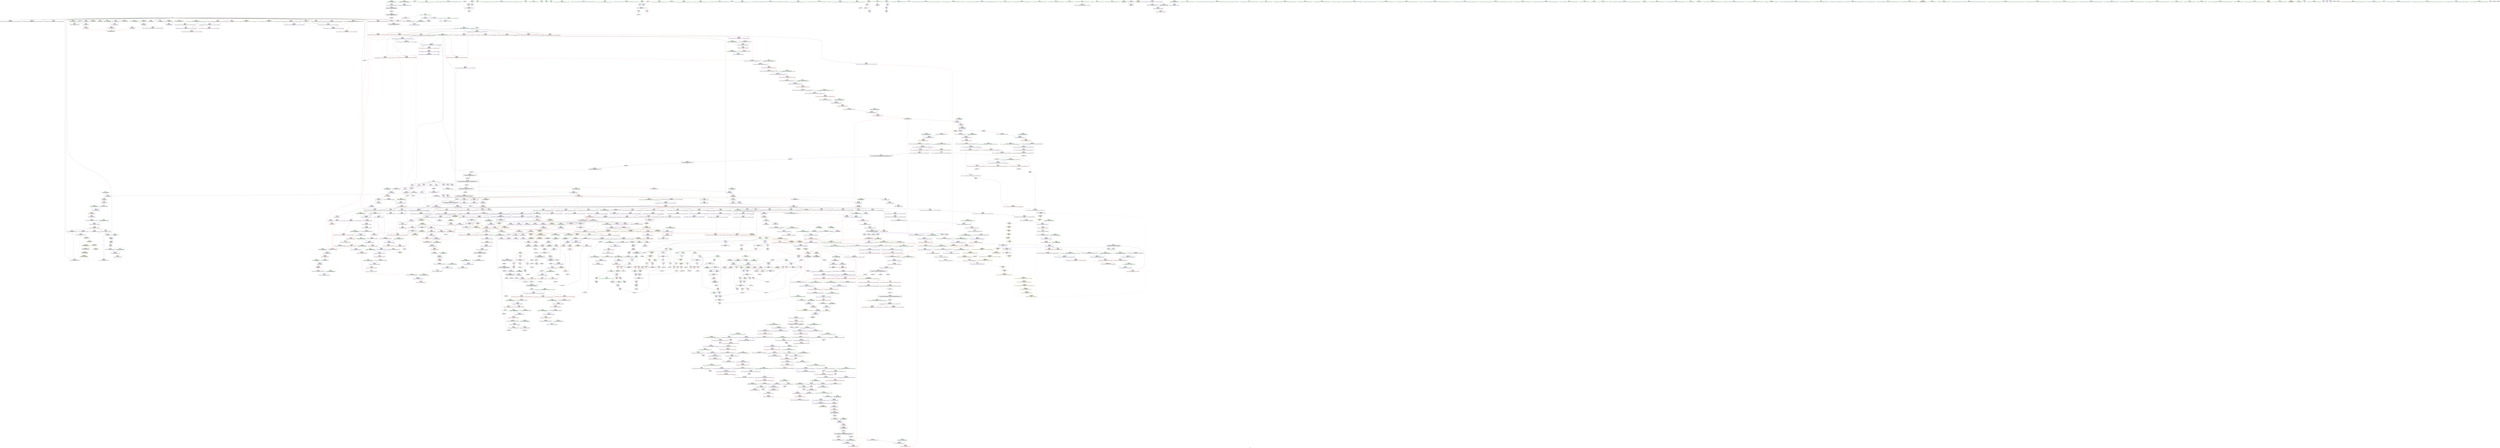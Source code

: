 digraph "SVFG" {
	label="SVFG";

	Node0x55873d27d200 [shape=record,color=grey,label="{NodeID: 0\nNullPtr|{|<s29>97}}"];
	Node0x55873d27d200 -> Node0x55873d553890[style=solid];
	Node0x55873d27d200 -> Node0x55873d553990[style=solid];
	Node0x55873d27d200 -> Node0x55873d553a60[style=solid];
	Node0x55873d27d200 -> Node0x55873d553b30[style=solid];
	Node0x55873d27d200 -> Node0x55873d553c00[style=solid];
	Node0x55873d27d200 -> Node0x55873d553cd0[style=solid];
	Node0x55873d27d200 -> Node0x55873d553da0[style=solid];
	Node0x55873d27d200 -> Node0x55873d553e70[style=solid];
	Node0x55873d27d200 -> Node0x55873d553f40[style=solid];
	Node0x55873d27d200 -> Node0x55873d554010[style=solid];
	Node0x55873d27d200 -> Node0x55873d5540e0[style=solid];
	Node0x55873d27d200 -> Node0x55873d5541b0[style=solid];
	Node0x55873d27d200 -> Node0x55873d554280[style=solid];
	Node0x55873d27d200 -> Node0x55873d554350[style=solid];
	Node0x55873d27d200 -> Node0x55873d554420[style=solid];
	Node0x55873d27d200 -> Node0x55873d5544f0[style=solid];
	Node0x55873d27d200 -> Node0x55873d5545c0[style=solid];
	Node0x55873d27d200 -> Node0x55873d554690[style=solid];
	Node0x55873d27d200 -> Node0x55873d554760[style=solid];
	Node0x55873d27d200 -> Node0x55873d554830[style=solid];
	Node0x55873d27d200 -> Node0x55873d554900[style=solid];
	Node0x55873d27d200 -> Node0x55873d55b4d0[style=solid];
	Node0x55873d27d200 -> Node0x55873d55df40[style=solid];
	Node0x55873d27d200 -> Node0x55873d55e010[style=solid];
	Node0x55873d27d200 -> Node0x55873d55e0e0[style=solid];
	Node0x55873d27d200 -> Node0x55873d560160[style=solid];
	Node0x55873d27d200 -> Node0x55873d59dda0[style=solid];
	Node0x55873d27d200 -> Node0x55873d5a1340[style=solid];
	Node0x55873d27d200 -> Node0x55873d5a1c40[style=solid];
	Node0x55873d27d200:s29 -> Node0x55873d673660[style=solid,color=red];
	Node0x55873d559f50 [shape=record,color=red,label="{NodeID: 775\n1632\<--1620\n\<--__first.addr\n_ZNSt11__copy_moveILb1ELb1ESt26random_access_iterator_tagE8__copy_mIiEEPT_PKS3_S6_S4_\n}"];
	Node0x55873d559f50 -> Node0x55873d54efd0[style=solid];
	Node0x55873d572870 [shape=record,color=yellow,style=double,label="{NodeID: 1550\n22V_1 = ENCHI(MR_22V_0)\npts\{10 \}\nFun[main]|{|<s2>19}}"];
	Node0x55873d572870 -> Node0x55873d566ca0[style=dashed];
	Node0x55873d572870 -> Node0x55873d566d70[style=dashed];
	Node0x55873d572870:s2 -> Node0x55873d5fcef0[style=dashed,color=red];
	Node0x55873d550a60 [shape=record,color=purple,label="{NodeID: 443\n119\<--117\n_M_finish\<--\n_ZNSt6vectorIiSaIiEED2Ev\n}"];
	Node0x55873d550a60 -> Node0x55873d5673f0[style=solid];
	Node0x55873d544880 [shape=record,color=green,label="{NodeID: 111\n682\<--683\n__p.addr\<--__p.addr_field_insensitive\n_ZNSt12_Vector_baseIiSaIiEE13_M_deallocateEPim\n}"];
	Node0x55873d544880 -> Node0x55873d56b4f0[style=solid];
	Node0x55873d544880 -> Node0x55873d56b5c0[style=solid];
	Node0x55873d544880 -> Node0x55873d55ed10[style=solid];
	Node0x55873d55fa10 [shape=record,color=blue,label="{NodeID: 886\n810\<--805\n__args.addr\<--__args\n_ZNSt16allocator_traitsISaIiEE9constructIiJRKiEEEvRS0_PT_DpOT0_\n}"];
	Node0x55873d55fa10 -> Node0x55873d56c2c0[style=dashed];
	Node0x55873d566480 [shape=record,color=purple,label="{NodeID: 554\n1577\<--1575\ncoerce.dive\<--__it\n_ZSt12__miter_baseIPiEDTcl12__miter_basecldtfp_4baseEEESt13move_iteratorIT_E\n}"];
	Node0x55873d566480 -> Node0x55873d583980[style=solid];
	Node0x55873d548ff0 [shape=record,color=green,label="{NodeID: 222\n1443\<--1444\n__assignable\<--__assignable_field_insensitive\n_ZSt18uninitialized_copyISt13move_iteratorIPiES1_ET0_T_S4_S3_\n}"];
	Node0x55873d548ff0 -> Node0x55873d582c80[style=solid];
	Node0x55873d66d570 [shape=record,color=black,label="{NodeID: 2104\n294 = PHI(1018, )\n}"];
	Node0x55873d66d570 -> Node0x55873d55c540[style=solid];
	Node0x55873d56beb0 [shape=record,color=red,label="{NodeID: 665\n784\<--779\n\<--__pos.addr\n_ZNSt6vectorIiSaIiEE15_M_erase_at_endEPi\n|{<s0>48}}"];
	Node0x55873d56beb0:s0 -> Node0x55873d672160[style=solid,color=red];
	Node0x55873d59f3c0 [shape=record,color=grey,label="{NodeID: 1440\n497 = Binary(495, 496, )\n}"];
	Node0x55873d59f3c0 -> Node0x55873d55db30[style=solid];
	Node0x55873d557030 [shape=record,color=black,label="{NodeID: 333\n816\<--815\n\<--\n_ZNSt16allocator_traitsISaIiEE9constructIiJRKiEEEvRS0_PT_DpOT0_\n|{<s0>51}}"];
	Node0x55873d557030:s0 -> Node0x55873d671c60[style=solid,color=red];
	Node0x55873d676a20 [shape=record,color=black,label="{NodeID: 2215\n104 = PHI(95, )\n0th arg _ZNSt6vectorIiSaIiEED2Ev }"];
	Node0x55873d676a20 -> Node0x55873d55b770[style=solid];
	Node0x55873d2c5120 [shape=record,color=green,label="{NodeID: 1\n7\<--1\n__dso_handle\<--dummyObj\nGlob }"];
	Node0x55873d55a020 [shape=record,color=red,label="{NodeID: 776\n1643\<--1620\n\<--__first.addr\n_ZNSt11__copy_moveILb1ELb1ESt26random_access_iterator_tagE8__copy_mIiEEPT_PKS3_S6_S4_\n}"];
	Node0x55873d55a020 -> Node0x55873d54f170[style=solid];
	Node0x55873d550b30 [shape=record,color=purple,label="{NodeID: 444\n247\<--246\n_M_impl\<--\n_ZNSt6vectorIiSaIiEE5clearEv\n}"];
	Node0x55873d544950 [shape=record,color=green,label="{NodeID: 112\n684\<--685\n__n.addr\<--__n.addr_field_insensitive\n_ZNSt12_Vector_baseIiSaIiEE13_M_deallocateEPim\n}"];
	Node0x55873d544950 -> Node0x55873d56b690[style=solid];
	Node0x55873d544950 -> Node0x55873d55ede0[style=solid];
	Node0x55873d55fae0 [shape=record,color=blue,label="{NodeID: 887\n850\<--828\ncoerce.dive\<--__position.coerce\n_ZNSt6vectorIiSaIiEE17_M_realloc_insertIJRKiEEEvN9__gnu_cxx17__normal_iteratorIPiS1_EEDpOT_\n|{|<s2>54}}"];
	Node0x55873d55fae0 -> Node0x55873d56d710[style=dashed];
	Node0x55873d55fae0 -> Node0x55873d56d7e0[style=dashed];
	Node0x55873d55fae0:s2 -> Node0x55873d5fcbf0[style=dashed,color=red];
	Node0x55873d5790a0 [shape=record,color=yellow,style=double,label="{NodeID: 1662\n18V_1 = ENCHI(MR_18V_0)\npts\{130001 \}\nFun[_ZNKSt6vectorIiSaIiEE4sizeEv]}"];
	Node0x55873d5790a0 -> Node0x55873d568d20[style=dashed];
	Node0x55873d566550 [shape=record,color=purple,label="{NodeID: 555\n1733\<--1642\noffset_0\<--\n}"];
	Node0x55873d566550 -> Node0x55873d5841a0[style=solid];
	Node0x55873d5490c0 [shape=record,color=green,label="{NodeID: 223\n1445\<--1446\nagg.tmp\<--agg.tmp_field_insensitive\n_ZSt18uninitialized_copyISt13move_iteratorIPiES1_ET0_T_S4_S3_\n}"];
	Node0x55873d5490c0 -> Node0x55873d54e130[style=solid];
	Node0x55873d5490c0 -> Node0x55873d5652a0[style=solid];
	Node0x55873d66d6e0 [shape=record,color=black,label="{NodeID: 2105\n790 = PHI(600, )\n|{<s0>48}}"];
	Node0x55873d66d6e0:s0 -> Node0x55873d672710[style=solid,color=red];
	Node0x55873d56bf80 [shape=record,color=red,label="{NodeID: 666\n792\<--779\n\<--__pos.addr\n_ZNSt6vectorIiSaIiEE15_M_erase_at_endEPi\n}"];
	Node0x55873d56bf80 -> Node0x55873d55f7a0[style=solid];
	Node0x55873d59f540 [shape=record,color=grey,label="{NodeID: 1441\n354 = Binary(353, 163, )\n}"];
	Node0x55873d59f540 -> Node0x55873d55ca20[style=solid];
	Node0x55873d557100 [shape=record,color=black,label="{NodeID: 334\n869\<--854\n\<--this1\n_ZNSt6vectorIiSaIiEE17_M_realloc_insertIJRKiEEEvN9__gnu_cxx17__normal_iteratorIPiS1_EEDpOT_\n|{<s0>55}}"];
	Node0x55873d557100:s0 -> Node0x55873d675c40[style=solid,color=red];
	Node0x55873d676b30 [shape=record,color=black,label="{NodeID: 2216\n1477 = PHI(1464, )\n0th arg _ZNSt20__uninitialized_copyILb1EE13__uninit_copyISt13move_iteratorIPiES3_EET0_T_S6_S5_ }"];
	Node0x55873d676b30 -> Node0x55873d582ef0[style=solid];
	Node0x55873d2a3ae0 [shape=record,color=green,label="{NodeID: 2\n9\<--1\n\<--dummyObj\nCan only get source location for instruction, argument, global var or function.}"];
	Node0x55873d55a0f0 [shape=record,color=red,label="{NodeID: 777\n1631\<--1622\n\<--__last.addr\n_ZNSt11__copy_moveILb1ELb1ESt26random_access_iterator_tagE8__copy_mIiEEPT_PKS3_S6_S4_\n}"];
	Node0x55873d55a0f0 -> Node0x55873d54ef00[style=solid];
	Node0x55873d550c00 [shape=record,color=purple,label="{NodeID: 445\n248\<--246\n_M_start\<--\n_ZNSt6vectorIiSaIiEE5clearEv\n}"];
	Node0x55873d550c00 -> Node0x55873d567f50[style=solid];
	Node0x55873d544a20 [shape=record,color=green,label="{NodeID: 113\n698\<--699\n_ZNSt16allocator_traitsISaIiEE10deallocateERS0_Pim\<--_ZNSt16allocator_traitsISaIiEE10deallocateERS0_Pim_field_insensitive\n}"];
	Node0x55873d55fbb0 [shape=record,color=blue,label="{NodeID: 888\n832\<--827\nthis.addr\<--this\n_ZNSt6vectorIiSaIiEE17_M_realloc_insertIJRKiEEEvN9__gnu_cxx17__normal_iteratorIPiS1_EEDpOT_\n}"];
	Node0x55873d55fbb0 -> Node0x55873d56c390[style=dashed];
	Node0x55873d566620 [shape=record,color=purple,label="{NodeID: 556\n1734\<--1644\noffset_0\<--\n}"];
	Node0x55873d566620 -> Node0x55873d55b130[style=solid];
	Node0x55873d549190 [shape=record,color=green,label="{NodeID: 224\n1447\<--1448\nagg.tmp2\<--agg.tmp2_field_insensitive\n_ZSt18uninitialized_copyISt13move_iteratorIPiES1_ET0_T_S4_S3_\n}"];
	Node0x55873d549190 -> Node0x55873d54e200[style=solid];
	Node0x55873d549190 -> Node0x55873d565370[style=solid];
	Node0x55873d66d820 [shape=record,color=black,label="{NodeID: 2106\n819 = PHI(1057, )\n|{<s0>51}}"];
	Node0x55873d66d820:s0 -> Node0x55873d671ee0[style=solid,color=red];
	Node0x55873d56c050 [shape=record,color=red,label="{NodeID: 667\n788\<--787\n\<--_M_finish\n_ZNSt6vectorIiSaIiEE15_M_erase_at_endEPi\n|{<s0>48}}"];
	Node0x55873d56c050:s0 -> Node0x55873d672510[style=solid,color=red];
	Node0x55873d59f6c0 [shape=record,color=grey,label="{NodeID: 1442\n225 = Binary(224, 163, )\n}"];
	Node0x55873d59f6c0 -> Node0x55873d55c130[style=solid];
	Node0x55873d5571d0 [shape=record,color=black,label="{NodeID: 335\n877\<--854\n\<--this1\n_ZNSt6vectorIiSaIiEE17_M_realloc_insertIJRKiEEEvN9__gnu_cxx17__normal_iteratorIPiS1_EEDpOT_\n}"];
	Node0x55873d5571d0 -> Node0x55873d562ba0[style=solid];
	Node0x55873d676c40 [shape=record,color=black,label="{NodeID: 2217\n1478 = PHI(1466, )\n1st arg _ZNSt20__uninitialized_copyILb1EE13__uninit_copyISt13move_iteratorIPiES3_EET0_T_S6_S5_ }"];
	Node0x55873d676c40 -> Node0x55873d582fc0[style=solid];
	Node0x55873d29ff10 [shape=record,color=green,label="{NodeID: 3\n14\<--1\n.str\<--dummyObj\nGlob }"];
	Node0x55873d55a1c0 [shape=record,color=red,label="{NodeID: 778\n1641\<--1624\n\<--__result.addr\n_ZNSt11__copy_moveILb1ELb1ESt26random_access_iterator_tagE8__copy_mIiEEPT_PKS3_S6_S4_\n}"];
	Node0x55873d55a1c0 -> Node0x55873d54f0a0[style=solid];
	Node0x55873d550cd0 [shape=record,color=purple,label="{NodeID: 446\n297\<--261\ncoerce.dive\<--agg.tmp\n_ZNSt6vectorIiSaIiEE9push_backERKi\n}"];
	Node0x55873d550cd0 -> Node0x55873d55c540[style=solid];
	Node0x55873d544b20 [shape=record,color=green,label="{NodeID: 114\n704\<--705\nthis.addr\<--this.addr_field_insensitive\n_ZNSt12_Vector_baseIiSaIiEE12_Vector_implD2Ev\n}"];
	Node0x55873d544b20 -> Node0x55873d56b760[style=solid];
	Node0x55873d544b20 -> Node0x55873d55eeb0[style=solid];
	Node0x55873d55fc80 [shape=record,color=blue,label="{NodeID: 889\n834\<--829\n__args.addr\<--__args\n_ZNSt6vectorIiSaIiEE17_M_realloc_insertIJRKiEEEvN9__gnu_cxx17__normal_iteratorIPiS1_EEDpOT_\n}"];
	Node0x55873d55fc80 -> Node0x55873d56c460[style=dashed];
	Node0x55873d5fc9d0 [shape=record,color=yellow,style=double,label="{NodeID: 1664\n16V_1 = ENCHI(MR_16V_0)\npts\{130000 \}\nFun[_ZNKSt6vectorIiSaIiEE4sizeEv]}"];
	Node0x55873d5fc9d0 -> Node0x55873d568df0[style=dashed];
	Node0x55873d5666f0 [shape=record,color=purple,label="{NodeID: 557\n1673\<--1672\n_M_current\<--this1\n_ZNKSt13move_iteratorIPiE4baseEv\n}"];
	Node0x55873d5666f0 -> Node0x55873d55a770[style=solid];
	Node0x55873d549260 [shape=record,color=green,label="{NodeID: 225\n1468\<--1469\n_ZNSt20__uninitialized_copyILb1EE13__uninit_copyISt13move_iteratorIPiES3_EET0_T_S6_S5_\<--_ZNSt20__uninitialized_copyILb1EE13__uninit_copyISt13move_iteratorIPiES3_EET0_T_S6_S5__field_insensitive\n}"];
	Node0x55873d66d960 [shape=record,color=black,label="{NodeID: 2107\n347 = PHI(384, )\n}"];
	Node0x55873d66d960 -> Node0x55873d568b80[style=solid];
	Node0x55873d56c120 [shape=record,color=red,label="{NodeID: 668\n815\<--806\n\<--__a.addr\n_ZNSt16allocator_traitsISaIiEE9constructIiJRKiEEEvRS0_PT_DpOT0_\n}"];
	Node0x55873d56c120 -> Node0x55873d557030[style=solid];
	Node0x55873d59f840 [shape=record,color=grey,label="{NodeID: 1443\n221 = Binary(220, 163, )\n}"];
	Node0x55873d59f840 -> Node0x55873d55c060[style=solid];
	Node0x55873d5572a0 [shape=record,color=black,label="{NodeID: 336\n887\<--854\n\<--this1\n_ZNSt6vectorIiSaIiEE17_M_realloc_insertIJRKiEEEvN9__gnu_cxx17__normal_iteratorIPiS1_EEDpOT_\n}"];
	Node0x55873d5572a0 -> Node0x55873d562c70[style=solid];
	Node0x55873d5572a0 -> Node0x55873d562d40[style=solid];
	Node0x55873d676d50 [shape=record,color=black,label="{NodeID: 2218\n1479 = PHI(1462, )\n2nd arg _ZNSt20__uninitialized_copyILb1EE13__uninit_copyISt13move_iteratorIPiES3_EET0_T_S6_S5_ }"];
	Node0x55873d676d50 -> Node0x55873d583090[style=solid];
	Node0x55873d2a2c10 [shape=record,color=green,label="{NodeID: 4\n16\<--1\n.str.2\<--dummyObj\nGlob }"];
	Node0x55873d55a290 [shape=record,color=red,label="{NodeID: 779\n1651\<--1624\n\<--__result.addr\n_ZNSt11__copy_moveILb1ELb1ESt26random_access_iterator_tagE8__copy_mIiEEPT_PKS3_S6_S4_\n}"];
	Node0x55873d55a290 -> Node0x55873d566bd0[style=solid];
	Node0x55873d550da0 [shape=record,color=purple,label="{NodeID: 447\n300\<--261\ncoerce.dive8\<--agg.tmp\n_ZNSt6vectorIiSaIiEE9push_backERKi\n}"];
	Node0x55873d550da0 -> Node0x55873d5685d0[style=solid];
	Node0x55873d5496a0 [shape=record,color=green,label="{NodeID: 115\n710\<--711\n_ZNSaIiED2Ev\<--_ZNSaIiED2Ev_field_insensitive\n}"];
	Node0x55873d55fd50 [shape=record,color=blue,label="{NodeID: 890\n836\<--856\n__len\<--call\n_ZNSt6vectorIiSaIiEE17_M_realloc_insertIJRKiEEEvN9__gnu_cxx17__normal_iteratorIPiS1_EEDpOT_\n}"];
	Node0x55873d55fd50 -> Node0x55873d56c530[style=dashed];
	Node0x55873d55fd50 -> Node0x55873d56c600[style=dashed];
	Node0x55873d55fd50 -> Node0x55873d56c6d0[style=dashed];
	Node0x55873d5667c0 [shape=record,color=purple,label="{NodeID: 558\n1686\<--1685\n_M_current\<--this1\n_ZNSt13move_iteratorIPiEC2ES0_\n}"];
	Node0x55873d5667c0 -> Node0x55873d5845b0[style=solid];
	Node0x55873d549360 [shape=record,color=green,label="{NodeID: 226\n1480\<--1481\n__first\<--__first_field_insensitive\n_ZNSt20__uninitialized_copyILb1EE13__uninit_copyISt13move_iteratorIPiES3_EET0_T_S6_S5_\n}"];
	Node0x55873d549360 -> Node0x55873d54e3a0[style=solid];
	Node0x55873d549360 -> Node0x55873d565780[style=solid];
	Node0x55873d66daa0 [shape=record,color=black,label="{NodeID: 2108\n441 = PHI(364, )\n}"];
	Node0x55873d66daa0 -> Node0x55873d555ff0[style=solid];
	Node0x55873d56c1f0 [shape=record,color=red,label="{NodeID: 669\n817\<--808\n\<--__p.addr\n_ZNSt16allocator_traitsISaIiEE9constructIiJRKiEEEvRS0_PT_DpOT0_\n|{<s0>51}}"];
	Node0x55873d56c1f0:s0 -> Node0x55873d671da0[style=solid,color=red];
	Node0x55873d59f9c0 [shape=record,color=grey,label="{NodeID: 1444\n1646 = Binary(382, 1645, )\n}"];
	Node0x55873d557370 [shape=record,color=black,label="{NodeID: 337\n896\<--854\n\<--this1\n_ZNSt6vectorIiSaIiEE17_M_realloc_insertIJRKiEEEvN9__gnu_cxx17__normal_iteratorIPiS1_EEDpOT_\n|{<s0>59}}"];
	Node0x55873d557370:s0 -> Node0x55873d67a400[style=solid,color=red];
	Node0x55873d676e60 [shape=record,color=black,label="{NodeID: 2219\n667 = PHI(660, )\n0th arg _ZNSt12_Destroy_auxILb1EE9__destroyIPiEEvT_S3_ }"];
	Node0x55873d676e60 -> Node0x55873d55eaa0[style=solid];
	Node0x55873d540970 [shape=record,color=green,label="{NodeID: 5\n18\<--1\n.str.3\<--dummyObj\nGlob }"];
	Node0x55873d55a360 [shape=record,color=red,label="{NodeID: 780\n1638\<--1626\n\<--_Num\n_ZNSt11__copy_moveILb1ELb1ESt26random_access_iterator_tagE8__copy_mIiEEPT_PKS3_S6_S4_\n}"];
	Node0x55873d55a360 -> Node0x55873d5a1dc0[style=solid];
	Node0x55873d550e70 [shape=record,color=purple,label="{NodeID: 448\n267\<--266\n_M_impl\<--\n_ZNSt6vectorIiSaIiEE9push_backERKi\n}"];
	Node0x55873d5497a0 [shape=record,color=green,label="{NodeID: 116\n717\<--718\n__a.addr\<--__a.addr_field_insensitive\n_ZNSt16allocator_traitsISaIiEE10deallocateERS0_Pim\n}"];
	Node0x55873d5497a0 -> Node0x55873d56b830[style=solid];
	Node0x55873d5497a0 -> Node0x55873d55ef80[style=solid];
	Node0x55873d55fe20 [shape=record,color=blue,label="{NodeID: 891\n863\<--860\ncoerce.dive3\<--call2\n_ZNSt6vectorIiSaIiEE17_M_realloc_insertIJRKiEEEvN9__gnu_cxx17__normal_iteratorIPiS1_EEDpOT_\n|{|<s2>54}}"];
	Node0x55873d55fe20 -> Node0x55873d56d710[style=dashed];
	Node0x55873d55fe20 -> Node0x55873d56d7e0[style=dashed];
	Node0x55873d55fe20:s2 -> Node0x55873d5fcbf0[style=dashed,color=red];
	Node0x55873d5fcbf0 [shape=record,color=yellow,style=double,label="{NodeID: 1666\n262V_1 = ENCHI(MR_262V_0)\npts\{8310000 8410000 \}\nFun[_ZN9__gnu_cxxmiIPiSt6vectorIiSaIiEEEENS_17__normal_iteratorIT_T0_E15difference_typeERKS8_SB_]}"];
	Node0x55873d5fcbf0 -> Node0x55873d56ea90[style=dashed];
	Node0x55873d5fcbf0 -> Node0x55873d56eb60[style=dashed];
	Node0x55873d566890 [shape=record,color=purple,label="{NodeID: 559\n517\<--515\nadd.ptr\<--\n_ZNSt6vectorIiSaIiEEixEm\n}"];
	Node0x55873d566890 -> Node0x55873d556400[style=solid];
	Node0x55873d549430 [shape=record,color=green,label="{NodeID: 227\n1482\<--1483\n__last\<--__last_field_insensitive\n_ZNSt20__uninitialized_copyILb1EE13__uninit_copyISt13move_iteratorIPiES3_EET0_T_S6_S5_\n}"];
	Node0x55873d549430 -> Node0x55873d54e470[style=solid];
	Node0x55873d549430 -> Node0x55873d565850[style=solid];
	Node0x55873d66dbe0 [shape=record,color=black,label="{NodeID: 2109\n450 = PHI(502, )\n}"];
	Node0x55873d66dbe0 -> Node0x55873d56a580[style=solid];
	Node0x55873d56c2c0 [shape=record,color=red,label="{NodeID: 670\n818\<--810\n\<--__args.addr\n_ZNSt16allocator_traitsISaIiEE9constructIiJRKiEEEvRS0_PT_DpOT0_\n|{<s0>50}}"];
	Node0x55873d56c2c0:s0 -> Node0x55873d6754c0[style=solid,color=red];
	Node0x55873d59fb40 [shape=record,color=grey,label="{NodeID: 1445\n1635 = Binary(1633, 1634, )\n}"];
	Node0x55873d59fb40 -> Node0x55873d59fcc0[style=solid];
	Node0x55873d557440 [shape=record,color=black,label="{NodeID: 338\n907\<--854\n\<--this1\n_ZNSt6vectorIiSaIiEE17_M_realloc_insertIJRKiEEEvN9__gnu_cxx17__normal_iteratorIPiS1_EEDpOT_\n}"];
	Node0x55873d557440 -> Node0x55873d562ee0[style=solid];
	Node0x55873d557440 -> Node0x55873d562fb0[style=solid];
	Node0x55873d676f70 [shape=record,color=black,label="{NodeID: 2220\n668 = PHI(661, )\n1st arg _ZNSt12_Destroy_auxILb1EE9__destroyIPiEEvT_S3_ }"];
	Node0x55873d676f70 -> Node0x55873d55eb70[style=solid];
	Node0x55873d540c50 [shape=record,color=green,label="{NodeID: 6\n20\<--1\n.str.4\<--dummyObj\nGlob }"];
	Node0x55873d55a430 [shape=record,color=red,label="{NodeID: 781\n1645\<--1626\n\<--_Num\n_ZNSt11__copy_moveILb1ELb1ESt26random_access_iterator_tagE8__copy_mIiEEPT_PKS3_S6_S4_\n}"];
	Node0x55873d55a430 -> Node0x55873d59f9c0[style=solid];
	Node0x55873d550f40 [shape=record,color=purple,label="{NodeID: 449\n268\<--266\n_M_finish\<--\n_ZNSt6vectorIiSaIiEE9push_backERKi\n}"];
	Node0x55873d550f40 -> Node0x55873d568290[style=solid];
	Node0x55873d549870 [shape=record,color=green,label="{NodeID: 117\n719\<--720\n__p.addr\<--__p.addr_field_insensitive\n_ZNSt16allocator_traitsISaIiEE10deallocateERS0_Pim\n}"];
	Node0x55873d549870 -> Node0x55873d56b900[style=solid];
	Node0x55873d549870 -> Node0x55873d55f050[style=solid];
	Node0x55873d55fef0 [shape=record,color=blue,label="{NodeID: 892\n838\<--865\n__elems_before\<--call4\n_ZNSt6vectorIiSaIiEE17_M_realloc_insertIJRKiEEEvN9__gnu_cxx17__normal_iteratorIPiS1_EEDpOT_\n}"];
	Node0x55873d55fef0 -> Node0x55873d56c7a0[style=dashed];
	Node0x55873d55fef0 -> Node0x55873d56c870[style=dashed];
	Node0x55873d566960 [shape=record,color=purple,label="{NodeID: 560\n882\<--880\nadd.ptr\<--\n_ZNSt6vectorIiSaIiEE17_M_realloc_insertIJRKiEEEvN9__gnu_cxx17__normal_iteratorIPiS1_EEDpOT_\n|{<s0>57}}"];
	Node0x55873d566960:s0 -> Node0x55873d675890[style=solid,color=red];
	Node0x55873d549500 [shape=record,color=green,label="{NodeID: 228\n1484\<--1485\n__result.addr\<--__result.addr_field_insensitive\n_ZNSt20__uninitialized_copyILb1EE13__uninit_copyISt13move_iteratorIPiES3_EET0_T_S6_S5_\n}"];
	Node0x55873d549500 -> Node0x55873d570d80[style=solid];
	Node0x55873d549500 -> Node0x55873d583090[style=solid];
	Node0x55873d66dd20 [shape=record,color=black,label="{NodeID: 2110\n465 = PHI(409, )\n}"];
	Node0x55873d66dd20 -> Node0x55873d55d650[style=solid];
	Node0x55873d56c390 [shape=record,color=red,label="{NodeID: 671\n854\<--832\nthis1\<--this.addr\n_ZNSt6vectorIiSaIiEE17_M_realloc_insertIJRKiEEEvN9__gnu_cxx17__normal_iteratorIPiS1_EEDpOT_\n|{|<s19>52|<s20>53}}"];
	Node0x55873d56c390 -> Node0x55873d557100[style=solid];
	Node0x55873d56c390 -> Node0x55873d5571d0[style=solid];
	Node0x55873d56c390 -> Node0x55873d5572a0[style=solid];
	Node0x55873d56c390 -> Node0x55873d557370[style=solid];
	Node0x55873d56c390 -> Node0x55873d557440[style=solid];
	Node0x55873d56c390 -> Node0x55873d557510[style=solid];
	Node0x55873d56c390 -> Node0x55873d5575e0[style=solid];
	Node0x55873d56c390 -> Node0x55873d5576b0[style=solid];
	Node0x55873d56c390 -> Node0x55873d557780[style=solid];
	Node0x55873d56c390 -> Node0x55873d557850[style=solid];
	Node0x55873d56c390 -> Node0x55873d557920[style=solid];
	Node0x55873d56c390 -> Node0x55873d5579f0[style=solid];
	Node0x55873d56c390 -> Node0x55873d557ac0[style=solid];
	Node0x55873d56c390 -> Node0x55873d557b90[style=solid];
	Node0x55873d56c390 -> Node0x55873d557c60[style=solid];
	Node0x55873d56c390 -> Node0x55873d557d30[style=solid];
	Node0x55873d56c390 -> Node0x55873d557e00[style=solid];
	Node0x55873d56c390 -> Node0x55873d557ed0[style=solid];
	Node0x55873d56c390 -> Node0x55873d557fa0[style=solid];
	Node0x55873d56c390:s19 -> Node0x55873d6747b0[style=solid,color=red];
	Node0x55873d56c390:s20 -> Node0x55873d677190[style=solid,color=red];
	Node0x55873d59fcc0 [shape=record,color=grey,label="{NodeID: 1446\n1636 = Binary(1635, 382, )\n}"];
	Node0x55873d59fcc0 -> Node0x55873d5840d0[style=solid];
	Node0x55873d557510 [shape=record,color=black,label="{NodeID: 339\n912\<--854\n\<--this1\n_ZNSt6vectorIiSaIiEE17_M_realloc_insertIJRKiEEEvN9__gnu_cxx17__normal_iteratorIPiS1_EEDpOT_\n|{<s0>62}}"];
	Node0x55873d557510:s0 -> Node0x55873d67a400[style=solid,color=red];
	Node0x55873d677080 [shape=record,color=black,label="{NodeID: 2221\n575 = PHI(569, )\n0th arg _ZN9__gnu_cxx13new_allocatorIiEC2Ev }"];
	Node0x55873d677080 -> Node0x55873d55e280[style=solid];
	Node0x55873d540d10 [shape=record,color=green,label="{NodeID: 7\n22\<--1\n.str.5\<--dummyObj\nGlob }"];
	Node0x55873d55a500 [shape=record,color=red,label="{NodeID: 782\n1652\<--1626\n\<--_Num\n_ZNSt11__copy_moveILb1ELb1ESt26random_access_iterator_tagE8__copy_mIiEEPT_PKS3_S6_S4_\n}"];
	Node0x55873d551010 [shape=record,color=purple,label="{NodeID: 450\n271\<--270\n_M_impl2\<--\n_ZNSt6vectorIiSaIiEE9push_backERKi\n}"];
	Node0x55873d549940 [shape=record,color=green,label="{NodeID: 118\n721\<--722\n__n.addr\<--__n.addr_field_insensitive\n_ZNSt16allocator_traitsISaIiEE10deallocateERS0_Pim\n}"];
	Node0x55873d549940 -> Node0x55873d56b9d0[style=solid];
	Node0x55873d549940 -> Node0x55873d55f120[style=solid];
	Node0x55873d55ffc0 [shape=record,color=blue,label="{NodeID: 893\n842\<--871\n__new_start\<--call5\n_ZNSt6vectorIiSaIiEE17_M_realloc_insertIJRKiEEEvN9__gnu_cxx17__normal_iteratorIPiS1_EEDpOT_\n}"];
	Node0x55873d55ffc0 -> Node0x55873d56c940[style=dashed];
	Node0x55873d55ffc0 -> Node0x55873d56ca10[style=dashed];
	Node0x55873d55ffc0 -> Node0x55873d56cae0[style=dashed];
	Node0x55873d55ffc0 -> Node0x55873d56cbb0[style=dashed];
	Node0x55873d55ffc0 -> Node0x55873d56cc80[style=dashed];
	Node0x55873d55ffc0 -> Node0x55873d56cd50[style=dashed];
	Node0x55873d55ffc0 -> Node0x55873d56ce20[style=dashed];
	Node0x55873d55ffc0 -> Node0x55873d56cef0[style=dashed];
	Node0x55873d566a30 [shape=record,color=purple,label="{NodeID: 561\n933\<--931\nadd.ptr18\<--\n_ZNSt6vectorIiSaIiEE17_M_realloc_insertIJRKiEEEvN9__gnu_cxx17__normal_iteratorIPiS1_EEDpOT_\n|{<s0>65}}"];
	Node0x55873d566a30:s0 -> Node0x55873d672a20[style=solid,color=red];
	Node0x55873d5495d0 [shape=record,color=green,label="{NodeID: 229\n1486\<--1487\nagg.tmp\<--agg.tmp_field_insensitive\n_ZNSt20__uninitialized_copyILb1EE13__uninit_copyISt13move_iteratorIPiES3_EET0_T_S6_S5_\n}"];
	Node0x55873d5495d0 -> Node0x55873d54e540[style=solid];
	Node0x55873d5495d0 -> Node0x55873d565920[style=solid];
	Node0x55873d66de60 [shape=record,color=black,label="{NodeID: 2111\n884 = PHI(1057, )\n|{<s0>57}}"];
	Node0x55873d66de60:s0 -> Node0x55873d6759e0[style=solid,color=red];
	Node0x55873d56c460 [shape=record,color=red,label="{NodeID: 672\n883\<--834\n\<--__args.addr\n_ZNSt6vectorIiSaIiEE17_M_realloc_insertIJRKiEEEvN9__gnu_cxx17__normal_iteratorIPiS1_EEDpOT_\n|{<s0>56}}"];
	Node0x55873d56c460:s0 -> Node0x55873d6754c0[style=solid,color=red];
	Node0x55873d59fe40 [shape=record,color=grey,label="{NodeID: 1447\n486 = Binary(485, 163, )\n}"];
	Node0x55873d59fe40 -> Node0x55873d55d990[style=solid];
	Node0x55873d5575e0 [shape=record,color=black,label="{NodeID: 340\n928\<--854\n\<--this1\n_ZNSt6vectorIiSaIiEE17_M_realloc_insertIJRKiEEEvN9__gnu_cxx17__normal_iteratorIPiS1_EEDpOT_\n}"];
	Node0x55873d5575e0 -> Node0x55873d563080[style=solid];
	Node0x55873d677190 [shape=record,color=black,label="{NodeID: 2222\n1139 = PHI(854, )\n0th arg _ZNSt6vectorIiSaIiEE5beginEv }"];
	Node0x55873d677190 -> Node0x55873d5614e0[style=solid];
	Node0x55873d540dd0 [shape=record,color=green,label="{NodeID: 8\n25\<--1\n\<--dummyObj\nCan only get source location for instruction, argument, global var or function.}"];
	Node0x55873d55a5d0 [shape=record,color=red,label="{NodeID: 783\n1665\<--1662\n\<--__it.addr\n_ZSt12__miter_baseIPiET_S1_\n}"];
	Node0x55873d55a5d0 -> Node0x55873d54f310[style=solid];
	Node0x55873d5510e0 [shape=record,color=purple,label="{NodeID: 451\n272\<--270\n_M_end_of_storage\<--\n_ZNSt6vectorIiSaIiEE9push_backERKi\n}"];
	Node0x55873d5510e0 -> Node0x55873d568360[style=solid];
	Node0x55873d549a10 [shape=record,color=green,label="{NodeID: 119\n731\<--732\n_ZN9__gnu_cxx13new_allocatorIiE10deallocateEPim\<--_ZN9__gnu_cxx13new_allocatorIiE10deallocateEPim_field_insensitive\n}"];
	Node0x55873d560090 [shape=record,color=blue,label="{NodeID: 894\n844\<--875\n__new_finish\<--\n_ZNSt6vectorIiSaIiEE17_M_realloc_insertIJRKiEEEvN9__gnu_cxx17__normal_iteratorIPiS1_EEDpOT_\n}"];
	Node0x55873d560090 -> Node0x55873d56d160[style=dashed];
	Node0x55873d560090 -> Node0x55873d56d230[style=dashed];
	Node0x55873d560090 -> Node0x55873d560160[style=dashed];
	Node0x55873d5fcef0 [shape=record,color=yellow,style=double,label="{NodeID: 1669\n22V_1 = ENCHI(MR_22V_0)\npts\{10 \}\nFun[_Z5solvev]}"];
	Node0x55873d5fcef0 -> Node0x55873d566e40[style=dashed];
	Node0x55873d5fcef0 -> Node0x55873d566f10[style=dashed];
	Node0x55873d5fcef0 -> Node0x55873d566fe0[style=dashed];
	Node0x55873d566b00 [shape=record,color=purple,label="{NodeID: 562\n1001\<--999\nadd.ptr39\<--\n_ZNSt6vectorIiSaIiEE17_M_realloc_insertIJRKiEEEvN9__gnu_cxx17__normal_iteratorIPiS1_EEDpOT_\n}"];
	Node0x55873d566b00 -> Node0x55873d560980[style=solid];
	Node0x55873d551a40 [shape=record,color=green,label="{NodeID: 230\n1488\<--1489\nagg.tmp2\<--agg.tmp2_field_insensitive\n_ZNSt20__uninitialized_copyILb1EE13__uninit_copyISt13move_iteratorIPiES3_EET0_T_S6_S5_\n}"];
	Node0x55873d551a40 -> Node0x55873d54e610[style=solid];
	Node0x55873d551a40 -> Node0x55873d5659f0[style=solid];
	Node0x55873d66dfa0 [shape=record,color=black,label="{NodeID: 2112\n891 = PHI(1218, )\n}"];
	Node0x55873d66dfa0 -> Node0x55873d56d710[style=solid];
	Node0x55873d56c530 [shape=record,color=red,label="{NodeID: 673\n870\<--836\n\<--__len\n_ZNSt6vectorIiSaIiEE17_M_realloc_insertIJRKiEEEvN9__gnu_cxx17__normal_iteratorIPiS1_EEDpOT_\n|{<s0>55}}"];
	Node0x55873d56c530:s0 -> Node0x55873d675d50[style=solid,color=red];
	Node0x55873d59ffc0 [shape=record,color=grey,label="{NodeID: 1448\n495 = Binary(163, 494, )\n}"];
	Node0x55873d59ffc0 -> Node0x55873d59f3c0[style=solid];
	Node0x55873d5576b0 [shape=record,color=black,label="{NodeID: 341\n948\<--854\n\<--this1\n_ZNSt6vectorIiSaIiEE17_M_realloc_insertIJRKiEEEvN9__gnu_cxx17__normal_iteratorIPiS1_EEDpOT_\n|{<s0>67}}"];
	Node0x55873d5576b0:s0 -> Node0x55873d67a400[style=solid,color=red];
	Node0x55873d6772a0 [shape=record,color=black,label="{NodeID: 2223\n1314 = PHI(1020, 1140, )\n0th arg _ZN9__gnu_cxx17__normal_iteratorIPiSt6vectorIiSaIiEEEC2ERKS1_ }"];
	Node0x55873d6772a0 -> Node0x55873d581de0[style=solid];
	Node0x55873d541270 [shape=record,color=green,label="{NodeID: 9\n163\<--1\n\<--dummyObj\nCan only get source location for instruction, argument, global var or function.}"];
	Node0x55873d55a6a0 [shape=record,color=red,label="{NodeID: 784\n1672\<--1669\nthis1\<--this.addr\n_ZNKSt13move_iteratorIPiE4baseEv\n}"];
	Node0x55873d55a6a0 -> Node0x55873d5666f0[style=solid];
	Node0x55873d5511b0 [shape=record,color=purple,label="{NodeID: 452\n277\<--276\n_M_impl3\<--\n_ZNSt6vectorIiSaIiEE9push_backERKi\n}"];
	Node0x55873d5511b0 -> Node0x55873d5557d0[style=solid];
	Node0x55873d549b10 [shape=record,color=green,label="{NodeID: 120\n738\<--739\nthis.addr\<--this.addr_field_insensitive\n_ZN9__gnu_cxx13new_allocatorIiE10deallocateEPim\n}"];
	Node0x55873d549b10 -> Node0x55873d56baa0[style=solid];
	Node0x55873d549b10 -> Node0x55873d55f1f0[style=solid];
	Node0x55873d560160 [shape=record,color=blue, style = dotted,label="{NodeID: 895\n844\<--3\n__new_finish\<--dummyVal\n_ZNSt6vectorIiSaIiEE17_M_realloc_insertIJRKiEEEvN9__gnu_cxx17__normal_iteratorIPiS1_EEDpOT_\n}"];
	Node0x55873d560160 -> Node0x55873d56d160[style=dashed];
	Node0x55873d560160 -> Node0x55873d56d230[style=dashed];
	Node0x55873d560160 -> Node0x55873d560230[style=dashed];
	Node0x55873d566bd0 [shape=record,color=purple,label="{NodeID: 563\n1653\<--1651\nadd.ptr\<--\n_ZNSt11__copy_moveILb1ELb1ESt26random_access_iterator_tagE8__copy_mIiEEPT_PKS3_S6_S4_\n}"];
	Node0x55873d566bd0 -> Node0x55873d54f240[style=solid];
	Node0x55873d551b10 [shape=record,color=green,label="{NodeID: 231\n1507\<--1508\n_ZSt4copyISt13move_iteratorIPiES1_ET0_T_S4_S3_\<--_ZSt4copyISt13move_iteratorIPiES1_ET0_T_S4_S3__field_insensitive\n}"];
	Node0x55873d66e0e0 [shape=record,color=black,label="{NodeID: 2113\n897 = PHI(600, )\n|{<s0>60}}"];
	Node0x55873d66e0e0:s0 -> Node0x55873d679eb0[style=solid,color=red];
	Node0x55873d56c600 [shape=record,color=red,label="{NodeID: 674\n954\<--836\n\<--__len\n_ZNSt6vectorIiSaIiEE17_M_realloc_insertIJRKiEEEvN9__gnu_cxx17__normal_iteratorIPiS1_EEDpOT_\n|{<s0>69}}"];
	Node0x55873d56c600:s0 -> Node0x55873d674ec0[style=solid,color=red];
	Node0x55873d5a0140 [shape=record,color=grey,label="{NodeID: 1449\n461 = Binary(460, 163, )\n}"];
	Node0x55873d5a0140 -> Node0x55873d55d580[style=solid];
	Node0x55873d557780 [shape=record,color=black,label="{NodeID: 342\n952\<--854\n\<--this1\n_ZNSt6vectorIiSaIiEE17_M_realloc_insertIJRKiEEEvN9__gnu_cxx17__normal_iteratorIPiS1_EEDpOT_\n|{<s0>69}}"];
	Node0x55873d557780:s0 -> Node0x55873d674ae0[style=solid,color=red];
	Node0x55873d6773f0 [shape=record,color=black,label="{NodeID: 2224\n1315 = PHI(1028, 1148, )\n1st arg _ZN9__gnu_cxx17__normal_iteratorIPiSt6vectorIiSaIiEEEC2ERKS1_ }"];
	Node0x55873d6773f0 -> Node0x55873d581eb0[style=solid];
	Node0x55873d541370 [shape=record,color=green,label="{NodeID: 10\n171\<--1\n\<--dummyObj\nCan only get source location for instruction, argument, global var or function.|{<s0>26}}"];
	Node0x55873d541370:s0 -> Node0x55873d676370[style=solid,color=red];
	Node0x55873d55a770 [shape=record,color=red,label="{NodeID: 785\n1674\<--1673\n\<--_M_current\n_ZNKSt13move_iteratorIPiE4baseEv\n}"];
	Node0x55873d55a770 -> Node0x55873d54f3e0[style=solid];
	Node0x55873d551280 [shape=record,color=purple,label="{NodeID: 453\n280\<--279\n_M_impl4\<--\n_ZNSt6vectorIiSaIiEE9push_backERKi\n}"];
	Node0x55873d549be0 [shape=record,color=green,label="{NodeID: 121\n740\<--741\n__p.addr\<--__p.addr_field_insensitive\n_ZN9__gnu_cxx13new_allocatorIiE10deallocateEPim\n}"];
	Node0x55873d549be0 -> Node0x55873d56bb70[style=solid];
	Node0x55873d549be0 -> Node0x55873d55f2c0[style=solid];
	Node0x55873d560230 [shape=record,color=blue,label="{NodeID: 896\n844\<--898\n__new_finish\<--call11\n_ZNSt6vectorIiSaIiEE17_M_realloc_insertIJRKiEEEvN9__gnu_cxx17__normal_iteratorIPiS1_EEDpOT_\n}"];
	Node0x55873d560230 -> Node0x55873d56cfc0[style=dashed];
	Node0x55873d560230 -> Node0x55873d560300[style=dashed];
	Node0x55873d566ca0 [shape=record,color=red,label="{NodeID: 564\n180\<--8\n\<--n\nmain\n}"];
	Node0x55873d566ca0 -> Node0x55873d5a0d40[style=solid];
	Node0x55873d551c10 [shape=record,color=green,label="{NodeID: 232\n1514\<--1515\n__first\<--__first_field_insensitive\n_ZSt4copyISt13move_iteratorIPiES1_ET0_T_S4_S3_\n}"];
	Node0x55873d551c10 -> Node0x55873d54e7b0[style=solid];
	Node0x55873d551c10 -> Node0x55873d565e00[style=solid];
	Node0x55873d66e220 [shape=record,color=black,label="{NodeID: 2114\n898 = PHI(1177, )\n}"];
	Node0x55873d66e220 -> Node0x55873d560230[style=solid];
	Node0x55873d56c6d0 [shape=record,color=red,label="{NodeID: 675\n1000\<--836\n\<--__len\n_ZNSt6vectorIiSaIiEE17_M_realloc_insertIJRKiEEEvN9__gnu_cxx17__normal_iteratorIPiS1_EEDpOT_\n}"];
	Node0x55873d5a02c0 [shape=record,color=grey,label="{NodeID: 1450\n191 = Binary(190, 163, )\n}"];
	Node0x55873d5a02c0 -> Node0x55873d55bd20[style=solid];
	Node0x55873d557850 [shape=record,color=black,label="{NodeID: 343\n960\<--854\n\<--this1\n_ZNSt6vectorIiSaIiEE17_M_realloc_insertIJRKiEEEvN9__gnu_cxx17__normal_iteratorIPiS1_EEDpOT_\n}"];
	Node0x55873d557850 -> Node0x55873d563150[style=solid];
	Node0x55873d557850 -> Node0x55873d563220[style=solid];
	Node0x55873d677570 [shape=record,color=black,label="{NodeID: 2225\n827 = PHI(265, )\n0th arg _ZNSt6vectorIiSaIiEE17_M_realloc_insertIJRKiEEEvN9__gnu_cxx17__normal_iteratorIPiS1_EEDpOT_ }"];
	Node0x55873d677570 -> Node0x55873d55fbb0[style=solid];
	Node0x55873d541470 [shape=record,color=green,label="{NodeID: 11\n321\<--1\n\<--dummyObj\nCan only get source location for instruction, argument, global var or function.}"];
	Node0x55873d55a840 [shape=record,color=red,label="{NodeID: 786\n1685\<--1679\nthis1\<--this.addr\n_ZNSt13move_iteratorIPiEC2ES0_\n}"];
	Node0x55873d55a840 -> Node0x55873d5667c0[style=solid];
	Node0x55873d551350 [shape=record,color=purple,label="{NodeID: 454\n281\<--279\n_M_finish5\<--\n_ZNSt6vectorIiSaIiEE9push_backERKi\n}"];
	Node0x55873d551350 -> Node0x55873d568430[style=solid];
	Node0x55873d549cb0 [shape=record,color=green,label="{NodeID: 122\n742\<--743\n.addr\<--.addr_field_insensitive\n_ZN9__gnu_cxx13new_allocatorIiE10deallocateEPim\n}"];
	Node0x55873d549cb0 -> Node0x55873d55f390[style=solid];
	Node0x55873d560300 [shape=record,color=blue,label="{NodeID: 897\n844\<--903\n__new_finish\<--incdec.ptr\n_ZNSt6vectorIiSaIiEE17_M_realloc_insertIJRKiEEEvN9__gnu_cxx17__normal_iteratorIPiS1_EEDpOT_\n}"];
	Node0x55873d560300 -> Node0x55873d56d090[style=dashed];
	Node0x55873d560300 -> Node0x55873d56d160[style=dashed];
	Node0x55873d560300 -> Node0x55873d56d230[style=dashed];
	Node0x55873d560300 -> Node0x55873d5603d0[style=dashed];
	Node0x55873d566d70 [shape=record,color=red,label="{NodeID: 565\n197\<--8\n\<--n\nmain\n}"];
	Node0x55873d566d70 -> Node0x55873d5a0440[style=solid];
	Node0x55873d551ce0 [shape=record,color=green,label="{NodeID: 233\n1516\<--1517\n__last\<--__last_field_insensitive\n_ZSt4copyISt13move_iteratorIPiES1_ET0_T_S4_S3_\n}"];
	Node0x55873d551ce0 -> Node0x55873d54e880[style=solid];
	Node0x55873d551ce0 -> Node0x55873d565ed0[style=solid];
	Node0x55873d66e360 [shape=record,color=black,label="{NodeID: 2115\n905 = PHI(1218, )\n}"];
	Node0x55873d66e360 -> Node0x55873d56d7e0[style=solid];
	Node0x55873d56c7a0 [shape=record,color=red,label="{NodeID: 676\n881\<--838\n\<--__elems_before\n_ZNSt6vectorIiSaIiEE17_M_realloc_insertIJRKiEEEvN9__gnu_cxx17__normal_iteratorIPiS1_EEDpOT_\n}"];
	Node0x55873d5a0440 [shape=record,color=grey,label="{NodeID: 1451\n198 = Binary(197, 163, )\n}"];
	Node0x55873d5a0440 -> Node0x55873d5a2840[style=solid];
	Node0x55873d557920 [shape=record,color=black,label="{NodeID: 344\n964\<--854\n\<--this1\n_ZNSt6vectorIiSaIiEE17_M_realloc_insertIJRKiEEEvN9__gnu_cxx17__normal_iteratorIPiS1_EEDpOT_\n}"];
	Node0x55873d557920 -> Node0x55873d5632f0[style=solid];
	Node0x55873d557920 -> Node0x55873d5633c0[style=solid];
	Node0x55873d677680 [shape=record,color=black,label="{NodeID: 2226\n828 = PHI(301, )\n1st arg _ZNSt6vectorIiSaIiEE17_M_realloc_insertIJRKiEEEvN9__gnu_cxx17__normal_iteratorIPiS1_EEDpOT_ }"];
	Node0x55873d677680 -> Node0x55873d55fae0[style=solid];
	Node0x55873d541570 [shape=record,color=green,label="{NodeID: 12\n339\<--1\n\<--dummyObj\nCan only get source location for instruction, argument, global var or function.|{<s0>52}}"];
	Node0x55873d541570:s0 -> Node0x55873d6748c0[style=solid,color=red];
	Node0x55873d55a910 [shape=record,color=red,label="{NodeID: 787\n1687\<--1681\n\<--__i.addr\n_ZNSt13move_iteratorIPiEC2ES0_\n}"];
	Node0x55873d55a910 -> Node0x55873d5845b0[style=solid];
	Node0x55873d551420 [shape=record,color=purple,label="{NodeID: 455\n288\<--287\n_M_impl6\<--\n_ZNSt6vectorIiSaIiEE9push_backERKi\n}"];
	Node0x55873d549d80 [shape=record,color=green,label="{NodeID: 123\n751\<--752\n_ZdlPv\<--_ZdlPv_field_insensitive\n}"];
	Node0x55873d5603d0 [shape=record,color=blue,label="{NodeID: 898\n844\<--914\n__new_finish\<--call16\n_ZNSt6vectorIiSaIiEE17_M_realloc_insertIJRKiEEEvN9__gnu_cxx17__normal_iteratorIPiS1_EEDpOT_\n}"];
	Node0x55873d5603d0 -> Node0x55873d56d300[style=dashed];
	Node0x55873d566e40 [shape=record,color=red,label="{NodeID: 566\n319\<--8\n\<--n\n_Z5solvev\n}"];
	Node0x55873d566e40 -> Node0x55873d5a2e40[style=solid];
	Node0x55873d551db0 [shape=record,color=green,label="{NodeID: 234\n1518\<--1519\n__result.addr\<--__result.addr_field_insensitive\n_ZSt4copyISt13move_iteratorIPiES1_ET0_T_S4_S3_\n}"];
	Node0x55873d551db0 -> Node0x55873d570ff0[style=solid];
	Node0x55873d551db0 -> Node0x55873d5834a0[style=solid];
	Node0x55873d66e4a0 [shape=record,color=black,label="{NodeID: 2116\n913 = PHI(600, )\n|{<s0>63}}"];
	Node0x55873d66e4a0:s0 -> Node0x55873d679eb0[style=solid,color=red];
	Node0x55873d56c870 [shape=record,color=red,label="{NodeID: 677\n932\<--838\n\<--__elems_before\n_ZNSt6vectorIiSaIiEE17_M_realloc_insertIJRKiEEEvN9__gnu_cxx17__normal_iteratorIPiS1_EEDpOT_\n}"];
	Node0x55873d5a05c0 [shape=record,color=grey,label="{NodeID: 1452\n207 = Binary(206, 171, )\n}"];
	Node0x55873d5a05c0 -> Node0x55873d55bf90[style=solid];
	Node0x55873d5579f0 [shape=record,color=black,label="{NodeID: 345\n968\<--854\n\<--this1\n_ZNSt6vectorIiSaIiEE17_M_realloc_insertIJRKiEEEvN9__gnu_cxx17__normal_iteratorIPiS1_EEDpOT_\n|{<s0>71}}"];
	Node0x55873d5579f0:s0 -> Node0x55873d67a400[style=solid,color=red];
	Node0x55873d677790 [shape=record,color=black,label="{NodeID: 2227\n829 = PHI(299, )\n2nd arg _ZNSt6vectorIiSaIiEE17_M_realloc_insertIJRKiEEEvN9__gnu_cxx17__normal_iteratorIPiS1_EEDpOT_ }"];
	Node0x55873d677790 -> Node0x55873d55fc80[style=solid];
	Node0x55873d541aa0 [shape=record,color=green,label="{NodeID: 13\n382\<--1\n\<--dummyObj\nCan only get source location for instruction, argument, global var or function.}"];
	Node0x55873d55a9e0 [shape=record,color=red,label="{NodeID: 788\n1699\<--1693\nthis1\<--this.addr\n_ZN9__gnu_cxx13new_allocatorIiE7destroyIiEEvPT_\n}"];
	Node0x55873d5514f0 [shape=record,color=purple,label="{NodeID: 456\n289\<--287\n_M_finish7\<--\n_ZNSt6vectorIiSaIiEE9push_backERKi\n}"];
	Node0x55873d5514f0 -> Node0x55873d568500[style=solid];
	Node0x55873d5514f0 -> Node0x55873d55c470[style=solid];
	Node0x55873d549e80 [shape=record,color=green,label="{NodeID: 124\n758\<--759\nthis.addr\<--this.addr_field_insensitive\n_ZNSaIiED2Ev\n}"];
	Node0x55873d549e80 -> Node0x55873d56bc40[style=solid];
	Node0x55873d549e80 -> Node0x55873d55f460[style=solid];
	Node0x55873d5604a0 [shape=record,color=blue,label="{NodeID: 899\n846\<--918\nexn.slot\<--\n_ZNSt6vectorIiSaIiEE17_M_realloc_insertIJRKiEEEvN9__gnu_cxx17__normal_iteratorIPiS1_EEDpOT_\n}"];
	Node0x55873d5604a0 -> Node0x55873d56d3d0[style=dashed];
	Node0x55873d5604a0 -> Node0x55873d560640[style=dashed];
	Node0x55873d5fd380 [shape=record,color=yellow,style=double,label="{NodeID: 1674\n38V_1 = ENCHI(MR_38V_0)\npts\{1369 \}\nFun[_Z5solvev]|{<s0>26}}"];
	Node0x55873d5fd380:s0 -> Node0x55873d603ca0[style=dashed,color=red];
	Node0x55873d566f10 [shape=record,color=red,label="{NodeID: 567\n329\<--8\n\<--n\n_Z5solvev\n}"];
	Node0x55873d566f10 -> Node0x55873d5a29c0[style=solid];
	Node0x55873d551e80 [shape=record,color=green,label="{NodeID: 235\n1520\<--1521\nagg.tmp\<--agg.tmp_field_insensitive\n_ZSt4copyISt13move_iteratorIPiES1_ET0_T_S4_S3_\n}"];
	Node0x55873d551e80 -> Node0x55873d54e950[style=solid];
	Node0x55873d551e80 -> Node0x55873d565fa0[style=solid];
	Node0x55873d66e5e0 [shape=record,color=black,label="{NodeID: 2117\n914 = PHI(1177, )\n}"];
	Node0x55873d66e5e0 -> Node0x55873d5603d0[style=solid];
	Node0x55873d56c940 [shape=record,color=red,label="{NodeID: 678\n875\<--842\n\<--__new_start\n_ZNSt6vectorIiSaIiEE17_M_realloc_insertIJRKiEEEvN9__gnu_cxx17__normal_iteratorIPiS1_EEDpOT_\n}"];
	Node0x55873d56c940 -> Node0x55873d560090[style=solid];
	Node0x55873d5a0740 [shape=record,color=grey,label="{NodeID: 1453\n204 = Binary(203, 171, )\n}"];
	Node0x55873d5a0740 -> Node0x55873d55bec0[style=solid];
	Node0x55873d557ac0 [shape=record,color=black,label="{NodeID: 346\n971\<--854\n\<--this1\n_ZNSt6vectorIiSaIiEE17_M_realloc_insertIJRKiEEEvN9__gnu_cxx17__normal_iteratorIPiS1_EEDpOT_\n|{<s0>73}}"];
	Node0x55873d557ac0:s0 -> Node0x55873d674ae0[style=solid,color=red];
	Node0x55873d6778a0 [shape=record,color=black,label="{NodeID: 2228\n1420 = PHI(1198, 1204, )\n0th arg _ZSt32__make_move_if_noexcept_iteratorIiSt13move_iteratorIPiEET0_PT_ }"];
	Node0x55873d6778a0 -> Node0x55873d582940[style=solid];
	Node0x55873d541ba0 [shape=record,color=green,label="{NodeID: 14\n1165\<--1\n\<--dummyObj\nCan only get source location for instruction, argument, global var or function.}"];
	Node0x55873d55aab0 [shape=record,color=red,label="{NodeID: 789\n1711\<--1710\ndummyVal\<--offset_0\n_ZSt22__uninitialized_copy_aISt13move_iteratorIPiES1_iET0_T_S4_S3_RSaIT1_E\n}"];
	Node0x55873d55aab0 -> Node0x55873d5827a0[style=solid];
	Node0x55873d5515c0 [shape=record,color=purple,label="{NodeID: 457\n291\<--290\nincdec.ptr\<--\n_ZNSt6vectorIiSaIiEE9push_backERKi\n}"];
	Node0x55873d5515c0 -> Node0x55873d55c470[style=solid];
	Node0x55873d549f50 [shape=record,color=green,label="{NodeID: 125\n764\<--765\n_ZN9__gnu_cxx13new_allocatorIiED2Ev\<--_ZN9__gnu_cxx13new_allocatorIiED2Ev_field_insensitive\n}"];
	Node0x55873d560570 [shape=record,color=blue,label="{NodeID: 900\n848\<--920\nehselector.slot\<--\n_ZNSt6vectorIiSaIiEE17_M_realloc_insertIJRKiEEEvN9__gnu_cxx17__normal_iteratorIPiS1_EEDpOT_\n}"];
	Node0x55873d560570 -> Node0x55873d560710[style=dashed];
	Node0x55873d5dce40 [shape=record,color=yellow,style=double,label="{NodeID: 1675\n69V_1 = ENCHI(MR_69V_0)\npts\{130000 130001 \}\nFun[_Z5solvev]|{<s0>25|<s1>25|<s2>26|<s3>26}}"];
	Node0x55873d5dce40:s0 -> Node0x55873d5790a0[style=dashed,color=red];
	Node0x55873d5dce40:s1 -> Node0x55873d5fc9d0[style=dashed,color=red];
	Node0x55873d5dce40:s2 -> Node0x55873d603d80[style=dashed,color=red];
	Node0x55873d5dce40:s3 -> Node0x55873d603e60[style=dashed,color=red];
	Node0x55873d566fe0 [shape=record,color=red,label="{NodeID: 568\n357\<--8\n\<--n\n_Z5solvev\n}"];
	Node0x55873d566fe0 -> Node0x55873d59eac0[style=solid];
	Node0x55873d551f50 [shape=record,color=green,label="{NodeID: 236\n1522\<--1523\nagg.tmp3\<--agg.tmp3_field_insensitive\n_ZSt4copyISt13move_iteratorIPiES1_ET0_T_S4_S3_\n}"];
	Node0x55873d551f50 -> Node0x55873d54ea20[style=solid];
	Node0x55873d551f50 -> Node0x55873d566070[style=solid];
	Node0x55873d66e720 [shape=record,color=black,label="{NodeID: 2118\n536 = PHI()\n}"];
	Node0x55873d56ca10 [shape=record,color=red,label="{NodeID: 679\n880\<--842\n\<--__new_start\n_ZNSt6vectorIiSaIiEE17_M_realloc_insertIJRKiEEEvN9__gnu_cxx17__normal_iteratorIPiS1_EEDpOT_\n}"];
	Node0x55873d56ca10 -> Node0x55873d566960[style=solid];
	Node0x55873d5a08c0 [shape=record,color=grey,label="{NodeID: 1454\n1135 = Binary(1133, 1134, )\n}"];
	Node0x55873d5a08c0 -> Node0x55873d5a0a40[style=solid];
	Node0x55873d557b90 [shape=record,color=black,label="{NodeID: 347\n972\<--854\n\<--this1\n_ZNSt6vectorIiSaIiEE17_M_realloc_insertIJRKiEEEvN9__gnu_cxx17__normal_iteratorIPiS1_EEDpOT_\n}"];
	Node0x55873d557b90 -> Node0x55873d563490[style=solid];
	Node0x55873d557b90 -> Node0x55873d563560[style=solid];
	Node0x55873d677ab0 [shape=record,color=black,label="{NodeID: 2229\n775 = PHI(245, )\n0th arg _ZNSt6vectorIiSaIiEE15_M_erase_at_endEPi }"];
	Node0x55873d677ab0 -> Node0x55873d55f600[style=solid];
	Node0x55873d541ca0 [shape=record,color=green,label="{NodeID: 15\n1312\<--1\n\<--dummyObj\nCan only get source location for instruction, argument, global var or function.}"];
	Node0x55873d55ab80 [shape=record,color=red,label="{NodeID: 790\n1714\<--1713\ndummyVal\<--offset_0\n_ZSt22__uninitialized_copy_aISt13move_iteratorIPiES1_iET0_T_S4_S3_RSaIT1_E\n}"];
	Node0x55873d55ab80 -> Node0x55873d582870[style=solid];
	Node0x55873d5735f0 [shape=record,color=yellow,style=double,label="{NodeID: 1565\n114V_1 = ENCHI(MR_114V_0)\npts\{1071 \}\nFun[_ZSt3maxImERKT_S2_S2_]}"];
	Node0x55873d5735f0 -> Node0x55873d56fd40[style=dashed];
	Node0x55873d551690 [shape=record,color=purple,label="{NodeID: 458\n371\<--370\n_M_impl\<--\n_ZNKSt6vectorIiSaIiEE4sizeEv\n}"];
	Node0x55873d54a050 [shape=record,color=green,label="{NodeID: 126\n769\<--770\nthis.addr\<--this.addr_field_insensitive\n_ZN9__gnu_cxx13new_allocatorIiED2Ev\n}"];
	Node0x55873d54a050 -> Node0x55873d56bd10[style=solid];
	Node0x55873d54a050 -> Node0x55873d55f530[style=solid];
	Node0x55873d560640 [shape=record,color=blue,label="{NodeID: 901\n846\<--939\nexn.slot\<--\n_ZNSt6vectorIiSaIiEE17_M_realloc_insertIJRKiEEEvN9__gnu_cxx17__normal_iteratorIPiS1_EEDpOT_\n}"];
	Node0x55873d560640 -> Node0x55873d56d4a0[style=dashed];
	Node0x55873d5670b0 [shape=record,color=red,label="{NodeID: 569\n74\<--71\nthis1\<--this.addr\n_ZNSt6vectorIiSaIiEEC2Ev\n}"];
	Node0x55873d5670b0 -> Node0x55873d554ad0[style=solid];
	Node0x55873d552020 [shape=record,color=green,label="{NodeID: 237\n1535\<--1536\n_ZSt12__miter_baseIPiEDTcl12__miter_basecldtfp_4baseEEESt13move_iteratorIT_E\<--_ZSt12__miter_baseIPiEDTcl12__miter_basecldtfp_4baseEEESt13move_iteratorIT_E_field_insensitive\n}"];
	Node0x55873d66e7f0 [shape=record,color=black,label="{NodeID: 2119\n856 = PHI(1064, )\n}"];
	Node0x55873d66e7f0 -> Node0x55873d55fd50[style=solid];
	Node0x55873d56cae0 [shape=record,color=red,label="{NodeID: 680\n895\<--842\n\<--__new_start\n_ZNSt6vectorIiSaIiEE17_M_realloc_insertIJRKiEEEvN9__gnu_cxx17__normal_iteratorIPiS1_EEDpOT_\n|{<s0>60}}"];
	Node0x55873d56cae0:s0 -> Node0x55873d679d30[style=solid,color=red];
	Node0x55873d5a0a40 [shape=record,color=grey,label="{NodeID: 1455\n1136 = Binary(1135, 382, )\n}"];
	Node0x55873d5a0a40 -> Node0x55873d558a30[style=solid];
	Node0x55873d557c60 [shape=record,color=black,label="{NodeID: 348\n976\<--854\n\<--this1\n_ZNSt6vectorIiSaIiEE17_M_realloc_insertIJRKiEEEvN9__gnu_cxx17__normal_iteratorIPiS1_EEDpOT_\n}"];
	Node0x55873d557c60 -> Node0x55873d563630[style=solid];
	Node0x55873d557c60 -> Node0x55873d563700[style=solid];
	Node0x55873d677bc0 [shape=record,color=black,label="{NodeID: 2230\n776 = PHI(249, )\n1st arg _ZNSt6vectorIiSaIiEE15_M_erase_at_endEPi }"];
	Node0x55873d677bc0 -> Node0x55873d55f6d0[style=solid];
	Node0x55873d541da0 [shape=record,color=green,label="{NodeID: 16\n1403\<--1\n\<--dummyObj\nCan only get source location for instruction, argument, global var or function.}"];
	Node0x55873d55ac50 [shape=record,color=red,label="{NodeID: 791\n1717\<--1716\ndummyVal\<--offset_0\n_ZSt18uninitialized_copyISt13move_iteratorIPiES1_ET0_T_S4_S3_\n}"];
	Node0x55873d55ac50 -> Node0x55873d582d50[style=solid];
	Node0x55873d573700 [shape=record,color=yellow,style=double,label="{NodeID: 1566\n116V_1 = ENCHI(MR_116V_0)\npts\{1077 \}\nFun[_ZSt3maxImERKT_S2_S2_]}"];
	Node0x55873d573700 -> Node0x55873d56fc70[style=dashed];
	Node0x55873d551760 [shape=record,color=purple,label="{NodeID: 459\n372\<--370\n_M_finish\<--\n_ZNKSt6vectorIiSaIiEE4sizeEv\n}"];
	Node0x55873d551760 -> Node0x55873d568d20[style=solid];
	Node0x55873d54a120 [shape=record,color=green,label="{NodeID: 127\n777\<--778\nthis.addr\<--this.addr_field_insensitive\n_ZNSt6vectorIiSaIiEE15_M_erase_at_endEPi\n}"];
	Node0x55873d54a120 -> Node0x55873d56bde0[style=solid];
	Node0x55873d54a120 -> Node0x55873d55f600[style=solid];
	Node0x55873d560710 [shape=record,color=blue,label="{NodeID: 902\n848\<--941\nehselector.slot\<--\n_ZNSt6vectorIiSaIiEE17_M_realloc_insertIJRKiEEEvN9__gnu_cxx17__normal_iteratorIPiS1_EEDpOT_\n}"];
	Node0x55873d560710 -> Node0x55873d56d570[style=dashed];
	Node0x55873d5dd030 [shape=record,color=yellow,style=double,label="{NodeID: 1677\n2V_1 = ENCHI(MR_2V_0)\npts\{130000 130001 130002 \}\nFun[_ZNSt12_Vector_baseIiSaIiEEC2Ev]|{<s0>31|<s1>31|<s2>31}}"];
	Node0x55873d5dd030:s0 -> Node0x55873d55df40[style=dashed,color=red];
	Node0x55873d5dd030:s1 -> Node0x55873d55e010[style=dashed,color=red];
	Node0x55873d5dd030:s2 -> Node0x55873d55e0e0[style=dashed,color=red];
	Node0x55873d567180 [shape=record,color=red,label="{NodeID: 570\n112\<--105\nthis1\<--this.addr\n_ZNSt6vectorIiSaIiEED2Ev\n}"];
	Node0x55873d567180 -> Node0x55873d554ba0[style=solid];
	Node0x55873d567180 -> Node0x55873d554c70[style=solid];
	Node0x55873d567180 -> Node0x55873d554d40[style=solid];
	Node0x55873d567180 -> Node0x55873d554e10[style=solid];
	Node0x55873d567180 -> Node0x55873d554ee0[style=solid];
	Node0x55873d552120 [shape=record,color=green,label="{NodeID: 238\n1545\<--1546\n_ZSt14__copy_move_a2ILb1EPiS0_ET1_T0_S2_S1_\<--_ZSt14__copy_move_a2ILb1EPiS0_ET1_T0_S2_S1__field_insensitive\n}"];
	Node0x55873d66e960 [shape=record,color=black,label="{NodeID: 2120\n860 = PHI(1138, )\n}"];
	Node0x55873d66e960 -> Node0x55873d55fe20[style=solid];
	Node0x55873d56cbb0 [shape=record,color=red,label="{NodeID: 681\n931\<--842\n\<--__new_start\n_ZNSt6vectorIiSaIiEE17_M_realloc_insertIJRKiEEEvN9__gnu_cxx17__normal_iteratorIPiS1_EEDpOT_\n}"];
	Node0x55873d56cbb0 -> Node0x55873d566a30[style=solid];
	Node0x55873d5a0bc0 [shape=record,color=grey,label="{NodeID: 1456\n1360 = cmp(1358, 1359, )\n}"];
	Node0x55873d557d30 [shape=record,color=black,label="{NodeID: 349\n980\<--854\n\<--this1\n_ZNSt6vectorIiSaIiEE17_M_realloc_insertIJRKiEEEvN9__gnu_cxx17__normal_iteratorIPiS1_EEDpOT_\n}"];
	Node0x55873d557d30 -> Node0x55873d5637d0[style=solid];
	Node0x55873d557d30 -> Node0x55873d5638a0[style=solid];
	Node0x55873d677cd0 [shape=record,color=black,label="{NodeID: 2231\n1610 = PHI(1561, 1565, 1567, )\n0th arg _ZSt12__niter_baseIPiET_S1_ }"];
	Node0x55873d677cd0 -> Node0x55873d583d90[style=solid];
	Node0x55873d541ea0 [shape=record,color=green,label="{NodeID: 17\n1404\<--1\n\<--dummyObj\nCan only get source location for instruction, argument, global var or function.}"];
	Node0x55873d55ad20 [shape=record,color=red,label="{NodeID: 792\n1720\<--1719\ndummyVal\<--offset_0\n_ZSt18uninitialized_copyISt13move_iteratorIPiES1_ET0_T_S4_S3_\n}"];
	Node0x55873d55ad20 -> Node0x55873d582e20[style=solid];
	Node0x55873d551830 [shape=record,color=purple,label="{NodeID: 460\n375\<--374\n_M_impl2\<--\n_ZNKSt6vectorIiSaIiEE4sizeEv\n}"];
	Node0x55873d54a1f0 [shape=record,color=green,label="{NodeID: 128\n779\<--780\n__pos.addr\<--__pos.addr_field_insensitive\n_ZNSt6vectorIiSaIiEE15_M_erase_at_endEPi\n}"];
	Node0x55873d54a1f0 -> Node0x55873d56beb0[style=solid];
	Node0x55873d54a1f0 -> Node0x55873d56bf80[style=solid];
	Node0x55873d54a1f0 -> Node0x55873d55f6d0[style=solid];
	Node0x55873d5607e0 [shape=record,color=blue,label="{NodeID: 903\n992\<--989\n_M_start36\<--\n_ZNSt6vectorIiSaIiEE17_M_realloc_insertIJRKiEEEvN9__gnu_cxx17__normal_iteratorIPiS1_EEDpOT_\n|{<s0>24}}"];
	Node0x55873d5607e0:s0 -> Node0x55873d5e1060[style=dashed,color=blue];
	Node0x55873d567250 [shape=record,color=red,label="{NodeID: 571\n141\<--107\nexn\<--exn.slot\n_ZNSt6vectorIiSaIiEED2Ev\n|{<s0>12}}"];
	Node0x55873d567250:s0 -> Node0x55873d676600[style=solid,color=red];
	Node0x55873d552220 [shape=record,color=green,label="{NodeID: 239\n1552\<--1553\n__first.addr\<--__first.addr_field_insensitive\n_ZSt14__copy_move_a2ILb1EPiS0_ET1_T0_S2_S1_\n}"];
	Node0x55873d552220 -> Node0x55873d5599a0[style=solid];
	Node0x55873d552220 -> Node0x55873d583710[style=solid];
	Node0x55873d66eaa0 [shape=record,color=black,label="{NodeID: 2121\n865 = PHI(1118, )\n}"];
	Node0x55873d66eaa0 -> Node0x55873d55fef0[style=solid];
	Node0x55873d56cc80 [shape=record,color=red,label="{NodeID: 682\n946\<--842\n\<--__new_start\n_ZNSt6vectorIiSaIiEE17_M_realloc_insertIJRKiEEEvN9__gnu_cxx17__normal_iteratorIPiS1_EEDpOT_\n|{<s0>68}}"];
	Node0x55873d56cc80:s0 -> Node0x55873d672160[style=solid,color=red];
	Node0x55873d5a0d40 [shape=record,color=grey,label="{NodeID: 1457\n181 = cmp(179, 180, )\n}"];
	Node0x55873d557e00 [shape=record,color=black,label="{NodeID: 350\n990\<--854\n\<--this1\n_ZNSt6vectorIiSaIiEE17_M_realloc_insertIJRKiEEEvN9__gnu_cxx17__normal_iteratorIPiS1_EEDpOT_\n}"];
	Node0x55873d557e00 -> Node0x55873d563970[style=solid];
	Node0x55873d557e00 -> Node0x55873d563a40[style=solid];
	Node0x55873d677f80 [shape=record,color=black,label="{NodeID: 2232\n652 = PHI(594, )\n0th arg _ZSt8_DestroyIPiEvT_S1_ }"];
	Node0x55873d677f80 -> Node0x55873d55e900[style=solid];
	Node0x55873d541fa0 [shape=record,color=green,label="{NodeID: 18\n1455\<--1\n\<--dummyObj\nCan only get source location for instruction, argument, global var or function.}"];
	Node0x55873d55adf0 [shape=record,color=red,label="{NodeID: 793\n1723\<--1722\ndummyVal\<--offset_0\n_ZNSt20__uninitialized_copyILb1EE13__uninit_copyISt13move_iteratorIPiES3_EET0_T_S6_S5_\n}"];
	Node0x55873d55adf0 -> Node0x55873d583160[style=solid];
	Node0x55873d551900 [shape=record,color=purple,label="{NodeID: 461\n376\<--374\n_M_start\<--\n_ZNKSt6vectorIiSaIiEE4sizeEv\n}"];
	Node0x55873d551900 -> Node0x55873d568df0[style=solid];
	Node0x55873d54a2c0 [shape=record,color=green,label="{NodeID: 129\n806\<--807\n__a.addr\<--__a.addr_field_insensitive\n_ZNSt16allocator_traitsISaIiEE9constructIiJRKiEEEvRS0_PT_DpOT0_\n}"];
	Node0x55873d54a2c0 -> Node0x55873d56c120[style=solid];
	Node0x55873d54a2c0 -> Node0x55873d55f870[style=solid];
	Node0x55873d5608b0 [shape=record,color=blue,label="{NodeID: 904\n997\<--994\n_M_finish38\<--\n_ZNSt6vectorIiSaIiEE17_M_realloc_insertIJRKiEEEvN9__gnu_cxx17__normal_iteratorIPiS1_EEDpOT_\n|{<s0>24}}"];
	Node0x55873d5608b0:s0 -> Node0x55873d5e1560[style=dashed,color=blue];
	Node0x55873d5dd220 [shape=record,color=yellow,style=double,label="{NodeID: 1679\n38V_1 = ENCHI(MR_38V_0)\npts\{1369 \}\nFun[_ZSt18uninitialized_copyISt13move_iteratorIPiES1_ET0_T_S4_S3_]|{<s0>107}}"];
	Node0x55873d5dd220:s0 -> Node0x55873d576700[style=dashed,color=red];
	Node0x55873d567320 [shape=record,color=red,label="{NodeID: 572\n116\<--115\n\<--_M_start\n_ZNSt6vectorIiSaIiEED2Ev\n|{<s0>9}}"];
	Node0x55873d567320:s0 -> Node0x55873d672160[style=solid,color=red];
	Node0x55873d5522f0 [shape=record,color=green,label="{NodeID: 240\n1554\<--1555\n__last.addr\<--__last.addr_field_insensitive\n_ZSt14__copy_move_a2ILb1EPiS0_ET1_T0_S2_S1_\n}"];
	Node0x55873d5522f0 -> Node0x55873d559a70[style=solid];
	Node0x55873d5522f0 -> Node0x55873d5837e0[style=solid];
	Node0x55873d66ebe0 [shape=record,color=black,label="{NodeID: 2122\n871 = PHI(1153, )\n}"];
	Node0x55873d66ebe0 -> Node0x55873d55ffc0[style=solid];
	Node0x55873d56cd50 [shape=record,color=red,label="{NodeID: 683\n953\<--842\n\<--__new_start\n_ZNSt6vectorIiSaIiEE17_M_realloc_insertIJRKiEEEvN9__gnu_cxx17__normal_iteratorIPiS1_EEDpOT_\n|{<s0>69}}"];
	Node0x55873d56cd50:s0 -> Node0x55873d674d00[style=solid,color=red];
	Node0x55873d5a0ec0 [shape=record,color=grey,label="{NodeID: 1458\n173 = cmp(169, 9, )\n}"];
	Node0x55873d557ed0 [shape=record,color=black,label="{NodeID: 351\n995\<--854\n\<--this1\n_ZNSt6vectorIiSaIiEE17_M_realloc_insertIJRKiEEEvN9__gnu_cxx17__normal_iteratorIPiS1_EEDpOT_\n}"];
	Node0x55873d557ed0 -> Node0x55873d563b10[style=solid];
	Node0x55873d557ed0 -> Node0x55873d563be0[style=solid];
	Node0x55873d678090 [shape=record,color=black,label="{NodeID: 2233\n653 = PHI(595, )\n1st arg _ZSt8_DestroyIPiEvT_S1_ }"];
	Node0x55873d678090 -> Node0x55873d55e9d0[style=solid];
	Node0x55873d5420a0 [shape=record,color=green,label="{NodeID: 19\n4\<--6\n_ZStL8__ioinit\<--_ZStL8__ioinit_field_insensitive\nGlob }"];
	Node0x55873d5420a0 -> Node0x55873d54f4b0[style=solid];
	Node0x55873d55aec0 [shape=record,color=red,label="{NodeID: 794\n1726\<--1725\ndummyVal\<--offset_0\n_ZNSt20__uninitialized_copyILb1EE13__uninit_copyISt13move_iteratorIPiES3_EET0_T_S6_S5_\n}"];
	Node0x55873d55aec0 -> Node0x55873d583230[style=solid];
	Node0x55873d5619c0 [shape=record,color=purple,label="{NodeID: 462\n513\<--512\n_M_impl\<--\n_ZNSt6vectorIiSaIiEEixEm\n}"];
	Node0x55873d54a390 [shape=record,color=green,label="{NodeID: 130\n808\<--809\n__p.addr\<--__p.addr_field_insensitive\n_ZNSt16allocator_traitsISaIiEE9constructIiJRKiEEEvRS0_PT_DpOT0_\n}"];
	Node0x55873d54a390 -> Node0x55873d56c1f0[style=solid];
	Node0x55873d54a390 -> Node0x55873d55f940[style=solid];
	Node0x55873d560980 [shape=record,color=blue,label="{NodeID: 905\n1004\<--1001\n_M_end_of_storage41\<--add.ptr39\n_ZNSt6vectorIiSaIiEE17_M_realloc_insertIJRKiEEEvN9__gnu_cxx17__normal_iteratorIPiS1_EEDpOT_\n|{<s0>24}}"];
	Node0x55873d560980:s0 -> Node0x55873d5e1a60[style=dashed,color=blue];
	Node0x55873d5673f0 [shape=record,color=red,label="{NodeID: 573\n120\<--119\n\<--_M_finish\n_ZNSt6vectorIiSaIiEED2Ev\n|{<s0>9}}"];
	Node0x55873d5673f0:s0 -> Node0x55873d672510[style=solid,color=red];
	Node0x55873d5523c0 [shape=record,color=green,label="{NodeID: 241\n1556\<--1557\n__result.addr\<--__result.addr_field_insensitive\n_ZSt14__copy_move_a2ILb1EPiS0_ET1_T0_S2_S1_\n}"];
	Node0x55873d5523c0 -> Node0x55873d559b40[style=solid];
	Node0x55873d5523c0 -> Node0x55873d5838b0[style=solid];
	Node0x55873d66ed20 [shape=record,color=black,label="{NodeID: 2123\n969 = PHI(600, )\n|{<s0>72}}"];
	Node0x55873d66ed20:s0 -> Node0x55873d672710[style=solid,color=red];
	Node0x55873d56ce20 [shape=record,color=red,label="{NodeID: 684\n989\<--842\n\<--__new_start\n_ZNSt6vectorIiSaIiEE17_M_realloc_insertIJRKiEEEvN9__gnu_cxx17__normal_iteratorIPiS1_EEDpOT_\n}"];
	Node0x55873d56ce20 -> Node0x55873d5607e0[style=solid];
	Node0x55873d5a1040 [shape=record,color=grey,label="{NodeID: 1459\n1088 = cmp(1086, 1087, )\n}"];
	Node0x55873d557fa0 [shape=record,color=black,label="{NodeID: 352\n1002\<--854\n\<--this1\n_ZNSt6vectorIiSaIiEE17_M_realloc_insertIJRKiEEEvN9__gnu_cxx17__normal_iteratorIPiS1_EEDpOT_\n}"];
	Node0x55873d557fa0 -> Node0x55873d563cb0[style=solid];
	Node0x55873d557fa0 -> Node0x55873d563d80[style=solid];
	Node0x55873d6781a0 [shape=record,color=black,label="{NodeID: 2234\n365 = PHI(334, 440, 1081, 1081, 1081, 1081, )\n0th arg _ZNKSt6vectorIiSaIiEE4sizeEv }"];
	Node0x55873d6781a0 -> Node0x55873d55cbc0[style=solid];
	Node0x55873d5421a0 [shape=record,color=green,label="{NodeID: 20\n8\<--10\nn\<--n_field_insensitive\nGlob }"];
	Node0x55873d5421a0 -> Node0x55873d566ca0[style=solid];
	Node0x55873d5421a0 -> Node0x55873d566d70[style=solid];
	Node0x55873d5421a0 -> Node0x55873d566e40[style=solid];
	Node0x55873d5421a0 -> Node0x55873d566f10[style=solid];
	Node0x55873d5421a0 -> Node0x55873d566fe0[style=solid];
	Node0x55873d5421a0 -> Node0x55873d55b200[style=solid];
	Node0x55873d55af90 [shape=record,color=red,label="{NodeID: 795\n1729\<--1728\ndummyVal\<--offset_0\n_ZSt4copyISt13move_iteratorIPiES1_ET0_T_S4_S3_\n}"];
	Node0x55873d55af90 -> Node0x55873d583570[style=solid];
	Node0x55873d573a80 [shape=record,color=yellow,style=double,label="{NodeID: 1570\n38V_1 = ENCHI(MR_38V_0)\npts\{1369 \}\nFun[_ZSt4copyISt13move_iteratorIPiES1_ET0_T_S4_S3_]|{<s0>115}}"];
	Node0x55873d573a80:s0 -> Node0x55873d574860[style=dashed,color=red];
	Node0x55873d561a90 [shape=record,color=purple,label="{NodeID: 463\n514\<--512\n_M_start\<--\n_ZNSt6vectorIiSaIiEEixEm\n}"];
	Node0x55873d561a90 -> Node0x55873d56a7f0[style=solid];
	Node0x55873d54a460 [shape=record,color=green,label="{NodeID: 131\n810\<--811\n__args.addr\<--__args.addr_field_insensitive\n_ZNSt16allocator_traitsISaIiEE9constructIiJRKiEEEvRS0_PT_DpOT0_\n}"];
	Node0x55873d54a460 -> Node0x55873d56c2c0[style=solid];
	Node0x55873d54a460 -> Node0x55873d55fa10[style=solid];
	Node0x55873d560a50 [shape=record,color=blue,label="{NodeID: 906\n1022\<--1019\nthis.addr\<--this\n_ZNSt6vectorIiSaIiEE3endEv\n}"];
	Node0x55873d560a50 -> Node0x55873d56dd90[style=dashed];
	Node0x55873d5674c0 [shape=record,color=red,label="{NodeID: 574\n235\<--147\n\<--retval\nmain\n}"];
	Node0x55873d5674c0 -> Node0x55873d555220[style=solid];
	Node0x55873d552490 [shape=record,color=green,label="{NodeID: 242\n1563\<--1564\n_ZSt12__niter_baseIPiET_S1_\<--_ZSt12__niter_baseIPiET_S1__field_insensitive\n}"];
	Node0x55873d66ee60 [shape=record,color=black,label="{NodeID: 2124\n924 = PHI()\n}"];
	Node0x55873d56cef0 [shape=record,color=red,label="{NodeID: 685\n999\<--842\n\<--__new_start\n_ZNSt6vectorIiSaIiEE17_M_realloc_insertIJRKiEEEvN9__gnu_cxx17__normal_iteratorIPiS1_EEDpOT_\n}"];
	Node0x55873d56cef0 -> Node0x55873d566b00[style=solid];
	Node0x55873d5a11c0 [shape=record,color=grey,label="{NodeID: 1460\n1110 = cmp(1108, 1109, )\n}"];
	Node0x55873d558070 [shape=record,color=black,label="{NodeID: 353\n879\<--878\n\<--_M_impl\n_ZNSt6vectorIiSaIiEE17_M_realloc_insertIJRKiEEEvN9__gnu_cxx17__normal_iteratorIPiS1_EEDpOT_\n|{<s0>57}}"];
	Node0x55873d558070:s0 -> Node0x55873d675740[style=solid,color=red];
	Node0x55873d678630 [shape=record,color=black,label="{NodeID: 2235\n1119 = PHI(830, )\n0th arg _ZN9__gnu_cxxmiIPiSt6vectorIiSaIiEEEENS_17__normal_iteratorIT_T0_E15difference_typeERKS8_SB_ }"];
	Node0x55873d678630 -> Node0x55873d561340[style=solid];
	Node0x55873d5422a0 [shape=record,color=green,label="{NodeID: 21\n11\<--13\ned\<--ed_field_insensitive\nGlob }"];
	Node0x55873d5422a0 -> Node0x55873d54f580[style=solid];
	Node0x55873d5422a0 -> Node0x55873d54f650[style=solid];
	Node0x55873d5422a0 -> Node0x55873d54f720[style=solid];
	Node0x55873d5422a0 -> Node0x55873d54f7f0[style=solid];
	Node0x55873d5422a0 -> Node0x55873d54f8c0[style=solid];
	Node0x55873d5422a0 -> Node0x55873d54f990[style=solid];
	Node0x55873d5422a0 -> Node0x55873d54fa60[style=solid];
	Node0x55873d5422a0 -> Node0x55873d54fb30[style=solid];
	Node0x55873d5422a0 -> Node0x55873d54fc00[style=solid];
	Node0x55873d5422a0 -> Node0x55873d54fcd0[style=solid];
	Node0x55873d5422a0 -> Node0x55873d54fda0[style=solid];
	Node0x55873d5422a0 -> Node0x55873d54fe70[style=solid];
	Node0x55873d55b060 [shape=record,color=red,label="{NodeID: 796\n1732\<--1731\ndummyVal\<--offset_0\n_ZSt4copyISt13move_iteratorIPiES1_ET0_T_S4_S3_\n}"];
	Node0x55873d55b060 -> Node0x55873d583640[style=solid];
	Node0x55873d561b60 [shape=record,color=purple,label="{NodeID: 464\n525\<--524\n_M_impl\<--this1\n_ZNSt12_Vector_baseIiSaIiEEC2Ev\n|{<s0>31}}"];
	Node0x55873d561b60:s0 -> Node0x55873d674590[style=solid,color=red];
	Node0x55873d54a530 [shape=record,color=green,label="{NodeID: 132\n820\<--821\n_ZSt7forwardIRKiEOT_RNSt16remove_referenceIS2_E4typeE\<--_ZSt7forwardIRKiEOT_RNSt16remove_referenceIS2_E4typeE_field_insensitive\n}"];
	Node0x55873d560b20 [shape=record,color=blue,label="{NodeID: 907\n1039\<--1036\nthis.addr\<--this\n_ZN9__gnu_cxx13new_allocatorIiE9constructIiJRKiEEEvPT_DpOT0_\n}"];
	Node0x55873d560b20 -> Node0x55873d56df30[style=dashed];
	Node0x55873d567590 [shape=record,color=red,label="{NodeID: 575\n169\<--149\n\<--___T\nmain\n}"];
	Node0x55873d567590 -> Node0x55873d59e4c0[style=solid];
	Node0x55873d567590 -> Node0x55873d5a0ec0[style=solid];
	Node0x55873d552590 [shape=record,color=green,label="{NodeID: 243\n1570\<--1571\n_ZSt13__copy_move_aILb1EPiS0_ET1_T0_S2_S1_\<--_ZSt13__copy_move_aILb1EPiS0_ET1_T0_S2_S1__field_insensitive\n}"];
	Node0x55873d66ef30 [shape=record,color=black,label="{NodeID: 2125\n949 = PHI(600, )\n|{<s0>68}}"];
	Node0x55873d66ef30:s0 -> Node0x55873d672710[style=solid,color=red];
	Node0x55873d56cfc0 [shape=record,color=red,label="{NodeID: 686\n902\<--844\n\<--__new_finish\n_ZNSt6vectorIiSaIiEE17_M_realloc_insertIJRKiEEEvN9__gnu_cxx17__normal_iteratorIPiS1_EEDpOT_\n}"];
	Node0x55873d56cfc0 -> Node0x55873d562e10[style=solid];
	Node0x55873d5a1340 [shape=record,color=grey,label="{NodeID: 1461\n926 = cmp(925, 3, )\n}"];
	Node0x55873d558140 [shape=record,color=black,label="{NodeID: 354\n930\<--929\n\<--_M_impl17\n_ZNSt6vectorIiSaIiEE17_M_realloc_insertIJRKiEEEvN9__gnu_cxx17__normal_iteratorIPiS1_EEDpOT_\n|{<s0>65}}"];
	Node0x55873d558140:s0 -> Node0x55873d672910[style=solid,color=red];
	Node0x55873d678740 [shape=record,color=black,label="{NodeID: 2236\n1120 = PHI(840, )\n1st arg _ZN9__gnu_cxxmiIPiSt6vectorIiSaIiEEEENS_17__normal_iteratorIT_T0_E15difference_typeERKS8_SB_ }"];
	Node0x55873d678740 -> Node0x55873d561410[style=solid];
	Node0x55873d5423a0 [shape=record,color=green,label="{NodeID: 22\n24\<--28\nllvm.global_ctors\<--llvm.global_ctors_field_insensitive\nGlob }"];
	Node0x55873d5423a0 -> Node0x55873d550350[style=solid];
	Node0x55873d5423a0 -> Node0x55873d550450[style=solid];
	Node0x55873d5423a0 -> Node0x55873d550550[style=solid];
	Node0x55873d55b130 [shape=record,color=red,label="{NodeID: 797\n1735\<--1734\ndummyVal\<--offset_0\n_ZNSt11__copy_moveILb1ELb1ESt26random_access_iterator_tagE8__copy_mIiEEPT_PKS3_S6_S4_\n}"];
	Node0x55873d55b130 -> Node0x55873d5841a0[style=solid];
	Node0x55873d561c30 [shape=record,color=purple,label="{NodeID: 465\n556\<--551\n_M_start\<--this1\n_ZNSt12_Vector_baseIiSaIiEE12_Vector_implC2Ev\n}"];
	Node0x55873d561c30 -> Node0x55873d55df40[style=solid];
	Node0x55873d54a630 [shape=record,color=green,label="{NodeID: 133\n823\<--824\n_ZN9__gnu_cxx13new_allocatorIiE9constructIiJRKiEEEvPT_DpOT0_\<--_ZN9__gnu_cxx13new_allocatorIiE9constructIiJRKiEEEvPT_DpOT0__field_insensitive\n}"];
	Node0x55873d560bf0 [shape=record,color=blue,label="{NodeID: 908\n1041\<--1037\n__p.addr\<--__p\n_ZN9__gnu_cxx13new_allocatorIiE9constructIiJRKiEEEvPT_DpOT0_\n}"];
	Node0x55873d560bf0 -> Node0x55873d56e000[style=dashed];
	Node0x55873d567660 [shape=record,color=red,label="{NodeID: 576\n224\<--151\n\<--cas\nmain\n}"];
	Node0x55873d567660 -> Node0x55873d59f6c0[style=solid];
	Node0x55873d552690 [shape=record,color=green,label="{NodeID: 244\n1575\<--1576\n__it\<--__it_field_insensitive\n_ZSt12__miter_baseIPiEDTcl12__miter_basecldtfp_4baseEEESt13move_iteratorIT_E\n|{|<s1>120}}"];
	Node0x55873d552690 -> Node0x55873d566480[style=solid];
	Node0x55873d552690:s1 -> Node0x55873d672020[style=solid,color=red];
	Node0x55873d66f0a0 [shape=record,color=black,label="{NodeID: 2126\n1053 = PHI(1057, )\n}"];
	Node0x55873d66f0a0 -> Node0x55873d56e1a0[style=solid];
	Node0x55873d56d090 [shape=record,color=red,label="{NodeID: 687\n911\<--844\n\<--__new_finish\n_ZNSt6vectorIiSaIiEE17_M_realloc_insertIJRKiEEEvN9__gnu_cxx17__normal_iteratorIPiS1_EEDpOT_\n|{<s0>63}}"];
	Node0x55873d56d090:s0 -> Node0x55873d679d30[style=solid,color=red];
	Node0x55873d5a14c0 [shape=record,color=grey,label="{NodeID: 1462\n1106 = cmp(1104, 1105, )\n}"];
	Node0x55873d558210 [shape=record,color=black,label="{NodeID: 355\n984\<--979\nsub.ptr.lhs.cast\<--\n_ZNSt6vectorIiSaIiEE17_M_realloc_insertIJRKiEEEvN9__gnu_cxx17__normal_iteratorIPiS1_EEDpOT_\n}"];
	Node0x55873d558210 -> Node0x55873d59ef40[style=solid];
	Node0x55873d678850 [shape=record,color=black,label="{NodeID: 2237\n1306 = PHI(1291, 1357, )\n0th arg _ZNK9__gnu_cxx13new_allocatorIiE8max_sizeEv }"];
	Node0x55873d678850 -> Node0x55873d581d10[style=solid];
	Node0x55873d5424a0 [shape=record,color=green,label="{NodeID: 23\n29\<--30\n__cxx_global_var_init\<--__cxx_global_var_init_field_insensitive\n}"];
	Node0x55873d55b200 [shape=record,color=blue,label="{NodeID: 798\n8\<--9\nn\<--\nGlob }"];
	Node0x55873d55b200 -> Node0x55873d572870[style=dashed];
	Node0x55873d561d00 [shape=record,color=purple,label="{NodeID: 466\n558\<--551\n_M_finish\<--this1\n_ZNSt12_Vector_baseIiSaIiEE12_Vector_implC2Ev\n}"];
	Node0x55873d561d00 -> Node0x55873d55e010[style=solid];
	Node0x55873d54a730 [shape=record,color=green,label="{NodeID: 134\n830\<--831\n__position\<--__position_field_insensitive\n_ZNSt6vectorIiSaIiEE17_M_realloc_insertIJRKiEEEvN9__gnu_cxx17__normal_iteratorIPiS1_EEDpOT_\n|{|<s1>54|<s2>58|<s3>61}}"];
	Node0x55873d54a730 -> Node0x55873d562a00[style=solid];
	Node0x55873d54a730:s1 -> Node0x55873d678630[style=solid,color=red];
	Node0x55873d54a730:s2 -> Node0x55873d674270[style=solid,color=red];
	Node0x55873d54a730:s3 -> Node0x55873d674270[style=solid,color=red];
	Node0x55873d560cc0 [shape=record,color=blue,label="{NodeID: 909\n1043\<--1038\n__args.addr\<--__args\n_ZN9__gnu_cxx13new_allocatorIiE9constructIiJRKiEEEvPT_DpOT0_\n}"];
	Node0x55873d560cc0 -> Node0x55873d56e0d0[style=dashed];
	Node0x55873d567730 [shape=record,color=red,label="{NodeID: 577\n179\<--153\n\<--i\nmain\n}"];
	Node0x55873d567730 -> Node0x55873d5a0d40[style=solid];
	Node0x55873d552760 [shape=record,color=green,label="{NodeID: 245\n1580\<--1581\n_ZNKSt13move_iteratorIPiE4baseEv\<--_ZNKSt13move_iteratorIPiE4baseEv_field_insensitive\n}"];
	Node0x55873d66f1e0 [shape=record,color=black,label="{NodeID: 2127\n1082 = PHI(1244, )\n}"];
	Node0x55873d66f1e0 -> Node0x55873d59f0c0[style=solid];
	Node0x55873d56d160 [shape=record,color=red,label="{NodeID: 688\n925\<--844\n\<--__new_finish\n_ZNSt6vectorIiSaIiEE17_M_realloc_insertIJRKiEEEvN9__gnu_cxx17__normal_iteratorIPiS1_EEDpOT_\n}"];
	Node0x55873d56d160 -> Node0x55873d5a1340[style=solid];
	Node0x55873d5a1640 [shape=record,color=grey,label="{NodeID: 1463\n274 = cmp(269, 273, )\n}"];
	Node0x55873d5582e0 [shape=record,color=black,label="{NodeID: 356\n985\<--983\nsub.ptr.rhs.cast\<--\n_ZNSt6vectorIiSaIiEE17_M_realloc_insertIJRKiEEEvN9__gnu_cxx17__normal_iteratorIPiS1_EEDpOT_\n}"];
	Node0x55873d5582e0 -> Node0x55873d59ef40[style=solid];
	Node0x55873d6789a0 [shape=record,color=black,label="{NodeID: 2238\n520 = PHI(75, )\n0th arg _ZNSt12_Vector_baseIiSaIiEEC2Ev }"];
	Node0x55873d6789a0 -> Node0x55873d55dda0[style=solid];
	Node0x55873d5425a0 [shape=record,color=green,label="{NodeID: 24\n33\<--34\n_ZNSt8ios_base4InitC1Ev\<--_ZNSt8ios_base4InitC1Ev_field_insensitive\n}"];
	Node0x55873d55b2d0 [shape=record,color=blue,label="{NodeID: 799\n1706\<--25\nllvm.global_ctors_0\<--\nGlob }"];
	Node0x55873d561dd0 [shape=record,color=purple,label="{NodeID: 467\n560\<--551\n_M_end_of_storage\<--this1\n_ZNSt12_Vector_baseIiSaIiEE12_Vector_implC2Ev\n}"];
	Node0x55873d561dd0 -> Node0x55873d55e0e0[style=solid];
	Node0x55873d54a800 [shape=record,color=green,label="{NodeID: 135\n832\<--833\nthis.addr\<--this.addr_field_insensitive\n_ZNSt6vectorIiSaIiEE17_M_realloc_insertIJRKiEEEvN9__gnu_cxx17__normal_iteratorIPiS1_EEDpOT_\n}"];
	Node0x55873d54a800 -> Node0x55873d56c390[style=solid];
	Node0x55873d54a800 -> Node0x55873d55fbb0[style=solid];
	Node0x55873d560d90 [shape=record,color=blue,label="{NodeID: 910\n1051\<--1054\n\<--\n_ZN9__gnu_cxx13new_allocatorIiE9constructIiJRKiEEEvPT_DpOT0_\n|{<s0>51}}"];
	Node0x55873d560d90:s0 -> Node0x55873d619e30[style=dashed,color=blue];
	Node0x55873d567800 [shape=record,color=red,label="{NodeID: 578\n183\<--153\n\<--i\nmain\n}"];
	Node0x55873d567800 -> Node0x55873d554fb0[style=solid];
	Node0x55873d552860 [shape=record,color=green,label="{NodeID: 246\n1583\<--1584\n_ZSt12__miter_baseIPiET_S1_\<--_ZSt12__miter_baseIPiET_S1__field_insensitive\n}"];
	Node0x55873d66f320 [shape=record,color=black,label="{NodeID: 2128\n1085 = PHI(364, )\n}"];
	Node0x55873d66f320 -> Node0x55873d59f0c0[style=solid];
	Node0x55873d56d230 [shape=record,color=red,label="{NodeID: 689\n947\<--844\n\<--__new_finish\n_ZNSt6vectorIiSaIiEE17_M_realloc_insertIJRKiEEEvN9__gnu_cxx17__normal_iteratorIPiS1_EEDpOT_\n|{<s0>68}}"];
	Node0x55873d56d230:s0 -> Node0x55873d672510[style=solid,color=red];
	Node0x55873d5a17c0 [shape=record,color=grey,label="{NodeID: 1464\n63 = cmp(57, 62, )\n}"];
	Node0x55873d5583b0 [shape=record,color=black,label="{NodeID: 357\n1026\<--1025\n\<--this1\n_ZNSt6vectorIiSaIiEE3endEv\n}"];
	Node0x55873d5583b0 -> Node0x55873d563f20[style=solid];
	Node0x55873d5583b0 -> Node0x55873d563ff0[style=solid];
	Node0x55873d678ab0 [shape=record,color=black,label="{NodeID: 2239\n1245 = PHI(1081, 1081, 1081, )\n0th arg _ZNKSt6vectorIiSaIiEE8max_sizeEv }"];
	Node0x55873d678ab0 -> Node0x55873d581760[style=solid];
	Node0x55873d5426a0 [shape=record,color=green,label="{NodeID: 25\n39\<--40\n__cxa_atexit\<--__cxa_atexit_field_insensitive\n}"];
	Node0x55873d55b3d0 [shape=record,color=blue,label="{NodeID: 800\n1707\<--26\nllvm.global_ctors_1\<--_GLOBAL__sub_I_peter50216_1_0.cpp\nGlob }"];
	Node0x55873d561ea0 [shape=record,color=purple,label="{NodeID: 468\n606\<--605\n_M_impl\<--this1\n_ZNSt12_Vector_baseIiSaIiEE19_M_get_Tp_allocatorEv\n}"];
	Node0x55873d561ea0 -> Node0x55873d556670[style=solid];
	Node0x55873d54a8d0 [shape=record,color=green,label="{NodeID: 136\n834\<--835\n__args.addr\<--__args.addr_field_insensitive\n_ZNSt6vectorIiSaIiEE17_M_realloc_insertIJRKiEEEvN9__gnu_cxx17__normal_iteratorIPiS1_EEDpOT_\n}"];
	Node0x55873d54a8d0 -> Node0x55873d56c460[style=solid];
	Node0x55873d54a8d0 -> Node0x55873d55fc80[style=solid];
	Node0x55873d560e60 [shape=record,color=blue,label="{NodeID: 911\n1059\<--1058\n__t.addr\<--__t\n_ZSt7forwardIRKiEOT_RNSt16remove_referenceIS2_E4typeE\n}"];
	Node0x55873d560e60 -> Node0x55873d56e270[style=dashed];
	Node0x55873d5678d0 [shape=record,color=red,label="{NodeID: 579\n190\<--153\n\<--i\nmain\n}"];
	Node0x55873d5678d0 -> Node0x55873d5a02c0[style=solid];
	Node0x55873d552960 [shape=record,color=green,label="{NodeID: 247\n1590\<--1591\n__first.addr\<--__first.addr_field_insensitive\n_ZSt13__copy_move_aILb1EPiS0_ET1_T0_S2_S1_\n}"];
	Node0x55873d552960 -> Node0x55873d559c10[style=solid];
	Node0x55873d552960 -> Node0x55873d583a50[style=solid];
	Node0x55873d66f460 [shape=record,color=black,label="{NodeID: 2129\n1095 = PHI(364, )\n}"];
	Node0x55873d66f460 -> Node0x55873d59e640[style=solid];
	Node0x55873d56d300 [shape=record,color=red,label="{NodeID: 690\n994\<--844\n\<--__new_finish\n_ZNSt6vectorIiSaIiEE17_M_realloc_insertIJRKiEEEvN9__gnu_cxx17__normal_iteratorIPiS1_EEDpOT_\n}"];
	Node0x55873d56d300 -> Node0x55873d5608b0[style=solid];
	Node0x55873d5a1940 [shape=record,color=grey,label="{NodeID: 1465\n443 = cmp(437, 442, )\n}"];
	Node0x55873d558480 [shape=record,color=black,label="{NodeID: 358\n1018\<--1033\n_ZNSt6vectorIiSaIiEE3endEv_ret\<--\n_ZNSt6vectorIiSaIiEE3endEv\n|{<s0>23}}"];
	Node0x55873d558480:s0 -> Node0x55873d66d570[style=solid,color=blue];
	Node0x55873d678c40 [shape=record,color=black,label="{NodeID: 2240\n1434 = PHI(1412, )\n0th arg _ZSt18uninitialized_copyISt13move_iteratorIPiES1_ET0_T_S4_S3_ }"];
	Node0x55873d678c40 -> Node0x55873d582a10[style=solid];
	Node0x55873d5427a0 [shape=record,color=green,label="{NodeID: 26\n38\<--44\n_ZNSt8ios_base4InitD1Ev\<--_ZNSt8ios_base4InitD1Ev_field_insensitive\n}"];
	Node0x55873d5427a0 -> Node0x55873d5549d0[style=solid];
	Node0x55873d55b4d0 [shape=record,color=blue, style = dotted,label="{NodeID: 801\n1708\<--3\nllvm.global_ctors_2\<--dummyVal\nGlob }"];
	Node0x55873d561f70 [shape=record,color=purple,label="{NodeID: 469\n619\<--618\n_M_impl\<--this1\n_ZNSt12_Vector_baseIiSaIiEED2Ev\n}"];
	Node0x55873d54a9a0 [shape=record,color=green,label="{NodeID: 137\n836\<--837\n__len\<--__len_field_insensitive\n_ZNSt6vectorIiSaIiEE17_M_realloc_insertIJRKiEEEvN9__gnu_cxx17__normal_iteratorIPiS1_EEDpOT_\n}"];
	Node0x55873d54a9a0 -> Node0x55873d56c530[style=solid];
	Node0x55873d54a9a0 -> Node0x55873d56c600[style=solid];
	Node0x55873d54a9a0 -> Node0x55873d56c6d0[style=solid];
	Node0x55873d54a9a0 -> Node0x55873d55fd50[style=solid];
	Node0x55873d560f30 [shape=record,color=blue,label="{NodeID: 912\n1068\<--1065\nthis.addr\<--this\n_ZNKSt6vectorIiSaIiEE12_M_check_lenEmPKc\n}"];
	Node0x55873d560f30 -> Node0x55873d56e340[style=dashed];
	Node0x55873d5679a0 [shape=record,color=red,label="{NodeID: 580\n196\<--155\n\<--i2\nmain\n}"];
	Node0x55873d5679a0 -> Node0x55873d5a2840[style=solid];
	Node0x55873d552a30 [shape=record,color=green,label="{NodeID: 248\n1592\<--1593\n__last.addr\<--__last.addr_field_insensitive\n_ZSt13__copy_move_aILb1EPiS0_ET1_T0_S2_S1_\n}"];
	Node0x55873d552a30 -> Node0x55873d559ce0[style=solid];
	Node0x55873d552a30 -> Node0x55873d583b20[style=solid];
	Node0x55873d66f5a0 [shape=record,color=black,label="{NodeID: 2130\n1096 = PHI(364, )\n}"];
	Node0x55873d66f5a0 -> Node0x55873d5611a0[style=solid];
	Node0x55873d56d3d0 [shape=record,color=red,label="{NodeID: 691\n923\<--846\nexn\<--exn.slot\n_ZNSt6vectorIiSaIiEE17_M_realloc_insertIJRKiEEEvN9__gnu_cxx17__normal_iteratorIPiS1_EEDpOT_\n}"];
	Node0x55873d5a1ac0 [shape=record,color=grey,label="{NodeID: 1466\n1275 = cmp(1272, 1274, )\n}"];
	Node0x55873d558550 [shape=record,color=black,label="{NodeID: 359\n1050\<--1049\n\<--\n_ZN9__gnu_cxx13new_allocatorIiE9constructIiJRKiEEEvPT_DpOT0_\n}"];
	Node0x55873d558550 -> Node0x55873d558620[style=solid];
	Node0x55873d678d50 [shape=record,color=black,label="{NodeID: 2241\n1435 = PHI(1414, )\n1st arg _ZSt18uninitialized_copyISt13move_iteratorIPiES1_ET0_T_S4_S3_ }"];
	Node0x55873d678d50 -> Node0x55873d582ae0[style=solid];
	Node0x55873d5428a0 [shape=record,color=green,label="{NodeID: 27\n51\<--52\n__cxx_global_var_init.1\<--__cxx_global_var_init.1_field_insensitive\n}"];
	Node0x55873d55b5d0 [shape=record,color=blue,label="{NodeID: 802\n71\<--70\nthis.addr\<--this\n_ZNSt6vectorIiSaIiEEC2Ev\n}"];
	Node0x55873d55b5d0 -> Node0x55873d5670b0[style=dashed];
	Node0x55873d562040 [shape=record,color=purple,label="{NodeID: 470\n620\<--618\n_M_start\<--this1\n_ZNSt12_Vector_baseIiSaIiEED2Ev\n}"];
	Node0x55873d562040 -> Node0x55873d56b010[style=solid];
	Node0x55873d54aa70 [shape=record,color=green,label="{NodeID: 138\n838\<--839\n__elems_before\<--__elems_before_field_insensitive\n_ZNSt6vectorIiSaIiEE17_M_realloc_insertIJRKiEEEvN9__gnu_cxx17__normal_iteratorIPiS1_EEDpOT_\n}"];
	Node0x55873d54aa70 -> Node0x55873d56c7a0[style=solid];
	Node0x55873d54aa70 -> Node0x55873d56c870[style=solid];
	Node0x55873d54aa70 -> Node0x55873d55fef0[style=solid];
	Node0x55873d561000 [shape=record,color=blue,label="{NodeID: 913\n1070\<--1066\n__n.addr\<--__n\n_ZNKSt6vectorIiSaIiEE12_M_check_lenEmPKc\n|{|<s2>82}}"];
	Node0x55873d561000 -> Node0x55873d56e410[style=dashed];
	Node0x55873d561000 -> Node0x55873d56e820[style=dashed];
	Node0x55873d561000:s2 -> Node0x55873d5735f0[style=dashed,color=red];
	Node0x55873d567a70 [shape=record,color=red,label="{NodeID: 581\n220\<--155\n\<--i2\nmain\n}"];
	Node0x55873d567a70 -> Node0x55873d59f840[style=solid];
	Node0x55873d552b00 [shape=record,color=green,label="{NodeID: 249\n1594\<--1595\n__result.addr\<--__result.addr_field_insensitive\n_ZSt13__copy_move_aILb1EPiS0_ET1_T0_S2_S1_\n}"];
	Node0x55873d552b00 -> Node0x55873d559db0[style=solid];
	Node0x55873d552b00 -> Node0x55873d583bf0[style=solid];
	Node0x55873d66f6e0 [shape=record,color=black,label="{NodeID: 2131\n1098 = PHI(1260, )\n}"];
	Node0x55873d66f6e0 -> Node0x55873d56e820[style=solid];
	Node0x55873d56d4a0 [shape=record,color=red,label="{NodeID: 692\n1007\<--846\nexn42\<--exn.slot\n_ZNSt6vectorIiSaIiEE17_M_realloc_insertIJRKiEEEvN9__gnu_cxx17__normal_iteratorIPiS1_EEDpOT_\n}"];
	Node0x55873d5a1c40 [shape=record,color=grey,label="{NodeID: 1467\n691 = cmp(690, 3, )\n}"];
	Node0x55873d558620 [shape=record,color=black,label="{NodeID: 360\n1051\<--1050\n\<--\n_ZN9__gnu_cxx13new_allocatorIiE9constructIiJRKiEEEvPT_DpOT0_\n}"];
	Node0x55873d558620 -> Node0x55873d560d90[style=solid];
	Node0x55873d678e60 [shape=record,color=black,label="{NodeID: 2242\n1436 = PHI(1410, )\n2nd arg _ZSt18uninitialized_copyISt13move_iteratorIPiES1_ET0_T_S4_S3_ }"];
	Node0x55873d678e60 -> Node0x55873d582bb0[style=solid];
	Node0x55873d5429a0 [shape=record,color=green,label="{NodeID: 28\n59\<--60\n_ZNSt6vectorIiSaIiEEC2Ev\<--_ZNSt6vectorIiSaIiEEC2Ev_field_insensitive\n}"];
	Node0x55873d55b6a0 [shape=record,color=blue,label="{NodeID: 803\n88\<--87\n.addr\<--\n__cxx_global_array_dtor\n}"];
	Node0x55873d562110 [shape=record,color=purple,label="{NodeID: 471\n622\<--618\n_M_impl2\<--this1\n_ZNSt12_Vector_baseIiSaIiEED2Ev\n}"];
	Node0x55873d54ab40 [shape=record,color=green,label="{NodeID: 139\n840\<--841\nref.tmp\<--ref.tmp_field_insensitive\n_ZNSt6vectorIiSaIiEE17_M_realloc_insertIJRKiEEEvN9__gnu_cxx17__normal_iteratorIPiS1_EEDpOT_\n|{|<s1>54}}"];
	Node0x55873d54ab40 -> Node0x55873d562ad0[style=solid];
	Node0x55873d54ab40:s1 -> Node0x55873d678740[style=solid,color=red];
	Node0x55873d5610d0 [shape=record,color=blue,label="{NodeID: 914\n1072\<--1067\n__s.addr\<--__s\n_ZNKSt6vectorIiSaIiEE12_M_check_lenEmPKc\n}"];
	Node0x55873d5610d0 -> Node0x55873d56e4e0[style=dashed];
	Node0x55873d567b40 [shape=record,color=red,label="{NodeID: 582\n203\<--157\n\<--a\nmain\n}"];
	Node0x55873d567b40 -> Node0x55873d5a0740[style=solid];
	Node0x55873d552bd0 [shape=record,color=green,label="{NodeID: 250\n1596\<--1597\n__simple\<--__simple_field_insensitive\n_ZSt13__copy_move_aILb1EPiS0_ET1_T0_S2_S1_\n}"];
	Node0x55873d552bd0 -> Node0x55873d583cc0[style=solid];
	Node0x55873d66f820 [shape=record,color=black,label="{NodeID: 2132\n1105 = PHI(364, )\n}"];
	Node0x55873d66f820 -> Node0x55873d5a14c0[style=solid];
	Node0x55873d56d570 [shape=record,color=red,label="{NodeID: 693\n1008\<--848\nsel\<--ehselector.slot\n_ZNSt6vectorIiSaIiEE17_M_realloc_insertIJRKiEEEvN9__gnu_cxx17__normal_iteratorIPiS1_EEDpOT_\n}"];
	Node0x55873d5a1dc0 [shape=record,color=grey,label="{NodeID: 1468\n1639 = cmp(1638, 1165, )\n}"];
	Node0x55873d5586f0 [shape=record,color=black,label="{NodeID: 361\n1057\<--1062\n_ZSt7forwardIRKiEOT_RNSt16remove_referenceIS2_E4typeE_ret\<--\n_ZSt7forwardIRKiEOT_RNSt16remove_referenceIS2_E4typeE\n|{<s0>50|<s1>56|<s2>76}}"];
	Node0x55873d5586f0:s0 -> Node0x55873d66d820[style=solid,color=blue];
	Node0x55873d5586f0:s1 -> Node0x55873d66de60[style=solid,color=blue];
	Node0x55873d5586f0:s2 -> Node0x55873d66f0a0[style=solid,color=blue];
	Node0x55873d678f70 [shape=record,color=black,label="{NodeID: 2243\n1617 = PHI(1602, )\n0th arg _ZNSt11__copy_moveILb1ELb1ESt26random_access_iterator_tagE8__copy_mIiEEPT_PKS3_S6_S4_ }"];
	Node0x55873d678f70 -> Node0x55873d583e60[style=solid];
	Node0x55873d542aa0 [shape=record,color=green,label="{NodeID: 29\n66\<--67\n__cxx_global_array_dtor\<--__cxx_global_array_dtor_field_insensitive\n}"];
	Node0x55873d55b770 [shape=record,color=blue,label="{NodeID: 804\n105\<--104\nthis.addr\<--this\n_ZNSt6vectorIiSaIiEED2Ev\n}"];
	Node0x55873d55b770 -> Node0x55873d567180[style=dashed];
	Node0x55873d5621e0 [shape=record,color=purple,label="{NodeID: 472\n623\<--618\n_M_end_of_storage\<--this1\n_ZNSt12_Vector_baseIiSaIiEED2Ev\n}"];
	Node0x55873d5621e0 -> Node0x55873d56b0e0[style=solid];
	Node0x55873d54ac10 [shape=record,color=green,label="{NodeID: 140\n842\<--843\n__new_start\<--__new_start_field_insensitive\n_ZNSt6vectorIiSaIiEE17_M_realloc_insertIJRKiEEEvN9__gnu_cxx17__normal_iteratorIPiS1_EEDpOT_\n}"];
	Node0x55873d54ac10 -> Node0x55873d56c940[style=solid];
	Node0x55873d54ac10 -> Node0x55873d56ca10[style=solid];
	Node0x55873d54ac10 -> Node0x55873d56cae0[style=solid];
	Node0x55873d54ac10 -> Node0x55873d56cbb0[style=solid];
	Node0x55873d54ac10 -> Node0x55873d56cc80[style=solid];
	Node0x55873d54ac10 -> Node0x55873d56cd50[style=solid];
	Node0x55873d54ac10 -> Node0x55873d56ce20[style=solid];
	Node0x55873d54ac10 -> Node0x55873d56cef0[style=solid];
	Node0x55873d54ac10 -> Node0x55873d55ffc0[style=solid];
	Node0x55873d5611a0 [shape=record,color=blue,label="{NodeID: 915\n1076\<--1096\nref.tmp\<--call4\n_ZNKSt6vectorIiSaIiEE12_M_check_lenEmPKc\n|{|<s1>82}}"];
	Node0x55873d5611a0 -> Node0x55873d56e820[style=dashed];
	Node0x55873d5611a0:s1 -> Node0x55873d573700[style=dashed,color=red];
	Node0x55873d567c10 [shape=record,color=red,label="{NodeID: 583\n209\<--157\n\<--a\nmain\n}"];
	Node0x55873d567c10 -> Node0x55873d555080[style=solid];
	Node0x55873d552ca0 [shape=record,color=green,label="{NodeID: 251\n1606\<--1607\n_ZNSt11__copy_moveILb1ELb1ESt26random_access_iterator_tagE8__copy_mIiEEPT_PKS3_S6_S4_\<--_ZNSt11__copy_moveILb1ELb1ESt26random_access_iterator_tagE8__copy_mIiEEPT_PKS3_S6_S4__field_insensitive\n}"];
	Node0x55873d66f960 [shape=record,color=black,label="{NodeID: 2133\n1109 = PHI(1244, )\n}"];
	Node0x55873d66f960 -> Node0x55873d5a11c0[style=solid];
	Node0x55873d56d640 [shape=record,color=red,label="{NodeID: 694\n890\<--889\n\<--_M_start\n_ZNSt6vectorIiSaIiEE17_M_realloc_insertIJRKiEEEvN9__gnu_cxx17__normal_iteratorIPiS1_EEDpOT_\n|{<s0>60}}"];
	Node0x55873d56d640:s0 -> Node0x55873d6799a0[style=solid,color=red];
	Node0x55873d5a1f40 [shape=record,color=grey,label="{NodeID: 1469\n469 = cmp(467, 468, )\n}"];
	Node0x55873d5587c0 [shape=record,color=black,label="{NodeID: 362\n1064\<--1116\n_ZNKSt6vectorIiSaIiEE12_M_check_lenEmPKc_ret\<--cond\n_ZNKSt6vectorIiSaIiEE12_M_check_lenEmPKc\n|{<s0>52}}"];
	Node0x55873d5587c0:s0 -> Node0x55873d66e7f0[style=solid,color=blue];
	Node0x55873d679080 [shape=record,color=black,label="{NodeID: 2244\n1618 = PHI(1603, )\n1st arg _ZNSt11__copy_moveILb1ELb1ESt26random_access_iterator_tagE8__copy_mIiEEPT_PKS3_S6_S4_ }"];
	Node0x55873d679080 -> Node0x55873d583f30[style=solid];
	Node0x55873d542ba0 [shape=record,color=green,label="{NodeID: 30\n71\<--72\nthis.addr\<--this.addr_field_insensitive\n_ZNSt6vectorIiSaIiEEC2Ev\n}"];
	Node0x55873d542ba0 -> Node0x55873d5670b0[style=solid];
	Node0x55873d542ba0 -> Node0x55873d55b5d0[style=solid];
	Node0x55873d55b840 [shape=record,color=blue,label="{NodeID: 805\n107\<--134\nexn.slot\<--\n_ZNSt6vectorIiSaIiEED2Ev\n}"];
	Node0x55873d55b840 -> Node0x55873d567250[style=dashed];
	Node0x55873d5622b0 [shape=record,color=purple,label="{NodeID: 473\n625\<--618\n_M_impl3\<--this1\n_ZNSt12_Vector_baseIiSaIiEED2Ev\n}"];
	Node0x55873d54ace0 [shape=record,color=green,label="{NodeID: 141\n844\<--845\n__new_finish\<--__new_finish_field_insensitive\n_ZNSt6vectorIiSaIiEE17_M_realloc_insertIJRKiEEEvN9__gnu_cxx17__normal_iteratorIPiS1_EEDpOT_\n}"];
	Node0x55873d54ace0 -> Node0x55873d56cfc0[style=solid];
	Node0x55873d54ace0 -> Node0x55873d56d090[style=solid];
	Node0x55873d54ace0 -> Node0x55873d56d160[style=solid];
	Node0x55873d54ace0 -> Node0x55873d56d230[style=solid];
	Node0x55873d54ace0 -> Node0x55873d56d300[style=solid];
	Node0x55873d54ace0 -> Node0x55873d560090[style=solid];
	Node0x55873d54ace0 -> Node0x55873d560160[style=solid];
	Node0x55873d54ace0 -> Node0x55873d560230[style=solid];
	Node0x55873d54ace0 -> Node0x55873d560300[style=solid];
	Node0x55873d54ace0 -> Node0x55873d5603d0[style=solid];
	Node0x55873d561270 [shape=record,color=blue,label="{NodeID: 916\n1074\<--1102\n__len\<--add\n_ZNKSt6vectorIiSaIiEE12_M_check_lenEmPKc\n}"];
	Node0x55873d561270 -> Node0x55873d56e5b0[style=dashed];
	Node0x55873d561270 -> Node0x55873d56e680[style=dashed];
	Node0x55873d561270 -> Node0x55873d56e750[style=dashed];
	Node0x55873d567ce0 [shape=record,color=red,label="{NodeID: 584\n206\<--159\n\<--b\nmain\n}"];
	Node0x55873d567ce0 -> Node0x55873d5a05c0[style=solid];
	Node0x55873d552da0 [shape=record,color=green,label="{NodeID: 252\n1611\<--1612\n__it.addr\<--__it.addr_field_insensitive\n_ZSt12__niter_baseIPiET_S1_\n}"];
	Node0x55873d552da0 -> Node0x55873d559e80[style=solid];
	Node0x55873d552da0 -> Node0x55873d583d90[style=solid];
	Node0x55873d66faa0 [shape=record,color=black,label="{NodeID: 2134\n1112 = PHI(1244, )\n}"];
	Node0x55873d66faa0 -> Node0x55873d59d0d0[style=solid];
	Node0x55873d56d710 [shape=record,color=red,label="{NodeID: 695\n894\<--891\n\<--call8\n_ZNSt6vectorIiSaIiEE17_M_realloc_insertIJRKiEEEvN9__gnu_cxx17__normal_iteratorIPiS1_EEDpOT_\n|{<s0>60}}"];
	Node0x55873d56d710:s0 -> Node0x55873d679bb0[style=solid,color=red];
	Node0x55873d5a20c0 [shape=record,color=grey,label="{NodeID: 1470\n478 = cmp(476, 477, )\n}"];
	Node0x55873d558890 [shape=record,color=black,label="{NodeID: 363\n1133\<--1129\nsub.ptr.lhs.cast\<--\n_ZN9__gnu_cxxmiIPiSt6vectorIiSaIiEEEENS_17__normal_iteratorIT_T0_E15difference_typeERKS8_SB_\n}"];
	Node0x55873d558890 -> Node0x55873d5a08c0[style=solid];
	Node0x55873d679190 [shape=record,color=black,label="{NodeID: 2245\n1619 = PHI(1604, )\n2nd arg _ZNSt11__copy_moveILb1ELb1ESt26random_access_iterator_tagE8__copy_mIiEEPT_PKS3_S6_S4_ }"];
	Node0x55873d679190 -> Node0x55873d584000[style=solid];
	Node0x55873d542c70 [shape=record,color=green,label="{NodeID: 31\n77\<--78\n_ZNSt12_Vector_baseIiSaIiEEC2Ev\<--_ZNSt12_Vector_baseIiSaIiEEC2Ev_field_insensitive\n}"];
	Node0x55873d55b910 [shape=record,color=blue,label="{NodeID: 806\n109\<--136\nehselector.slot\<--\n_ZNSt6vectorIiSaIiEED2Ev\n}"];
	Node0x55873d562380 [shape=record,color=purple,label="{NodeID: 474\n626\<--618\n_M_start4\<--this1\n_ZNSt12_Vector_baseIiSaIiEED2Ev\n}"];
	Node0x55873d562380 -> Node0x55873d56b1b0[style=solid];
	Node0x55873d54adb0 [shape=record,color=green,label="{NodeID: 142\n846\<--847\nexn.slot\<--exn.slot_field_insensitive\n_ZNSt6vectorIiSaIiEE17_M_realloc_insertIJRKiEEEvN9__gnu_cxx17__normal_iteratorIPiS1_EEDpOT_\n}"];
	Node0x55873d54adb0 -> Node0x55873d56d3d0[style=solid];
	Node0x55873d54adb0 -> Node0x55873d56d4a0[style=solid];
	Node0x55873d54adb0 -> Node0x55873d5604a0[style=solid];
	Node0x55873d54adb0 -> Node0x55873d560640[style=solid];
	Node0x55873d561340 [shape=record,color=blue,label="{NodeID: 917\n1121\<--1119\n__lhs.addr\<--__lhs\n_ZN9__gnu_cxxmiIPiSt6vectorIiSaIiEEEENS_17__normal_iteratorIT_T0_E15difference_typeERKS8_SB_\n}"];
	Node0x55873d561340 -> Node0x55873d56e8f0[style=dashed];
	Node0x55873d5dde10 [shape=record,color=yellow,style=double,label="{NodeID: 1692\n158V_1 = ENCHI(MR_158V_0)\npts\{614 \}\nFun[_ZNSt12_Vector_baseIiSaIiEED2Ev]}"];
	Node0x55873d5dde10 -> Node0x55873d55e760[style=dashed];
	Node0x55873d567db0 [shape=record,color=red,label="{NodeID: 585\n215\<--159\n\<--b\nmain\n}"];
	Node0x55873d567db0 -> Node0x55873d555150[style=solid];
	Node0x55873d552e70 [shape=record,color=green,label="{NodeID: 253\n1620\<--1621\n__first.addr\<--__first.addr_field_insensitive\n_ZNSt11__copy_moveILb1ELb1ESt26random_access_iterator_tagE8__copy_mIiEEPT_PKS3_S6_S4_\n}"];
	Node0x55873d552e70 -> Node0x55873d559f50[style=solid];
	Node0x55873d552e70 -> Node0x55873d55a020[style=solid];
	Node0x55873d552e70 -> Node0x55873d583e60[style=solid];
	Node0x55873d66fbe0 [shape=record,color=black,label="{NodeID: 2135\n1128 = PHI(1218, )\n}"];
	Node0x55873d66fbe0 -> Node0x55873d56ea90[style=solid];
	Node0x55873d56d7e0 [shape=record,color=red,label="{NodeID: 696\n906\<--905\n\<--call12\n_ZNSt6vectorIiSaIiEE17_M_realloc_insertIJRKiEEEvN9__gnu_cxx17__normal_iteratorIPiS1_EEDpOT_\n|{<s0>63}}"];
	Node0x55873d56d7e0:s0 -> Node0x55873d6799a0[style=solid,color=red];
	Node0x55873d5a2240 [shape=record,color=grey,label="{NodeID: 1471\n399 = cmp(396, 398, )\n}"];
	Node0x55873d558960 [shape=record,color=black,label="{NodeID: 364\n1134\<--1132\nsub.ptr.rhs.cast\<--\n_ZN9__gnu_cxxmiIPiSt6vectorIiSaIiEEEENS_17__normal_iteratorIT_T0_E15difference_typeERKS8_SB_\n}"];
	Node0x55873d558960 -> Node0x55873d5a08c0[style=solid];
	Node0x55873d6792a0 [shape=record,color=black,label="{NodeID: 2246\n610 = PHI(128, 138, )\n0th arg _ZNSt12_Vector_baseIiSaIiEED2Ev }"];
	Node0x55873d6792a0 -> Node0x55873d55e690[style=solid];
	Node0x55873d542d70 [shape=record,color=green,label="{NodeID: 32\n83\<--84\n__clang_call_terminate\<--__clang_call_terminate_field_insensitive\n}"];
	Node0x55873d55b9e0 [shape=record,color=blue,label="{NodeID: 807\n147\<--9\nretval\<--\nmain\n}"];
	Node0x55873d55b9e0 -> Node0x55873d5674c0[style=dashed];
	Node0x55873d574590 [shape=record,color=yellow,style=double,label="{NodeID: 1582\n16V_1 = ENCHI(MR_16V_0)\npts\{130000 \}\nFun[_ZNSt6vectorIiSaIiEE5clearEv]}"];
	Node0x55873d574590 -> Node0x55873d567f50[style=dashed];
	Node0x55873d562450 [shape=record,color=purple,label="{NodeID: 475\n635\<--618\n_M_impl5\<--this1\n_ZNSt12_Vector_baseIiSaIiEED2Ev\n|{<s0>38}}"];
	Node0x55873d562450:s0 -> Node0x55873d674060[style=solid,color=red];
	Node0x55873d54ae80 [shape=record,color=green,label="{NodeID: 143\n848\<--849\nehselector.slot\<--ehselector.slot_field_insensitive\n_ZNSt6vectorIiSaIiEE17_M_realloc_insertIJRKiEEEvN9__gnu_cxx17__normal_iteratorIPiS1_EEDpOT_\n}"];
	Node0x55873d54ae80 -> Node0x55873d56d570[style=solid];
	Node0x55873d54ae80 -> Node0x55873d560570[style=solid];
	Node0x55873d54ae80 -> Node0x55873d560710[style=solid];
	Node0x55873d561410 [shape=record,color=blue,label="{NodeID: 918\n1123\<--1120\n__rhs.addr\<--__rhs\n_ZN9__gnu_cxxmiIPiSt6vectorIiSaIiEEEENS_17__normal_iteratorIT_T0_E15difference_typeERKS8_SB_\n}"];
	Node0x55873d561410 -> Node0x55873d56e9c0[style=dashed];
	Node0x55873d5ddef0 [shape=record,color=yellow,style=double,label="{NodeID: 1693\n160V_1 = ENCHI(MR_160V_0)\npts\{616 \}\nFun[_ZNSt12_Vector_baseIiSaIiEED2Ev]}"];
	Node0x55873d5ddef0 -> Node0x55873d55e830[style=dashed];
	Node0x55873d567e80 [shape=record,color=red,label="{NodeID: 586\n245\<--242\nthis1\<--this.addr\n_ZNSt6vectorIiSaIiEE5clearEv\n|{|<s1>21}}"];
	Node0x55873d567e80 -> Node0x55873d5552f0[style=solid];
	Node0x55873d567e80:s1 -> Node0x55873d677ab0[style=solid,color=red];
	Node0x55873d552f40 [shape=record,color=green,label="{NodeID: 254\n1622\<--1623\n__last.addr\<--__last.addr_field_insensitive\n_ZNSt11__copy_moveILb1ELb1ESt26random_access_iterator_tagE8__copy_mIiEEPT_PKS3_S6_S4_\n}"];
	Node0x55873d552f40 -> Node0x55873d55a0f0[style=solid];
	Node0x55873d552f40 -> Node0x55873d583f30[style=solid];
	Node0x55873d66fd20 [shape=record,color=black,label="{NodeID: 2136\n1131 = PHI(1218, )\n}"];
	Node0x55873d66fd20 -> Node0x55873d56eb60[style=solid];
	Node0x55873d56d8b0 [shape=record,color=red,label="{NodeID: 697\n910\<--909\n\<--_M_finish\n_ZNSt6vectorIiSaIiEE17_M_realloc_insertIJRKiEEEvN9__gnu_cxx17__normal_iteratorIPiS1_EEDpOT_\n|{<s0>63}}"];
	Node0x55873d56d8b0:s0 -> Node0x55873d679bb0[style=solid,color=red];
	Node0x55873d5a23c0 [shape=record,color=grey,label="{NodeID: 1472\n490 = cmp(489, 163, )\n}"];
	Node0x55873d558a30 [shape=record,color=black,label="{NodeID: 365\n1118\<--1136\n_ZN9__gnu_cxxmiIPiSt6vectorIiSaIiEEEENS_17__normal_iteratorIT_T0_E15difference_typeERKS8_SB__ret\<--sub.ptr.div\n_ZN9__gnu_cxxmiIPiSt6vectorIiSaIiEEEENS_17__normal_iteratorIT_T0_E15difference_typeERKS8_SB_\n|{<s0>54}}"];
	Node0x55873d558a30:s0 -> Node0x55873d66eaa0[style=solid,color=blue];
	Node0x55873d6793f0 [shape=record,color=black,label="{NodeID: 2247\n1297 = PHI(1250, )\n0th arg _ZNKSt12_Vector_baseIiSaIiEE19_M_get_Tp_allocatorEv }"];
	Node0x55873d6793f0 -> Node0x55873d581c40[style=solid];
	Node0x55873d542e70 [shape=record,color=green,label="{NodeID: 33\n88\<--89\n.addr\<--.addr_field_insensitive\n__cxx_global_array_dtor\n}"];
	Node0x55873d542e70 -> Node0x55873d55b6a0[style=solid];
	Node0x55873d55bab0 [shape=record,color=blue,label="{NodeID: 808\n151\<--163\ncas\<--\nmain\n}"];
	Node0x55873d55bab0 -> Node0x55873d5e5160[style=dashed];
	Node0x55873d5746a0 [shape=record,color=yellow,style=double,label="{NodeID: 1583\n18V_1 = ENCHI(MR_18V_0)\npts\{130001 \}\nFun[_ZNSt6vectorIiSaIiEE5clearEv]|{<s0>21|<s1>21}}"];
	Node0x55873d5746a0:s0 -> Node0x55873d56c050[style=dashed,color=red];
	Node0x55873d5746a0:s1 -> Node0x55873d55f7a0[style=dashed,color=red];
	Node0x55873d562520 [shape=record,color=purple,label="{NodeID: 476\n645\<--618\n_M_impl6\<--this1\n_ZNSt12_Vector_baseIiSaIiEED2Ev\n|{<s0>39}}"];
	Node0x55873d562520:s0 -> Node0x55873d674060[style=solid,color=red];
	Node0x55873d54af50 [shape=record,color=green,label="{NodeID: 144\n857\<--858\n_ZNKSt6vectorIiSaIiEE12_M_check_lenEmPKc\<--_ZNKSt6vectorIiSaIiEE12_M_check_lenEmPKc_field_insensitive\n}"];
	Node0x55873d5614e0 [shape=record,color=blue,label="{NodeID: 919\n1142\<--1139\nthis.addr\<--this\n_ZNSt6vectorIiSaIiEE5beginEv\n}"];
	Node0x55873d5614e0 -> Node0x55873d56ec30[style=dashed];
	Node0x55873d5ddfd0 [shape=record,color=yellow,style=double,label="{NodeID: 1694\n16V_1 = ENCHI(MR_16V_0)\npts\{130000 \}\nFun[_ZNSt12_Vector_baseIiSaIiEED2Ev]}"];
	Node0x55873d5ddfd0 -> Node0x55873d56b010[style=dashed];
	Node0x55873d5ddfd0 -> Node0x55873d56b1b0[style=dashed];
	Node0x55873d567f50 [shape=record,color=red,label="{NodeID: 587\n249\<--248\n\<--_M_start\n_ZNSt6vectorIiSaIiEE5clearEv\n|{<s0>21}}"];
	Node0x55873d567f50:s0 -> Node0x55873d677bc0[style=solid,color=red];
	Node0x55873d553010 [shape=record,color=green,label="{NodeID: 255\n1624\<--1625\n__result.addr\<--__result.addr_field_insensitive\n_ZNSt11__copy_moveILb1ELb1ESt26random_access_iterator_tagE8__copy_mIiEEPT_PKS3_S6_S4_\n}"];
	Node0x55873d553010 -> Node0x55873d55a1c0[style=solid];
	Node0x55873d553010 -> Node0x55873d55a290[style=solid];
	Node0x55873d553010 -> Node0x55873d584000[style=solid];
	Node0x55873d66fe60 [shape=record,color=black,label="{NodeID: 2137\n1170 = PHI(1328, )\n}"];
	Node0x55873d66fe60 -> Node0x55873d59dda0[style=solid];
	Node0x55873d56d980 [shape=record,color=red,label="{NodeID: 698\n963\<--962\n\<--_M_start26\n_ZNSt6vectorIiSaIiEE17_M_realloc_insertIJRKiEEEvN9__gnu_cxx17__normal_iteratorIPiS1_EEDpOT_\n|{<s0>72}}"];
	Node0x55873d56d980:s0 -> Node0x55873d672160[style=solid,color=red];
	Node0x55873d5a2540 [shape=record,color=grey,label="{NodeID: 1473\n457 = cmp(455, 456, )\n}"];
	Node0x55873d558b00 [shape=record,color=black,label="{NodeID: 366\n1146\<--1145\n\<--this1\n_ZNSt6vectorIiSaIiEE5beginEv\n}"];
	Node0x55873d558b00 -> Node0x55873d564190[style=solid];
	Node0x55873d558b00 -> Node0x55873d564260[style=solid];
	Node0x55873d679500 [shape=record,color=black,label="{NodeID: 2248\n1691 = PHI(1236, )\n0th arg _ZN9__gnu_cxx13new_allocatorIiE7destroyIiEEvPT_ }"];
	Node0x55873d679500 -> Node0x55873d584680[style=solid];
	Node0x55873d542f40 [shape=record,color=green,label="{NodeID: 34\n97\<--98\n_ZNSt6vectorIiSaIiEED2Ev\<--_ZNSt6vectorIiSaIiEED2Ev_field_insensitive\n}"];
	Node0x55873d55bb80 [shape=record,color=blue,label="{NodeID: 809\n149\<--170\n___T\<--dec\nmain\n}"];
	Node0x55873d55bb80 -> Node0x55873d567590[style=dashed];
	Node0x55873d55bb80 -> Node0x55873d55bb80[style=dashed];
	Node0x55873d5625f0 [shape=record,color=purple,label="{NodeID: 477\n693\<--689\n_M_impl\<--this1\n_ZNSt12_Vector_baseIiSaIiEE13_M_deallocateEPim\n}"];
	Node0x55873d5625f0 -> Node0x55873d5569b0[style=solid];
	Node0x55873d54b050 [shape=record,color=green,label="{NodeID: 145\n861\<--862\n_ZNSt6vectorIiSaIiEE5beginEv\<--_ZNSt6vectorIiSaIiEE5beginEv_field_insensitive\n}"];
	Node0x55873d5615b0 [shape=record,color=blue,label="{NodeID: 920\n1156\<--1154\nthis.addr\<--this\n_ZNSt12_Vector_baseIiSaIiEE11_M_allocateEm\n}"];
	Node0x55873d5615b0 -> Node0x55873d56edd0[style=dashed];
	Node0x55873d5de0b0 [shape=record,color=yellow,style=double,label="{NodeID: 1695\n20V_1 = ENCHI(MR_20V_0)\npts\{130002 \}\nFun[_ZNSt12_Vector_baseIiSaIiEED2Ev]}"];
	Node0x55873d5de0b0 -> Node0x55873d56b0e0[style=dashed];
	Node0x55873d568020 [shape=record,color=red,label="{NodeID: 588\n265\<--257\nthis1\<--this.addr\n_ZNSt6vectorIiSaIiEE9push_backERKi\n|{|<s5>23|<s6>24}}"];
	Node0x55873d568020 -> Node0x55873d5553c0[style=solid];
	Node0x55873d568020 -> Node0x55873d555490[style=solid];
	Node0x55873d568020 -> Node0x55873d555560[style=solid];
	Node0x55873d568020 -> Node0x55873d555630[style=solid];
	Node0x55873d568020 -> Node0x55873d555700[style=solid];
	Node0x55873d568020:s5 -> Node0x55873d67a030[style=solid,color=red];
	Node0x55873d568020:s6 -> Node0x55873d677570[style=solid,color=red];
	Node0x55873d5530e0 [shape=record,color=green,label="{NodeID: 256\n1626\<--1627\n_Num\<--_Num_field_insensitive\n_ZNSt11__copy_moveILb1ELb1ESt26random_access_iterator_tagE8__copy_mIiEEPT_PKS3_S6_S4_\n}"];
	Node0x55873d5530e0 -> Node0x55873d55a360[style=solid];
	Node0x55873d5530e0 -> Node0x55873d55a430[style=solid];
	Node0x55873d5530e0 -> Node0x55873d55a500[style=solid];
	Node0x55873d5530e0 -> Node0x55873d5840d0[style=solid];
	Node0x55873d66ffa0 [shape=record,color=black,label="{NodeID: 2138\n1199 = PHI(1419, )\n}"];
	Node0x55873d66ffa0 -> Node0x55873d581350[style=solid];
	Node0x55873d56da50 [shape=record,color=red,label="{NodeID: 699\n967\<--966\n\<--_M_finish28\n_ZNSt6vectorIiSaIiEE17_M_realloc_insertIJRKiEEEvN9__gnu_cxx17__normal_iteratorIPiS1_EEDpOT_\n|{<s0>72}}"];
	Node0x55873d56da50:s0 -> Node0x55873d672510[style=solid,color=red];
	Node0x55873d5a26c0 [shape=record,color=grey,label="{NodeID: 1474\n100 = cmp(95, 99, )\n}"];
	Node0x55873d558bd0 [shape=record,color=black,label="{NodeID: 367\n1138\<--1151\n_ZNSt6vectorIiSaIiEE5beginEv_ret\<--\n_ZNSt6vectorIiSaIiEE5beginEv\n|{<s0>53}}"];
	Node0x55873d558bd0:s0 -> Node0x55873d66e960[style=solid,color=blue];
	Node0x55873d679610 [shape=record,color=black,label="{NodeID: 2249\n1692 = PHI(1237, )\n1st arg _ZN9__gnu_cxx13new_allocatorIiE7destroyIiEEvPT_ }"];
	Node0x55873d679610 -> Node0x55873d584750[style=solid];
	Node0x55873d543040 [shape=record,color=green,label="{NodeID: 35\n105\<--106\nthis.addr\<--this.addr_field_insensitive\n_ZNSt6vectorIiSaIiEED2Ev\n}"];
	Node0x55873d543040 -> Node0x55873d567180[style=solid];
	Node0x55873d543040 -> Node0x55873d55b770[style=solid];
	Node0x55873d55bc50 [shape=record,color=blue,label="{NodeID: 810\n153\<--9\ni\<--\nmain\n}"];
	Node0x55873d55bc50 -> Node0x55873d567730[style=dashed];
	Node0x55873d55bc50 -> Node0x55873d567800[style=dashed];
	Node0x55873d55bc50 -> Node0x55873d5678d0[style=dashed];
	Node0x55873d55bc50 -> Node0x55873d55bd20[style=dashed];
	Node0x55873d55bc50 -> Node0x55873d5e5660[style=dashed];
	Node0x55873d574860 [shape=record,color=yellow,style=double,label="{NodeID: 1585\n38V_1 = ENCHI(MR_38V_0)\npts\{1369 \}\nFun[_ZSt14__copy_move_a2ILb1EPiS0_ET1_T0_S2_S1_]|{<s0>119}}"];
	Node0x55873d574860:s0 -> Node0x55873d604780[style=dashed,color=red];
	Node0x55873d5626c0 [shape=record,color=purple,label="{NodeID: 478\n786\<--785\n_M_impl\<--\n_ZNSt6vectorIiSaIiEE15_M_erase_at_endEPi\n}"];
	Node0x55873d54b150 [shape=record,color=green,label="{NodeID: 146\n866\<--867\n_ZN9__gnu_cxxmiIPiSt6vectorIiSaIiEEEENS_17__normal_iteratorIT_T0_E15difference_typeERKS8_SB_\<--_ZN9__gnu_cxxmiIPiSt6vectorIiSaIiEEEENS_17__normal_iteratorIT_T0_E15difference_typeERKS8_SB__field_insensitive\n}"];
	Node0x55873d561680 [shape=record,color=blue,label="{NodeID: 921\n1158\<--1155\n__n.addr\<--__n\n_ZNSt12_Vector_baseIiSaIiEE11_M_allocateEm\n}"];
	Node0x55873d561680 -> Node0x55873d56eea0[style=dashed];
	Node0x55873d561680 -> Node0x55873d56ef70[style=dashed];
	Node0x55873d5680f0 [shape=record,color=red,label="{NodeID: 589\n283\<--259\n\<--__x.addr\n_ZNSt6vectorIiSaIiEE9push_backERKi\n|{<s0>22}}"];
	Node0x55873d5680f0:s0 -> Node0x55873d6759e0[style=solid,color=red];
	Node0x55873d5531b0 [shape=record,color=green,label="{NodeID: 257\n1648\<--1649\nllvm.memmove.p0i8.p0i8.i64\<--llvm.memmove.p0i8.p0i8.i64_field_insensitive\n}"];
	Node0x55873d6700e0 [shape=record,color=black,label="{NodeID: 2139\n1205 = PHI(1419, )\n}"];
	Node0x55873d6700e0 -> Node0x55873d581420[style=solid];
	Node0x55873d56db20 [shape=record,color=red,label="{NodeID: 700\n975\<--974\n\<--_M_start31\n_ZNSt6vectorIiSaIiEE17_M_realloc_insertIJRKiEEEvN9__gnu_cxx17__normal_iteratorIPiS1_EEDpOT_\n|{<s0>73}}"];
	Node0x55873d56db20:s0 -> Node0x55873d674d00[style=solid,color=red];
	Node0x55873d5a2840 [shape=record,color=grey,label="{NodeID: 1475\n199 = cmp(196, 198, )\n}"];
	Node0x55873d558ca0 [shape=record,color=black,label="{NodeID: 368\n1168\<--1167\n\<--_M_impl\n_ZNSt12_Vector_baseIiSaIiEE11_M_allocateEm\n|{<s0>89}}"];
	Node0x55873d558ca0:s0 -> Node0x55873d675190[style=solid,color=red];
	Node0x55873d679720 [shape=record,color=black,label="{NodeID: 2250\n503 = PHI(447, )\n0th arg _ZNSt6vectorIiSaIiEEixEm }"];
	Node0x55873d679720 -> Node0x55873d55dc00[style=solid];
	Node0x55873d543110 [shape=record,color=green,label="{NodeID: 36\n107\<--108\nexn.slot\<--exn.slot_field_insensitive\n_ZNSt6vectorIiSaIiEED2Ev\n}"];
	Node0x55873d543110 -> Node0x55873d567250[style=solid];
	Node0x55873d543110 -> Node0x55873d55b840[style=solid];
	Node0x55873d55bd20 [shape=record,color=blue,label="{NodeID: 811\n153\<--191\ni\<--inc\nmain\n}"];
	Node0x55873d55bd20 -> Node0x55873d567730[style=dashed];
	Node0x55873d55bd20 -> Node0x55873d567800[style=dashed];
	Node0x55873d55bd20 -> Node0x55873d5678d0[style=dashed];
	Node0x55873d55bd20 -> Node0x55873d55bd20[style=dashed];
	Node0x55873d55bd20 -> Node0x55873d5e5660[style=dashed];
	Node0x55873d562790 [shape=record,color=purple,label="{NodeID: 479\n787\<--785\n_M_finish\<--\n_ZNSt6vectorIiSaIiEE15_M_erase_at_endEPi\n}"];
	Node0x55873d562790 -> Node0x55873d56c050[style=solid];
	Node0x55873d54b250 [shape=record,color=green,label="{NodeID: 147\n872\<--873\n_ZNSt12_Vector_baseIiSaIiEE11_M_allocateEm\<--_ZNSt12_Vector_baseIiSaIiEE11_M_allocateEm_field_insensitive\n}"];
	Node0x55873d561750 [shape=record,color=blue,label="{NodeID: 922\n1182\<--1178\n__first.addr\<--__first\n_ZSt34__uninitialized_move_if_noexcept_aIPiS0_SaIiEET0_T_S3_S2_RT1_\n}"];
	Node0x55873d561750 -> Node0x55873d56f040[style=dashed];
	Node0x55873d5681c0 [shape=record,color=red,label="{NodeID: 590\n299\<--259\n\<--__x.addr\n_ZNSt6vectorIiSaIiEE9push_backERKi\n|{<s0>24}}"];
	Node0x55873d5681c0:s0 -> Node0x55873d677790[style=solid,color=red];
	Node0x55873d5532b0 [shape=record,color=green,label="{NodeID: 258\n1662\<--1663\n__it.addr\<--__it.addr_field_insensitive\n_ZSt12__miter_baseIPiET_S1_\n}"];
	Node0x55873d5532b0 -> Node0x55873d55a5d0[style=solid];
	Node0x55873d5532b0 -> Node0x55873d584270[style=solid];
	Node0x55873d670220 [shape=record,color=black,label="{NodeID: 2140\n1214 = PHI(1377, )\n}"];
	Node0x55873d670220 -> Node0x55873d558e40[style=solid];
	Node0x55873d56dbf0 [shape=record,color=red,label="{NodeID: 701\n979\<--978\n\<--_M_end_of_storage\n_ZNSt6vectorIiSaIiEE17_M_realloc_insertIJRKiEEEvN9__gnu_cxx17__normal_iteratorIPiS1_EEDpOT_\n}"];
	Node0x55873d56dbf0 -> Node0x55873d558210[style=solid];
	Node0x55873d5a29c0 [shape=record,color=grey,label="{NodeID: 1476\n330 = cmp(328, 329, )\n}"];
	Node0x55873d558d70 [shape=record,color=black,label="{NodeID: 369\n1153\<--1175\n_ZNSt12_Vector_baseIiSaIiEE11_M_allocateEm_ret\<--cond\n_ZNSt12_Vector_baseIiSaIiEE11_M_allocateEm\n|{<s0>55}}"];
	Node0x55873d558d70:s0 -> Node0x55873d66ebe0[style=solid,color=blue];
	Node0x55873d679860 [shape=record,color=black,label="{NodeID: 2251\n504 = PHI(449, )\n1st arg _ZNSt6vectorIiSaIiEEixEm }"];
	Node0x55873d679860 -> Node0x55873d55dcd0[style=solid];
	Node0x55873d5431e0 [shape=record,color=green,label="{NodeID: 37\n109\<--110\nehselector.slot\<--ehselector.slot_field_insensitive\n_ZNSt6vectorIiSaIiEED2Ev\n}"];
	Node0x55873d5431e0 -> Node0x55873d55b910[style=solid];
	Node0x55873d55bdf0 [shape=record,color=blue,label="{NodeID: 812\n155\<--9\ni2\<--\nmain\n}"];
	Node0x55873d55bdf0 -> Node0x55873d5679a0[style=dashed];
	Node0x55873d55bdf0 -> Node0x55873d567a70[style=dashed];
	Node0x55873d55bdf0 -> Node0x55873d55c060[style=dashed];
	Node0x55873d55bdf0 -> Node0x55873d5e5b60[style=dashed];
	Node0x55873d562860 [shape=record,color=purple,label="{NodeID: 480\n794\<--793\n_M_impl2\<--\n_ZNSt6vectorIiSaIiEE15_M_erase_at_endEPi\n}"];
	Node0x55873d54b350 [shape=record,color=green,label="{NodeID: 148\n892\<--893\n_ZNK9__gnu_cxx17__normal_iteratorIPiSt6vectorIiSaIiEEE4baseEv\<--_ZNK9__gnu_cxx17__normal_iteratorIPiSt6vectorIiSaIiEEE4baseEv_field_insensitive\n}"];
	Node0x55873d561820 [shape=record,color=blue,label="{NodeID: 923\n1184\<--1179\n__last.addr\<--__last\n_ZSt34__uninitialized_move_if_noexcept_aIPiS0_SaIiEET0_T_S3_S2_RT1_\n}"];
	Node0x55873d561820 -> Node0x55873d56f110[style=dashed];
	Node0x55873d568290 [shape=record,color=red,label="{NodeID: 591\n269\<--268\n\<--_M_finish\n_ZNSt6vectorIiSaIiEE9push_backERKi\n}"];
	Node0x55873d568290 -> Node0x55873d5a1640[style=solid];
	Node0x55873d553380 [shape=record,color=green,label="{NodeID: 259\n1669\<--1670\nthis.addr\<--this.addr_field_insensitive\n_ZNKSt13move_iteratorIPiE4baseEv\n}"];
	Node0x55873d553380 -> Node0x55873d55a6a0[style=solid];
	Node0x55873d553380 -> Node0x55873d584340[style=solid];
	Node0x55873d670360 [shape=record,color=black,label="{NodeID: 2141\n1251 = PHI(1296, )\n|{<s0>95}}"];
	Node0x55873d670360:s0 -> Node0x55873d67a8f0[style=solid,color=red];
	Node0x55873d56dcc0 [shape=record,color=red,label="{NodeID: 702\n983\<--982\n\<--_M_start34\n_ZNSt6vectorIiSaIiEE17_M_realloc_insertIJRKiEEEvN9__gnu_cxx17__normal_iteratorIPiS1_EEDpOT_\n}"];
	Node0x55873d56dcc0 -> Node0x55873d5582e0[style=solid];
	Node0x55873d5a2b40 [shape=record,color=grey,label="{NodeID: 1477\n338 = cmp(335, 339, )\n}"];
	Node0x55873d558e40 [shape=record,color=black,label="{NodeID: 370\n1177\<--1214\n_ZSt34__uninitialized_move_if_noexcept_aIPiS0_SaIiEET0_T_S3_S2_RT1__ret\<--call6\n_ZSt34__uninitialized_move_if_noexcept_aIPiS0_SaIiEET0_T_S3_S2_RT1_\n|{<s0>60|<s1>63}}"];
	Node0x55873d558e40:s0 -> Node0x55873d66e220[style=solid,color=blue];
	Node0x55873d558e40:s1 -> Node0x55873d66e5e0[style=solid,color=blue];
	Node0x55873d6799a0 [shape=record,color=black,label="{NodeID: 2252\n1178 = PHI(890, 906, )\n0th arg _ZSt34__uninitialized_move_if_noexcept_aIPiS0_SaIiEET0_T_S3_S2_RT1_ }"];
	Node0x55873d6799a0 -> Node0x55873d561750[style=solid];
	Node0x55873d5432b0 [shape=record,color=green,label="{NodeID: 38\n123\<--124\n_ZNSt12_Vector_baseIiSaIiEE19_M_get_Tp_allocatorEv\<--_ZNSt12_Vector_baseIiSaIiEE19_M_get_Tp_allocatorEv_field_insensitive\n}"];
	Node0x55873d55bec0 [shape=record,color=blue,label="{NodeID: 813\n157\<--204\na\<--dec7\nmain\n|{|<s4>18}}"];
	Node0x55873d55bec0 -> Node0x55873d567b40[style=dashed];
	Node0x55873d55bec0 -> Node0x55873d567c10[style=dashed];
	Node0x55873d55bec0 -> Node0x55873d55bec0[style=dashed];
	Node0x55873d55bec0 -> Node0x55873d5e6060[style=dashed];
	Node0x55873d55bec0:s4 -> Node0x55873d6033b0[style=dashed,color=red];
	Node0x55873d562930 [shape=record,color=purple,label="{NodeID: 481\n795\<--793\n_M_finish3\<--\n_ZNSt6vectorIiSaIiEE15_M_erase_at_endEPi\n}"];
	Node0x55873d562930 -> Node0x55873d55f7a0[style=solid];
	Node0x55873d54b450 [shape=record,color=green,label="{NodeID: 149\n899\<--900\n_ZSt34__uninitialized_move_if_noexcept_aIPiS0_SaIiEET0_T_S3_S2_RT1_\<--_ZSt34__uninitialized_move_if_noexcept_aIPiS0_SaIiEET0_T_S3_S2_RT1__field_insensitive\n}"];
	Node0x55873d5618f0 [shape=record,color=blue,label="{NodeID: 924\n1186\<--1180\n__result.addr\<--__result\n_ZSt34__uninitialized_move_if_noexcept_aIPiS0_SaIiEET0_T_S3_S2_RT1_\n}"];
	Node0x55873d5618f0 -> Node0x55873d56f1e0[style=dashed];
	Node0x55873d571310 [shape=record,color=yellow,style=double,label="{NodeID: 1699\n16V_1 = ENCHI(MR_16V_0)\npts\{130000 \}\nFun[_ZNSt6vectorIiSaIiEEixEm]}"];
	Node0x55873d571310 -> Node0x55873d56a7f0[style=dashed];
	Node0x55873d568360 [shape=record,color=red,label="{NodeID: 592\n273\<--272\n\<--_M_end_of_storage\n_ZNSt6vectorIiSaIiEE9push_backERKi\n}"];
	Node0x55873d568360 -> Node0x55873d5a1640[style=solid];
	Node0x55873d553450 [shape=record,color=green,label="{NodeID: 260\n1679\<--1680\nthis.addr\<--this.addr_field_insensitive\n_ZNSt13move_iteratorIPiEC2ES0_\n}"];
	Node0x55873d553450 -> Node0x55873d55a840[style=solid];
	Node0x55873d553450 -> Node0x55873d584410[style=solid];
	Node0x55873d6704a0 [shape=record,color=black,label="{NodeID: 2142\n1254 = PHI(1285, )\n}"];
	Node0x55873d6704a0 -> Node0x55873d559180[style=solid];
	Node0x55873d56dd90 [shape=record,color=red,label="{NodeID: 703\n1025\<--1022\nthis1\<--this.addr\n_ZNSt6vectorIiSaIiEE3endEv\n}"];
	Node0x55873d56dd90 -> Node0x55873d5583b0[style=solid];
	Node0x55873d5a2cc0 [shape=record,color=grey,label="{NodeID: 1478\n1164 = cmp(1163, 1165, )\n}"];
	Node0x55873d558f10 [shape=record,color=black,label="{NodeID: 371\n1218\<--1224\n_ZNK9__gnu_cxx17__normal_iteratorIPiSt6vectorIiSaIiEEE4baseEv_ret\<--_M_current\n_ZNK9__gnu_cxx17__normal_iteratorIPiSt6vectorIiSaIiEEE4baseEv\n|{<s0>58|<s1>61|<s2>86|<s3>87}}"];
	Node0x55873d558f10:s0 -> Node0x55873d66dfa0[style=solid,color=blue];
	Node0x55873d558f10:s1 -> Node0x55873d66e360[style=solid,color=blue];
	Node0x55873d558f10:s2 -> Node0x55873d66fbe0[style=solid,color=blue];
	Node0x55873d558f10:s3 -> Node0x55873d66fd20[style=solid,color=blue];
	Node0x55873d679bb0 [shape=record,color=black,label="{NodeID: 2253\n1179 = PHI(894, 910, )\n1st arg _ZSt34__uninitialized_move_if_noexcept_aIPiS0_SaIiEET0_T_S3_S2_RT1_ }"];
	Node0x55873d679bb0 -> Node0x55873d561820[style=solid];
	Node0x55873d5433b0 [shape=record,color=green,label="{NodeID: 39\n126\<--127\n_ZSt8_DestroyIPiiEvT_S1_RSaIT0_E\<--_ZSt8_DestroyIPiiEvT_S1_RSaIT0_E_field_insensitive\n}"];
	Node0x55873d55bf90 [shape=record,color=blue,label="{NodeID: 814\n159\<--207\nb\<--dec8\nmain\n|{|<s4>17}}"];
	Node0x55873d55bf90 -> Node0x55873d567ce0[style=dashed];
	Node0x55873d55bf90 -> Node0x55873d567db0[style=dashed];
	Node0x55873d55bf90 -> Node0x55873d55bf90[style=dashed];
	Node0x55873d55bf90 -> Node0x55873d5e6560[style=dashed];
	Node0x55873d55bf90:s4 -> Node0x55873d6033b0[style=dashed,color=red];
	Node0x55873d562a00 [shape=record,color=purple,label="{NodeID: 482\n850\<--830\ncoerce.dive\<--__position\n_ZNSt6vectorIiSaIiEE17_M_realloc_insertIJRKiEEEvN9__gnu_cxx17__normal_iteratorIPiS1_EEDpOT_\n}"];
	Node0x55873d562a00 -> Node0x55873d55fae0[style=solid];
	Node0x55873d54b550 [shape=record,color=green,label="{NodeID: 150\n935\<--936\n_ZNSt16allocator_traitsISaIiEE7destroyIiEEvRS0_PT_\<--_ZNSt16allocator_traitsISaIiEE7destroyIiEEvRS0_PT__field_insensitive\n}"];
	Node0x55873d581280 [shape=record,color=blue,label="{NodeID: 925\n1188\<--1181\n__alloc.addr\<--__alloc\n_ZSt34__uninitialized_move_if_noexcept_aIPiS0_SaIiEET0_T_S3_S2_RT1_\n}"];
	Node0x55873d581280 -> Node0x55873d56f2b0[style=dashed];
	Node0x55873d568430 [shape=record,color=red,label="{NodeID: 593\n282\<--281\n\<--_M_finish5\n_ZNSt6vectorIiSaIiEE9push_backERKi\n|{<s0>22}}"];
	Node0x55873d568430:s0 -> Node0x55873d675890[style=solid,color=red];
	Node0x55873d553520 [shape=record,color=green,label="{NodeID: 261\n1681\<--1682\n__i.addr\<--__i.addr_field_insensitive\n_ZNSt13move_iteratorIPiEC2ES0_\n}"];
	Node0x55873d553520 -> Node0x55873d55a910[style=solid];
	Node0x55873d553520 -> Node0x55873d5844e0[style=solid];
	Node0x55873d6705e0 [shape=record,color=black,label="{NodeID: 2143\n1292 = PHI(1305, )\n}"];
	Node0x55873d6705e0 -> Node0x55873d5593f0[style=solid];
	Node0x55873d56de60 [shape=record,color=red,label="{NodeID: 704\n1033\<--1032\n\<--coerce.dive\n_ZNSt6vectorIiSaIiEE3endEv\n}"];
	Node0x55873d56de60 -> Node0x55873d558480[style=solid];
	Node0x55873d5a2e40 [shape=record,color=grey,label="{NodeID: 1479\n320 = cmp(319, 321, )\n}"];
	Node0x55873d558fe0 [shape=record,color=black,label="{NodeID: 372\n1236\<--1235\n\<--\n_ZNSt16allocator_traitsISaIiEE7destroyIiEEvRS0_PT_\n|{<s0>93}}"];
	Node0x55873d558fe0:s0 -> Node0x55873d679500[style=solid,color=red];
	Node0x55873d679d30 [shape=record,color=black,label="{NodeID: 2254\n1180 = PHI(895, 911, )\n2nd arg _ZSt34__uninitialized_move_if_noexcept_aIPiS0_SaIiEET0_T_S3_S2_RT1_ }"];
	Node0x55873d679d30 -> Node0x55873d5618f0[style=solid];
	Node0x55873d5434b0 [shape=record,color=green,label="{NodeID: 40\n130\<--131\n_ZNSt12_Vector_baseIiSaIiEED2Ev\<--_ZNSt12_Vector_baseIiSaIiEED2Ev_field_insensitive\n}"];
	Node0x55873d55c060 [shape=record,color=blue,label="{NodeID: 815\n155\<--221\ni2\<--inc14\nmain\n}"];
	Node0x55873d55c060 -> Node0x55873d5679a0[style=dashed];
	Node0x55873d55c060 -> Node0x55873d567a70[style=dashed];
	Node0x55873d55c060 -> Node0x55873d55c060[style=dashed];
	Node0x55873d55c060 -> Node0x55873d5e5b60[style=dashed];
	Node0x55873d562ad0 [shape=record,color=purple,label="{NodeID: 483\n863\<--840\ncoerce.dive3\<--ref.tmp\n_ZNSt6vectorIiSaIiEE17_M_realloc_insertIJRKiEEEvN9__gnu_cxx17__normal_iteratorIPiS1_EEDpOT_\n}"];
	Node0x55873d562ad0 -> Node0x55873d55fe20[style=solid];
	Node0x55873d54b650 [shape=record,color=green,label="{NodeID: 151\n944\<--945\n__cxa_end_catch\<--__cxa_end_catch_field_insensitive\n}"];
	Node0x55873d581350 [shape=record,color=blue,label="{NodeID: 926\n1202\<--1199\ncoerce.dive\<--call\n_ZSt34__uninitialized_move_if_noexcept_aIPiS0_SaIiEET0_T_S3_S2_RT1_\n}"];
	Node0x55873d581350 -> Node0x55873d56f380[style=dashed];
	Node0x55873d568500 [shape=record,color=red,label="{NodeID: 594\n290\<--289\n\<--_M_finish7\n_ZNSt6vectorIiSaIiEE9push_backERKi\n}"];
	Node0x55873d568500 -> Node0x55873d5515c0[style=solid];
	Node0x55873d5535f0 [shape=record,color=green,label="{NodeID: 262\n1693\<--1694\nthis.addr\<--this.addr_field_insensitive\n_ZN9__gnu_cxx13new_allocatorIiE7destroyIiEEvPT_\n}"];
	Node0x55873d5535f0 -> Node0x55873d55a9e0[style=solid];
	Node0x55873d5535f0 -> Node0x55873d584680[style=solid];
	Node0x55873d670720 [shape=record,color=black,label="{NodeID: 2144\n1340 = PHI(1344, )\n}"];
	Node0x55873d670720 -> Node0x55873d559800[style=solid];
	Node0x55873d56df30 [shape=record,color=red,label="{NodeID: 705\n1048\<--1039\nthis1\<--this.addr\n_ZN9__gnu_cxx13new_allocatorIiE9constructIiJRKiEEEvPT_DpOT0_\n}"];
	Node0x55873d5590b0 [shape=record,color=black,label="{NodeID: 373\n1250\<--1249\n\<--this1\n_ZNKSt6vectorIiSaIiEE8max_sizeEv\n|{<s0>94}}"];
	Node0x55873d5590b0:s0 -> Node0x55873d6793f0[style=solid,color=red];
	Node0x55873d679eb0 [shape=record,color=black,label="{NodeID: 2255\n1181 = PHI(897, 913, )\n3rd arg _ZSt34__uninitialized_move_if_noexcept_aIPiS0_SaIiEET0_T_S3_S2_RT1_ }"];
	Node0x55873d679eb0 -> Node0x55873d581280[style=solid];
	Node0x55873d5435b0 [shape=record,color=green,label="{NodeID: 41\n144\<--145\nmain\<--main_field_insensitive\n}"];
	Node0x55873d55c130 [shape=record,color=blue,label="{NodeID: 816\n151\<--225\ncas\<--inc16\nmain\n}"];
	Node0x55873d55c130 -> Node0x55873d5e5160[style=dashed];
	Node0x55873d562ba0 [shape=record,color=purple,label="{NodeID: 484\n878\<--877\n_M_impl\<--\n_ZNSt6vectorIiSaIiEE17_M_realloc_insertIJRKiEEEvN9__gnu_cxx17__normal_iteratorIPiS1_EEDpOT_\n}"];
	Node0x55873d562ba0 -> Node0x55873d558070[style=solid];
	Node0x55873d54b750 [shape=record,color=green,label="{NodeID: 152\n957\<--958\n__cxa_rethrow\<--__cxa_rethrow_field_insensitive\n}"];
	Node0x55873d581420 [shape=record,color=blue,label="{NodeID: 927\n1206\<--1205\ncoerce.dive3\<--call2\n_ZSt34__uninitialized_move_if_noexcept_aIPiS0_SaIiEET0_T_S3_S2_RT1_\n}"];
	Node0x55873d581420 -> Node0x55873d56f450[style=dashed];
	Node0x55873d5685d0 [shape=record,color=red,label="{NodeID: 595\n301\<--300\n\<--coerce.dive8\n_ZNSt6vectorIiSaIiEE9push_backERKi\n|{<s0>24}}"];
	Node0x55873d5685d0:s0 -> Node0x55873d677680[style=solid,color=red];
	Node0x55873d5536c0 [shape=record,color=green,label="{NodeID: 263\n1695\<--1696\n__p.addr\<--__p.addr_field_insensitive\n_ZN9__gnu_cxx13new_allocatorIiE7destroyIiEEvPT_\n}"];
	Node0x55873d5536c0 -> Node0x55873d584750[style=solid];
	Node0x55873d670860 [shape=record,color=black,label="{NodeID: 2145\n1359 = PHI(1305, )\n}"];
	Node0x55873d670860 -> Node0x55873d5a0bc0[style=solid];
	Node0x55873d56e000 [shape=record,color=red,label="{NodeID: 706\n1049\<--1041\n\<--__p.addr\n_ZN9__gnu_cxx13new_allocatorIiE9constructIiJRKiEEEvPT_DpOT0_\n}"];
	Node0x55873d56e000 -> Node0x55873d558550[style=solid];
	Node0x55873d559180 [shape=record,color=black,label="{NodeID: 374\n1244\<--1254\n_ZNKSt6vectorIiSaIiEE8max_sizeEv_ret\<--call2\n_ZNKSt6vectorIiSaIiEE8max_sizeEv\n|{<s0>77|<s1>84|<s2>85}}"];
	Node0x55873d559180:s0 -> Node0x55873d66f1e0[style=solid,color=blue];
	Node0x55873d559180:s1 -> Node0x55873d66f960[style=solid,color=blue];
	Node0x55873d559180:s2 -> Node0x55873d66faa0[style=solid,color=blue];
	Node0x55873d67a030 [shape=record,color=black,label="{NodeID: 2256\n1019 = PHI(265, )\n0th arg _ZNSt6vectorIiSaIiEE3endEv }"];
	Node0x55873d67a030 -> Node0x55873d560a50[style=solid];
	Node0x55873d5436b0 [shape=record,color=green,label="{NodeID: 42\n147\<--148\nretval\<--retval_field_insensitive\nmain\n}"];
	Node0x55873d5436b0 -> Node0x55873d5674c0[style=solid];
	Node0x55873d5436b0 -> Node0x55873d55b9e0[style=solid];
	Node0x55873d55c200 [shape=record,color=blue,label="{NodeID: 817\n242\<--241\nthis.addr\<--this\n_ZNSt6vectorIiSaIiEE5clearEv\n}"];
	Node0x55873d55c200 -> Node0x55873d567e80[style=dashed];
	Node0x55873d562c70 [shape=record,color=purple,label="{NodeID: 485\n888\<--887\n_M_impl7\<--\n_ZNSt6vectorIiSaIiEE17_M_realloc_insertIJRKiEEEvN9__gnu_cxx17__normal_iteratorIPiS1_EEDpOT_\n}"];
	Node0x55873d54b850 [shape=record,color=green,label="{NodeID: 153\n1020\<--1021\nretval\<--retval_field_insensitive\n_ZNSt6vectorIiSaIiEE3endEv\n|{|<s1>75}}"];
	Node0x55873d54b850 -> Node0x55873d563e50[style=solid];
	Node0x55873d54b850:s1 -> Node0x55873d6772a0[style=solid,color=red];
	Node0x55873d5814f0 [shape=record,color=blue,label="{NodeID: 928\n1220\<--1219\nthis.addr\<--this\n_ZNK9__gnu_cxx17__normal_iteratorIPiSt6vectorIiSaIiEEE4baseEv\n}"];
	Node0x55873d5814f0 -> Node0x55873d56f520[style=dashed];
	Node0x55873d5686a0 [shape=record,color=red,label="{NodeID: 596\n362\<--311\n\<--retval\n_Z5solvev\n}"];
	Node0x55873d5686a0 -> Node0x55873d555970[style=solid];
	Node0x55873d553790 [shape=record,color=green,label="{NodeID: 264\n26\<--1701\n_GLOBAL__sub_I_peter50216_1_0.cpp\<--_GLOBAL__sub_I_peter50216_1_0.cpp_field_insensitive\n}"];
	Node0x55873d553790 -> Node0x55873d55b3d0[style=solid];
	Node0x55873d6709a0 [shape=record,color=black,label="{NodeID: 2146\n1415 = PHI(1433, )\n}"];
	Node0x55873d6709a0 -> Node0x55873d54ddf0[style=solid];
	Node0x55873d56e0d0 [shape=record,color=red,label="{NodeID: 707\n1052\<--1043\n\<--__args.addr\n_ZN9__gnu_cxx13new_allocatorIiE9constructIiJRKiEEEvPT_DpOT0_\n|{<s0>76}}"];
	Node0x55873d56e0d0:s0 -> Node0x55873d6754c0[style=solid,color=red];
	Node0x55873d559250 [shape=record,color=black,label="{NodeID: 375\n1260\<--1283\n_ZSt3maxImERKT_S2_S2__ret\<--\n_ZSt3maxImERKT_S2_S2_\n|{<s0>82}}"];
	Node0x55873d559250:s0 -> Node0x55873d66f6e0[style=solid,color=blue];
	Node0x55873d67a140 [shape=record,color=black,label="{NodeID: 2257\n1574 = PHI(1533, 1541, )\n0th arg _ZSt12__miter_baseIPiEDTcl12__miter_basecldtfp_4baseEEESt13move_iteratorIT_E }"];
	Node0x55873d67a140 -> Node0x55873d583980[style=solid];
	Node0x55873d543780 [shape=record,color=green,label="{NodeID: 43\n149\<--150\n___T\<--___T_field_insensitive\nmain\n}"];
	Node0x55873d543780 -> Node0x55873d567590[style=solid];
	Node0x55873d543780 -> Node0x55873d55bb80[style=solid];
	Node0x55873d55c2d0 [shape=record,color=blue,label="{NodeID: 818\n257\<--255\nthis.addr\<--this\n_ZNSt6vectorIiSaIiEE9push_backERKi\n}"];
	Node0x55873d55c2d0 -> Node0x55873d568020[style=dashed];
	Node0x55873d562d40 [shape=record,color=purple,label="{NodeID: 486\n889\<--887\n_M_start\<--\n_ZNSt6vectorIiSaIiEE17_M_realloc_insertIJRKiEEEvN9__gnu_cxx17__normal_iteratorIPiS1_EEDpOT_\n}"];
	Node0x55873d562d40 -> Node0x55873d56d640[style=solid];
	Node0x55873d54b920 [shape=record,color=green,label="{NodeID: 154\n1022\<--1023\nthis.addr\<--this.addr_field_insensitive\n_ZNSt6vectorIiSaIiEE3endEv\n}"];
	Node0x55873d54b920 -> Node0x55873d56dd90[style=solid];
	Node0x55873d54b920 -> Node0x55873d560a50[style=solid];
	Node0x55873d5815c0 [shape=record,color=blue,label="{NodeID: 929\n1229\<--1227\n__a.addr\<--__a\n_ZNSt16allocator_traitsISaIiEE7destroyIiEEvRS0_PT_\n}"];
	Node0x55873d5815c0 -> Node0x55873d56f5f0[style=dashed];
	Node0x55873d568770 [shape=record,color=red,label="{NodeID: 597\n358\<--313\n\<--ans\n_Z5solvev\n}"];
	Node0x55873d568770 -> Node0x55873d59eac0[style=solid];
	Node0x55873d553890 [shape=record,color=black,label="{NodeID: 265\n2\<--3\ndummyVal\<--dummyVal\n}"];
	Node0x55873d670ae0 [shape=record,color=black,label="{NodeID: 2147\n1467 = PHI(1476, )\n}"];
	Node0x55873d670ae0 -> Node0x55873d54e2d0[style=solid];
	Node0x55873d56e1a0 [shape=record,color=red,label="{NodeID: 708\n1054\<--1053\n\<--call\n_ZN9__gnu_cxx13new_allocatorIiE9constructIiJRKiEEEvPT_DpOT0_\n}"];
	Node0x55873d56e1a0 -> Node0x55873d560d90[style=solid];
	Node0x55873d559320 [shape=record,color=black,label="{NodeID: 376\n1291\<--1290\n\<--\n_ZNSt16allocator_traitsISaIiEE8max_sizeERKS0_\n|{<s0>96}}"];
	Node0x55873d559320:s0 -> Node0x55873d678850[style=solid,color=red];
	Node0x55873d67a2f0 [shape=record,color=black,label="{NodeID: 2258\n70 = PHI(56, )\n0th arg _ZNSt6vectorIiSaIiEEC2Ev }"];
	Node0x55873d67a2f0 -> Node0x55873d55b5d0[style=solid];
	Node0x55873d543850 [shape=record,color=green,label="{NodeID: 44\n151\<--152\ncas\<--cas_field_insensitive\nmain\n}"];
	Node0x55873d543850 -> Node0x55873d567660[style=solid];
	Node0x55873d543850 -> Node0x55873d55bab0[style=solid];
	Node0x55873d543850 -> Node0x55873d55c130[style=solid];
	Node0x55873d55c3a0 [shape=record,color=blue,label="{NodeID: 819\n259\<--256\n__x.addr\<--__x\n_ZNSt6vectorIiSaIiEE9push_backERKi\n}"];
	Node0x55873d55c3a0 -> Node0x55873d5680f0[style=dashed];
	Node0x55873d55c3a0 -> Node0x55873d5681c0[style=dashed];
	Node0x55873d562e10 [shape=record,color=purple,label="{NodeID: 487\n903\<--902\nincdec.ptr\<--\n_ZNSt6vectorIiSaIiEE17_M_realloc_insertIJRKiEEEvN9__gnu_cxx17__normal_iteratorIPiS1_EEDpOT_\n}"];
	Node0x55873d562e10 -> Node0x55873d560300[style=solid];
	Node0x55873d54b9f0 [shape=record,color=green,label="{NodeID: 155\n1030\<--1031\n_ZN9__gnu_cxx17__normal_iteratorIPiSt6vectorIiSaIiEEEC2ERKS1_\<--_ZN9__gnu_cxx17__normal_iteratorIPiSt6vectorIiSaIiEEEC2ERKS1__field_insensitive\n}"];
	Node0x55873d581690 [shape=record,color=blue,label="{NodeID: 930\n1231\<--1228\n__p.addr\<--__p\n_ZNSt16allocator_traitsISaIiEE7destroyIiEEvRS0_PT_\n}"];
	Node0x55873d581690 -> Node0x55873d56f6c0[style=dashed];
	Node0x55873d568840 [shape=record,color=red,label="{NodeID: 598\n328\<--315\n\<--i\n_Z5solvev\n}"];
	Node0x55873d568840 -> Node0x55873d5a29c0[style=solid];
	Node0x55873d553990 [shape=record,color=black,label="{NodeID: 266\n80\<--3\n\<--dummyVal\n_ZNSt6vectorIiSaIiEEC2Ev\n}"];
	Node0x55873d670c20 [shape=record,color=black,label="{NodeID: 2148\n1506 = PHI(1510, )\n}"];
	Node0x55873d670c20 -> Node0x55873d54e6e0[style=solid];
	Node0x55873d56e270 [shape=record,color=red,label="{NodeID: 709\n1062\<--1059\n\<--__t.addr\n_ZSt7forwardIRKiEOT_RNSt16remove_referenceIS2_E4typeE\n}"];
	Node0x55873d56e270 -> Node0x55873d5586f0[style=solid];
	Node0x55873d5593f0 [shape=record,color=black,label="{NodeID: 377\n1285\<--1292\n_ZNSt16allocator_traitsISaIiEE8max_sizeERKS0__ret\<--call\n_ZNSt16allocator_traitsISaIiEE8max_sizeERKS0_\n|{<s0>95}}"];
	Node0x55873d5593f0:s0 -> Node0x55873d6704a0[style=solid,color=blue];
	Node0x55873d67a400 [shape=record,color=black,label="{NodeID: 2259\n601 = PHI(121, 789, 896, 912, 948, 968, )\n0th arg _ZNSt12_Vector_baseIiSaIiEE19_M_get_Tp_allocatorEv }"];
	Node0x55873d67a400 -> Node0x55873d55e5c0[style=solid];
	Node0x55873d543920 [shape=record,color=green,label="{NodeID: 45\n153\<--154\ni\<--i_field_insensitive\nmain\n}"];
	Node0x55873d543920 -> Node0x55873d567730[style=solid];
	Node0x55873d543920 -> Node0x55873d567800[style=solid];
	Node0x55873d543920 -> Node0x55873d5678d0[style=solid];
	Node0x55873d543920 -> Node0x55873d55bc50[style=solid];
	Node0x55873d543920 -> Node0x55873d55bd20[style=solid];
	Node0x55873d55c470 [shape=record,color=blue,label="{NodeID: 820\n289\<--291\n_M_finish7\<--incdec.ptr\n_ZNSt6vectorIiSaIiEE9push_backERKi\n}"];
	Node0x55873d55c470 -> Node0x55873d5e1560[style=dashed];
	Node0x55873d562ee0 [shape=record,color=purple,label="{NodeID: 488\n908\<--907\n_M_impl13\<--\n_ZNSt6vectorIiSaIiEE17_M_realloc_insertIJRKiEEEvN9__gnu_cxx17__normal_iteratorIPiS1_EEDpOT_\n}"];
	Node0x55873d54baf0 [shape=record,color=green,label="{NodeID: 156\n1039\<--1040\nthis.addr\<--this.addr_field_insensitive\n_ZN9__gnu_cxx13new_allocatorIiE9constructIiJRKiEEEvPT_DpOT0_\n}"];
	Node0x55873d54baf0 -> Node0x55873d56df30[style=solid];
	Node0x55873d54baf0 -> Node0x55873d560b20[style=solid];
	Node0x55873d581760 [shape=record,color=blue,label="{NodeID: 931\n1246\<--1245\nthis.addr\<--this\n_ZNKSt6vectorIiSaIiEE8max_sizeEv\n}"];
	Node0x55873d581760 -> Node0x55873d56f790[style=dashed];
	Node0x55873d571990 [shape=record,color=yellow,style=double,label="{NodeID: 1706\n38V_1 = ENCHI(MR_38V_0)\npts\{1369 \}\nFun[_ZSt34__uninitialized_move_if_noexcept_aIPiS0_SaIiEET0_T_S3_S2_RT1_]|{<s0>92}}"];
	Node0x55873d571990:s0 -> Node0x55873d603f40[style=dashed,color=red];
	Node0x55873d568910 [shape=record,color=red,label="{NodeID: 599\n332\<--315\n\<--i\n_Z5solvev\n}"];
	Node0x55873d568910 -> Node0x55873d5558a0[style=solid];
	Node0x55873d553a60 [shape=record,color=black,label="{NodeID: 267\n81\<--3\n\<--dummyVal\n_ZNSt6vectorIiSaIiEEC2Ev\n|{<s0>6}}"];
	Node0x55873d553a60:s0 -> Node0x55873d676600[style=solid,color=red];
	Node0x55873d670d60 [shape=record,color=black,label="{NodeID: 2149\n1534 = PHI(1573, )\n|{<s0>115}}"];
	Node0x55873d670d60:s0 -> Node0x55873d673b60[style=solid,color=red];
	Node0x55873d56e340 [shape=record,color=red,label="{NodeID: 710\n1081\<--1068\nthis1\<--this.addr\n_ZNKSt6vectorIiSaIiEE12_M_check_lenEmPKc\n|{<s0>77|<s1>78|<s2>80|<s3>81|<s4>83|<s5>84|<s6>85}}"];
	Node0x55873d56e340:s0 -> Node0x55873d678ab0[style=solid,color=red];
	Node0x55873d56e340:s1 -> Node0x55873d6781a0[style=solid,color=red];
	Node0x55873d56e340:s2 -> Node0x55873d6781a0[style=solid,color=red];
	Node0x55873d56e340:s3 -> Node0x55873d6781a0[style=solid,color=red];
	Node0x55873d56e340:s4 -> Node0x55873d6781a0[style=solid,color=red];
	Node0x55873d56e340:s5 -> Node0x55873d678ab0[style=solid,color=red];
	Node0x55873d56e340:s6 -> Node0x55873d678ab0[style=solid,color=red];
	Node0x55873d5594c0 [shape=record,color=black,label="{NodeID: 378\n1303\<--1302\n\<--_M_impl\n_ZNKSt12_Vector_baseIiSaIiEE19_M_get_Tp_allocatorEv\n}"];
	Node0x55873d5594c0 -> Node0x55873d559590[style=solid];
	Node0x55873d67a8f0 [shape=record,color=black,label="{NodeID: 2260\n1286 = PHI(1251, )\n0th arg _ZNSt16allocator_traitsISaIiEE8max_sizeERKS0_ }"];
	Node0x55873d67a8f0 -> Node0x55873d581b70[style=solid];
	Node0x55873d5439f0 [shape=record,color=green,label="{NodeID: 46\n155\<--156\ni2\<--i2_field_insensitive\nmain\n}"];
	Node0x55873d5439f0 -> Node0x55873d5679a0[style=solid];
	Node0x55873d5439f0 -> Node0x55873d567a70[style=solid];
	Node0x55873d5439f0 -> Node0x55873d55bdf0[style=solid];
	Node0x55873d5439f0 -> Node0x55873d55c060[style=solid];
	Node0x55873d55c540 [shape=record,color=blue,label="{NodeID: 821\n297\<--294\ncoerce.dive\<--call\n_ZNSt6vectorIiSaIiEE9push_backERKi\n}"];
	Node0x55873d55c540 -> Node0x55873d5685d0[style=dashed];
	Node0x55873d55c540 -> Node0x55873d5e1f60[style=dashed];
	Node0x55873d562fb0 [shape=record,color=purple,label="{NodeID: 489\n909\<--907\n_M_finish\<--\n_ZNSt6vectorIiSaIiEE17_M_realloc_insertIJRKiEEEvN9__gnu_cxx17__normal_iteratorIPiS1_EEDpOT_\n}"];
	Node0x55873d562fb0 -> Node0x55873d56d8b0[style=solid];
	Node0x55873d54bbc0 [shape=record,color=green,label="{NodeID: 157\n1041\<--1042\n__p.addr\<--__p.addr_field_insensitive\n_ZN9__gnu_cxx13new_allocatorIiE9constructIiJRKiEEEvPT_DpOT0_\n}"];
	Node0x55873d54bbc0 -> Node0x55873d56e000[style=solid];
	Node0x55873d54bbc0 -> Node0x55873d560bf0[style=solid];
	Node0x55873d581830 [shape=record,color=blue,label="{NodeID: 932\n1265\<--1261\n__a.addr\<--__a\n_ZSt3maxImERKT_S2_S2_\n}"];
	Node0x55873d581830 -> Node0x55873d56f930[style=dashed];
	Node0x55873d581830 -> Node0x55873d56fa00[style=dashed];
	Node0x55873d5689e0 [shape=record,color=red,label="{NodeID: 600\n342\<--315\n\<--i\n_Z5solvev\n|{<s0>26}}"];
	Node0x55873d5689e0:s0 -> Node0x55873d6761f0[style=solid,color=red];
	Node0x55873d553b30 [shape=record,color=black,label="{NodeID: 268\n133\<--3\n\<--dummyVal\n_ZNSt6vectorIiSaIiEED2Ev\n}"];
	Node0x55873d670ea0 [shape=record,color=black,label="{NodeID: 2150\n1542 = PHI(1573, )\n|{<s0>115}}"];
	Node0x55873d670ea0:s0 -> Node0x55873d673ca0[style=solid,color=red];
	Node0x55873d56e410 [shape=record,color=red,label="{NodeID: 711\n1087\<--1070\n\<--__n.addr\n_ZNKSt6vectorIiSaIiEE12_M_check_lenEmPKc\n}"];
	Node0x55873d56e410 -> Node0x55873d5a1040[style=solid];
	Node0x55873d559590 [shape=record,color=black,label="{NodeID: 379\n1296\<--1303\n_ZNKSt12_Vector_baseIiSaIiEE19_M_get_Tp_allocatorEv_ret\<--\n_ZNKSt12_Vector_baseIiSaIiEE19_M_get_Tp_allocatorEv\n|{<s0>94}}"];
	Node0x55873d559590:s0 -> Node0x55873d670360[style=solid,color=blue];
	Node0x55873d67aa00 [shape=record,color=black,label="{NodeID: 2261\n385 = PHI(313, )\n0th arg _ZSt3maxIiERKT_S2_S2_ }"];
	Node0x55873d67aa00 -> Node0x55873d55cc90[style=solid];
	Node0x55873d543ac0 [shape=record,color=green,label="{NodeID: 47\n157\<--158\na\<--a_field_insensitive\nmain\n|{|<s3>18}}"];
	Node0x55873d543ac0 -> Node0x55873d567b40[style=solid];
	Node0x55873d543ac0 -> Node0x55873d567c10[style=solid];
	Node0x55873d543ac0 -> Node0x55873d55bec0[style=solid];
	Node0x55873d543ac0:s3 -> Node0x55873d676070[style=solid,color=red];
	Node0x55873d55c610 [shape=record,color=blue,label="{NodeID: 822\n311\<--163\nretval\<--\n_Z5solvev\n}"];
	Node0x55873d55c610 -> Node0x55873d5dee50[style=dashed];
	Node0x55873d563080 [shape=record,color=purple,label="{NodeID: 490\n929\<--928\n_M_impl17\<--\n_ZNSt6vectorIiSaIiEE17_M_realloc_insertIJRKiEEEvN9__gnu_cxx17__normal_iteratorIPiS1_EEDpOT_\n}"];
	Node0x55873d563080 -> Node0x55873d558140[style=solid];
	Node0x55873d54bc90 [shape=record,color=green,label="{NodeID: 158\n1043\<--1044\n__args.addr\<--__args.addr_field_insensitive\n_ZN9__gnu_cxx13new_allocatorIiE9constructIiJRKiEEEvPT_DpOT0_\n}"];
	Node0x55873d54bc90 -> Node0x55873d56e0d0[style=solid];
	Node0x55873d54bc90 -> Node0x55873d560cc0[style=solid];
	Node0x55873d581900 [shape=record,color=blue,label="{NodeID: 933\n1267\<--1262\n__b.addr\<--__b\n_ZSt3maxImERKT_S2_S2_\n}"];
	Node0x55873d581900 -> Node0x55873d56fad0[style=dashed];
	Node0x55873d581900 -> Node0x55873d56fba0[style=dashed];
	Node0x55873d568ab0 [shape=record,color=red,label="{NodeID: 601\n353\<--315\n\<--i\n_Z5solvev\n}"];
	Node0x55873d568ab0 -> Node0x55873d59f540[style=solid];
	Node0x55873d553c00 [shape=record,color=black,label="{NodeID: 269\n134\<--3\n\<--dummyVal\n_ZNSt6vectorIiSaIiEED2Ev\n}"];
	Node0x55873d553c00 -> Node0x55873d55b840[style=solid];
	Node0x55873d670fe0 [shape=record,color=black,label="{NodeID: 2151\n1544 = PHI(1548, )\n}"];
	Node0x55873d670fe0 -> Node0x55873d54eaf0[style=solid];
	Node0x55873d56e4e0 [shape=record,color=red,label="{NodeID: 712\n1090\<--1072\n\<--__s.addr\n_ZNKSt6vectorIiSaIiEE12_M_check_lenEmPKc\n}"];
	Node0x55873d5271a0 [shape=record,color=black,label="{NodeID: 1487\nMR_38V_3 = PHI(MR_38V_5, MR_38V_2, )\npts\{1369 \}\n|{|<s1>17|<s2>19}}"];
	Node0x55873d5271a0 -> Node0x55873d5e6a60[style=dashed];
	Node0x55873d5271a0:s1 -> Node0x55873d602f50[style=dashed,color=red];
	Node0x55873d5271a0:s2 -> Node0x55873d5fd380[style=dashed,color=red];
	Node0x55873d559660 [shape=record,color=black,label="{NodeID: 380\n1305\<--1312\n_ZNK9__gnu_cxx13new_allocatorIiE8max_sizeEv_ret\<--\n_ZNK9__gnu_cxx13new_allocatorIiE8max_sizeEv\n|{<s0>96|<s1>98}}"];
	Node0x55873d559660:s0 -> Node0x55873d6705e0[style=solid,color=blue];
	Node0x55873d559660:s1 -> Node0x55873d670860[style=solid,color=blue];
	Node0x55873d67ab10 [shape=record,color=black,label="{NodeID: 2262\n1379 = PHI(1213, )\n1st arg _ZSt22__uninitialized_copy_aISt13move_iteratorIPiES1_iET0_T_S4_S3_RSaIT1_E }"];
	Node0x55873d67ab10 -> Node0x55873d582530[style=solid];
	Node0x55873d544bb0 [shape=record,color=green,label="{NodeID: 48\n159\<--160\nb\<--b_field_insensitive\nmain\n|{|<s3>17}}"];
	Node0x55873d544bb0 -> Node0x55873d567ce0[style=solid];
	Node0x55873d544bb0 -> Node0x55873d567db0[style=solid];
	Node0x55873d544bb0 -> Node0x55873d55bf90[style=solid];
	Node0x55873d544bb0:s3 -> Node0x55873d676070[style=solid,color=red];
	Node0x55873d55c6e0 [shape=record,color=blue,label="{NodeID: 823\n313\<--9\nans\<--\n_Z5solvev\n}"];
	Node0x55873d55c6e0 -> Node0x55873d5e7e60[style=dashed];
	Node0x55873d575510 [shape=record,color=yellow,style=double,label="{NodeID: 1598\n69V_1 = ENCHI(MR_69V_0)\npts\{130000 130001 \}\nFun[_ZNKSt6vectorIiSaIiEE12_M_check_lenEmPKc]|{<s0>78|<s1>78|<s2>80|<s3>80|<s4>81|<s5>81|<s6>83|<s7>83}}"];
	Node0x55873d575510:s0 -> Node0x55873d5790a0[style=dashed,color=red];
	Node0x55873d575510:s1 -> Node0x55873d5fc9d0[style=dashed,color=red];
	Node0x55873d575510:s2 -> Node0x55873d5790a0[style=dashed,color=red];
	Node0x55873d575510:s3 -> Node0x55873d5fc9d0[style=dashed,color=red];
	Node0x55873d575510:s4 -> Node0x55873d5790a0[style=dashed,color=red];
	Node0x55873d575510:s5 -> Node0x55873d5fc9d0[style=dashed,color=red];
	Node0x55873d575510:s6 -> Node0x55873d5790a0[style=dashed,color=red];
	Node0x55873d575510:s7 -> Node0x55873d5fc9d0[style=dashed,color=red];
	Node0x55873d563150 [shape=record,color=purple,label="{NodeID: 491\n961\<--960\n_M_impl25\<--\n_ZNSt6vectorIiSaIiEE17_M_realloc_insertIJRKiEEEvN9__gnu_cxx17__normal_iteratorIPiS1_EEDpOT_\n}"];
	Node0x55873d54bd60 [shape=record,color=green,label="{NodeID: 159\n1059\<--1060\n__t.addr\<--__t.addr_field_insensitive\n_ZSt7forwardIRKiEOT_RNSt16remove_referenceIS2_E4typeE\n}"];
	Node0x55873d54bd60 -> Node0x55873d56e270[style=solid];
	Node0x55873d54bd60 -> Node0x55873d560e60[style=solid];
	Node0x55873d5819d0 [shape=record,color=blue,label="{NodeID: 934\n1263\<--1277\nretval\<--\n_ZSt3maxImERKT_S2_S2_\n}"];
	Node0x55873d5819d0 -> Node0x55873d5eab60[style=dashed];
	Node0x55873d5de3e0 [shape=record,color=yellow,style=double,label="{NodeID: 1709\n69V_1 = ENCHI(MR_69V_0)\npts\{130000 130001 \}\nFun[_ZNSt6vectorIiSaIiEE3endEv]|{<s0>75}}"];
	Node0x55873d5de3e0:s0 -> Node0x55873d5779a0[style=dashed,color=red];
	Node0x55873d568b80 [shape=record,color=red,label="{NodeID: 602\n350\<--347\n\<--call6\n_Z5solvev\n}"];
	Node0x55873d568b80 -> Node0x55873d55c950[style=solid];
	Node0x55873d553cd0 [shape=record,color=black,label="{NodeID: 270\n136\<--3\n\<--dummyVal\n_ZNSt6vectorIiSaIiEED2Ev\n}"];
	Node0x55873d553cd0 -> Node0x55873d55b910[style=solid];
	Node0x55873d671120 [shape=record,color=black,label="{NodeID: 2152\n1562 = PHI(1609, )\n|{<s0>119}}"];
	Node0x55873d671120:s0 -> Node0x55873d67af10[style=solid,color=red];
	Node0x55873d56e5b0 [shape=record,color=red,label="{NodeID: 713\n1104\<--1074\n\<--__len\n_ZNKSt6vectorIiSaIiEE12_M_check_lenEmPKc\n}"];
	Node0x55873d56e5b0 -> Node0x55873d5a14c0[style=solid];
	Node0x55873d527f20 [shape=record,color=black,label="{NodeID: 1488\nMR_16V_3 = PHI(MR_16V_5, MR_16V_2, )\npts\{130000 \}\n|{|<s1>17|<s2>19}}"];
	Node0x55873d527f20 -> Node0x55873d5e6f60[style=dashed];
	Node0x55873d527f20:s1 -> Node0x55873d603030[style=dashed,color=red];
	Node0x55873d527f20:s2 -> Node0x55873d5dce40[style=dashed,color=red];
	Node0x55873d559730 [shape=record,color=black,label="{NodeID: 381\n1338\<--1337\n\<--\n_ZNSt16allocator_traitsISaIiEE8allocateERS0_m\n|{<s0>97}}"];
	Node0x55873d559730:s0 -> Node0x55873d6733e0[style=solid,color=red];
	Node0x55873d67ac20 [shape=record,color=black,label="{NodeID: 2263\n1380 = PHI(1208, )\n2nd arg _ZSt22__uninitialized_copy_aISt13move_iteratorIPiES1_iET0_T_S4_S3_RSaIT1_E }"];
	Node0x55873d67ac20 -> Node0x55873d582600[style=solid];
	Node0x55873d544c80 [shape=record,color=green,label="{NodeID: 49\n166\<--167\nscanf\<--scanf_field_insensitive\n}"];
	Node0x55873d55c7b0 [shape=record,color=blue,label="{NodeID: 824\n315\<--9\ni\<--\n_Z5solvev\n}"];
	Node0x55873d55c7b0 -> Node0x55873d568840[style=dashed];
	Node0x55873d55c7b0 -> Node0x55873d568910[style=dashed];
	Node0x55873d55c7b0 -> Node0x55873d5689e0[style=dashed];
	Node0x55873d55c7b0 -> Node0x55873d568ab0[style=dashed];
	Node0x55873d55c7b0 -> Node0x55873d55ca20[style=dashed];
	Node0x55873d55c7b0 -> Node0x55873d5df7f0[style=dashed];
	Node0x55873d563220 [shape=record,color=purple,label="{NodeID: 492\n962\<--960\n_M_start26\<--\n_ZNSt6vectorIiSaIiEE17_M_realloc_insertIJRKiEEEvN9__gnu_cxx17__normal_iteratorIPiS1_EEDpOT_\n}"];
	Node0x55873d563220 -> Node0x55873d56d980[style=solid];
	Node0x55873d54be30 [shape=record,color=green,label="{NodeID: 160\n1068\<--1069\nthis.addr\<--this.addr_field_insensitive\n_ZNKSt6vectorIiSaIiEE12_M_check_lenEmPKc\n}"];
	Node0x55873d54be30 -> Node0x55873d56e340[style=solid];
	Node0x55873d54be30 -> Node0x55873d560f30[style=solid];
	Node0x55873d581aa0 [shape=record,color=blue,label="{NodeID: 935\n1263\<--1280\nretval\<--\n_ZSt3maxImERKT_S2_S2_\n}"];
	Node0x55873d581aa0 -> Node0x55873d5eab60[style=dashed];
	Node0x55873d5de4f0 [shape=record,color=yellow,style=double,label="{NodeID: 1710\n236V_1 = ENCHI(MR_236V_0)\npts\{10210000 \}\nFun[_ZNSt6vectorIiSaIiEE3endEv]|{<s0>75}}"];
	Node0x55873d5de4f0:s0 -> Node0x55873d581f80[style=dashed,color=red];
	Node0x55873d568c50 [shape=record,color=red,label="{NodeID: 603\n369\<--366\nthis1\<--this.addr\n_ZNKSt6vectorIiSaIiEE4sizeEv\n}"];
	Node0x55873d568c50 -> Node0x55873d555a40[style=solid];
	Node0x55873d568c50 -> Node0x55873d555b10[style=solid];
	Node0x55873d553da0 [shape=record,color=black,label="{NodeID: 271\n640\<--3\n\<--dummyVal\n_ZNSt12_Vector_baseIiSaIiEED2Ev\n}"];
	Node0x55873d671260 [shape=record,color=black,label="{NodeID: 2153\n1566 = PHI(1609, )\n|{<s0>119}}"];
	Node0x55873d671260:s0 -> Node0x55873d67b020[style=solid,color=red];
	Node0x55873d56e680 [shape=record,color=red,label="{NodeID: 714\n1108\<--1074\n\<--__len\n_ZNKSt6vectorIiSaIiEE12_M_check_lenEmPKc\n}"];
	Node0x55873d56e680 -> Node0x55873d5a11c0[style=solid];
	Node0x55873d528420 [shape=record,color=black,label="{NodeID: 1489\nMR_18V_5 = PHI(MR_18V_7, MR_18V_3, )\npts\{130001 \}\n|{|<s1>17|<s2>19}}"];
	Node0x55873d528420 -> Node0x55873d5e7460[style=dashed];
	Node0x55873d528420:s1 -> Node0x55873d603110[style=dashed,color=red];
	Node0x55873d528420:s2 -> Node0x55873d5dce40[style=dashed,color=red];
	Node0x55873d559800 [shape=record,color=black,label="{NodeID: 382\n1328\<--1340\n_ZNSt16allocator_traitsISaIiEE8allocateERS0_m_ret\<--call\n_ZNSt16allocator_traitsISaIiEE8allocateERS0_m\n|{<s0>89}}"];
	Node0x55873d559800:s0 -> Node0x55873d66fe60[style=solid,color=blue];
	Node0x55873d67ad30 [shape=record,color=black,label="{NodeID: 2264\n1381 = PHI(1209, )\n3rd arg _ZSt22__uninitialized_copy_aISt13move_iteratorIPiES1_iET0_T_S4_S3_RSaIT1_E }"];
	Node0x55873d67ad30 -> Node0x55873d5826d0[style=solid];
	Node0x55873d544d80 [shape=record,color=green,label="{NodeID: 50\n187\<--188\n_ZNSt6vectorIiSaIiEE5clearEv\<--_ZNSt6vectorIiSaIiEE5clearEv_field_insensitive\n}"];
	Node0x55873d55c880 [shape=record,color=blue,label="{NodeID: 825\n317\<--343\nref.tmp\<--call5\n_Z5solvev\n|{|<s2>27}}"];
	Node0x55873d55c880 -> Node0x55873d568b80[style=dashed];
	Node0x55873d55c880 -> Node0x55873d5e8860[style=dashed];
	Node0x55873d55c880:s2 -> Node0x55873d5dece0[style=dashed,color=red];
	Node0x55873d5632f0 [shape=record,color=purple,label="{NodeID: 493\n965\<--964\n_M_impl27\<--\n_ZNSt6vectorIiSaIiEE17_M_realloc_insertIJRKiEEEvN9__gnu_cxx17__normal_iteratorIPiS1_EEDpOT_\n}"];
	Node0x55873d54bf00 [shape=record,color=green,label="{NodeID: 161\n1070\<--1071\n__n.addr\<--__n.addr_field_insensitive\n_ZNKSt6vectorIiSaIiEE12_M_check_lenEmPKc\n|{|<s2>82}}"];
	Node0x55873d54bf00 -> Node0x55873d56e410[style=solid];
	Node0x55873d54bf00 -> Node0x55873d561000[style=solid];
	Node0x55873d54bf00:s2 -> Node0x55873d672f70[style=solid,color=red];
	Node0x55873d581b70 [shape=record,color=blue,label="{NodeID: 936\n1287\<--1286\n__a.addr\<--__a\n_ZNSt16allocator_traitsISaIiEE8max_sizeERKS0_\n}"];
	Node0x55873d581b70 -> Node0x55873d56fe10[style=dashed];
	Node0x55873d568d20 [shape=record,color=red,label="{NodeID: 604\n373\<--372\n\<--_M_finish\n_ZNKSt6vectorIiSaIiEE4sizeEv\n}"];
	Node0x55873d568d20 -> Node0x55873d555be0[style=solid];
	Node0x55873d553e70 [shape=record,color=black,label="{NodeID: 272\n641\<--3\n\<--dummyVal\n_ZNSt12_Vector_baseIiSaIiEED2Ev\n}"];
	Node0x55873d553e70 -> Node0x55873d55e760[style=solid];
	Node0x55873d6713a0 [shape=record,color=black,label="{NodeID: 2154\n1568 = PHI(1609, )\n|{<s0>119}}"];
	Node0x55873d6713a0:s0 -> Node0x55873d67b130[style=solid,color=red];
	Node0x55873d56e750 [shape=record,color=red,label="{NodeID: 715\n1114\<--1074\n\<--__len\n_ZNKSt6vectorIiSaIiEE12_M_check_lenEmPKc\n}"];
	Node0x55873d56e750 -> Node0x55873d59d0d0[style=solid];
	Node0x55873d528920 [shape=record,color=black,label="{NodeID: 1490\nMR_20V_3 = PHI(MR_20V_5, MR_20V_2, )\npts\{130002 \}\n|{|<s1>17}}"];
	Node0x55873d528920 -> Node0x55873d5e7960[style=dashed];
	Node0x55873d528920:s1 -> Node0x55873d6031f0[style=dashed,color=red];
	Node0x55873d5598d0 [shape=record,color=black,label="{NodeID: 383\n1372\<--1368\n\<--call2\n_ZN9__gnu_cxx13new_allocatorIiE8allocateEmPKv\n}"];
	Node0x55873d5598d0 -> Node0x55873d54d9e0[style=solid];
	Node0x55873d67ae40 [shape=record,color=black,label="{NodeID: 2265\n87 = PHI()\n0th arg __cxx_global_array_dtor }"];
	Node0x55873d67ae40 -> Node0x55873d55b6a0[style=solid];
	Node0x55873d544e80 [shape=record,color=green,label="{NodeID: 51\n213\<--214\n_ZNSt6vectorIiSaIiEE9push_backERKi\<--_ZNSt6vectorIiSaIiEE9push_backERKi_field_insensitive\n}"];
	Node0x55873d55c950 [shape=record,color=blue,label="{NodeID: 826\n313\<--350\nans\<--\n_Z5solvev\n}"];
	Node0x55873d55c950 -> Node0x55873d5e7e60[style=dashed];
	Node0x55873d5633c0 [shape=record,color=purple,label="{NodeID: 494\n966\<--964\n_M_finish28\<--\n_ZNSt6vectorIiSaIiEE17_M_realloc_insertIJRKiEEEvN9__gnu_cxx17__normal_iteratorIPiS1_EEDpOT_\n}"];
	Node0x55873d5633c0 -> Node0x55873d56da50[style=solid];
	Node0x55873d54bfd0 [shape=record,color=green,label="{NodeID: 162\n1072\<--1073\n__s.addr\<--__s.addr_field_insensitive\n_ZNKSt6vectorIiSaIiEE12_M_check_lenEmPKc\n}"];
	Node0x55873d54bfd0 -> Node0x55873d56e4e0[style=solid];
	Node0x55873d54bfd0 -> Node0x55873d5610d0[style=solid];
	Node0x55873d581c40 [shape=record,color=blue,label="{NodeID: 937\n1298\<--1297\nthis.addr\<--this\n_ZNKSt12_Vector_baseIiSaIiEE19_M_get_Tp_allocatorEv\n}"];
	Node0x55873d581c40 -> Node0x55873d56fee0[style=dashed];
	Node0x55873d568df0 [shape=record,color=red,label="{NodeID: 605\n377\<--376\n\<--_M_start\n_ZNKSt6vectorIiSaIiEE4sizeEv\n}"];
	Node0x55873d568df0 -> Node0x55873d555cb0[style=solid];
	Node0x55873d553f40 [shape=record,color=black,label="{NodeID: 273\n643\<--3\n\<--dummyVal\n_ZNSt12_Vector_baseIiSaIiEED2Ev\n}"];
	Node0x55873d553f40 -> Node0x55873d55e830[style=solid];
	Node0x55873d6714e0 [shape=record,color=black,label="{NodeID: 2155\n1569 = PHI(1586, )\n}"];
	Node0x55873d6714e0 -> Node0x55873d54ebc0[style=solid];
	Node0x55873d56e820 [shape=record,color=red,label="{NodeID: 716\n1101\<--1098\n\<--call5\n_ZNKSt6vectorIiSaIiEE12_M_check_lenEmPKc\n}"];
	Node0x55873d56e820 -> Node0x55873d59e640[style=solid];
	Node0x55873d5dee50 [shape=record,color=black,label="{NodeID: 1491\nMR_60V_3 = PHI(MR_60V_4, MR_60V_2, )\npts\{312 \}\n}"];
	Node0x55873d5dee50 -> Node0x55873d5686a0[style=dashed];
	Node0x55873d54d9e0 [shape=record,color=black,label="{NodeID: 384\n1344\<--1372\n_ZN9__gnu_cxx13new_allocatorIiE8allocateEmPKv_ret\<--\n_ZN9__gnu_cxx13new_allocatorIiE8allocateEmPKv\n|{<s0>97}}"];
	Node0x55873d54d9e0:s0 -> Node0x55873d670720[style=solid,color=blue];
	Node0x55873d67af10 [shape=record,color=black,label="{NodeID: 2266\n1587 = PHI(1562, )\n0th arg _ZSt13__copy_move_aILb1EPiS0_ET1_T0_S2_S1_ }"];
	Node0x55873d67af10 -> Node0x55873d583a50[style=solid];
	Node0x55873d544f80 [shape=record,color=green,label="{NodeID: 52\n228\<--229\n_Z5solvev\<--_Z5solvev_field_insensitive\n}"];
	Node0x55873d55ca20 [shape=record,color=blue,label="{NodeID: 827\n315\<--354\ni\<--inc\n_Z5solvev\n}"];
	Node0x55873d55ca20 -> Node0x55873d568840[style=dashed];
	Node0x55873d55ca20 -> Node0x55873d568910[style=dashed];
	Node0x55873d55ca20 -> Node0x55873d5689e0[style=dashed];
	Node0x55873d55ca20 -> Node0x55873d568ab0[style=dashed];
	Node0x55873d55ca20 -> Node0x55873d55ca20[style=dashed];
	Node0x55873d55ca20 -> Node0x55873d5df7f0[style=dashed];
	Node0x55873d563490 [shape=record,color=purple,label="{NodeID: 495\n973\<--972\n_M_impl30\<--\n_ZNSt6vectorIiSaIiEE17_M_realloc_insertIJRKiEEEvN9__gnu_cxx17__normal_iteratorIPiS1_EEDpOT_\n}"];
	Node0x55873d54c0a0 [shape=record,color=green,label="{NodeID: 163\n1074\<--1075\n__len\<--__len_field_insensitive\n_ZNKSt6vectorIiSaIiEE12_M_check_lenEmPKc\n}"];
	Node0x55873d54c0a0 -> Node0x55873d56e5b0[style=solid];
	Node0x55873d54c0a0 -> Node0x55873d56e680[style=solid];
	Node0x55873d54c0a0 -> Node0x55873d56e750[style=solid];
	Node0x55873d54c0a0 -> Node0x55873d561270[style=solid];
	Node0x55873d581d10 [shape=record,color=blue,label="{NodeID: 938\n1307\<--1306\nthis.addr\<--this\n_ZNK9__gnu_cxx13new_allocatorIiE8max_sizeEv\n}"];
	Node0x55873d581d10 -> Node0x55873d56ffb0[style=dashed];
	Node0x55873d568ec0 [shape=record,color=red,label="{NodeID: 606\n407\<--387\n\<--retval\n_ZSt3maxIiERKT_S2_S2_\n}"];
	Node0x55873d568ec0 -> Node0x55873d555e50[style=solid];
	Node0x55873d554010 [shape=record,color=black,label="{NodeID: 274\n798\<--3\n\<--dummyVal\n_ZNSt6vectorIiSaIiEE15_M_erase_at_endEPi\n}"];
	Node0x55873d671620 [shape=record,color=black,label="{NodeID: 2156\n1579 = PHI(1667, )\n|{<s0>121}}"];
	Node0x55873d671620:s0 -> Node0x55873d6753b0[style=solid,color=red];
	Node0x55873d56e8f0 [shape=record,color=red,label="{NodeID: 717\n1127\<--1121\n\<--__lhs.addr\n_ZN9__gnu_cxxmiIPiSt6vectorIiSaIiEEEENS_17__normal_iteratorIT_T0_E15difference_typeERKS8_SB_\n|{<s0>86}}"];
	Node0x55873d56e8f0:s0 -> Node0x55873d674270[style=solid,color=red];
	Node0x55873d5df320 [shape=record,color=black,label="{NodeID: 1492\nMR_62V_2 = PHI(MR_62V_4, MR_62V_1, )\npts\{314 \}\n}"];
	Node0x55873d54dab0 [shape=record,color=black,label="{NodeID: 385\n1401\<--1382\n\<--__first\n_ZSt22__uninitialized_copy_aISt13move_iteratorIPiES1_iET0_T_S4_S3_RSaIT1_E\n}"];
	Node0x55873d54dab0 -> Node0x55873d564dc0[style=solid];
	Node0x55873d67b020 [shape=record,color=black,label="{NodeID: 2267\n1588 = PHI(1566, )\n1st arg _ZSt13__copy_move_aILb1EPiS0_ET1_T0_S2_S1_ }"];
	Node0x55873d67b020 -> Node0x55873d583b20[style=solid];
	Node0x55873d545080 [shape=record,color=green,label="{NodeID: 53\n232\<--233\nprintf\<--printf_field_insensitive\n}"];
	Node0x55873d55caf0 [shape=record,color=blue,label="{NodeID: 828\n311\<--359\nretval\<--sub\n_Z5solvev\n}"];
	Node0x55873d55caf0 -> Node0x55873d5dee50[style=dashed];
	Node0x55873d563560 [shape=record,color=purple,label="{NodeID: 496\n974\<--972\n_M_start31\<--\n_ZNSt6vectorIiSaIiEE17_M_realloc_insertIJRKiEEEvN9__gnu_cxx17__normal_iteratorIPiS1_EEDpOT_\n}"];
	Node0x55873d563560 -> Node0x55873d56db20[style=solid];
	Node0x55873d54c170 [shape=record,color=green,label="{NodeID: 164\n1076\<--1077\nref.tmp\<--ref.tmp_field_insensitive\n_ZNKSt6vectorIiSaIiEE12_M_check_lenEmPKc\n|{|<s1>82}}"];
	Node0x55873d54c170 -> Node0x55873d5611a0[style=solid];
	Node0x55873d54c170:s1 -> Node0x55873d672e60[style=solid,color=red];
	Node0x55873d581de0 [shape=record,color=blue,label="{NodeID: 939\n1316\<--1314\nthis.addr\<--this\n_ZN9__gnu_cxx17__normal_iteratorIPiSt6vectorIiSaIiEEEC2ERKS1_\n}"];
	Node0x55873d581de0 -> Node0x55873d570080[style=dashed];
	Node0x55873d5de8d0 [shape=record,color=yellow,style=double,label="{NodeID: 1714\n2V_1 = ENCHI(MR_2V_0)\npts\{130000 130001 130002 \}\nFun[_ZNSt6vectorIiSaIiEEC2Ev]|{<s0>5}}"];
	Node0x55873d5de8d0:s0 -> Node0x55873d5dd030[style=dashed,color=red];
	Node0x55873d568f90 [shape=record,color=red,label="{NodeID: 607\n395\<--389\n\<--__a.addr\n_ZSt3maxIiERKT_S2_S2_\n}"];
	Node0x55873d568f90 -> Node0x55873d5692d0[style=solid];
	Node0x55873d5540e0 [shape=record,color=black,label="{NodeID: 275\n799\<--3\n\<--dummyVal\n_ZNSt6vectorIiSaIiEE15_M_erase_at_endEPi\n|{<s0>49}}"];
	Node0x55873d5540e0:s0 -> Node0x55873d676600[style=solid,color=red];
	Node0x55873d671760 [shape=record,color=black,label="{NodeID: 2157\n1582 = PHI(1660, )\n}"];
	Node0x55873d671760 -> Node0x55873d54ec90[style=solid];
	Node0x55873d56e9c0 [shape=record,color=red,label="{NodeID: 718\n1130\<--1123\n\<--__rhs.addr\n_ZN9__gnu_cxxmiIPiSt6vectorIiSaIiEEEENS_17__normal_iteratorIT_T0_E15difference_typeERKS8_SB_\n|{<s0>87}}"];
	Node0x55873d56e9c0:s0 -> Node0x55873d674270[style=solid,color=red];
	Node0x55873d5df7f0 [shape=record,color=black,label="{NodeID: 1493\nMR_64V_2 = PHI(MR_64V_4, MR_64V_1, )\npts\{316 \}\n}"];
	Node0x55873d54db80 [shape=record,color=black,label="{NodeID: 386\n1408\<--1384\n\<--__last\n_ZSt22__uninitialized_copy_aISt13move_iteratorIPiES1_iET0_T_S4_S3_RSaIT1_E\n}"];
	Node0x55873d54db80 -> Node0x55873d564f60[style=solid];
	Node0x55873d67b130 [shape=record,color=black,label="{NodeID: 2268\n1589 = PHI(1568, )\n2nd arg _ZSt13__copy_move_aILb1EPiS0_ET1_T0_S2_S1_ }"];
	Node0x55873d67b130 -> Node0x55873d583bf0[style=solid];
	Node0x55873d545180 [shape=record,color=green,label="{NodeID: 54\n242\<--243\nthis.addr\<--this.addr_field_insensitive\n_ZNSt6vectorIiSaIiEE5clearEv\n}"];
	Node0x55873d545180 -> Node0x55873d567e80[style=solid];
	Node0x55873d545180 -> Node0x55873d55c200[style=solid];
	Node0x55873d55cbc0 [shape=record,color=blue,label="{NodeID: 829\n366\<--365\nthis.addr\<--this\n_ZNKSt6vectorIiSaIiEE4sizeEv\n}"];
	Node0x55873d55cbc0 -> Node0x55873d568c50[style=dashed];
	Node0x55873d563630 [shape=record,color=purple,label="{NodeID: 497\n977\<--976\n_M_impl32\<--\n_ZNSt6vectorIiSaIiEE17_M_realloc_insertIJRKiEEEvN9__gnu_cxx17__normal_iteratorIPiS1_EEDpOT_\n}"];
	Node0x55873d54c240 [shape=record,color=green,label="{NodeID: 165\n1083\<--1084\n_ZNKSt6vectorIiSaIiEE8max_sizeEv\<--_ZNKSt6vectorIiSaIiEE8max_sizeEv_field_insensitive\n}"];
	Node0x55873d581eb0 [shape=record,color=blue,label="{NodeID: 940\n1318\<--1315\n__i.addr\<--__i\n_ZN9__gnu_cxx17__normal_iteratorIPiSt6vectorIiSaIiEEEC2ERKS1_\n}"];
	Node0x55873d581eb0 -> Node0x55873d570150[style=dashed];
	Node0x55873d569060 [shape=record,color=red,label="{NodeID: 608\n404\<--389\n\<--__a.addr\n_ZSt3maxIiERKT_S2_S2_\n}"];
	Node0x55873d569060 -> Node0x55873d55cf00[style=solid];
	Node0x55873d5541b0 [shape=record,color=black,label="{NodeID: 276\n917\<--3\n\<--dummyVal\n_ZNSt6vectorIiSaIiEE17_M_realloc_insertIJRKiEEEvN9__gnu_cxx17__normal_iteratorIPiS1_EEDpOT_\n}"];
	Node0x55873d6718a0 [shape=record,color=black,label="{NodeID: 2158\n1605 = PHI(1616, )\n}"];
	Node0x55873d6718a0 -> Node0x55873d54ed60[style=solid];
	Node0x55873d56ea90 [shape=record,color=red,label="{NodeID: 719\n1129\<--1128\n\<--call\n_ZN9__gnu_cxxmiIPiSt6vectorIiSaIiEEEENS_17__normal_iteratorIT_T0_E15difference_typeERKS8_SB_\n}"];
	Node0x55873d56ea90 -> Node0x55873d558890[style=solid];
	Node0x55873d5dfcc0 [shape=record,color=black,label="{NodeID: 1494\nMR_66V_2 = PHI(MR_66V_3, MR_66V_1, )\npts\{318 \}\n}"];
	Node0x55873d54dc50 [shape=record,color=black,label="{NodeID: 387\n1400\<--1390\n\<--agg.tmp\n_ZSt22__uninitialized_copy_aISt13move_iteratorIPiES1_iET0_T_S4_S3_RSaIT1_E\n}"];
	Node0x55873d54dc50 -> Node0x55873d564cf0[style=solid];
	Node0x55873d545250 [shape=record,color=green,label="{NodeID: 55\n251\<--252\n_ZNSt6vectorIiSaIiEE15_M_erase_at_endEPi\<--_ZNSt6vectorIiSaIiEE15_M_erase_at_endEPi_field_insensitive\n}"];
	Node0x55873d55cc90 [shape=record,color=blue,label="{NodeID: 830\n389\<--385\n__a.addr\<--__a\n_ZSt3maxIiERKT_S2_S2_\n}"];
	Node0x55873d55cc90 -> Node0x55873d568f90[style=dashed];
	Node0x55873d55cc90 -> Node0x55873d569060[style=dashed];
	Node0x55873d563700 [shape=record,color=purple,label="{NodeID: 498\n978\<--976\n_M_end_of_storage\<--\n_ZNSt6vectorIiSaIiEE17_M_realloc_insertIJRKiEEEvN9__gnu_cxx17__normal_iteratorIPiS1_EEDpOT_\n}"];
	Node0x55873d563700 -> Node0x55873d56dbf0[style=solid];
	Node0x55873d54c340 [shape=record,color=green,label="{NodeID: 166\n1092\<--1093\n_ZSt20__throw_length_errorPKc\<--_ZSt20__throw_length_errorPKc_field_insensitive\n}"];
	Node0x55873d581f80 [shape=record,color=blue,label="{NodeID: 941\n1323\<--1325\n_M_current\<--\n_ZN9__gnu_cxx17__normal_iteratorIPiSt6vectorIiSaIiEEEC2ERKS1_\n|{<s0>75|<s1>88}}"];
	Node0x55873d581f80:s0 -> Node0x55873d61a510[style=dashed,color=blue];
	Node0x55873d581f80:s1 -> Node0x55873d61a670[style=dashed,color=blue];
	Node0x55873d569130 [shape=record,color=red,label="{NodeID: 609\n397\<--391\n\<--__b.addr\n_ZSt3maxIiERKT_S2_S2_\n}"];
	Node0x55873d569130 -> Node0x55873d5693a0[style=solid];
	Node0x55873d554280 [shape=record,color=black,label="{NodeID: 277\n918\<--3\n\<--dummyVal\n_ZNSt6vectorIiSaIiEE17_M_realloc_insertIJRKiEEEvN9__gnu_cxx17__normal_iteratorIPiS1_EEDpOT_\n}"];
	Node0x55873d554280 -> Node0x55873d5604a0[style=solid];
	Node0x55873d6719e0 [shape=record,color=black,label="{NodeID: 2159\n736 = PHI(728, )\n1st arg _ZN9__gnu_cxx13new_allocatorIiE10deallocateEPim }"];
	Node0x55873d6719e0 -> Node0x55873d55f2c0[style=solid];
	Node0x55873d56eb60 [shape=record,color=red,label="{NodeID: 720\n1132\<--1131\n\<--call1\n_ZN9__gnu_cxxmiIPiSt6vectorIiSaIiEEEENS_17__normal_iteratorIT_T0_E15difference_typeERKS8_SB_\n}"];
	Node0x55873d56eb60 -> Node0x55873d558960[style=solid];
	Node0x55873d5e0190 [shape=record,color=black,label="{NodeID: 1495\nMR_79V_3 = PHI(MR_79V_4, MR_79V_2, )\npts\{388 \}\n}"];
	Node0x55873d5e0190 -> Node0x55873d568ec0[style=dashed];
	Node0x55873d54dd20 [shape=record,color=black,label="{NodeID: 388\n1407\<--1392\n\<--agg.tmp2\n_ZSt22__uninitialized_copy_aISt13move_iteratorIPiES1_iET0_T_S4_S3_RSaIT1_E\n}"];
	Node0x55873d54dd20 -> Node0x55873d564e90[style=solid];
	Node0x55873d545350 [shape=record,color=green,label="{NodeID: 56\n257\<--258\nthis.addr\<--this.addr_field_insensitive\n_ZNSt6vectorIiSaIiEE9push_backERKi\n}"];
	Node0x55873d545350 -> Node0x55873d568020[style=solid];
	Node0x55873d545350 -> Node0x55873d55c2d0[style=solid];
	Node0x55873d55cd60 [shape=record,color=blue,label="{NodeID: 831\n391\<--386\n__b.addr\<--__b\n_ZSt3maxIiERKT_S2_S2_\n}"];
	Node0x55873d55cd60 -> Node0x55873d569130[style=dashed];
	Node0x55873d55cd60 -> Node0x55873d569200[style=dashed];
	Node0x55873d5637d0 [shape=record,color=purple,label="{NodeID: 499\n981\<--980\n_M_impl33\<--\n_ZNSt6vectorIiSaIiEE17_M_realloc_insertIJRKiEEEvN9__gnu_cxx17__normal_iteratorIPiS1_EEDpOT_\n}"];
	Node0x55873d54c440 [shape=record,color=green,label="{NodeID: 167\n1099\<--1100\n_ZSt3maxImERKT_S2_S2_\<--_ZSt3maxImERKT_S2_S2__field_insensitive\n}"];
	Node0x55873d582050 [shape=record,color=blue,label="{NodeID: 942\n1331\<--1329\n__a.addr\<--__a\n_ZNSt16allocator_traitsISaIiEE8allocateERS0_m\n}"];
	Node0x55873d582050 -> Node0x55873d5702f0[style=dashed];
	Node0x55873d5debd0 [shape=record,color=yellow,style=double,label="{NodeID: 1717\n62V_1 = ENCHI(MR_62V_0)\npts\{314 \}\nFun[_ZSt3maxIiERKT_S2_S2_]}"];
	Node0x55873d5debd0 -> Node0x55873d5692d0[style=dashed];
	Node0x55873d569200 [shape=record,color=red,label="{NodeID: 610\n401\<--391\n\<--__b.addr\n_ZSt3maxIiERKT_S2_S2_\n}"];
	Node0x55873d569200 -> Node0x55873d55ce30[style=solid];
	Node0x55873d554350 [shape=record,color=black,label="{NodeID: 278\n920\<--3\n\<--dummyVal\n_ZNSt6vectorIiSaIiEE17_M_realloc_insertIJRKiEEEvN9__gnu_cxx17__normal_iteratorIPiS1_EEDpOT_\n}"];
	Node0x55873d554350 -> Node0x55873d560570[style=solid];
	Node0x55873d671b20 [shape=record,color=black,label="{NodeID: 2160\n737 = PHI(729, )\n2nd arg _ZN9__gnu_cxx13new_allocatorIiE10deallocateEPim }"];
	Node0x55873d671b20 -> Node0x55873d55f390[style=solid];
	Node0x55873d56ec30 [shape=record,color=red,label="{NodeID: 721\n1145\<--1142\nthis1\<--this.addr\n_ZNSt6vectorIiSaIiEE5beginEv\n}"];
	Node0x55873d56ec30 -> Node0x55873d558b00[style=solid];
	Node0x55873d5e0660 [shape=record,color=black,label="{NodeID: 1496\nMR_85V_3 = PHI(MR_85V_4, MR_85V_2, )\npts\{413 \}\n}"];
	Node0x55873d5e0660 -> Node0x55873d569470[style=dashed];
	Node0x55873d54ddf0 [shape=record,color=black,label="{NodeID: 389\n1377\<--1415\n_ZSt22__uninitialized_copy_aISt13move_iteratorIPiES1_iET0_T_S4_S3_RSaIT1_E_ret\<--call\n_ZSt22__uninitialized_copy_aISt13move_iteratorIPiES1_iET0_T_S4_S3_RSaIT1_E\n|{<s0>92}}"];
	Node0x55873d54ddf0:s0 -> Node0x55873d670220[style=solid,color=blue];
	Node0x55873d545420 [shape=record,color=green,label="{NodeID: 57\n259\<--260\n__x.addr\<--__x.addr_field_insensitive\n_ZNSt6vectorIiSaIiEE9push_backERKi\n}"];
	Node0x55873d545420 -> Node0x55873d5680f0[style=solid];
	Node0x55873d545420 -> Node0x55873d5681c0[style=solid];
	Node0x55873d545420 -> Node0x55873d55c3a0[style=solid];
	Node0x55873d55ce30 [shape=record,color=blue,label="{NodeID: 832\n387\<--401\nretval\<--\n_ZSt3maxIiERKT_S2_S2_\n}"];
	Node0x55873d55ce30 -> Node0x55873d5e0190[style=dashed];
	Node0x55873d5638a0 [shape=record,color=purple,label="{NodeID: 500\n982\<--980\n_M_start34\<--\n_ZNSt6vectorIiSaIiEE17_M_realloc_insertIJRKiEEEvN9__gnu_cxx17__normal_iteratorIPiS1_EEDpOT_\n}"];
	Node0x55873d5638a0 -> Node0x55873d56dcc0[style=solid];
	Node0x55873d54c540 [shape=record,color=green,label="{NodeID: 168\n1121\<--1122\n__lhs.addr\<--__lhs.addr_field_insensitive\n_ZN9__gnu_cxxmiIPiSt6vectorIiSaIiEEEENS_17__normal_iteratorIT_T0_E15difference_typeERKS8_SB_\n}"];
	Node0x55873d54c540 -> Node0x55873d56e8f0[style=solid];
	Node0x55873d54c540 -> Node0x55873d561340[style=solid];
	Node0x55873d582120 [shape=record,color=blue,label="{NodeID: 943\n1333\<--1330\n__n.addr\<--__n\n_ZNSt16allocator_traitsISaIiEE8allocateERS0_m\n}"];
	Node0x55873d582120 -> Node0x55873d5703c0[style=dashed];
	Node0x55873d5dece0 [shape=record,color=yellow,style=double,label="{NodeID: 1718\n66V_1 = ENCHI(MR_66V_0)\npts\{318 \}\nFun[_ZSt3maxIiERKT_S2_S2_]}"];
	Node0x55873d5dece0 -> Node0x55873d5693a0[style=dashed];
	Node0x55873d5692d0 [shape=record,color=red,label="{NodeID: 611\n396\<--395\n\<--\n_ZSt3maxIiERKT_S2_S2_\n}"];
	Node0x55873d5692d0 -> Node0x55873d5a2240[style=solid];
	Node0x55873d554420 [shape=record,color=black,label="{NodeID: 279\n938\<--3\n\<--dummyVal\n_ZNSt6vectorIiSaIiEE17_M_realloc_insertIJRKiEEEvN9__gnu_cxx17__normal_iteratorIPiS1_EEDpOT_\n}"];
	Node0x55873d671c60 [shape=record,color=black,label="{NodeID: 2161\n1036 = PHI(816, )\n0th arg _ZN9__gnu_cxx13new_allocatorIiE9constructIiJRKiEEEvPT_DpOT0_ }"];
	Node0x55873d671c60 -> Node0x55873d560b20[style=solid];
	Node0x55873d56ed00 [shape=record,color=red,label="{NodeID: 722\n1151\<--1150\n\<--coerce.dive\n_ZNSt6vectorIiSaIiEE5beginEv\n}"];
	Node0x55873d56ed00 -> Node0x55873d558bd0[style=solid];
	Node0x55873d5e0b60 [shape=record,color=black,label="{NodeID: 1497\nMR_38V_3 = PHI(MR_38V_4, MR_38V_2, )\npts\{1369 \}\n|{<s0>17|<s1>18}}"];
	Node0x55873d5e0b60:s0 -> Node0x55873d618cb0[style=dashed,color=blue];
	Node0x55873d5e0b60:s1 -> Node0x55873d5271a0[style=dashed,color=blue];
	Node0x55873d54dec0 [shape=record,color=black,label="{NodeID: 390\n1419\<--1431\n_ZSt32__make_move_if_noexcept_iteratorIiSt13move_iteratorIPiEET0_PT__ret\<--\n_ZSt32__make_move_if_noexcept_iteratorIiSt13move_iteratorIPiEET0_PT_\n|{<s0>90|<s1>91}}"];
	Node0x55873d54dec0:s0 -> Node0x55873d66ffa0[style=solid,color=blue];
	Node0x55873d54dec0:s1 -> Node0x55873d6700e0[style=solid,color=blue];
	Node0x55873d5454f0 [shape=record,color=green,label="{NodeID: 58\n261\<--262\nagg.tmp\<--agg.tmp_field_insensitive\n_ZNSt6vectorIiSaIiEE9push_backERKi\n}"];
	Node0x55873d5454f0 -> Node0x55873d550cd0[style=solid];
	Node0x55873d5454f0 -> Node0x55873d550da0[style=solid];
	Node0x55873d55cf00 [shape=record,color=blue,label="{NodeID: 833\n387\<--404\nretval\<--\n_ZSt3maxIiERKT_S2_S2_\n}"];
	Node0x55873d55cf00 -> Node0x55873d5e0190[style=dashed];
	Node0x55873d563970 [shape=record,color=purple,label="{NodeID: 501\n991\<--990\n_M_impl35\<--\n_ZNSt6vectorIiSaIiEE17_M_realloc_insertIJRKiEEEvN9__gnu_cxx17__normal_iteratorIPiS1_EEDpOT_\n}"];
	Node0x55873d54c610 [shape=record,color=green,label="{NodeID: 169\n1123\<--1124\n__rhs.addr\<--__rhs.addr_field_insensitive\n_ZN9__gnu_cxxmiIPiSt6vectorIiSaIiEEEENS_17__normal_iteratorIT_T0_E15difference_typeERKS8_SB_\n}"];
	Node0x55873d54c610 -> Node0x55873d56e9c0[style=solid];
	Node0x55873d54c610 -> Node0x55873d561410[style=solid];
	Node0x55873d5821f0 [shape=record,color=blue,label="{NodeID: 944\n1348\<--1345\nthis.addr\<--this\n_ZN9__gnu_cxx13new_allocatorIiE8allocateEmPKv\n}"];
	Node0x55873d5821f0 -> Node0x55873d570490[style=dashed];
	Node0x55873d5693a0 [shape=record,color=red,label="{NodeID: 612\n398\<--397\n\<--\n_ZSt3maxIiERKT_S2_S2_\n}"];
	Node0x55873d5693a0 -> Node0x55873d5a2240[style=solid];
	Node0x55873d5544f0 [shape=record,color=black,label="{NodeID: 280\n939\<--3\n\<--dummyVal\n_ZNSt6vectorIiSaIiEE17_M_realloc_insertIJRKiEEEvN9__gnu_cxx17__normal_iteratorIPiS1_EEDpOT_\n}"];
	Node0x55873d5544f0 -> Node0x55873d560640[style=solid];
	Node0x55873d671da0 [shape=record,color=black,label="{NodeID: 2162\n1037 = PHI(817, )\n1st arg _ZN9__gnu_cxx13new_allocatorIiE9constructIiJRKiEEEvPT_DpOT0_ }"];
	Node0x55873d671da0 -> Node0x55873d560bf0[style=solid];
	Node0x55873d56edd0 [shape=record,color=red,label="{NodeID: 723\n1162\<--1156\nthis1\<--this.addr\n_ZNSt12_Vector_baseIiSaIiEE11_M_allocateEm\n}"];
	Node0x55873d56edd0 -> Node0x55873d564330[style=solid];
	Node0x55873d5e1060 [shape=record,color=black,label="{NodeID: 1498\nMR_16V_2 = PHI(MR_16V_3, MR_16V_1, )\npts\{130000 \}\n|{<s0>17|<s1>18}}"];
	Node0x55873d5e1060:s0 -> Node0x55873d618e10[style=dashed,color=blue];
	Node0x55873d5e1060:s1 -> Node0x55873d527f20[style=dashed,color=blue];
	Node0x55873d54df90 [shape=record,color=black,label="{NodeID: 391\n1457\<--1437\n\<--__first\n_ZSt18uninitialized_copyISt13move_iteratorIPiES1_ET0_T_S4_S3_\n}"];
	Node0x55873d54df90 -> Node0x55873d565510[style=solid];
	Node0x55873d5455c0 [shape=record,color=green,label="{NodeID: 59\n285\<--286\n_ZNSt16allocator_traitsISaIiEE9constructIiJRKiEEEvRS0_PT_DpOT0_\<--_ZNSt16allocator_traitsISaIiEE9constructIiJRKiEEEvRS0_PT_DpOT0__field_insensitive\n}"];
	Node0x55873d55cfd0 [shape=record,color=blue,label="{NodeID: 834\n414\<--410\nnp.addr\<--np\n_Z3runii\n}"];
	Node0x55873d55cfd0 -> Node0x55873d569540[style=dashed];
	Node0x55873d55cfd0 -> Node0x55873d569610[style=dashed];
	Node0x55873d55cfd0 -> Node0x55873d5696e0[style=dashed];
	Node0x55873d563a40 [shape=record,color=purple,label="{NodeID: 502\n992\<--990\n_M_start36\<--\n_ZNSt6vectorIiSaIiEE17_M_realloc_insertIJRKiEEEvN9__gnu_cxx17__normal_iteratorIPiS1_EEDpOT_\n}"];
	Node0x55873d563a40 -> Node0x55873d5607e0[style=solid];
	Node0x55873d54c6e0 [shape=record,color=green,label="{NodeID: 170\n1140\<--1141\nretval\<--retval_field_insensitive\n_ZNSt6vectorIiSaIiEE5beginEv\n|{|<s1>88}}"];
	Node0x55873d54c6e0 -> Node0x55873d5640c0[style=solid];
	Node0x55873d54c6e0:s1 -> Node0x55873d6772a0[style=solid,color=red];
	Node0x55873d5822c0 [shape=record,color=blue,label="{NodeID: 945\n1350\<--1346\n__n.addr\<--__n\n_ZN9__gnu_cxx13new_allocatorIiE8allocateEmPKv\n}"];
	Node0x55873d5822c0 -> Node0x55873d570560[style=dashed];
	Node0x55873d5822c0 -> Node0x55873d570630[style=dashed];
	Node0x55873d569470 [shape=record,color=red,label="{NodeID: 613\n500\<--412\n\<--retval\n_Z3runii\n}"];
	Node0x55873d569470 -> Node0x55873d556260[style=solid];
	Node0x55873d5545c0 [shape=record,color=black,label="{NodeID: 281\n941\<--3\n\<--dummyVal\n_ZNSt6vectorIiSaIiEE17_M_realloc_insertIJRKiEEEvN9__gnu_cxx17__normal_iteratorIPiS1_EEDpOT_\n}"];
	Node0x55873d5545c0 -> Node0x55873d560710[style=solid];
	Node0x55873d671ee0 [shape=record,color=black,label="{NodeID: 2163\n1038 = PHI(819, )\n2nd arg _ZN9__gnu_cxx13new_allocatorIiE9constructIiJRKiEEEvPT_DpOT0_ }"];
	Node0x55873d671ee0 -> Node0x55873d560cc0[style=solid];
	Node0x55873d56eea0 [shape=record,color=red,label="{NodeID: 724\n1163\<--1158\n\<--__n.addr\n_ZNSt12_Vector_baseIiSaIiEE11_M_allocateEm\n}"];
	Node0x55873d56eea0 -> Node0x55873d5a2cc0[style=solid];
	Node0x55873d5e1560 [shape=record,color=black,label="{NodeID: 1499\nMR_18V_3 = PHI(MR_18V_4, MR_18V_2, )\npts\{130001 \}\n|{<s0>17|<s1>18}}"];
	Node0x55873d5e1560:s0 -> Node0x55873d618ef0[style=dashed,color=blue];
	Node0x55873d5e1560:s1 -> Node0x55873d528420[style=dashed,color=blue];
	Node0x55873d54e060 [shape=record,color=black,label="{NodeID: 392\n1460\<--1439\n\<--__last\n_ZSt18uninitialized_copyISt13move_iteratorIPiES1_ET0_T_S4_S3_\n}"];
	Node0x55873d54e060 -> Node0x55873d5656b0[style=solid];
	Node0x55873d5456c0 [shape=record,color=green,label="{NodeID: 60\n295\<--296\n_ZNSt6vectorIiSaIiEE3endEv\<--_ZNSt6vectorIiSaIiEE3endEv_field_insensitive\n}"];
	Node0x55873d55d0a0 [shape=record,color=blue,label="{NodeID: 835\n416\<--411\np.addr\<--p\n_Z3runii\n}"];
	Node0x55873d55d0a0 -> Node0x55873d5697b0[style=dashed];
	Node0x55873d563b10 [shape=record,color=purple,label="{NodeID: 503\n996\<--995\n_M_impl37\<--\n_ZNSt6vectorIiSaIiEE17_M_realloc_insertIJRKiEEEvN9__gnu_cxx17__normal_iteratorIPiS1_EEDpOT_\n}"];
	Node0x55873d54c7b0 [shape=record,color=green,label="{NodeID: 171\n1142\<--1143\nthis.addr\<--this.addr_field_insensitive\n_ZNSt6vectorIiSaIiEE5beginEv\n}"];
	Node0x55873d54c7b0 -> Node0x55873d56ec30[style=solid];
	Node0x55873d54c7b0 -> Node0x55873d5614e0[style=solid];
	Node0x55873d582390 [shape=record,color=blue,label="{NodeID: 946\n1352\<--1347\n.addr\<--\n_ZN9__gnu_cxx13new_allocatorIiE8allocateEmPKv\n}"];
	Node0x55873d569540 [shape=record,color=red,label="{NodeID: 614\n438\<--414\n\<--np.addr\n_Z3runii\n}"];
	Node0x55873d569540 -> Node0x55873d555f20[style=solid];
	Node0x55873d554690 [shape=record,color=black,label="{NodeID: 282\n1009\<--3\nlpad.val\<--dummyVal\n_ZNSt6vectorIiSaIiEE17_M_realloc_insertIJRKiEEEvN9__gnu_cxx17__normal_iteratorIPiS1_EEDpOT_\n}"];
	Node0x55873d672020 [shape=record,color=black,label="{NodeID: 2164\n1668 = PHI(1575, )\n0th arg _ZNKSt13move_iteratorIPiE4baseEv }"];
	Node0x55873d672020 -> Node0x55873d584340[style=solid];
	Node0x55873d56ef70 [shape=record,color=red,label="{NodeID: 725\n1169\<--1158\n\<--__n.addr\n_ZNSt12_Vector_baseIiSaIiEE11_M_allocateEm\n|{<s0>89}}"];
	Node0x55873d56ef70:s0 -> Node0x55873d6752a0[style=solid,color=red];
	Node0x55873d5e1a60 [shape=record,color=black,label="{NodeID: 1500\nMR_20V_2 = PHI(MR_20V_3, MR_20V_1, )\npts\{130002 \}\n|{<s0>17|<s1>18}}"];
	Node0x55873d5e1a60:s0 -> Node0x55873d618fd0[style=dashed,color=blue];
	Node0x55873d5e1a60:s1 -> Node0x55873d528920[style=dashed,color=blue];
	Node0x55873d54e130 [shape=record,color=black,label="{NodeID: 393\n1456\<--1445\n\<--agg.tmp\n_ZSt18uninitialized_copyISt13move_iteratorIPiES1_ET0_T_S4_S3_\n}"];
	Node0x55873d54e130 -> Node0x55873d565440[style=solid];
	Node0x55873d5457c0 [shape=record,color=green,label="{NodeID: 61\n303\<--304\n_ZNSt6vectorIiSaIiEE17_M_realloc_insertIJRKiEEEvN9__gnu_cxx17__normal_iteratorIPiS1_EEDpOT_\<--_ZNSt6vectorIiSaIiEE17_M_realloc_insertIJRKiEEEvN9__gnu_cxx17__normal_iteratorIPiS1_EEDpOT__field_insensitive\n}"];
	Node0x55873d55d170 [shape=record,color=blue,label="{NodeID: 836\n418\<--9\nc\<--\n_Z3runii\n}"];
	Node0x55873d55d170 -> Node0x55873d5e2e60[style=dashed];
	Node0x55873d563be0 [shape=record,color=purple,label="{NodeID: 504\n997\<--995\n_M_finish38\<--\n_ZNSt6vectorIiSaIiEE17_M_realloc_insertIJRKiEEEvN9__gnu_cxx17__normal_iteratorIPiS1_EEDpOT_\n}"];
	Node0x55873d563be0 -> Node0x55873d5608b0[style=solid];
	Node0x55873d54c880 [shape=record,color=green,label="{NodeID: 172\n1156\<--1157\nthis.addr\<--this.addr_field_insensitive\n_ZNSt12_Vector_baseIiSaIiEE11_M_allocateEm\n}"];
	Node0x55873d54c880 -> Node0x55873d56edd0[style=solid];
	Node0x55873d54c880 -> Node0x55873d5615b0[style=solid];
	Node0x55873d582460 [shape=record,color=blue,label="{NodeID: 947\n1394\<--1378\ncoerce.dive\<--__first.coerce\n_ZSt22__uninitialized_copy_aISt13move_iteratorIPiES1_iET0_T_S4_S3_RSaIT1_E\n}"];
	Node0x55873d582460 -> Node0x55873d55aab0[style=dashed];
	Node0x55873d569610 [shape=record,color=red,label="{NodeID: 615\n445\<--414\n\<--np.addr\n_Z3runii\n}"];
	Node0x55873d569610 -> Node0x55873d5560c0[style=solid];
	Node0x55873d554760 [shape=record,color=black,label="{NodeID: 283\n1010\<--3\nlpad.val43\<--dummyVal\n_ZNSt6vectorIiSaIiEE17_M_realloc_insertIJRKiEEEvN9__gnu_cxx17__normal_iteratorIPiS1_EEDpOT_\n}"];
	Node0x55873d672160 [shape=record,color=black,label="{NodeID: 2165\n582 = PHI(116, 784, 946, 963, )\n0th arg _ZSt8_DestroyIPiiEvT_S1_RSaIT0_E }"];
	Node0x55873d672160 -> Node0x55873d55e350[style=solid];
	Node0x55873d56f040 [shape=record,color=red,label="{NodeID: 726\n1198\<--1182\n\<--__first.addr\n_ZSt34__uninitialized_move_if_noexcept_aIPiS0_SaIiEET0_T_S3_S2_RT1_\n|{<s0>90}}"];
	Node0x55873d56f040:s0 -> Node0x55873d6778a0[style=solid,color=red];
	Node0x55873d5e1f60 [shape=record,color=black,label="{NodeID: 1501\nMR_55V_2 = PHI(MR_55V_3, MR_55V_1, )\npts\{2620000 \}\n}"];
	Node0x55873d54e200 [shape=record,color=black,label="{NodeID: 394\n1459\<--1447\n\<--agg.tmp2\n_ZSt18uninitialized_copyISt13move_iteratorIPiES1_ET0_T_S4_S3_\n}"];
	Node0x55873d54e200 -> Node0x55873d5655e0[style=solid];
	Node0x55873d5458c0 [shape=record,color=green,label="{NodeID: 62\n311\<--312\nretval\<--retval_field_insensitive\n_Z5solvev\n}"];
	Node0x55873d5458c0 -> Node0x55873d5686a0[style=solid];
	Node0x55873d5458c0 -> Node0x55873d55c610[style=solid];
	Node0x55873d5458c0 -> Node0x55873d55caf0[style=solid];
	Node0x55873d55d240 [shape=record,color=blue,label="{NodeID: 837\n420\<--9\nm1\<--\n_Z3runii\n}"];
	Node0x55873d55d240 -> Node0x55873d5e3360[style=dashed];
	Node0x55873d563cb0 [shape=record,color=purple,label="{NodeID: 505\n1003\<--1002\n_M_impl40\<--\n_ZNSt6vectorIiSaIiEE17_M_realloc_insertIJRKiEEEvN9__gnu_cxx17__normal_iteratorIPiS1_EEDpOT_\n}"];
	Node0x55873d54c950 [shape=record,color=green,label="{NodeID: 173\n1158\<--1159\n__n.addr\<--__n.addr_field_insensitive\n_ZNSt12_Vector_baseIiSaIiEE11_M_allocateEm\n}"];
	Node0x55873d54c950 -> Node0x55873d56eea0[style=solid];
	Node0x55873d54c950 -> Node0x55873d56ef70[style=solid];
	Node0x55873d54c950 -> Node0x55873d561680[style=solid];
	Node0x55873d582530 [shape=record,color=blue,label="{NodeID: 948\n1396\<--1379\ncoerce.dive1\<--__last.coerce\n_ZSt22__uninitialized_copy_aISt13move_iteratorIPiES1_iET0_T_S4_S3_RSaIT1_E\n}"];
	Node0x55873d582530 -> Node0x55873d55ab80[style=dashed];
	Node0x55873d5696e0 [shape=record,color=red,label="{NodeID: 616\n464\<--414\n\<--np.addr\n_Z3runii\n|{<s0>30}}"];
	Node0x55873d5696e0:s0 -> Node0x55873d676370[style=solid,color=red];
	Node0x55873d554830 [shape=record,color=black,label="{NodeID: 284\n1012\<--3\n\<--dummyVal\n_ZNSt6vectorIiSaIiEE17_M_realloc_insertIJRKiEEEvN9__gnu_cxx17__normal_iteratorIPiS1_EEDpOT_\n}"];
	Node0x55873d672510 [shape=record,color=black,label="{NodeID: 2166\n583 = PHI(120, 788, 947, 967, )\n1st arg _ZSt8_DestroyIPiiEvT_S1_RSaIT0_E }"];
	Node0x55873d672510 -> Node0x55873d55e420[style=solid];
	Node0x55873d56f110 [shape=record,color=red,label="{NodeID: 727\n1204\<--1184\n\<--__last.addr\n_ZSt34__uninitialized_move_if_noexcept_aIPiS0_SaIiEET0_T_S3_S2_RT1_\n|{<s0>91}}"];
	Node0x55873d56f110:s0 -> Node0x55873d6778a0[style=solid,color=red];
	Node0x55873d54e2d0 [shape=record,color=black,label="{NodeID: 395\n1433\<--1467\n_ZSt18uninitialized_copyISt13move_iteratorIPiES1_ET0_T_S4_S3__ret\<--call\n_ZSt18uninitialized_copyISt13move_iteratorIPiES1_ET0_T_S4_S3_\n|{<s0>103}}"];
	Node0x55873d54e2d0:s0 -> Node0x55873d6709a0[style=solid,color=blue];
	Node0x55873d545990 [shape=record,color=green,label="{NodeID: 63\n313\<--314\nans\<--ans_field_insensitive\n_Z5solvev\n|{|<s3>27}}"];
	Node0x55873d545990 -> Node0x55873d568770[style=solid];
	Node0x55873d545990 -> Node0x55873d55c6e0[style=solid];
	Node0x55873d545990 -> Node0x55873d55c950[style=solid];
	Node0x55873d545990:s3 -> Node0x55873d67aa00[style=solid,color=red];
	Node0x55873d55d310 [shape=record,color=blue,label="{NodeID: 838\n422\<--9\nm2\<--\n_Z3runii\n}"];
	Node0x55873d55d310 -> Node0x55873d5e3860[style=dashed];
	Node0x55873d563d80 [shape=record,color=purple,label="{NodeID: 506\n1004\<--1002\n_M_end_of_storage41\<--\n_ZNSt6vectorIiSaIiEE17_M_realloc_insertIJRKiEEEvN9__gnu_cxx17__normal_iteratorIPiS1_EEDpOT_\n}"];
	Node0x55873d563d80 -> Node0x55873d560980[style=solid];
	Node0x55873d54ca20 [shape=record,color=green,label="{NodeID: 174\n1171\<--1172\n_ZNSt16allocator_traitsISaIiEE8allocateERS0_m\<--_ZNSt16allocator_traitsISaIiEE8allocateERS0_m_field_insensitive\n}"];
	Node0x55873d582600 [shape=record,color=blue,label="{NodeID: 949\n1386\<--1380\n__result.addr\<--__result\n_ZSt22__uninitialized_copy_aISt13move_iteratorIPiES1_iET0_T_S4_S3_RSaIT1_E\n}"];
	Node0x55873d582600 -> Node0x55873d570700[style=dashed];
	Node0x55873d602c50 [shape=record,color=yellow,style=double,label="{NodeID: 1724\n2V_1 = ENCHI(MR_2V_0)\npts\{130000 130001 130002 \}\nFun[_GLOBAL__sub_I_peter50216_1_0.cpp]|{<s0>125}}"];
	Node0x55873d602c50:s0 -> Node0x55873d5eb560[style=dashed,color=red];
	Node0x55873d5697b0 [shape=record,color=red,label="{NodeID: 617\n456\<--416\n\<--p.addr\n_Z3runii\n}"];
	Node0x55873d5697b0 -> Node0x55873d5a2540[style=solid];
	Node0x55873d554900 [shape=record,color=black,label="{NodeID: 285\n1013\<--3\n\<--dummyVal\n_ZNSt6vectorIiSaIiEE17_M_realloc_insertIJRKiEEEvN9__gnu_cxx17__normal_iteratorIPiS1_EEDpOT_\n|{<s0>74}}"];
	Node0x55873d554900:s0 -> Node0x55873d676600[style=solid,color=red];
	Node0x55873d672710 [shape=record,color=black,label="{NodeID: 2167\n584 = PHI(122, 790, 949, 969, )\n2nd arg _ZSt8_DestroyIPiiEvT_S1_RSaIT0_E }"];
	Node0x55873d672710 -> Node0x55873d55e4f0[style=solid];
	Node0x55873d56f1e0 [shape=record,color=red,label="{NodeID: 728\n1208\<--1186\n\<--__result.addr\n_ZSt34__uninitialized_move_if_noexcept_aIPiS0_SaIiEET0_T_S3_S2_RT1_\n|{<s0>92}}"];
	Node0x55873d56f1e0:s0 -> Node0x55873d67ac20[style=solid,color=red];
	Node0x55873d54e3a0 [shape=record,color=black,label="{NodeID: 396\n1496\<--1480\n\<--__first\n_ZNSt20__uninitialized_copyILb1EE13__uninit_copyISt13move_iteratorIPiES3_EET0_T_S6_S5_\n}"];
	Node0x55873d54e3a0 -> Node0x55873d565b90[style=solid];
	Node0x55873d545a60 [shape=record,color=green,label="{NodeID: 64\n315\<--316\ni\<--i_field_insensitive\n_Z5solvev\n}"];
	Node0x55873d545a60 -> Node0x55873d568840[style=solid];
	Node0x55873d545a60 -> Node0x55873d568910[style=solid];
	Node0x55873d545a60 -> Node0x55873d5689e0[style=solid];
	Node0x55873d545a60 -> Node0x55873d568ab0[style=solid];
	Node0x55873d545a60 -> Node0x55873d55c7b0[style=solid];
	Node0x55873d545a60 -> Node0x55873d55ca20[style=solid];
	Node0x55873d55d3e0 [shape=record,color=blue,label="{NodeID: 839\n424\<--9\ni\<--\n_Z3runii\n}"];
	Node0x55873d55d3e0 -> Node0x55873d5e3d60[style=dashed];
	Node0x55873d563e50 [shape=record,color=purple,label="{NodeID: 507\n1032\<--1020\ncoerce.dive\<--retval\n_ZNSt6vectorIiSaIiEE3endEv\n}"];
	Node0x55873d563e50 -> Node0x55873d56de60[style=solid];
	Node0x55873d54cb20 [shape=record,color=green,label="{NodeID: 175\n1182\<--1183\n__first.addr\<--__first.addr_field_insensitive\n_ZSt34__uninitialized_move_if_noexcept_aIPiS0_SaIiEET0_T_S3_S2_RT1_\n}"];
	Node0x55873d54cb20 -> Node0x55873d56f040[style=solid];
	Node0x55873d54cb20 -> Node0x55873d561750[style=solid];
	Node0x55873d5826d0 [shape=record,color=blue,label="{NodeID: 950\n1388\<--1381\n.addr\<--\n_ZSt22__uninitialized_copy_aISt13move_iteratorIPiES1_iET0_T_S4_S3_RSaIT1_E\n}"];
	Node0x55873d569880 [shape=record,color=red,label="{NodeID: 618\n460\<--418\n\<--c\n_Z3runii\n}"];
	Node0x55873d569880 -> Node0x55873d5a0140[style=solid];
	Node0x55873d5549d0 [shape=record,color=black,label="{NodeID: 286\n37\<--38\n\<--_ZNSt8ios_base4InitD1Ev\nCan only get source location for instruction, argument, global var or function.}"];
	Node0x55873d672910 [shape=record,color=black,label="{NodeID: 2168\n1227 = PHI(930, )\n0th arg _ZNSt16allocator_traitsISaIiEE7destroyIiEEvRS0_PT_ }"];
	Node0x55873d672910 -> Node0x55873d5815c0[style=solid];
	Node0x55873d56f2b0 [shape=record,color=red,label="{NodeID: 729\n1209\<--1188\n\<--__alloc.addr\n_ZSt34__uninitialized_move_if_noexcept_aIPiS0_SaIiEET0_T_S3_S2_RT1_\n|{<s0>92}}"];
	Node0x55873d56f2b0:s0 -> Node0x55873d67ad30[style=solid,color=red];
	Node0x55873d5e2e60 [shape=record,color=black,label="{NodeID: 1504\nMR_91V_3 = PHI(MR_91V_4, MR_91V_2, )\npts\{419 \}\n}"];
	Node0x55873d5e2e60 -> Node0x55873d569880[style=dashed];
	Node0x55873d5e2e60 -> Node0x55873d569950[style=dashed];
	Node0x55873d5e2e60 -> Node0x55873d55d580[style=dashed];
	Node0x55873d5e2e60 -> Node0x55873d5e2e60[style=dashed];
	Node0x55873d54e470 [shape=record,color=black,label="{NodeID: 397\n1499\<--1482\n\<--__last\n_ZNSt20__uninitialized_copyILb1EE13__uninit_copyISt13move_iteratorIPiES3_EET0_T_S6_S5_\n}"];
	Node0x55873d54e470 -> Node0x55873d565d30[style=solid];
	Node0x55873d545b30 [shape=record,color=green,label="{NodeID: 65\n317\<--318\nref.tmp\<--ref.tmp_field_insensitive\n_Z5solvev\n|{|<s1>27}}"];
	Node0x55873d545b30 -> Node0x55873d55c880[style=solid];
	Node0x55873d545b30:s1 -> Node0x55873d675b30[style=solid,color=red];
	Node0x55873d55d4b0 [shape=record,color=blue,label="{NodeID: 840\n426\<--453\ny\<--\n_Z3runii\n}"];
	Node0x55873d55d4b0 -> Node0x55873d56a0a0[style=dashed];
	Node0x55873d55d4b0 -> Node0x55873d56a170[style=dashed];
	Node0x55873d55d4b0 -> Node0x55873d5e4260[style=dashed];
	Node0x55873d576540 [shape=record,color=yellow,style=double,label="{NodeID: 1615\n38V_1 = ENCHI(MR_38V_0)\npts\{1369 \}\nFun[_ZNSt16allocator_traitsISaIiEE9constructIiJRKiEEEvRS0_PT_DpOT0_]|{<s0>51}}"];
	Node0x55873d576540:s0 -> Node0x55873d560d90[style=dashed,color=red];
	Node0x55873d563f20 [shape=record,color=purple,label="{NodeID: 508\n1027\<--1026\n_M_impl\<--\n_ZNSt6vectorIiSaIiEE3endEv\n}"];
	Node0x55873d54cbf0 [shape=record,color=green,label="{NodeID: 176\n1184\<--1185\n__last.addr\<--__last.addr_field_insensitive\n_ZSt34__uninitialized_move_if_noexcept_aIPiS0_SaIiEET0_T_S3_S2_RT1_\n}"];
	Node0x55873d54cbf0 -> Node0x55873d56f110[style=solid];
	Node0x55873d54cbf0 -> Node0x55873d561820[style=solid];
	Node0x55873d5827a0 [shape=record,color=blue, style = dotted,label="{NodeID: 951\n1709\<--1711\noffset_0\<--dummyVal\n_ZSt22__uninitialized_copy_aISt13move_iteratorIPiES1_iET0_T_S4_S3_RSaIT1_E\n}"];
	Node0x55873d5827a0 -> Node0x55873d5707d0[style=dashed];
	Node0x55873d569950 [shape=record,color=red,label="{NodeID: 619\n489\<--418\n\<--c\n_Z3runii\n}"];
	Node0x55873d569950 -> Node0x55873d5a23c0[style=solid];
	Node0x55873d554ad0 [shape=record,color=black,label="{NodeID: 287\n75\<--74\n\<--this1\n_ZNSt6vectorIiSaIiEEC2Ev\n|{<s0>5}}"];
	Node0x55873d554ad0:s0 -> Node0x55873d6789a0[style=solid,color=red];
	Node0x55873d672a20 [shape=record,color=black,label="{NodeID: 2169\n1228 = PHI(933, )\n1st arg _ZNSt16allocator_traitsISaIiEE7destroyIiEEvRS0_PT_ }"];
	Node0x55873d672a20 -> Node0x55873d581690[style=solid];
	Node0x55873d56f380 [shape=record,color=red,label="{NodeID: 730\n1211\<--1210\n\<--coerce.dive4\n_ZSt34__uninitialized_move_if_noexcept_aIPiS0_SaIiEET0_T_S3_S2_RT1_\n|{<s0>92}}"];
	Node0x55873d56f380:s0 -> Node0x55873d6764f0[style=solid,color=red];
	Node0x55873d5e3360 [shape=record,color=black,label="{NodeID: 1505\nMR_93V_3 = PHI(MR_93V_4, MR_93V_2, )\npts\{421 \}\n}"];
	Node0x55873d5e3360 -> Node0x55873d569a20[style=dashed];
	Node0x55873d5e3360 -> Node0x55873d569af0[style=dashed];
	Node0x55873d5e3360 -> Node0x55873d569bc0[style=dashed];
	Node0x55873d5e3360 -> Node0x55873d55d7f0[style=dashed];
	Node0x55873d5e3360 -> Node0x55873d5e3360[style=dashed];
	Node0x55873d54e540 [shape=record,color=black,label="{NodeID: 398\n1495\<--1486\n\<--agg.tmp\n_ZNSt20__uninitialized_copyILb1EE13__uninit_copyISt13move_iteratorIPiES3_EET0_T_S6_S5_\n}"];
	Node0x55873d54e540 -> Node0x55873d565ac0[style=solid];
	Node0x55873d545c00 [shape=record,color=green,label="{NodeID: 66\n336\<--337\n_ZNKSt6vectorIiSaIiEE4sizeEv\<--_ZNKSt6vectorIiSaIiEE4sizeEv_field_insensitive\n}"];
	Node0x55873d6110d0 [shape=record,color=yellow,style=double,label="{NodeID: 1948\nRETMU(2V_2)\npts\{130000 130001 130002 \}\nFun[_GLOBAL__sub_I_peter50216_1_0.cpp]}"];
	Node0x55873d55d580 [shape=record,color=blue,label="{NodeID: 841\n418\<--461\nc\<--inc\n_Z3runii\n}"];
	Node0x55873d55d580 -> Node0x55873d5e2e60[style=dashed];
	Node0x55873d576620 [shape=record,color=yellow,style=double,label="{NodeID: 1616\n57V_1 = ENCHI(MR_57V_0)\npts\{158 160 \}\nFun[_ZNSt16allocator_traitsISaIiEE9constructIiJRKiEEEvRS0_PT_DpOT0_]|{<s0>51}}"];
	Node0x55873d576620:s0 -> Node0x55873d571f20[style=dashed,color=red];
	Node0x55873d563ff0 [shape=record,color=purple,label="{NodeID: 509\n1028\<--1026\n_M_finish\<--\n_ZNSt6vectorIiSaIiEE3endEv\n|{<s0>75}}"];
	Node0x55873d563ff0:s0 -> Node0x55873d6773f0[style=solid,color=red];
	Node0x55873d54ccc0 [shape=record,color=green,label="{NodeID: 177\n1186\<--1187\n__result.addr\<--__result.addr_field_insensitive\n_ZSt34__uninitialized_move_if_noexcept_aIPiS0_SaIiEET0_T_S3_S2_RT1_\n}"];
	Node0x55873d54ccc0 -> Node0x55873d56f1e0[style=solid];
	Node0x55873d54ccc0 -> Node0x55873d5618f0[style=solid];
	Node0x55873d582870 [shape=record,color=blue, style = dotted,label="{NodeID: 952\n1712\<--1714\noffset_0\<--dummyVal\n_ZSt22__uninitialized_copy_aISt13move_iteratorIPiES1_iET0_T_S4_S3_RSaIT1_E\n}"];
	Node0x55873d582870 -> Node0x55873d5708a0[style=dashed];
	Node0x55873d602f50 [shape=record,color=yellow,style=double,label="{NodeID: 1727\n38V_1 = ENCHI(MR_38V_0)\npts\{1369 \}\nFun[_ZNSt6vectorIiSaIiEE9push_backERKi]|{<s0>22|<s1>24}}"];
	Node0x55873d602f50:s0 -> Node0x55873d576540[style=dashed,color=red];
	Node0x55873d602f50:s1 -> Node0x55873d5782c0[style=dashed,color=red];
	Node0x55873d569a20 [shape=record,color=red,label="{NodeID: 620\n468\<--420\n\<--m1\n_Z3runii\n}"];
	Node0x55873d569a20 -> Node0x55873d5a1f40[style=solid];
	Node0x55873d554ba0 [shape=record,color=black,label="{NodeID: 288\n113\<--112\n\<--this1\n_ZNSt6vectorIiSaIiEED2Ev\n}"];
	Node0x55873d554ba0 -> Node0x55873d5507f0[style=solid];
	Node0x55873d554ba0 -> Node0x55873d5508c0[style=solid];
	Node0x55873d672b30 [shape=record,color=black,label="{NodeID: 2170\n714 = PHI(694, )\n0th arg _ZNSt16allocator_traitsISaIiEE10deallocateERS0_Pim }"];
	Node0x55873d672b30 -> Node0x55873d55ef80[style=solid];
	Node0x55873d56f450 [shape=record,color=red,label="{NodeID: 731\n1213\<--1212\n\<--coerce.dive5\n_ZSt34__uninitialized_move_if_noexcept_aIPiS0_SaIiEET0_T_S3_S2_RT1_\n|{<s0>92}}"];
	Node0x55873d56f450:s0 -> Node0x55873d67ab10[style=solid,color=red];
	Node0x55873d5e3860 [shape=record,color=black,label="{NodeID: 1506\nMR_95V_3 = PHI(MR_95V_4, MR_95V_2, )\npts\{423 \}\n}"];
	Node0x55873d5e3860 -> Node0x55873d569c90[style=dashed];
	Node0x55873d5e3860 -> Node0x55873d569d60[style=dashed];
	Node0x55873d5e3860 -> Node0x55873d55d720[style=dashed];
	Node0x55873d5e3860 -> Node0x55873d55d8c0[style=dashed];
	Node0x55873d5e3860 -> Node0x55873d5e3860[style=dashed];
	Node0x55873d54e610 [shape=record,color=black,label="{NodeID: 399\n1498\<--1488\n\<--agg.tmp2\n_ZNSt20__uninitialized_copyILb1EE13__uninit_copyISt13move_iteratorIPiES3_EET0_T_S6_S5_\n}"];
	Node0x55873d54e610 -> Node0x55873d565c60[style=solid];
	Node0x55873d545d00 [shape=record,color=green,label="{NodeID: 67\n344\<--345\n_Z3runii\<--_Z3runii_field_insensitive\n}"];
	Node0x55873d55d650 [shape=record,color=blue,label="{NodeID: 842\n428\<--465\nr\<--call6\n_Z3runii\n}"];
	Node0x55873d55d650 -> Node0x55873d56a240[style=dashed];
	Node0x55873d55d650 -> Node0x55873d56a310[style=dashed];
	Node0x55873d55d650 -> Node0x55873d56a3e0[style=dashed];
	Node0x55873d55d650 -> Node0x55873d56a4b0[style=dashed];
	Node0x55873d55d650 -> Node0x55873d5e4760[style=dashed];
	Node0x55873d576700 [shape=record,color=yellow,style=double,label="{NodeID: 1617\n38V_1 = ENCHI(MR_38V_0)\npts\{1369 \}\nFun[_ZNSt20__uninitialized_copyILb1EE13__uninit_copyISt13move_iteratorIPiES3_EET0_T_S6_S5_]|{<s0>110}}"];
	Node0x55873d576700:s0 -> Node0x55873d573a80[style=dashed,color=red];
	Node0x55873d5640c0 [shape=record,color=purple,label="{NodeID: 510\n1150\<--1140\ncoerce.dive\<--retval\n_ZNSt6vectorIiSaIiEE5beginEv\n}"];
	Node0x55873d5640c0 -> Node0x55873d56ed00[style=solid];
	Node0x55873d54cd90 [shape=record,color=green,label="{NodeID: 178\n1188\<--1189\n__alloc.addr\<--__alloc.addr_field_insensitive\n_ZSt34__uninitialized_move_if_noexcept_aIPiS0_SaIiEET0_T_S3_S2_RT1_\n}"];
	Node0x55873d54cd90 -> Node0x55873d56f2b0[style=solid];
	Node0x55873d54cd90 -> Node0x55873d581280[style=solid];
	Node0x55873d6189f0 [shape=record,color=yellow,style=double,label="{NodeID: 2060\n2V_2 = CSCHI(MR_2V_1)\npts\{130000 130001 130002 \}\nCS[]|{<s0>3}}"];
	Node0x55873d6189f0:s0 -> Node0x55873d6190b0[style=dashed,color=blue];
	Node0x55873d582940 [shape=record,color=blue,label="{NodeID: 953\n1423\<--1420\n__i.addr\<--__i\n_ZSt32__make_move_if_noexcept_iteratorIiSt13move_iteratorIPiEET0_PT_\n}"];
	Node0x55873d582940 -> Node0x55873d570970[style=dashed];
	Node0x55873d603030 [shape=record,color=yellow,style=double,label="{NodeID: 1728\n16V_1 = ENCHI(MR_16V_0)\npts\{130000 \}\nFun[_ZNSt6vectorIiSaIiEE9push_backERKi]|{|<s1>23|<s2>24}}"];
	Node0x55873d603030 -> Node0x55873d5e1060[style=dashed];
	Node0x55873d603030:s1 -> Node0x55873d5de3e0[style=dashed,color=red];
	Node0x55873d603030:s2 -> Node0x55873d5783a0[style=dashed,color=red];
	Node0x55873d569af0 [shape=record,color=red,label="{NodeID: 621\n471\<--420\n\<--m1\n_Z3runii\n}"];
	Node0x55873d569af0 -> Node0x55873d55d720[style=solid];
	Node0x55873d554c70 [shape=record,color=black,label="{NodeID: 289\n117\<--112\n\<--this1\n_ZNSt6vectorIiSaIiEED2Ev\n}"];
	Node0x55873d554c70 -> Node0x55873d550990[style=solid];
	Node0x55873d554c70 -> Node0x55873d550a60[style=solid];
	Node0x55873d672c40 [shape=record,color=black,label="{NodeID: 2171\n715 = PHI(695, )\n1st arg _ZNSt16allocator_traitsISaIiEE10deallocateERS0_Pim }"];
	Node0x55873d672c40 -> Node0x55873d55f050[style=solid];
	Node0x55873d56f520 [shape=record,color=red,label="{NodeID: 732\n1223\<--1220\nthis1\<--this.addr\n_ZNK9__gnu_cxx17__normal_iteratorIPiSt6vectorIiSaIiEEE4baseEv\n}"];
	Node0x55873d56f520 -> Node0x55873d564740[style=solid];
	Node0x55873d5e3d60 [shape=record,color=black,label="{NodeID: 1507\nMR_97V_3 = PHI(MR_97V_4, MR_97V_2, )\npts\{425 \}\n}"];
	Node0x55873d5e3d60 -> Node0x55873d569e30[style=dashed];
	Node0x55873d5e3d60 -> Node0x55873d569f00[style=dashed];
	Node0x55873d5e3d60 -> Node0x55873d569fd0[style=dashed];
	Node0x55873d5e3d60 -> Node0x55873d55d990[style=dashed];
	Node0x55873d54e6e0 [shape=record,color=black,label="{NodeID: 400\n1476\<--1506\n_ZNSt20__uninitialized_copyILb1EE13__uninit_copyISt13move_iteratorIPiES3_EET0_T_S6_S5__ret\<--call\n_ZNSt20__uninitialized_copyILb1EE13__uninit_copyISt13move_iteratorIPiES3_EET0_T_S6_S5_\n|{<s0>107}}"];
	Node0x55873d54e6e0:s0 -> Node0x55873d670ae0[style=solid,color=blue];
	Node0x55873d545e00 [shape=record,color=green,label="{NodeID: 68\n348\<--349\n_ZSt3maxIiERKT_S2_S2_\<--_ZSt3maxIiERKT_S2_S2__field_insensitive\n}"];
	Node0x55873d55d720 [shape=record,color=blue,label="{NodeID: 843\n422\<--471\nm2\<--\n_Z3runii\n}"];
	Node0x55873d55d720 -> Node0x55873d5e3860[style=dashed];
	Node0x55873d564190 [shape=record,color=purple,label="{NodeID: 511\n1147\<--1146\n_M_impl\<--\n_ZNSt6vectorIiSaIiEE5beginEv\n}"];
	Node0x55873d54ce60 [shape=record,color=green,label="{NodeID: 179\n1190\<--1191\nagg.tmp\<--agg.tmp_field_insensitive\n_ZSt34__uninitialized_move_if_noexcept_aIPiS0_SaIiEET0_T_S3_S2_RT1_\n}"];
	Node0x55873d54ce60 -> Node0x55873d564400[style=solid];
	Node0x55873d54ce60 -> Node0x55873d5644d0[style=solid];
	Node0x55873d582a10 [shape=record,color=blue,label="{NodeID: 954\n1449\<--1434\ncoerce.dive\<--__first.coerce\n_ZSt18uninitialized_copyISt13move_iteratorIPiES1_ET0_T_S4_S3_\n}"];
	Node0x55873d582a10 -> Node0x55873d55ac50[style=dashed];
	Node0x55873d603110 [shape=record,color=yellow,style=double,label="{NodeID: 1729\n18V_1 = ENCHI(MR_18V_0)\npts\{130001 \}\nFun[_ZNSt6vectorIiSaIiEE9push_backERKi]|{|<s4>23|<s5>24}}"];
	Node0x55873d603110 -> Node0x55873d568290[style=dashed];
	Node0x55873d603110 -> Node0x55873d568430[style=dashed];
	Node0x55873d603110 -> Node0x55873d568500[style=dashed];
	Node0x55873d603110 -> Node0x55873d55c470[style=dashed];
	Node0x55873d603110:s4 -> Node0x55873d5de3e0[style=dashed,color=red];
	Node0x55873d603110:s5 -> Node0x55873d578480[style=dashed,color=red];
	Node0x55873d569bc0 [shape=record,color=red,label="{NodeID: 622\n494\<--420\n\<--m1\n_Z3runii\n}"];
	Node0x55873d569bc0 -> Node0x55873d59ffc0[style=solid];
	Node0x55873d554d40 [shape=record,color=black,label="{NodeID: 290\n121\<--112\n\<--this1\n_ZNSt6vectorIiSaIiEED2Ev\n|{<s0>8}}"];
	Node0x55873d554d40:s0 -> Node0x55873d67a400[style=solid,color=red];
	Node0x55873d672d50 [shape=record,color=black,label="{NodeID: 2172\n716 = PHI(696, )\n2nd arg _ZNSt16allocator_traitsISaIiEE10deallocateERS0_Pim }"];
	Node0x55873d672d50 -> Node0x55873d55f120[style=solid];
	Node0x55873d56f5f0 [shape=record,color=red,label="{NodeID: 733\n1235\<--1229\n\<--__a.addr\n_ZNSt16allocator_traitsISaIiEE7destroyIiEEvRS0_PT_\n}"];
	Node0x55873d56f5f0 -> Node0x55873d558fe0[style=solid];
	Node0x55873d5e4260 [shape=record,color=black,label="{NodeID: 1508\nMR_99V_2 = PHI(MR_99V_3, MR_99V_1, )\npts\{427 \}\n}"];
	Node0x55873d5e4260 -> Node0x55873d55d4b0[style=dashed];
	Node0x55873d54e7b0 [shape=record,color=black,label="{NodeID: 401\n1530\<--1514\n\<--__first\n_ZSt4copyISt13move_iteratorIPiES1_ET0_T_S4_S3_\n}"];
	Node0x55873d54e7b0 -> Node0x55873d566210[style=solid];
	Node0x55873d545f00 [shape=record,color=green,label="{NodeID: 69\n366\<--367\nthis.addr\<--this.addr_field_insensitive\n_ZNKSt6vectorIiSaIiEE4sizeEv\n}"];
	Node0x55873d545f00 -> Node0x55873d568c50[style=solid];
	Node0x55873d545f00 -> Node0x55873d55cbc0[style=solid];
	Node0x55873d55d7f0 [shape=record,color=blue,label="{NodeID: 844\n420\<--473\nm1\<--\n_Z3runii\n}"];
	Node0x55873d55d7f0 -> Node0x55873d5e3360[style=dashed];
	Node0x55873d564260 [shape=record,color=purple,label="{NodeID: 512\n1148\<--1146\n_M_start\<--\n_ZNSt6vectorIiSaIiEE5beginEv\n|{<s0>88}}"];
	Node0x55873d564260:s0 -> Node0x55873d6773f0[style=solid,color=red];
	Node0x55873d54cf30 [shape=record,color=green,label="{NodeID: 180\n1192\<--1193\nagg.tmp1\<--agg.tmp1_field_insensitive\n_ZSt34__uninitialized_move_if_noexcept_aIPiS0_SaIiEET0_T_S3_S2_RT1_\n}"];
	Node0x55873d54cf30 -> Node0x55873d5645a0[style=solid];
	Node0x55873d54cf30 -> Node0x55873d564670[style=solid];
	Node0x55873d618cb0 [shape=record,color=yellow,style=double,label="{NodeID: 2062\n38V_4 = CSCHI(MR_38V_3)\npts\{1369 \}\nCS[]|{<s0>18}}"];
	Node0x55873d618cb0:s0 -> Node0x55873d602f50[style=dashed,color=red];
	Node0x55873d582ae0 [shape=record,color=blue,label="{NodeID: 955\n1451\<--1435\ncoerce.dive1\<--__last.coerce\n_ZSt18uninitialized_copyISt13move_iteratorIPiES1_ET0_T_S4_S3_\n}"];
	Node0x55873d582ae0 -> Node0x55873d55ad20[style=dashed];
	Node0x55873d6031f0 [shape=record,color=yellow,style=double,label="{NodeID: 1730\n20V_1 = ENCHI(MR_20V_0)\npts\{130002 \}\nFun[_ZNSt6vectorIiSaIiEE9push_backERKi]|{|<s2>24|<s3>24}}"];
	Node0x55873d6031f0 -> Node0x55873d568360[style=dashed];
	Node0x55873d6031f0 -> Node0x55873d5e1a60[style=dashed];
	Node0x55873d6031f0:s2 -> Node0x55873d56dbf0[style=dashed,color=red];
	Node0x55873d6031f0:s3 -> Node0x55873d560980[style=dashed,color=red];
	Node0x55873d569c90 [shape=record,color=red,label="{NodeID: 623\n477\<--422\n\<--m2\n_Z3runii\n}"];
	Node0x55873d569c90 -> Node0x55873d5a20c0[style=solid];
	Node0x55873d554e10 [shape=record,color=black,label="{NodeID: 291\n128\<--112\n\<--this1\n_ZNSt6vectorIiSaIiEED2Ev\n|{<s0>10}}"];
	Node0x55873d554e10:s0 -> Node0x55873d6792a0[style=solid,color=red];
	Node0x55873d672e60 [shape=record,color=black,label="{NodeID: 2173\n1261 = PHI(1076, )\n0th arg _ZSt3maxImERKT_S2_S2_ }"];
	Node0x55873d672e60 -> Node0x55873d581830[style=solid];
	Node0x55873d56f6c0 [shape=record,color=red,label="{NodeID: 734\n1237\<--1231\n\<--__p.addr\n_ZNSt16allocator_traitsISaIiEE7destroyIiEEvRS0_PT_\n|{<s0>93}}"];
	Node0x55873d56f6c0:s0 -> Node0x55873d679610[style=solid,color=red];
	Node0x55873d5e4760 [shape=record,color=black,label="{NodeID: 1509\nMR_101V_2 = PHI(MR_101V_3, MR_101V_1, )\npts\{429 \}\n}"];
	Node0x55873d5e4760 -> Node0x55873d55d650[style=dashed];
	Node0x55873d5e4760 -> Node0x55873d5e4760[style=dashed];
	Node0x55873d54e880 [shape=record,color=black,label="{NodeID: 402\n1538\<--1516\n\<--__last\n_ZSt4copyISt13move_iteratorIPiES1_ET0_T_S4_S3_\n}"];
	Node0x55873d54e880 -> Node0x55873d5663b0[style=solid];
	Node0x55873d545fd0 [shape=record,color=green,label="{NodeID: 70\n387\<--388\nretval\<--retval_field_insensitive\n_ZSt3maxIiERKT_S2_S2_\n}"];
	Node0x55873d545fd0 -> Node0x55873d568ec0[style=solid];
	Node0x55873d545fd0 -> Node0x55873d55ce30[style=solid];
	Node0x55873d545fd0 -> Node0x55873d55cf00[style=solid];
	Node0x55873d55d8c0 [shape=record,color=blue,label="{NodeID: 845\n422\<--480\nm2\<--\n_Z3runii\n}"];
	Node0x55873d55d8c0 -> Node0x55873d5e3860[style=dashed];
	Node0x55873d564330 [shape=record,color=purple,label="{NodeID: 513\n1167\<--1162\n_M_impl\<--this1\n_ZNSt12_Vector_baseIiSaIiEE11_M_allocateEm\n}"];
	Node0x55873d564330 -> Node0x55873d558ca0[style=solid];
	Node0x55873d54d000 [shape=record,color=green,label="{NodeID: 181\n1200\<--1201\n_ZSt32__make_move_if_noexcept_iteratorIiSt13move_iteratorIPiEET0_PT_\<--_ZSt32__make_move_if_noexcept_iteratorIiSt13move_iteratorIPiEET0_PT__field_insensitive\n}"];
	Node0x55873d618e10 [shape=record,color=yellow,style=double,label="{NodeID: 2063\n16V_4 = CSCHI(MR_16V_3)\npts\{130000 \}\nCS[]|{<s0>18}}"];
	Node0x55873d618e10:s0 -> Node0x55873d603030[style=dashed,color=red];
	Node0x55873d582bb0 [shape=record,color=blue,label="{NodeID: 956\n1441\<--1436\n__result.addr\<--__result\n_ZSt18uninitialized_copyISt13move_iteratorIPiES1_ET0_T_S4_S3_\n}"];
	Node0x55873d582bb0 -> Node0x55873d570b10[style=dashed];
	Node0x55873d569d60 [shape=record,color=red,label="{NodeID: 624\n496\<--422\n\<--m2\n_Z3runii\n}"];
	Node0x55873d569d60 -> Node0x55873d59f3c0[style=solid];
	Node0x55873d554ee0 [shape=record,color=black,label="{NodeID: 292\n138\<--112\n\<--this1\n_ZNSt6vectorIiSaIiEED2Ev\n|{<s0>11}}"];
	Node0x55873d554ee0:s0 -> Node0x55873d6792a0[style=solid,color=red];
	Node0x55873d672f70 [shape=record,color=black,label="{NodeID: 2174\n1262 = PHI(1070, )\n1st arg _ZSt3maxImERKT_S2_S2_ }"];
	Node0x55873d672f70 -> Node0x55873d581900[style=solid];
	Node0x55873d56f790 [shape=record,color=red,label="{NodeID: 735\n1249\<--1246\nthis1\<--this.addr\n_ZNKSt6vectorIiSaIiEE8max_sizeEv\n}"];
	Node0x55873d56f790 -> Node0x55873d5590b0[style=solid];
	Node0x55873d54e950 [shape=record,color=black,label="{NodeID: 403\n1529\<--1520\n\<--agg.tmp\n_ZSt4copyISt13move_iteratorIPiES1_ET0_T_S4_S3_\n}"];
	Node0x55873d54e950 -> Node0x55873d566140[style=solid];
	Node0x55873d5460a0 [shape=record,color=green,label="{NodeID: 71\n389\<--390\n__a.addr\<--__a.addr_field_insensitive\n_ZSt3maxIiERKT_S2_S2_\n}"];
	Node0x55873d5460a0 -> Node0x55873d568f90[style=solid];
	Node0x55873d5460a0 -> Node0x55873d569060[style=solid];
	Node0x55873d5460a0 -> Node0x55873d55cc90[style=solid];
	Node0x55873d55d990 [shape=record,color=blue,label="{NodeID: 846\n424\<--486\ni\<--inc13\n_Z3runii\n}"];
	Node0x55873d55d990 -> Node0x55873d5e3d60[style=dashed];
	Node0x55873d564400 [shape=record,color=purple,label="{NodeID: 514\n1202\<--1190\ncoerce.dive\<--agg.tmp\n_ZSt34__uninitialized_move_if_noexcept_aIPiS0_SaIiEET0_T_S3_S2_RT1_\n}"];
	Node0x55873d564400 -> Node0x55873d581350[style=solid];
	Node0x55873d54d100 [shape=record,color=green,label="{NodeID: 182\n1215\<--1216\n_ZSt22__uninitialized_copy_aISt13move_iteratorIPiES1_iET0_T_S4_S3_RSaIT1_E\<--_ZSt22__uninitialized_copy_aISt13move_iteratorIPiES1_iET0_T_S4_S3_RSaIT1_E_field_insensitive\n}"];
	Node0x55873d618ef0 [shape=record,color=yellow,style=double,label="{NodeID: 2064\n18V_6 = CSCHI(MR_18V_5)\npts\{130001 \}\nCS[]|{<s0>18}}"];
	Node0x55873d618ef0:s0 -> Node0x55873d603110[style=dashed,color=red];
	Node0x55873d582c80 [shape=record,color=blue,label="{NodeID: 957\n1443\<--1455\n__assignable\<--\n_ZSt18uninitialized_copyISt13move_iteratorIPiES1_ET0_T_S4_S3_\n}"];
	Node0x55873d6033b0 [shape=record,color=yellow,style=double,label="{NodeID: 1732\n57V_1 = ENCHI(MR_57V_0)\npts\{158 160 \}\nFun[_ZNSt6vectorIiSaIiEE9push_backERKi]|{<s0>22|<s1>24}}"];
	Node0x55873d6033b0:s0 -> Node0x55873d576620[style=dashed,color=red];
	Node0x55873d6033b0:s1 -> Node0x55873d578800[style=dashed,color=red];
	Node0x55873d569e30 [shape=record,color=red,label="{NodeID: 625\n437\<--424\n\<--i\n_Z3runii\n}"];
	Node0x55873d569e30 -> Node0x55873d5a1940[style=solid];
	Node0x55873d554fb0 [shape=record,color=black,label="{NodeID: 293\n184\<--183\nidxprom\<--\nmain\n}"];
	Node0x55873d673080 [shape=record,color=black,label="{NodeID: 2175\n1511 = PHI(1503, )\n0th arg _ZSt4copyISt13move_iteratorIPiES1_ET0_T_S4_S3_ }"];
	Node0x55873d673080 -> Node0x55873d583300[style=solid];
	Node0x55873d56f860 [shape=record,color=red,label="{NodeID: 736\n1283\<--1263\n\<--retval\n_ZSt3maxImERKT_S2_S2_\n}"];
	Node0x55873d56f860 -> Node0x55873d559250[style=solid];
	Node0x55873d5e5160 [shape=record,color=black,label="{NodeID: 1511\nMR_28V_3 = PHI(MR_28V_4, MR_28V_2, )\npts\{152 \}\n}"];
	Node0x55873d5e5160 -> Node0x55873d567660[style=dashed];
	Node0x55873d5e5160 -> Node0x55873d55c130[style=dashed];
	Node0x55873d54ea20 [shape=record,color=black,label="{NodeID: 404\n1537\<--1522\n\<--agg.tmp3\n_ZSt4copyISt13move_iteratorIPiES1_ET0_T_S4_S3_\n}"];
	Node0x55873d54ea20 -> Node0x55873d5662e0[style=solid];
	Node0x55873d546170 [shape=record,color=green,label="{NodeID: 72\n391\<--392\n__b.addr\<--__b.addr_field_insensitive\n_ZSt3maxIiERKT_S2_S2_\n}"];
	Node0x55873d546170 -> Node0x55873d569130[style=solid];
	Node0x55873d546170 -> Node0x55873d569200[style=solid];
	Node0x55873d546170 -> Node0x55873d55cd60[style=solid];
	Node0x55873d55da60 [shape=record,color=blue,label="{NodeID: 847\n412\<--163\nretval\<--\n_Z3runii\n}"];
	Node0x55873d55da60 -> Node0x55873d5e0660[style=dashed];
	Node0x55873d5644d0 [shape=record,color=purple,label="{NodeID: 515\n1210\<--1190\ncoerce.dive4\<--agg.tmp\n_ZSt34__uninitialized_move_if_noexcept_aIPiS0_SaIiEET0_T_S3_S2_RT1_\n}"];
	Node0x55873d5644d0 -> Node0x55873d56f380[style=solid];
	Node0x55873d54d200 [shape=record,color=green,label="{NodeID: 183\n1220\<--1221\nthis.addr\<--this.addr_field_insensitive\n_ZNK9__gnu_cxx17__normal_iteratorIPiSt6vectorIiSaIiEEE4baseEv\n}"];
	Node0x55873d54d200 -> Node0x55873d56f520[style=solid];
	Node0x55873d54d200 -> Node0x55873d5814f0[style=solid];
	Node0x55873d618fd0 [shape=record,color=yellow,style=double,label="{NodeID: 2065\n20V_4 = CSCHI(MR_20V_3)\npts\{130002 \}\nCS[]|{<s0>18}}"];
	Node0x55873d618fd0:s0 -> Node0x55873d6031f0[style=dashed,color=red];
	Node0x55873d582d50 [shape=record,color=blue, style = dotted,label="{NodeID: 958\n1715\<--1717\noffset_0\<--dummyVal\n_ZSt18uninitialized_copyISt13move_iteratorIPiES1_ET0_T_S4_S3_\n}"];
	Node0x55873d582d50 -> Node0x55873d570be0[style=dashed];
	Node0x55873d569f00 [shape=record,color=red,label="{NodeID: 626\n448\<--424\n\<--i\n_Z3runii\n}"];
	Node0x55873d569f00 -> Node0x55873d556190[style=solid];
	Node0x55873d555080 [shape=record,color=black,label="{NodeID: 294\n210\<--209\nidxprom9\<--\nmain\n}"];
	Node0x55873d673190 [shape=record,color=black,label="{NodeID: 2176\n1512 = PHI(1505, )\n1st arg _ZSt4copyISt13move_iteratorIPiES1_ET0_T_S4_S3_ }"];
	Node0x55873d673190 -> Node0x55873d5833d0[style=solid];
	Node0x55873d56f930 [shape=record,color=red,label="{NodeID: 737\n1271\<--1265\n\<--__a.addr\n_ZSt3maxImERKT_S2_S2_\n}"];
	Node0x55873d56f930 -> Node0x55873d56fc70[style=solid];
	Node0x55873d5e5660 [shape=record,color=black,label="{NodeID: 1512\nMR_30V_2 = PHI(MR_30V_4, MR_30V_1, )\npts\{154 \}\n}"];
	Node0x55873d5e5660 -> Node0x55873d55bc50[style=dashed];
	Node0x55873d54eaf0 [shape=record,color=black,label="{NodeID: 405\n1510\<--1544\n_ZSt4copyISt13move_iteratorIPiES1_ET0_T_S4_S3__ret\<--call6\n_ZSt4copyISt13move_iteratorIPiES1_ET0_T_S4_S3_\n|{<s0>110}}"];
	Node0x55873d54eaf0:s0 -> Node0x55873d670c20[style=solid,color=blue];
	Node0x55873d546240 [shape=record,color=green,label="{NodeID: 73\n412\<--413\nretval\<--retval_field_insensitive\n_Z3runii\n}"];
	Node0x55873d546240 -> Node0x55873d569470[style=solid];
	Node0x55873d546240 -> Node0x55873d55da60[style=solid];
	Node0x55873d546240 -> Node0x55873d55db30[style=solid];
	Node0x55873d55db30 [shape=record,color=blue,label="{NodeID: 848\n412\<--497\nretval\<--add17\n_Z3runii\n}"];
	Node0x55873d55db30 -> Node0x55873d5e0660[style=dashed];
	Node0x55873d5645a0 [shape=record,color=purple,label="{NodeID: 516\n1206\<--1192\ncoerce.dive3\<--agg.tmp1\n_ZSt34__uninitialized_move_if_noexcept_aIPiS0_SaIiEET0_T_S3_S2_RT1_\n}"];
	Node0x55873d5645a0 -> Node0x55873d581420[style=solid];
	Node0x55873d54d2d0 [shape=record,color=green,label="{NodeID: 184\n1229\<--1230\n__a.addr\<--__a.addr_field_insensitive\n_ZNSt16allocator_traitsISaIiEE7destroyIiEEvRS0_PT_\n}"];
	Node0x55873d54d2d0 -> Node0x55873d56f5f0[style=solid];
	Node0x55873d54d2d0 -> Node0x55873d5815c0[style=solid];
	Node0x55873d6190b0 [shape=record,color=yellow,style=double,label="{NodeID: 2066\n2V_3 = CSCHI(MR_2V_2)\npts\{130000 130001 130002 \}\nCS[]|{|<s1>125}}"];
	Node0x55873d6190b0 -> Node0x55873d5eb560[style=dashed];
	Node0x55873d6190b0:s1 -> Node0x55873d61a3b0[style=dashed,color=blue];
	Node0x55873d582e20 [shape=record,color=blue, style = dotted,label="{NodeID: 959\n1718\<--1720\noffset_0\<--dummyVal\n_ZSt18uninitialized_copyISt13move_iteratorIPiES1_ET0_T_S4_S3_\n}"];
	Node0x55873d582e20 -> Node0x55873d570cb0[style=dashed];
	Node0x55873d569fd0 [shape=record,color=red,label="{NodeID: 627\n485\<--424\n\<--i\n_Z3runii\n}"];
	Node0x55873d569fd0 -> Node0x55873d59fe40[style=solid];
	Node0x55873d555150 [shape=record,color=black,label="{NodeID: 295\n216\<--215\nidxprom11\<--\nmain\n}"];
	Node0x55873d6732a0 [shape=record,color=black,label="{NodeID: 2177\n1513 = PHI(1501, )\n2nd arg _ZSt4copyISt13move_iteratorIPiES1_ET0_T_S4_S3_ }"];
	Node0x55873d6732a0 -> Node0x55873d5834a0[style=solid];
	Node0x55873d56fa00 [shape=record,color=red,label="{NodeID: 738\n1280\<--1265\n\<--__a.addr\n_ZSt3maxImERKT_S2_S2_\n}"];
	Node0x55873d56fa00 -> Node0x55873d581aa0[style=solid];
	Node0x55873d5e5b60 [shape=record,color=black,label="{NodeID: 1513\nMR_32V_2 = PHI(MR_32V_4, MR_32V_1, )\npts\{156 \}\n}"];
	Node0x55873d5e5b60 -> Node0x55873d55bdf0[style=dashed];
	Node0x55873d54ebc0 [shape=record,color=black,label="{NodeID: 406\n1548\<--1569\n_ZSt14__copy_move_a2ILb1EPiS0_ET1_T0_S2_S1__ret\<--call3\n_ZSt14__copy_move_a2ILb1EPiS0_ET1_T0_S2_S1_\n|{<s0>115}}"];
	Node0x55873d54ebc0:s0 -> Node0x55873d670fe0[style=solid,color=blue];
	Node0x55873d546310 [shape=record,color=green,label="{NodeID: 74\n414\<--415\nnp.addr\<--np.addr_field_insensitive\n_Z3runii\n}"];
	Node0x55873d546310 -> Node0x55873d569540[style=solid];
	Node0x55873d546310 -> Node0x55873d569610[style=solid];
	Node0x55873d546310 -> Node0x55873d5696e0[style=solid];
	Node0x55873d546310 -> Node0x55873d55cfd0[style=solid];
	Node0x55873d55dc00 [shape=record,color=blue,label="{NodeID: 849\n505\<--503\nthis.addr\<--this\n_ZNSt6vectorIiSaIiEEixEm\n}"];
	Node0x55873d55dc00 -> Node0x55873d56a650[style=dashed];
	Node0x55873d576d80 [shape=record,color=yellow,style=double,label="{NodeID: 1624\n12V_1 = ENCHI(MR_12V_0)\npts\{108 \}\nFun[_ZNSt6vectorIiSaIiEED2Ev]}"];
	Node0x55873d576d80 -> Node0x55873d55b840[style=dashed];
	Node0x55873d564670 [shape=record,color=purple,label="{NodeID: 517\n1212\<--1192\ncoerce.dive5\<--agg.tmp1\n_ZSt34__uninitialized_move_if_noexcept_aIPiS0_SaIiEET0_T_S3_S2_RT1_\n}"];
	Node0x55873d564670 -> Node0x55873d56f450[style=solid];
	Node0x55873d54d3a0 [shape=record,color=green,label="{NodeID: 185\n1231\<--1232\n__p.addr\<--__p.addr_field_insensitive\n_ZNSt16allocator_traitsISaIiEE7destroyIiEEvRS0_PT_\n}"];
	Node0x55873d54d3a0 -> Node0x55873d56f6c0[style=solid];
	Node0x55873d54d3a0 -> Node0x55873d581690[style=solid];
	Node0x55873d582ef0 [shape=record,color=blue,label="{NodeID: 960\n1490\<--1477\ncoerce.dive\<--__first.coerce\n_ZNSt20__uninitialized_copyILb1EE13__uninit_copyISt13move_iteratorIPiES3_EET0_T_S6_S5_\n}"];
	Node0x55873d582ef0 -> Node0x55873d55adf0[style=dashed];
	Node0x55873d56a0a0 [shape=record,color=red,label="{NodeID: 628\n455\<--426\n\<--y\n_Z3runii\n}"];
	Node0x55873d56a0a0 -> Node0x55873d5a2540[style=solid];
	Node0x55873d555220 [shape=record,color=black,label="{NodeID: 296\n146\<--235\nmain_ret\<--\nmain\n}"];
	Node0x55873d6733e0 [shape=record,color=black,label="{NodeID: 2178\n1345 = PHI(1338, )\n0th arg _ZN9__gnu_cxx13new_allocatorIiE8allocateEmPKv }"];
	Node0x55873d6733e0 -> Node0x55873d5821f0[style=solid];
	Node0x55873d56fad0 [shape=record,color=red,label="{NodeID: 739\n1273\<--1267\n\<--__b.addr\n_ZSt3maxImERKT_S2_S2_\n}"];
	Node0x55873d56fad0 -> Node0x55873d56fd40[style=solid];
	Node0x55873d5e6060 [shape=record,color=black,label="{NodeID: 1514\nMR_34V_2 = PHI(MR_34V_3, MR_34V_1, )\npts\{158 \}\n}"];
	Node0x55873d5e6060 -> Node0x55873d567b40[style=dashed];
	Node0x55873d5e6060 -> Node0x55873d55bec0[style=dashed];
	Node0x55873d5e6060 -> Node0x55873d5e6060[style=dashed];
	Node0x55873d54ec90 [shape=record,color=black,label="{NodeID: 407\n1573\<--1582\n_ZSt12__miter_baseIPiEDTcl12__miter_basecldtfp_4baseEEESt13move_iteratorIT_E_ret\<--call1\n_ZSt12__miter_baseIPiEDTcl12__miter_basecldtfp_4baseEEESt13move_iteratorIT_E\n|{<s0>112|<s1>114}}"];
	Node0x55873d54ec90:s0 -> Node0x55873d670d60[style=solid,color=blue];
	Node0x55873d54ec90:s1 -> Node0x55873d670ea0[style=solid,color=blue];
	Node0x55873d5463e0 [shape=record,color=green,label="{NodeID: 75\n416\<--417\np.addr\<--p.addr_field_insensitive\n_Z3runii\n}"];
	Node0x55873d5463e0 -> Node0x55873d5697b0[style=solid];
	Node0x55873d5463e0 -> Node0x55873d55d0a0[style=solid];
	Node0x55873d55dcd0 [shape=record,color=blue,label="{NodeID: 850\n507\<--504\n__n.addr\<--__n\n_ZNSt6vectorIiSaIiEEixEm\n}"];
	Node0x55873d55dcd0 -> Node0x55873d56a720[style=dashed];
	Node0x55873d576e60 [shape=record,color=yellow,style=double,label="{NodeID: 1625\n14V_1 = ENCHI(MR_14V_0)\npts\{110 \}\nFun[_ZNSt6vectorIiSaIiEED2Ev]}"];
	Node0x55873d576e60 -> Node0x55873d55b910[style=dashed];
	Node0x55873d564740 [shape=record,color=purple,label="{NodeID: 518\n1224\<--1223\n_M_current\<--this1\n_ZNK9__gnu_cxx17__normal_iteratorIPiSt6vectorIiSaIiEEE4baseEv\n}"];
	Node0x55873d564740 -> Node0x55873d558f10[style=solid];
	Node0x55873d54d470 [shape=record,color=green,label="{NodeID: 186\n1239\<--1240\n_ZN9__gnu_cxx13new_allocatorIiE7destroyIiEEvPT_\<--_ZN9__gnu_cxx13new_allocatorIiE7destroyIiEEvPT__field_insensitive\n}"];
	Node0x55873d582fc0 [shape=record,color=blue,label="{NodeID: 961\n1492\<--1478\ncoerce.dive1\<--__last.coerce\n_ZNSt20__uninitialized_copyILb1EE13__uninit_copyISt13move_iteratorIPiES3_EET0_T_S6_S5_\n}"];
	Node0x55873d582fc0 -> Node0x55873d55aec0[style=dashed];
	Node0x55873d56a170 [shape=record,color=red,label="{NodeID: 629\n463\<--426\n\<--y\n_Z3runii\n|{<s0>30}}"];
	Node0x55873d56a170:s0 -> Node0x55873d6761f0[style=solid,color=red];
	Node0x55873d5552f0 [shape=record,color=black,label="{NodeID: 297\n246\<--245\n\<--this1\n_ZNSt6vectorIiSaIiEE5clearEv\n}"];
	Node0x55873d5552f0 -> Node0x55873d550b30[style=solid];
	Node0x55873d5552f0 -> Node0x55873d550c00[style=solid];
	Node0x55873d673520 [shape=record,color=black,label="{NodeID: 2179\n1346 = PHI(1339, )\n1st arg _ZN9__gnu_cxx13new_allocatorIiE8allocateEmPKv }"];
	Node0x55873d673520 -> Node0x55873d5822c0[style=solid];
	Node0x55873d56fba0 [shape=record,color=red,label="{NodeID: 740\n1277\<--1267\n\<--__b.addr\n_ZSt3maxImERKT_S2_S2_\n}"];
	Node0x55873d56fba0 -> Node0x55873d5819d0[style=solid];
	Node0x55873d5e6560 [shape=record,color=black,label="{NodeID: 1515\nMR_36V_2 = PHI(MR_36V_3, MR_36V_1, )\npts\{160 \}\n}"];
	Node0x55873d5e6560 -> Node0x55873d567ce0[style=dashed];
	Node0x55873d5e6560 -> Node0x55873d55bf90[style=dashed];
	Node0x55873d5e6560 -> Node0x55873d5e6560[style=dashed];
	Node0x55873d54ed60 [shape=record,color=black,label="{NodeID: 408\n1586\<--1605\n_ZSt13__copy_move_aILb1EPiS0_ET1_T0_S2_S1__ret\<--call\n_ZSt13__copy_move_aILb1EPiS0_ET1_T0_S2_S1_\n|{<s0>119}}"];
	Node0x55873d54ed60:s0 -> Node0x55873d6714e0[style=solid,color=blue];
	Node0x55873d5464b0 [shape=record,color=green,label="{NodeID: 76\n418\<--419\nc\<--c_field_insensitive\n_Z3runii\n}"];
	Node0x55873d5464b0 -> Node0x55873d569880[style=solid];
	Node0x55873d5464b0 -> Node0x55873d569950[style=solid];
	Node0x55873d5464b0 -> Node0x55873d55d170[style=solid];
	Node0x55873d5464b0 -> Node0x55873d55d580[style=solid];
	Node0x55873d55dda0 [shape=record,color=blue,label="{NodeID: 851\n521\<--520\nthis.addr\<--this\n_ZNSt12_Vector_baseIiSaIiEEC2Ev\n}"];
	Node0x55873d55dda0 -> Node0x55873d56a8c0[style=dashed];
	Node0x55873d576f40 [shape=record,color=yellow,style=double,label="{NodeID: 1626\n16V_1 = ENCHI(MR_16V_0)\npts\{130000 \}\nFun[_ZNSt6vectorIiSaIiEED2Ev]|{|<s1>10|<s2>11}}"];
	Node0x55873d576f40 -> Node0x55873d567320[style=dashed];
	Node0x55873d576f40:s1 -> Node0x55873d5ddfd0[style=dashed,color=red];
	Node0x55873d576f40:s2 -> Node0x55873d5ddfd0[style=dashed,color=red];
	Node0x55873d564810 [shape=record,color=purple,label="{NodeID: 519\n1302\<--1301\n_M_impl\<--this1\n_ZNKSt12_Vector_baseIiSaIiEE19_M_get_Tp_allocatorEv\n}"];
	Node0x55873d564810 -> Node0x55873d5594c0[style=solid];
	Node0x55873d54d570 [shape=record,color=green,label="{NodeID: 187\n1246\<--1247\nthis.addr\<--this.addr_field_insensitive\n_ZNKSt6vectorIiSaIiEE8max_sizeEv\n}"];
	Node0x55873d54d570 -> Node0x55873d56f790[style=solid];
	Node0x55873d54d570 -> Node0x55873d581760[style=solid];
	Node0x55873d583090 [shape=record,color=blue,label="{NodeID: 962\n1484\<--1479\n__result.addr\<--__result\n_ZNSt20__uninitialized_copyILb1EE13__uninit_copyISt13move_iteratorIPiES3_EET0_T_S6_S5_\n}"];
	Node0x55873d583090 -> Node0x55873d570d80[style=dashed];
	Node0x55873d56a240 [shape=record,color=red,label="{NodeID: 630\n467\<--428\n\<--r\n_Z3runii\n}"];
	Node0x55873d56a240 -> Node0x55873d5a1f40[style=solid];
	Node0x55873d5553c0 [shape=record,color=black,label="{NodeID: 298\n266\<--265\n\<--this1\n_ZNSt6vectorIiSaIiEE9push_backERKi\n}"];
	Node0x55873d5553c0 -> Node0x55873d550e70[style=solid];
	Node0x55873d5553c0 -> Node0x55873d550f40[style=solid];
	Node0x55873d673660 [shape=record,color=black,label="{NodeID: 2180\n1347 = PHI(3, )\n2nd arg _ZN9__gnu_cxx13new_allocatorIiE8allocateEmPKv }"];
	Node0x55873d673660 -> Node0x55873d582390[style=solid];
	Node0x55873d56fc70 [shape=record,color=red,label="{NodeID: 741\n1272\<--1271\n\<--\n_ZSt3maxImERKT_S2_S2_\n}"];
	Node0x55873d56fc70 -> Node0x55873d5a1ac0[style=solid];
	Node0x55873d5e6a60 [shape=record,color=black,label="{NodeID: 1516\nMR_38V_2 = PHI(MR_38V_3, MR_38V_1, )\npts\{1369 \}\n}"];
	Node0x55873d5e6a60 -> Node0x55873d5271a0[style=dashed];
	Node0x55873d54ee30 [shape=record,color=black,label="{NodeID: 409\n1609\<--1614\n_ZSt12__niter_baseIPiET_S1__ret\<--\n_ZSt12__niter_baseIPiET_S1_\n|{<s0>116|<s1>117|<s2>118}}"];
	Node0x55873d54ee30:s0 -> Node0x55873d671120[style=solid,color=blue];
	Node0x55873d54ee30:s1 -> Node0x55873d671260[style=solid,color=blue];
	Node0x55873d54ee30:s2 -> Node0x55873d6713a0[style=solid,color=blue];
	Node0x55873d546580 [shape=record,color=green,label="{NodeID: 77\n420\<--421\nm1\<--m1_field_insensitive\n_Z3runii\n}"];
	Node0x55873d546580 -> Node0x55873d569a20[style=solid];
	Node0x55873d546580 -> Node0x55873d569af0[style=solid];
	Node0x55873d546580 -> Node0x55873d569bc0[style=solid];
	Node0x55873d546580 -> Node0x55873d55d240[style=solid];
	Node0x55873d546580 -> Node0x55873d55d7f0[style=solid];
	Node0x55873d55de70 [shape=record,color=blue,label="{NodeID: 852\n548\<--547\nthis.addr\<--this\n_ZNSt12_Vector_baseIiSaIiEE12_Vector_implC2Ev\n}"];
	Node0x55873d55de70 -> Node0x55873d56a990[style=dashed];
	Node0x55873d577020 [shape=record,color=yellow,style=double,label="{NodeID: 1627\n18V_1 = ENCHI(MR_18V_0)\npts\{130001 \}\nFun[_ZNSt6vectorIiSaIiEED2Ev]}"];
	Node0x55873d577020 -> Node0x55873d5673f0[style=dashed];
	Node0x55873d5648e0 [shape=record,color=purple,label="{NodeID: 520\n1323\<--1322\n_M_current\<--this1\n_ZN9__gnu_cxx17__normal_iteratorIPiSt6vectorIiSaIiEEEC2ERKS1_\n}"];
	Node0x55873d5648e0 -> Node0x55873d581f80[style=solid];
	Node0x55873d54d640 [shape=record,color=green,label="{NodeID: 188\n1252\<--1253\n_ZNKSt12_Vector_baseIiSaIiEE19_M_get_Tp_allocatorEv\<--_ZNKSt12_Vector_baseIiSaIiEE19_M_get_Tp_allocatorEv_field_insensitive\n}"];
	Node0x55873d583160 [shape=record,color=blue, style = dotted,label="{NodeID: 963\n1721\<--1723\noffset_0\<--dummyVal\n_ZNSt20__uninitialized_copyILb1EE13__uninit_copyISt13move_iteratorIPiES3_EET0_T_S6_S5_\n}"];
	Node0x55873d583160 -> Node0x55873d570e50[style=dashed];
	Node0x55873d56a310 [shape=record,color=red,label="{NodeID: 631\n473\<--428\n\<--r\n_Z3runii\n}"];
	Node0x55873d56a310 -> Node0x55873d55d7f0[style=solid];
	Node0x55873d555490 [shape=record,color=black,label="{NodeID: 299\n270\<--265\n\<--this1\n_ZNSt6vectorIiSaIiEE9push_backERKi\n}"];
	Node0x55873d555490 -> Node0x55873d551010[style=solid];
	Node0x55873d555490 -> Node0x55873d5510e0[style=solid];
	Node0x55873d6737a0 [shape=record,color=black,label="{NodeID: 2181\n1677 = PHI(1421, )\n0th arg _ZNSt13move_iteratorIPiEC2ES0_ }"];
	Node0x55873d6737a0 -> Node0x55873d584410[style=solid];
	Node0x55873d56fd40 [shape=record,color=red,label="{NodeID: 742\n1274\<--1273\n\<--\n_ZSt3maxImERKT_S2_S2_\n}"];
	Node0x55873d56fd40 -> Node0x55873d5a1ac0[style=solid];
	Node0x55873d5e6f60 [shape=record,color=black,label="{NodeID: 1517\nMR_16V_2 = PHI(MR_16V_3, MR_16V_1, )\npts\{130000 \}\n|{|<s1>15}}"];
	Node0x55873d5e6f60 -> Node0x55873d527f20[style=dashed];
	Node0x55873d5e6f60:s1 -> Node0x55873d574590[style=dashed,color=red];
	Node0x55873d54ef00 [shape=record,color=black,label="{NodeID: 410\n1633\<--1631\nsub.ptr.lhs.cast\<--\n_ZNSt11__copy_moveILb1ELb1ESt26random_access_iterator_tagE8__copy_mIiEEPT_PKS3_S6_S4_\n}"];
	Node0x55873d54ef00 -> Node0x55873d59fb40[style=solid];
	Node0x55873d546650 [shape=record,color=green,label="{NodeID: 78\n422\<--423\nm2\<--m2_field_insensitive\n_Z3runii\n}"];
	Node0x55873d546650 -> Node0x55873d569c90[style=solid];
	Node0x55873d546650 -> Node0x55873d569d60[style=solid];
	Node0x55873d546650 -> Node0x55873d55d310[style=solid];
	Node0x55873d546650 -> Node0x55873d55d720[style=solid];
	Node0x55873d546650 -> Node0x55873d55d8c0[style=solid];
	Node0x55873d55df40 [shape=record,color=blue, style = dotted,label="{NodeID: 853\n556\<--3\n_M_start\<--dummyVal\n_ZNSt12_Vector_baseIiSaIiEE12_Vector_implC2Ev\n|{<s0>31}}"];
	Node0x55873d55df40:s0 -> Node0x55873d61a250[style=dashed,color=blue];
	Node0x55873d577100 [shape=record,color=yellow,style=double,label="{NodeID: 1628\n20V_1 = ENCHI(MR_20V_0)\npts\{130002 \}\nFun[_ZNSt6vectorIiSaIiEED2Ev]|{<s0>10|<s1>11}}"];
	Node0x55873d577100:s0 -> Node0x55873d5de0b0[style=dashed,color=red];
	Node0x55873d577100:s1 -> Node0x55873d5de0b0[style=dashed,color=red];
	Node0x55873d5649b0 [shape=record,color=purple,label="{NodeID: 521\n1394\<--1382\ncoerce.dive\<--__first\n_ZSt22__uninitialized_copy_aISt13move_iteratorIPiES1_iET0_T_S4_S3_RSaIT1_E\n}"];
	Node0x55873d5649b0 -> Node0x55873d582460[style=solid];
	Node0x55873d54d740 [shape=record,color=green,label="{NodeID: 189\n1255\<--1256\n_ZNSt16allocator_traitsISaIiEE8max_sizeERKS0_\<--_ZNSt16allocator_traitsISaIiEE8max_sizeERKS0__field_insensitive\n}"];
	Node0x55873d619610 [shape=record,color=yellow,style=double,label="{NodeID: 2071\n18V_2 = CSCHI(MR_18V_1)\npts\{130001 \}\nCS[]|{<s0>15}}"];
	Node0x55873d619610:s0 -> Node0x55873d5e9260[style=dashed,color=blue];
	Node0x55873d583230 [shape=record,color=blue, style = dotted,label="{NodeID: 964\n1724\<--1726\noffset_0\<--dummyVal\n_ZNSt20__uninitialized_copyILb1EE13__uninit_copyISt13move_iteratorIPiES3_EET0_T_S6_S5_\n}"];
	Node0x55873d583230 -> Node0x55873d570f20[style=dashed];
	Node0x55873d56a3e0 [shape=record,color=red,label="{NodeID: 632\n476\<--428\n\<--r\n_Z3runii\n}"];
	Node0x55873d56a3e0 -> Node0x55873d5a20c0[style=solid];
	Node0x55873d555560 [shape=record,color=black,label="{NodeID: 300\n276\<--265\n\<--this1\n_ZNSt6vectorIiSaIiEE9push_backERKi\n}"];
	Node0x55873d555560 -> Node0x55873d5511b0[style=solid];
	Node0x55873d6738e0 [shape=record,color=black,label="{NodeID: 2182\n1678 = PHI(1426, )\n1st arg _ZNSt13move_iteratorIPiEC2ES0_ }"];
	Node0x55873d6738e0 -> Node0x55873d5844e0[style=solid];
	Node0x55873d56fe10 [shape=record,color=red,label="{NodeID: 743\n1290\<--1287\n\<--__a.addr\n_ZNSt16allocator_traitsISaIiEE8max_sizeERKS0_\n}"];
	Node0x55873d56fe10 -> Node0x55873d559320[style=solid];
	Node0x55873d5e7460 [shape=record,color=black,label="{NodeID: 1518\nMR_18V_2 = PHI(MR_18V_5, MR_18V_1, )\npts\{130001 \}\n}"];
	Node0x55873d5e7460 -> Node0x55873d5e9260[style=dashed];
	Node0x55873d54efd0 [shape=record,color=black,label="{NodeID: 411\n1634\<--1632\nsub.ptr.rhs.cast\<--\n_ZNSt11__copy_moveILb1ELb1ESt26random_access_iterator_tagE8__copy_mIiEEPT_PKS3_S6_S4_\n}"];
	Node0x55873d54efd0 -> Node0x55873d59fb40[style=solid];
	Node0x55873d546720 [shape=record,color=green,label="{NodeID: 79\n424\<--425\ni\<--i_field_insensitive\n_Z3runii\n}"];
	Node0x55873d546720 -> Node0x55873d569e30[style=solid];
	Node0x55873d546720 -> Node0x55873d569f00[style=solid];
	Node0x55873d546720 -> Node0x55873d569fd0[style=solid];
	Node0x55873d546720 -> Node0x55873d55d3e0[style=solid];
	Node0x55873d546720 -> Node0x55873d55d990[style=solid];
	Node0x55873d55e010 [shape=record,color=blue, style = dotted,label="{NodeID: 854\n558\<--3\n_M_finish\<--dummyVal\n_ZNSt12_Vector_baseIiSaIiEE12_Vector_implC2Ev\n|{<s0>31}}"];
	Node0x55873d55e010:s0 -> Node0x55873d61a250[style=dashed,color=blue];
	Node0x55873d564a80 [shape=record,color=purple,label="{NodeID: 522\n1396\<--1384\ncoerce.dive1\<--__last\n_ZSt22__uninitialized_copy_aISt13move_iteratorIPiES1_iET0_T_S4_S3_RSaIT1_E\n}"];
	Node0x55873d564a80 -> Node0x55873d582530[style=solid];
	Node0x55873d54d840 [shape=record,color=green,label="{NodeID: 190\n1263\<--1264\nretval\<--retval_field_insensitive\n_ZSt3maxImERKT_S2_S2_\n}"];
	Node0x55873d54d840 -> Node0x55873d56f860[style=solid];
	Node0x55873d54d840 -> Node0x55873d5819d0[style=solid];
	Node0x55873d54d840 -> Node0x55873d581aa0[style=solid];
	Node0x55873d583300 [shape=record,color=blue,label="{NodeID: 965\n1524\<--1511\ncoerce.dive\<--__first.coerce\n_ZSt4copyISt13move_iteratorIPiES1_ET0_T_S4_S3_\n}"];
	Node0x55873d583300 -> Node0x55873d55af90[style=dashed];
	Node0x55873d56a4b0 [shape=record,color=red,label="{NodeID: 633\n480\<--428\n\<--r\n_Z3runii\n}"];
	Node0x55873d56a4b0 -> Node0x55873d55d8c0[style=solid];
	Node0x55873d555630 [shape=record,color=black,label="{NodeID: 301\n279\<--265\n\<--this1\n_ZNSt6vectorIiSaIiEE9push_backERKi\n}"];
	Node0x55873d555630 -> Node0x55873d551280[style=solid];
	Node0x55873d555630 -> Node0x55873d551350[style=solid];
	Node0x55873d673a20 [shape=record,color=black,label="{NodeID: 2183\n241 = PHI(185, )\n0th arg _ZNSt6vectorIiSaIiEE5clearEv }"];
	Node0x55873d673a20 -> Node0x55873d55c200[style=solid];
	Node0x55873d56fee0 [shape=record,color=red,label="{NodeID: 744\n1301\<--1298\nthis1\<--this.addr\n_ZNKSt12_Vector_baseIiSaIiEE19_M_get_Tp_allocatorEv\n}"];
	Node0x55873d56fee0 -> Node0x55873d564810[style=solid];
	Node0x55873d5e7960 [shape=record,color=black,label="{NodeID: 1519\nMR_20V_2 = PHI(MR_20V_3, MR_20V_1, )\npts\{130002 \}\n}"];
	Node0x55873d5e7960 -> Node0x55873d528920[style=dashed];
	Node0x55873d54f0a0 [shape=record,color=black,label="{NodeID: 412\n1642\<--1641\n\<--\n_ZNSt11__copy_moveILb1ELb1ESt26random_access_iterator_tagE8__copy_mIiEEPT_PKS3_S6_S4_\n}"];
	Node0x55873d54f0a0 -> Node0x55873d566550[style=solid];
	Node0x55873d5467f0 [shape=record,color=green,label="{NodeID: 80\n426\<--427\ny\<--y_field_insensitive\n_Z3runii\n}"];
	Node0x55873d5467f0 -> Node0x55873d56a0a0[style=solid];
	Node0x55873d5467f0 -> Node0x55873d56a170[style=solid];
	Node0x55873d5467f0 -> Node0x55873d55d4b0[style=solid];
	Node0x55873d55e0e0 [shape=record,color=blue, style = dotted,label="{NodeID: 855\n560\<--3\n_M_end_of_storage\<--dummyVal\n_ZNSt12_Vector_baseIiSaIiEE12_Vector_implC2Ev\n|{<s0>31}}"];
	Node0x55873d55e0e0:s0 -> Node0x55873d61a250[style=dashed,color=blue];
	Node0x55873d564b50 [shape=record,color=purple,label="{NodeID: 523\n1411\<--1390\ncoerce.dive3\<--agg.tmp\n_ZSt22__uninitialized_copy_aISt13move_iteratorIPiES1_iET0_T_S4_S3_RSaIT1_E\n}"];
	Node0x55873d564b50 -> Node0x55873d5707d0[style=solid];
	Node0x55873d54d910 [shape=record,color=green,label="{NodeID: 191\n1265\<--1266\n__a.addr\<--__a.addr_field_insensitive\n_ZSt3maxImERKT_S2_S2_\n}"];
	Node0x55873d54d910 -> Node0x55873d56f930[style=solid];
	Node0x55873d54d910 -> Node0x55873d56fa00[style=solid];
	Node0x55873d54d910 -> Node0x55873d581830[style=solid];
	Node0x55873d5833d0 [shape=record,color=blue,label="{NodeID: 966\n1526\<--1512\ncoerce.dive1\<--__last.coerce\n_ZSt4copyISt13move_iteratorIPiES1_ET0_T_S4_S3_\n}"];
	Node0x55873d5833d0 -> Node0x55873d55b060[style=dashed];
	Node0x55873d56a580 [shape=record,color=red,label="{NodeID: 634\n453\<--450\n\<--call4\n_Z3runii\n}"];
	Node0x55873d56a580 -> Node0x55873d55d4b0[style=solid];
	Node0x55873d555700 [shape=record,color=black,label="{NodeID: 302\n287\<--265\n\<--this1\n_ZNSt6vectorIiSaIiEE9push_backERKi\n}"];
	Node0x55873d555700 -> Node0x55873d551420[style=solid];
	Node0x55873d555700 -> Node0x55873d5514f0[style=solid];
	Node0x55873d673b60 [shape=record,color=black,label="{NodeID: 2184\n1549 = PHI(1534, )\n0th arg _ZSt14__copy_move_a2ILb1EPiS0_ET1_T0_S2_S1_ }"];
	Node0x55873d673b60 -> Node0x55873d583710[style=solid];
	Node0x55873d56ffb0 [shape=record,color=red,label="{NodeID: 745\n1310\<--1307\nthis1\<--this.addr\n_ZNK9__gnu_cxx13new_allocatorIiE8max_sizeEv\n}"];
	Node0x55873d5e7e60 [shape=record,color=black,label="{NodeID: 1520\nMR_62V_4 = PHI(MR_62V_5, MR_62V_3, )\npts\{314 \}\n|{|<s5>27}}"];
	Node0x55873d5e7e60 -> Node0x55873d568770[style=dashed];
	Node0x55873d5e7e60 -> Node0x55873d568b80[style=dashed];
	Node0x55873d5e7e60 -> Node0x55873d55c950[style=dashed];
	Node0x55873d5e7e60 -> Node0x55873d5df320[style=dashed];
	Node0x55873d5e7e60 -> Node0x55873d5e7e60[style=dashed];
	Node0x55873d5e7e60:s5 -> Node0x55873d5debd0[style=dashed,color=red];
	Node0x55873d54f170 [shape=record,color=black,label="{NodeID: 413\n1644\<--1643\n\<--\n_ZNSt11__copy_moveILb1ELb1ESt26random_access_iterator_tagE8__copy_mIiEEPT_PKS3_S6_S4_\n}"];
	Node0x55873d54f170 -> Node0x55873d566620[style=solid];
	Node0x55873d5468c0 [shape=record,color=green,label="{NodeID: 81\n428\<--429\nr\<--r_field_insensitive\n_Z3runii\n}"];
	Node0x55873d5468c0 -> Node0x55873d56a240[style=solid];
	Node0x55873d5468c0 -> Node0x55873d56a310[style=solid];
	Node0x55873d5468c0 -> Node0x55873d56a3e0[style=solid];
	Node0x55873d5468c0 -> Node0x55873d56a4b0[style=solid];
	Node0x55873d5468c0 -> Node0x55873d55d650[style=solid];
	Node0x55873d55e1b0 [shape=record,color=blue,label="{NodeID: 856\n565\<--564\nthis.addr\<--this\n_ZNSaIiEC2Ev\n}"];
	Node0x55873d55e1b0 -> Node0x55873d56aa60[style=dashed];
	Node0x55873d564c20 [shape=record,color=purple,label="{NodeID: 524\n1413\<--1392\ncoerce.dive4\<--agg.tmp2\n_ZSt22__uninitialized_copy_aISt13move_iteratorIPiES1_iET0_T_S4_S3_RSaIT1_E\n}"];
	Node0x55873d564c20 -> Node0x55873d5708a0[style=solid];
	Node0x55873d547640 [shape=record,color=green,label="{NodeID: 192\n1267\<--1268\n__b.addr\<--__b.addr_field_insensitive\n_ZSt3maxImERKT_S2_S2_\n}"];
	Node0x55873d547640 -> Node0x55873d56fad0[style=solid];
	Node0x55873d547640 -> Node0x55873d56fba0[style=solid];
	Node0x55873d547640 -> Node0x55873d581900[style=solid];
	Node0x55873d5834a0 [shape=record,color=blue,label="{NodeID: 967\n1518\<--1513\n__result.addr\<--__result\n_ZSt4copyISt13move_iteratorIPiES1_ET0_T_S4_S3_\n}"];
	Node0x55873d5834a0 -> Node0x55873d570ff0[style=dashed];
	Node0x55873d603ca0 [shape=record,color=yellow,style=double,label="{NodeID: 1742\n38V_1 = ENCHI(MR_38V_0)\npts\{1369 \}\nFun[_Z3runii]|{|<s1>30}}"];
	Node0x55873d603ca0 -> Node0x55873d56a580[style=dashed];
	Node0x55873d603ca0:s1 -> Node0x55873d603ca0[style=dashed,color=red];
	Node0x55873d56a650 [shape=record,color=red,label="{NodeID: 635\n511\<--505\nthis1\<--this.addr\n_ZNSt6vectorIiSaIiEEixEm\n}"];
	Node0x55873d56a650 -> Node0x55873d556330[style=solid];
	Node0x55873d5557d0 [shape=record,color=black,label="{NodeID: 303\n278\<--277\n\<--_M_impl3\n_ZNSt6vectorIiSaIiEE9push_backERKi\n|{<s0>22}}"];
	Node0x55873d5557d0:s0 -> Node0x55873d675740[style=solid,color=red];
	Node0x55873d673ca0 [shape=record,color=black,label="{NodeID: 2185\n1550 = PHI(1542, )\n1st arg _ZSt14__copy_move_a2ILb1EPiS0_ET1_T0_S2_S1_ }"];
	Node0x55873d673ca0 -> Node0x55873d5837e0[style=solid];
	Node0x55873d570080 [shape=record,color=red,label="{NodeID: 746\n1322\<--1316\nthis1\<--this.addr\n_ZN9__gnu_cxx17__normal_iteratorIPiSt6vectorIiSaIiEEEC2ERKS1_\n}"];
	Node0x55873d570080 -> Node0x55873d5648e0[style=solid];
	Node0x55873d54f240 [shape=record,color=black,label="{NodeID: 414\n1616\<--1653\n_ZNSt11__copy_moveILb1ELb1ESt26random_access_iterator_tagE8__copy_mIiEEPT_PKS3_S6_S4__ret\<--add.ptr\n_ZNSt11__copy_moveILb1ELb1ESt26random_access_iterator_tagE8__copy_mIiEEPT_PKS3_S6_S4_\n|{<s0>122}}"];
	Node0x55873d54f240:s0 -> Node0x55873d6718a0[style=solid,color=blue];
	Node0x55873d546990 [shape=record,color=green,label="{NodeID: 82\n451\<--452\n_ZNSt6vectorIiSaIiEEixEm\<--_ZNSt6vectorIiSaIiEEixEm_field_insensitive\n}"];
	Node0x55873d55e280 [shape=record,color=blue,label="{NodeID: 857\n576\<--575\nthis.addr\<--this\n_ZN9__gnu_cxx13new_allocatorIiEC2Ev\n}"];
	Node0x55873d55e280 -> Node0x55873d56ab30[style=dashed];
	Node0x55873d564cf0 [shape=record,color=purple,label="{NodeID: 525\n1709\<--1400\noffset_0\<--\n}"];
	Node0x55873d564cf0 -> Node0x55873d5827a0[style=solid];
	Node0x55873d547710 [shape=record,color=green,label="{NodeID: 193\n1287\<--1288\n__a.addr\<--__a.addr_field_insensitive\n_ZNSt16allocator_traitsISaIiEE8max_sizeERKS0_\n}"];
	Node0x55873d547710 -> Node0x55873d56fe10[style=solid];
	Node0x55873d547710 -> Node0x55873d581b70[style=solid];
	Node0x55873d583570 [shape=record,color=blue, style = dotted,label="{NodeID: 968\n1727\<--1729\noffset_0\<--dummyVal\n_ZSt4copyISt13move_iteratorIPiES1_ET0_T_S4_S3_\n}"];
	Node0x55873d583570 -> Node0x55873d5710c0[style=dashed];
	Node0x55873d603d80 [shape=record,color=yellow,style=double,label="{NodeID: 1743\n16V_1 = ENCHI(MR_16V_0)\npts\{130000 \}\nFun[_Z3runii]|{<s0>28|<s1>29|<s2>30}}"];
	Node0x55873d603d80:s0 -> Node0x55873d5fc9d0[style=dashed,color=red];
	Node0x55873d603d80:s1 -> Node0x55873d571310[style=dashed,color=red];
	Node0x55873d603d80:s2 -> Node0x55873d603d80[style=dashed,color=red];
	Node0x55873d56a720 [shape=record,color=red,label="{NodeID: 636\n516\<--507\n\<--__n.addr\n_ZNSt6vectorIiSaIiEEixEm\n}"];
	Node0x55873d5558a0 [shape=record,color=black,label="{NodeID: 304\n333\<--332\nidxprom\<--\n_Z5solvev\n}"];
	Node0x55873d673de0 [shape=record,color=black,label="{NodeID: 2186\n1551 = PHI(1543, )\n2nd arg _ZSt14__copy_move_a2ILb1EPiS0_ET1_T0_S2_S1_ }"];
	Node0x55873d673de0 -> Node0x55873d5838b0[style=solid];
	Node0x55873d570150 [shape=record,color=red,label="{NodeID: 747\n1324\<--1318\n\<--__i.addr\n_ZN9__gnu_cxx17__normal_iteratorIPiSt6vectorIiSaIiEEEC2ERKS1_\n}"];
	Node0x55873d570150 -> Node0x55873d570220[style=solid];
	Node0x55873d5e8860 [shape=record,color=black,label="{NodeID: 1522\nMR_66V_3 = PHI(MR_66V_4, MR_66V_1, )\npts\{318 \}\n}"];
	Node0x55873d5e8860 -> Node0x55873d55c880[style=dashed];
	Node0x55873d5e8860 -> Node0x55873d5dfcc0[style=dashed];
	Node0x55873d5e8860 -> Node0x55873d5e8860[style=dashed];
	Node0x55873d54f310 [shape=record,color=black,label="{NodeID: 415\n1660\<--1665\n_ZSt12__miter_baseIPiET_S1__ret\<--\n_ZSt12__miter_baseIPiET_S1_\n|{<s0>121}}"];
	Node0x55873d54f310:s0 -> Node0x55873d671760[style=solid,color=blue];
	Node0x55873d546a90 [shape=record,color=green,label="{NodeID: 83\n505\<--506\nthis.addr\<--this.addr_field_insensitive\n_ZNSt6vectorIiSaIiEEixEm\n}"];
	Node0x55873d546a90 -> Node0x55873d56a650[style=solid];
	Node0x55873d546a90 -> Node0x55873d55dc00[style=solid];
	Node0x55873d55e350 [shape=record,color=blue,label="{NodeID: 858\n585\<--582\n__first.addr\<--__first\n_ZSt8_DestroyIPiiEvT_S1_RSaIT0_E\n}"];
	Node0x55873d55e350 -> Node0x55873d56ac00[style=dashed];
	Node0x55873d5775f0 [shape=record,color=yellow,style=double,label="{NodeID: 1633\n266V_1 = ENCHI(MR_266V_0)\npts\{11410000 \}\nFun[_ZNSt6vectorIiSaIiEE5beginEv]|{<s0>88}}"];
	Node0x55873d5775f0:s0 -> Node0x55873d581f80[style=dashed,color=red];
	Node0x55873d564dc0 [shape=record,color=purple,label="{NodeID: 526\n1710\<--1401\noffset_0\<--\n}"];
	Node0x55873d564dc0 -> Node0x55873d55aab0[style=solid];
	Node0x55873d5477e0 [shape=record,color=green,label="{NodeID: 194\n1293\<--1294\n_ZNK9__gnu_cxx13new_allocatorIiE8max_sizeEv\<--_ZNK9__gnu_cxx13new_allocatorIiE8max_sizeEv_field_insensitive\n}"];
	Node0x55873d583640 [shape=record,color=blue, style = dotted,label="{NodeID: 969\n1730\<--1732\noffset_0\<--dummyVal\n_ZSt4copyISt13move_iteratorIPiES1_ET0_T_S4_S3_\n}"];
	Node0x55873d583640 -> Node0x55873d571190[style=dashed];
	Node0x55873d603e60 [shape=record,color=yellow,style=double,label="{NodeID: 1744\n18V_1 = ENCHI(MR_18V_0)\npts\{130001 \}\nFun[_Z3runii]|{<s0>28|<s1>30}}"];
	Node0x55873d603e60:s0 -> Node0x55873d5790a0[style=dashed,color=red];
	Node0x55873d603e60:s1 -> Node0x55873d603e60[style=dashed,color=red];
	Node0x55873d56a7f0 [shape=record,color=red,label="{NodeID: 637\n515\<--514\n\<--_M_start\n_ZNSt6vectorIiSaIiEEixEm\n}"];
	Node0x55873d56a7f0 -> Node0x55873d566890[style=solid];
	Node0x55873d555970 [shape=record,color=black,label="{NodeID: 305\n310\<--362\n_Z5solvev_ret\<--\n_Z5solvev\n|{<s0>19}}"];
	Node0x55873d555970:s0 -> Node0x55873d66d300[style=solid,color=blue];
	Node0x55873d673f20 [shape=record,color=black,label="{NodeID: 2187\n564 = PHI(552, )\n0th arg _ZNSaIiEC2Ev }"];
	Node0x55873d673f20 -> Node0x55873d55e1b0[style=solid];
	Node0x55873d570220 [shape=record,color=red,label="{NodeID: 748\n1325\<--1324\n\<--\n_ZN9__gnu_cxx17__normal_iteratorIPiSt6vectorIiSaIiEEEC2ERKS1_\n}"];
	Node0x55873d570220 -> Node0x55873d581f80[style=solid];
	Node0x55873d54f3e0 [shape=record,color=black,label="{NodeID: 416\n1667\<--1674\n_ZNKSt13move_iteratorIPiE4baseEv_ret\<--\n_ZNKSt13move_iteratorIPiE4baseEv\n|{<s0>120}}"];
	Node0x55873d54f3e0:s0 -> Node0x55873d671620[style=solid,color=blue];
	Node0x55873d546b60 [shape=record,color=green,label="{NodeID: 84\n507\<--508\n__n.addr\<--__n.addr_field_insensitive\n_ZNSt6vectorIiSaIiEEixEm\n}"];
	Node0x55873d546b60 -> Node0x55873d56a720[style=solid];
	Node0x55873d546b60 -> Node0x55873d55dcd0[style=solid];
	Node0x55873d55e420 [shape=record,color=blue,label="{NodeID: 859\n587\<--583\n__last.addr\<--__last\n_ZSt8_DestroyIPiiEvT_S1_RSaIT0_E\n}"];
	Node0x55873d55e420 -> Node0x55873d56acd0[style=dashed];
	Node0x55873d5776d0 [shape=record,color=yellow,style=double,label="{NodeID: 1634\n69V_1 = ENCHI(MR_69V_0)\npts\{130000 130001 \}\nFun[_ZNSt6vectorIiSaIiEE5beginEv]|{<s0>88}}"];
	Node0x55873d5776d0:s0 -> Node0x55873d5779a0[style=dashed,color=red];
	Node0x55873d564e90 [shape=record,color=purple,label="{NodeID: 527\n1712\<--1407\noffset_0\<--\n}"];
	Node0x55873d564e90 -> Node0x55873d582870[style=solid];
	Node0x55873d5478e0 [shape=record,color=green,label="{NodeID: 195\n1298\<--1299\nthis.addr\<--this.addr_field_insensitive\n_ZNKSt12_Vector_baseIiSaIiEE19_M_get_Tp_allocatorEv\n}"];
	Node0x55873d5478e0 -> Node0x55873d56fee0[style=solid];
	Node0x55873d5478e0 -> Node0x55873d581c40[style=solid];
	Node0x55873d619cd0 [shape=record,color=yellow,style=double,label="{NodeID: 2077\n38V_2 = CSCHI(MR_38V_1)\npts\{1369 \}\nCS[]|{<s0>60}}"];
	Node0x55873d619cd0:s0 -> Node0x55873d571990[style=dashed,color=red];
	Node0x55873d583710 [shape=record,color=blue,label="{NodeID: 970\n1552\<--1549\n__first.addr\<--__first\n_ZSt14__copy_move_a2ILb1EPiS0_ET1_T0_S2_S1_\n}"];
	Node0x55873d583710 -> Node0x55873d5599a0[style=dashed];
	Node0x55873d603f40 [shape=record,color=yellow,style=double,label="{NodeID: 1745\n38V_1 = ENCHI(MR_38V_0)\npts\{1369 \}\nFun[_ZSt22__uninitialized_copy_aISt13move_iteratorIPiES1_iET0_T_S4_S3_RSaIT1_E]|{<s0>103}}"];
	Node0x55873d603f40:s0 -> Node0x55873d5dd220[style=dashed,color=red];
	Node0x55873d56a8c0 [shape=record,color=red,label="{NodeID: 638\n524\<--521\nthis1\<--this.addr\n_ZNSt12_Vector_baseIiSaIiEEC2Ev\n}"];
	Node0x55873d56a8c0 -> Node0x55873d561b60[style=solid];
	Node0x55873d555a40 [shape=record,color=black,label="{NodeID: 306\n370\<--369\n\<--this1\n_ZNKSt6vectorIiSaIiEE4sizeEv\n}"];
	Node0x55873d555a40 -> Node0x55873d551690[style=solid];
	Node0x55873d555a40 -> Node0x55873d551760[style=solid];
	Node0x55873d674060 [shape=record,color=black,label="{NodeID: 2188\n703 = PHI(635, 645, )\n0th arg _ZNSt12_Vector_baseIiSaIiEE12_Vector_implD2Ev }"];
	Node0x55873d674060 -> Node0x55873d55eeb0[style=solid];
	Node0x55873d5702f0 [shape=record,color=red,label="{NodeID: 749\n1337\<--1331\n\<--__a.addr\n_ZNSt16allocator_traitsISaIiEE8allocateERS0_m\n}"];
	Node0x55873d5702f0 -> Node0x55873d559730[style=solid];
	Node0x55873d5e9260 [shape=record,color=black,label="{NodeID: 1524\nMR_18V_3 = PHI(MR_18V_4, MR_18V_2, )\npts\{130001 \}\n|{|<s1>15}}"];
	Node0x55873d5e9260 -> Node0x55873d528420[style=dashed];
	Node0x55873d5e9260:s1 -> Node0x55873d5746a0[style=dashed,color=red];
	Node0x55873d54f4b0 [shape=record,color=purple,label="{NodeID: 417\n35\<--4\n\<--_ZStL8__ioinit\n__cxx_global_var_init\n}"];
	Node0x55873d546c30 [shape=record,color=green,label="{NodeID: 85\n521\<--522\nthis.addr\<--this.addr_field_insensitive\n_ZNSt12_Vector_baseIiSaIiEEC2Ev\n}"];
	Node0x55873d546c30 -> Node0x55873d56a8c0[style=solid];
	Node0x55873d546c30 -> Node0x55873d55dda0[style=solid];
	Node0x55873d55e4f0 [shape=record,color=blue,label="{NodeID: 860\n589\<--584\n.addr\<--\n_ZSt8_DestroyIPiiEvT_S1_RSaIT0_E\n}"];
	Node0x55873d564f60 [shape=record,color=purple,label="{NodeID: 528\n1713\<--1408\noffset_0\<--\n}"];
	Node0x55873d564f60 -> Node0x55873d55ab80[style=solid];
	Node0x55873d5479b0 [shape=record,color=green,label="{NodeID: 196\n1307\<--1308\nthis.addr\<--this.addr_field_insensitive\n_ZNK9__gnu_cxx13new_allocatorIiE8max_sizeEv\n}"];
	Node0x55873d5479b0 -> Node0x55873d56ffb0[style=solid];
	Node0x55873d5479b0 -> Node0x55873d581d10[style=solid];
	Node0x55873d619e30 [shape=record,color=yellow,style=double,label="{NodeID: 2078\n38V_2 = CSCHI(MR_38V_1)\npts\{1369 \}\nCS[]|{<s0>22|<s1>57}}"];
	Node0x55873d619e30:s0 -> Node0x55873d5e0b60[style=dashed,color=blue];
	Node0x55873d619e30:s1 -> Node0x55873d619cd0[style=dashed,color=blue];
	Node0x55873d5837e0 [shape=record,color=blue,label="{NodeID: 971\n1554\<--1550\n__last.addr\<--__last\n_ZSt14__copy_move_a2ILb1EPiS0_ET1_T0_S2_S1_\n}"];
	Node0x55873d5837e0 -> Node0x55873d559a70[style=dashed];
	Node0x55873d56a990 [shape=record,color=red,label="{NodeID: 639\n551\<--548\nthis1\<--this.addr\n_ZNSt12_Vector_baseIiSaIiEE12_Vector_implC2Ev\n}"];
	Node0x55873d56a990 -> Node0x55873d5564d0[style=solid];
	Node0x55873d56a990 -> Node0x55873d561c30[style=solid];
	Node0x55873d56a990 -> Node0x55873d561d00[style=solid];
	Node0x55873d56a990 -> Node0x55873d561dd0[style=solid];
	Node0x55873d555b10 [shape=record,color=black,label="{NodeID: 307\n374\<--369\n\<--this1\n_ZNKSt6vectorIiSaIiEE4sizeEv\n}"];
	Node0x55873d555b10 -> Node0x55873d551830[style=solid];
	Node0x55873d555b10 -> Node0x55873d551900[style=solid];
	Node0x55873d674270 [shape=record,color=black,label="{NodeID: 2189\n1219 = PHI(830, 830, 1127, 1130, )\n0th arg _ZNK9__gnu_cxx17__normal_iteratorIPiSt6vectorIiSaIiEEE4baseEv }"];
	Node0x55873d674270 -> Node0x55873d5814f0[style=solid];
	Node0x55873d5703c0 [shape=record,color=red,label="{NodeID: 750\n1339\<--1333\n\<--__n.addr\n_ZNSt16allocator_traitsISaIiEE8allocateERS0_m\n|{<s0>97}}"];
	Node0x55873d5703c0:s0 -> Node0x55873d673520[style=solid,color=red];
	Node0x55873d54f580 [shape=record,color=purple,label="{NodeID: 418\n54\<--11\n\<--ed\n__cxx_global_var_init.1\n}"];
	Node0x55873d54f580 -> Node0x55873d59d260[style=solid];
	Node0x55873d546d00 [shape=record,color=green,label="{NodeID: 86\n527\<--528\n_ZNSt12_Vector_baseIiSaIiEE12_Vector_implC2Ev\<--_ZNSt12_Vector_baseIiSaIiEE12_Vector_implC2Ev_field_insensitive\n}"];
	Node0x55873d55e5c0 [shape=record,color=blue,label="{NodeID: 861\n602\<--601\nthis.addr\<--this\n_ZNSt12_Vector_baseIiSaIiEE19_M_get_Tp_allocatorEv\n}"];
	Node0x55873d55e5c0 -> Node0x55873d56ada0[style=dashed];
	Node0x55873d565030 [shape=record,color=purple,label="{NodeID: 529\n1430\<--1421\ncoerce.dive\<--retval\n_ZSt32__make_move_if_noexcept_iteratorIiSt13move_iteratorIPiEET0_PT_\n}"];
	Node0x55873d565030 -> Node0x55873d570a40[style=solid];
	Node0x55873d547a80 [shape=record,color=green,label="{NodeID: 197\n1316\<--1317\nthis.addr\<--this.addr_field_insensitive\n_ZN9__gnu_cxx17__normal_iteratorIPiSt6vectorIiSaIiEEEC2ERKS1_\n}"];
	Node0x55873d547a80 -> Node0x55873d570080[style=solid];
	Node0x55873d547a80 -> Node0x55873d581de0[style=solid];
	Node0x55873d619f90 [shape=record,color=yellow,style=double,label="{NodeID: 2079\n38V_3 = CSCHI(MR_38V_2)\npts\{1369 \}\nCS[]|{<s0>63}}"];
	Node0x55873d619f90:s0 -> Node0x55873d571990[style=dashed,color=red];
	Node0x55873d5838b0 [shape=record,color=blue,label="{NodeID: 972\n1556\<--1551\n__result.addr\<--__result\n_ZSt14__copy_move_a2ILb1EPiS0_ET1_T0_S2_S1_\n}"];
	Node0x55873d5838b0 -> Node0x55873d559b40[style=dashed];
	Node0x55873d56aa60 [shape=record,color=red,label="{NodeID: 640\n568\<--565\nthis1\<--this.addr\n_ZNSaIiEC2Ev\n}"];
	Node0x55873d56aa60 -> Node0x55873d5565a0[style=solid];
	Node0x55873d555be0 [shape=record,color=black,label="{NodeID: 308\n378\<--373\nsub.ptr.lhs.cast\<--\n_ZNKSt6vectorIiSaIiEE4sizeEv\n}"];
	Node0x55873d555be0 -> Node0x55873d59e940[style=solid];
	Node0x55873d674590 [shape=record,color=black,label="{NodeID: 2190\n547 = PHI(525, )\n0th arg _ZNSt12_Vector_baseIiSaIiEE12_Vector_implC2Ev }"];
	Node0x55873d674590 -> Node0x55873d55de70[style=solid];
	Node0x55873d570490 [shape=record,color=red,label="{NodeID: 751\n1357\<--1348\nthis1\<--this.addr\n_ZN9__gnu_cxx13new_allocatorIiE8allocateEmPKv\n|{<s0>98}}"];
	Node0x55873d570490:s0 -> Node0x55873d678850[style=solid,color=red];
	Node0x55873d54f650 [shape=record,color=purple,label="{NodeID: 419\n61\<--11\n\<--ed\n__cxx_global_var_init.1\n}"];
	Node0x55873d546e00 [shape=record,color=green,label="{NodeID: 87\n530\<--531\n__gxx_personality_v0\<--__gxx_personality_v0_field_insensitive\n}"];
	Node0x55873d55e690 [shape=record,color=blue,label="{NodeID: 862\n611\<--610\nthis.addr\<--this\n_ZNSt12_Vector_baseIiSaIiEED2Ev\n}"];
	Node0x55873d55e690 -> Node0x55873d56ae70[style=dashed];
	Node0x55873d5779a0 [shape=record,color=yellow,style=double,label="{NodeID: 1637\n69V_1 = ENCHI(MR_69V_0)\npts\{130000 130001 \}\nFun[_ZN9__gnu_cxx17__normal_iteratorIPiSt6vectorIiSaIiEEEC2ERKS1_]}"];
	Node0x55873d5779a0 -> Node0x55873d570220[style=dashed];
	Node0x55873d565100 [shape=record,color=purple,label="{NodeID: 530\n1449\<--1437\ncoerce.dive\<--__first\n_ZSt18uninitialized_copyISt13move_iteratorIPiES1_ET0_T_S4_S3_\n}"];
	Node0x55873d565100 -> Node0x55873d582a10[style=solid];
	Node0x55873d547b50 [shape=record,color=green,label="{NodeID: 198\n1318\<--1319\n__i.addr\<--__i.addr_field_insensitive\n_ZN9__gnu_cxx17__normal_iteratorIPiSt6vectorIiSaIiEEEC2ERKS1_\n}"];
	Node0x55873d547b50 -> Node0x55873d570150[style=solid];
	Node0x55873d547b50 -> Node0x55873d581eb0[style=solid];
	Node0x55873d61a0f0 [shape=record,color=yellow,style=double,label="{NodeID: 2080\n38V_4 = CSCHI(MR_38V_3)\npts\{1369 \}\nCS[]|{<s0>24}}"];
	Node0x55873d61a0f0:s0 -> Node0x55873d5e0b60[style=dashed,color=blue];
	Node0x55873d583980 [shape=record,color=blue,label="{NodeID: 973\n1577\<--1574\ncoerce.dive\<--__it.coerce\n_ZSt12__miter_baseIPiEDTcl12__miter_basecldtfp_4baseEEESt13move_iteratorIT_E\n|{<s0>120}}"];
	Node0x55873d583980:s0 -> Node0x55873d5722d0[style=dashed,color=red];
	Node0x55873d56ab30 [shape=record,color=red,label="{NodeID: 641\n579\<--576\nthis1\<--this.addr\n_ZN9__gnu_cxx13new_allocatorIiEC2Ev\n}"];
	Node0x55873d555cb0 [shape=record,color=black,label="{NodeID: 309\n379\<--377\nsub.ptr.rhs.cast\<--\n_ZNKSt6vectorIiSaIiEE4sizeEv\n}"];
	Node0x55873d555cb0 -> Node0x55873d59e940[style=solid];
	Node0x55873d6746a0 [shape=record,color=black,label="{NodeID: 2191\n757 = PHI(708, )\n0th arg _ZNSaIiED2Ev }"];
	Node0x55873d6746a0 -> Node0x55873d55f460[style=solid];
	Node0x55873d570560 [shape=record,color=red,label="{NodeID: 752\n1358\<--1350\n\<--__n.addr\n_ZN9__gnu_cxx13new_allocatorIiE8allocateEmPKv\n}"];
	Node0x55873d570560 -> Node0x55873d5a0bc0[style=solid];
	Node0x55873d54f720 [shape=record,color=purple,label="{NodeID: 420\n62\<--11\n\<--ed\n__cxx_global_var_init.1\n}"];
	Node0x55873d54f720 -> Node0x55873d5a17c0[style=solid];
	Node0x55873d546f00 [shape=record,color=green,label="{NodeID: 88\n537\<--538\n__cxa_begin_catch\<--__cxa_begin_catch_field_insensitive\n}"];
	Node0x55873d55e760 [shape=record,color=blue,label="{NodeID: 863\n613\<--641\nexn.slot\<--\n_ZNSt12_Vector_baseIiSaIiEED2Ev\n}"];
	Node0x55873d55e760 -> Node0x55873d56af40[style=dashed];
	Node0x55873d5651d0 [shape=record,color=purple,label="{NodeID: 531\n1451\<--1439\ncoerce.dive1\<--__last\n_ZSt18uninitialized_copyISt13move_iteratorIPiES1_ET0_T_S4_S3_\n}"];
	Node0x55873d5651d0 -> Node0x55873d582ae0[style=solid];
	Node0x55873d547c20 [shape=record,color=green,label="{NodeID: 199\n1331\<--1332\n__a.addr\<--__a.addr_field_insensitive\n_ZNSt16allocator_traitsISaIiEE8allocateERS0_m\n}"];
	Node0x55873d547c20 -> Node0x55873d5702f0[style=solid];
	Node0x55873d547c20 -> Node0x55873d582050[style=solid];
	Node0x55873d61a250 [shape=record,color=yellow,style=double,label="{NodeID: 2081\n2V_2 = CSCHI(MR_2V_1)\npts\{130000 130001 130002 \}\nCS[]|{<s0>5}}"];
	Node0x55873d61a250:s0 -> Node0x55873d6189f0[style=dashed,color=blue];
	Node0x55873d583a50 [shape=record,color=blue,label="{NodeID: 974\n1590\<--1587\n__first.addr\<--__first\n_ZSt13__copy_move_aILb1EPiS0_ET1_T0_S2_S1_\n}"];
	Node0x55873d583a50 -> Node0x55873d559c10[style=dashed];
	Node0x55873d56ac00 [shape=record,color=red,label="{NodeID: 642\n594\<--585\n\<--__first.addr\n_ZSt8_DestroyIPiiEvT_S1_RSaIT0_E\n|{<s0>36}}"];
	Node0x55873d56ac00:s0 -> Node0x55873d677f80[style=solid,color=red];
	Node0x55873d555d80 [shape=record,color=black,label="{NodeID: 310\n364\<--381\n_ZNKSt6vectorIiSaIiEE4sizeEv_ret\<--sub.ptr.div\n_ZNKSt6vectorIiSaIiEE4sizeEv\n|{<s0>25|<s1>28|<s2>78|<s3>80|<s4>81|<s5>83}}"];
	Node0x55873d555d80:s0 -> Node0x55873d66ccf0[style=solid,color=blue];
	Node0x55873d555d80:s1 -> Node0x55873d66daa0[style=solid,color=blue];
	Node0x55873d555d80:s2 -> Node0x55873d66f320[style=solid,color=blue];
	Node0x55873d555d80:s3 -> Node0x55873d66f460[style=solid,color=blue];
	Node0x55873d555d80:s4 -> Node0x55873d66f5a0[style=solid,color=blue];
	Node0x55873d555d80:s5 -> Node0x55873d66f820[style=solid,color=blue];
	Node0x55873d6747b0 [shape=record,color=black,label="{NodeID: 2192\n1065 = PHI(854, )\n0th arg _ZNKSt6vectorIiSaIiEE12_M_check_lenEmPKc }"];
	Node0x55873d6747b0 -> Node0x55873d560f30[style=solid];
	Node0x55873d570630 [shape=record,color=red,label="{NodeID: 753\n1366\<--1350\n\<--__n.addr\n_ZN9__gnu_cxx13new_allocatorIiE8allocateEmPKv\n}"];
	Node0x55873d570630 -> Node0x55873d59e340[style=solid];
	Node0x55873d54f7f0 [shape=record,color=purple,label="{NodeID: 421\n91\<--11\n\<--ed\n__cxx_global_array_dtor\n}"];
	Node0x55873d547000 [shape=record,color=green,label="{NodeID: 89\n540\<--541\n_ZSt9terminatev\<--_ZSt9terminatev_field_insensitive\n}"];
	Node0x55873d55e830 [shape=record,color=blue,label="{NodeID: 864\n615\<--643\nehselector.slot\<--\n_ZNSt12_Vector_baseIiSaIiEED2Ev\n}"];
	Node0x55873d5652a0 [shape=record,color=purple,label="{NodeID: 532\n1463\<--1445\ncoerce.dive3\<--agg.tmp\n_ZSt18uninitialized_copyISt13move_iteratorIPiES1_ET0_T_S4_S3_\n}"];
	Node0x55873d5652a0 -> Node0x55873d570be0[style=solid];
	Node0x55873d547cf0 [shape=record,color=green,label="{NodeID: 200\n1333\<--1334\n__n.addr\<--__n.addr_field_insensitive\n_ZNSt16allocator_traitsISaIiEE8allocateERS0_m\n}"];
	Node0x55873d547cf0 -> Node0x55873d5703c0[style=solid];
	Node0x55873d547cf0 -> Node0x55873d582120[style=solid];
	Node0x55873d61a3b0 [shape=record,color=yellow,style=double,label="{NodeID: 2082\n2V_2 = CSCHI(MR_2V_1)\npts\{130000 130001 130002 \}\nCS[]}"];
	Node0x55873d583b20 [shape=record,color=blue,label="{NodeID: 975\n1592\<--1588\n__last.addr\<--__last\n_ZSt13__copy_move_aILb1EPiS0_ET1_T0_S2_S1_\n}"];
	Node0x55873d583b20 -> Node0x55873d559ce0[style=dashed];
	Node0x55873d56acd0 [shape=record,color=red,label="{NodeID: 643\n595\<--587\n\<--__last.addr\n_ZSt8_DestroyIPiiEvT_S1_RSaIT0_E\n|{<s0>36}}"];
	Node0x55873d56acd0:s0 -> Node0x55873d678090[style=solid,color=red];
	Node0x55873d555e50 [shape=record,color=black,label="{NodeID: 311\n384\<--407\n_ZSt3maxIiERKT_S2_S2__ret\<--\n_ZSt3maxIiERKT_S2_S2_\n|{<s0>27}}"];
	Node0x55873d555e50:s0 -> Node0x55873d66d960[style=solid,color=blue];
	Node0x55873d6748c0 [shape=record,color=black,label="{NodeID: 2193\n1066 = PHI(339, )\n1st arg _ZNKSt6vectorIiSaIiEE12_M_check_lenEmPKc }"];
	Node0x55873d6748c0 -> Node0x55873d561000[style=solid];
	Node0x55873d570700 [shape=record,color=red,label="{NodeID: 754\n1410\<--1386\n\<--__result.addr\n_ZSt22__uninitialized_copy_aISt13move_iteratorIPiES1_iET0_T_S4_S3_RSaIT1_E\n|{<s0>103}}"];
	Node0x55873d570700:s0 -> Node0x55873d678e60[style=solid,color=red];
	Node0x55873d5eab60 [shape=record,color=black,label="{NodeID: 1529\nMR_118V_3 = PHI(MR_118V_4, MR_118V_2, )\npts\{1264 \}\n}"];
	Node0x55873d5eab60 -> Node0x55873d56f860[style=dashed];
	Node0x55873d54f8c0 [shape=record,color=purple,label="{NodeID: 422\n92\<--11\n\<--ed\n__cxx_global_array_dtor\n}"];
	Node0x55873d54f8c0 -> Node0x55873d59d800[style=solid];
	Node0x55873d547100 [shape=record,color=green,label="{NodeID: 90\n548\<--549\nthis.addr\<--this.addr_field_insensitive\n_ZNSt12_Vector_baseIiSaIiEE12_Vector_implC2Ev\n}"];
	Node0x55873d547100 -> Node0x55873d56a990[style=solid];
	Node0x55873d547100 -> Node0x55873d55de70[style=solid];
	Node0x55873d55e900 [shape=record,color=blue,label="{NodeID: 865\n654\<--652\n__first.addr\<--__first\n_ZSt8_DestroyIPiEvT_S1_\n}"];
	Node0x55873d55e900 -> Node0x55873d56b280[style=dashed];
	Node0x55873d565370 [shape=record,color=purple,label="{NodeID: 533\n1465\<--1447\ncoerce.dive4\<--agg.tmp2\n_ZSt18uninitialized_copyISt13move_iteratorIPiES1_ET0_T_S4_S3_\n}"];
	Node0x55873d565370 -> Node0x55873d570cb0[style=solid];
	Node0x55873d547dc0 [shape=record,color=green,label="{NodeID: 201\n1341\<--1342\n_ZN9__gnu_cxx13new_allocatorIiE8allocateEmPKv\<--_ZN9__gnu_cxx13new_allocatorIiE8allocateEmPKv_field_insensitive\n}"];
	Node0x55873d61a510 [shape=record,color=yellow,style=double,label="{NodeID: 2083\n236V_2 = CSCHI(MR_236V_1)\npts\{10210000 \}\nCS[]}"];
	Node0x55873d61a510 -> Node0x55873d56de60[style=dashed];
	Node0x55873d583bf0 [shape=record,color=blue,label="{NodeID: 976\n1594\<--1589\n__result.addr\<--__result\n_ZSt13__copy_move_aILb1EPiS0_ET1_T0_S2_S1_\n}"];
	Node0x55873d583bf0 -> Node0x55873d559db0[style=dashed];
	Node0x55873d56ada0 [shape=record,color=red,label="{NodeID: 644\n605\<--602\nthis1\<--this.addr\n_ZNSt12_Vector_baseIiSaIiEE19_M_get_Tp_allocatorEv\n}"];
	Node0x55873d56ada0 -> Node0x55873d561ea0[style=solid];
	Node0x55873d555f20 [shape=record,color=black,label="{NodeID: 312\n439\<--438\nidxprom\<--\n_Z3runii\n}"];
	Node0x55873d6749d0 [shape=record,color=black,label="{NodeID: 2194\n1067 = PHI(855, )\n2nd arg _ZNKSt6vectorIiSaIiEE12_M_check_lenEmPKc }"];
	Node0x55873d6749d0 -> Node0x55873d5610d0[style=solid];
	Node0x55873d5707d0 [shape=record,color=red,label="{NodeID: 755\n1412\<--1411\n\<--coerce.dive3\n_ZSt22__uninitialized_copy_aISt13move_iteratorIPiES1_iET0_T_S4_S3_RSaIT1_E\n|{<s0>103}}"];
	Node0x55873d5707d0:s0 -> Node0x55873d678c40[style=solid,color=red];
	Node0x55873d5eb060 [shape=record,color=black,label="{NodeID: 1530\nMR_38V_3 = PHI(MR_38V_2, MR_38V_1, )\npts\{1369 \}\n|{<s0>122}}"];
	Node0x55873d5eb060:s0 -> Node0x55873d61b170[style=dashed,color=blue];
	Node0x55873d54f990 [shape=record,color=purple,label="{NodeID: 423\n99\<--11\n\<--ed\n__cxx_global_array_dtor\n}"];
	Node0x55873d54f990 -> Node0x55873d5a26c0[style=solid];
	Node0x55873d5471d0 [shape=record,color=green,label="{NodeID: 91\n554\<--555\n_ZNSaIiEC2Ev\<--_ZNSaIiEC2Ev_field_insensitive\n}"];
	Node0x55873d55e9d0 [shape=record,color=blue,label="{NodeID: 866\n656\<--653\n__last.addr\<--__last\n_ZSt8_DestroyIPiEvT_S1_\n}"];
	Node0x55873d55e9d0 -> Node0x55873d56b350[style=dashed];
	Node0x55873d565440 [shape=record,color=purple,label="{NodeID: 534\n1715\<--1456\noffset_0\<--\n}"];
	Node0x55873d565440 -> Node0x55873d582d50[style=solid];
	Node0x55873d547ec0 [shape=record,color=green,label="{NodeID: 202\n1348\<--1349\nthis.addr\<--this.addr_field_insensitive\n_ZN9__gnu_cxx13new_allocatorIiE8allocateEmPKv\n}"];
	Node0x55873d547ec0 -> Node0x55873d570490[style=solid];
	Node0x55873d547ec0 -> Node0x55873d5821f0[style=solid];
	Node0x55873d61a670 [shape=record,color=yellow,style=double,label="{NodeID: 2084\n266V_2 = CSCHI(MR_266V_1)\npts\{11410000 \}\nCS[]}"];
	Node0x55873d61a670 -> Node0x55873d56ed00[style=dashed];
	Node0x55873d583cc0 [shape=record,color=blue,label="{NodeID: 977\n1596\<--1455\n__simple\<--\n_ZSt13__copy_move_aILb1EPiS0_ET1_T0_S2_S1_\n}"];
	Node0x55873d604590 [shape=record,color=yellow,style=double,label="{NodeID: 1752\n7V_1 = ENCHI(MR_7V_0)\npts\{89 \}\nFun[__cxx_global_array_dtor]}"];
	Node0x55873d604590 -> Node0x55873d55b6a0[style=dashed];
	Node0x55873d56ae70 [shape=record,color=red,label="{NodeID: 645\n618\<--611\nthis1\<--this.addr\n_ZNSt12_Vector_baseIiSaIiEED2Ev\n|{|<s8>37}}"];
	Node0x55873d56ae70 -> Node0x55873d561f70[style=solid];
	Node0x55873d56ae70 -> Node0x55873d562040[style=solid];
	Node0x55873d56ae70 -> Node0x55873d562110[style=solid];
	Node0x55873d56ae70 -> Node0x55873d5621e0[style=solid];
	Node0x55873d56ae70 -> Node0x55873d5622b0[style=solid];
	Node0x55873d56ae70 -> Node0x55873d562380[style=solid];
	Node0x55873d56ae70 -> Node0x55873d562450[style=solid];
	Node0x55873d56ae70 -> Node0x55873d562520[style=solid];
	Node0x55873d56ae70:s8 -> Node0x55873d674ae0[style=solid,color=red];
	Node0x55873d555ff0 [shape=record,color=black,label="{NodeID: 313\n442\<--441\nconv\<--call\n_Z3runii\n}"];
	Node0x55873d555ff0 -> Node0x55873d5a1940[style=solid];
	Node0x55873d674ae0 [shape=record,color=black,label="{NodeID: 2195\n677 = PHI(618, 952, 971, )\n0th arg _ZNSt12_Vector_baseIiSaIiEE13_M_deallocateEPim }"];
	Node0x55873d674ae0 -> Node0x55873d55ec40[style=solid];
	Node0x55873d5708a0 [shape=record,color=red,label="{NodeID: 756\n1414\<--1413\n\<--coerce.dive4\n_ZSt22__uninitialized_copy_aISt13move_iteratorIPiES1_iET0_T_S4_S3_RSaIT1_E\n|{<s0>103}}"];
	Node0x55873d5708a0:s0 -> Node0x55873d678d50[style=solid,color=red];
	Node0x55873d5eb560 [shape=record,color=black,label="{NodeID: 1531\nMR_2V_2 = PHI(MR_2V_3, MR_2V_1, )\npts\{130000 130001 130002 \}\n|{<s0>3}}"];
	Node0x55873d5eb560:s0 -> Node0x55873d5de8d0[style=dashed,color=red];
	Node0x55873d54fa60 [shape=record,color=purple,label="{NodeID: 424\n185\<--11\narrayidx\<--ed\nmain\n|{<s0>15}}"];
	Node0x55873d54fa60:s0 -> Node0x55873d673a20[style=solid,color=red];
	Node0x55873d5472d0 [shape=record,color=green,label="{NodeID: 92\n565\<--566\nthis.addr\<--this.addr_field_insensitive\n_ZNSaIiEC2Ev\n}"];
	Node0x55873d5472d0 -> Node0x55873d56aa60[style=solid];
	Node0x55873d5472d0 -> Node0x55873d55e1b0[style=solid];
	Node0x55873d55eaa0 [shape=record,color=blue,label="{NodeID: 867\n669\<--667\n.addr\<--\n_ZNSt12_Destroy_auxILb1EE9__destroyIPiEEvT_S3_\n}"];
	Node0x55873d565510 [shape=record,color=purple,label="{NodeID: 535\n1716\<--1457\noffset_0\<--\n}"];
	Node0x55873d565510 -> Node0x55873d55ac50[style=solid];
	Node0x55873d547f90 [shape=record,color=green,label="{NodeID: 203\n1350\<--1351\n__n.addr\<--__n.addr_field_insensitive\n_ZN9__gnu_cxx13new_allocatorIiE8allocateEmPKv\n}"];
	Node0x55873d547f90 -> Node0x55873d570560[style=solid];
	Node0x55873d547f90 -> Node0x55873d570630[style=solid];
	Node0x55873d547f90 -> Node0x55873d5822c0[style=solid];
	Node0x55873d61a7d0 [shape=record,color=yellow,style=double,label="{NodeID: 2085\n38V_2 = CSCHI(MR_38V_1)\npts\{1369 \}\nCS[]|{<s0>60|<s1>63}}"];
	Node0x55873d61a7d0:s0 -> Node0x55873d619f90[style=dashed,color=blue];
	Node0x55873d61a7d0:s1 -> Node0x55873d61a0f0[style=dashed,color=blue];
	Node0x55873d583d90 [shape=record,color=blue,label="{NodeID: 978\n1611\<--1610\n__it.addr\<--__it\n_ZSt12__niter_baseIPiET_S1_\n}"];
	Node0x55873d583d90 -> Node0x55873d559e80[style=dashed];
	Node0x55873d6046a0 [shape=record,color=yellow,style=double,label="{NodeID: 1753\n2V_1 = ENCHI(MR_2V_0)\npts\{130000 130001 130002 \}\nFun[__cxx_global_array_dtor]|{<s0>7|<s1>7|<s2>7}}"];
	Node0x55873d6046a0:s0 -> Node0x55873d576f40[style=dashed,color=red];
	Node0x55873d6046a0:s1 -> Node0x55873d577020[style=dashed,color=red];
	Node0x55873d6046a0:s2 -> Node0x55873d577100[style=dashed,color=red];
	Node0x55873d56af40 [shape=record,color=red,label="{NodeID: 646\n648\<--613\nexn\<--exn.slot\n_ZNSt12_Vector_baseIiSaIiEED2Ev\n|{<s0>40}}"];
	Node0x55873d56af40:s0 -> Node0x55873d676600[style=solid,color=red];
	Node0x55873d5560c0 [shape=record,color=black,label="{NodeID: 314\n446\<--445\nidxprom1\<--\n_Z3runii\n}"];
	Node0x55873d674d00 [shape=record,color=black,label="{NodeID: 2196\n678 = PHI(621, 953, 975, )\n1st arg _ZNSt12_Vector_baseIiSaIiEE13_M_deallocateEPim }"];
	Node0x55873d674d00 -> Node0x55873d55ed10[style=solid];
	Node0x55873d570970 [shape=record,color=red,label="{NodeID: 757\n1426\<--1423\n\<--__i.addr\n_ZSt32__make_move_if_noexcept_iteratorIiSt13move_iteratorIPiEET0_PT_\n|{<s0>104}}"];
	Node0x55873d570970:s0 -> Node0x55873d6738e0[style=solid,color=red];
	Node0x55873d54fb30 [shape=record,color=purple,label="{NodeID: 425\n211\<--11\narrayidx10\<--ed\nmain\n|{<s0>17}}"];
	Node0x55873d54fb30:s0 -> Node0x55873d675e60[style=solid,color=red];
	Node0x55873d5473a0 [shape=record,color=green,label="{NodeID: 93\n571\<--572\n_ZN9__gnu_cxx13new_allocatorIiEC2Ev\<--_ZN9__gnu_cxx13new_allocatorIiEC2Ev_field_insensitive\n}"];
	Node0x55873d55eb70 [shape=record,color=blue,label="{NodeID: 868\n671\<--668\n.addr1\<--\n_ZNSt12_Destroy_auxILb1EE9__destroyIPiEEvT_S3_\n}"];
	Node0x55873d5655e0 [shape=record,color=purple,label="{NodeID: 536\n1718\<--1459\noffset_0\<--\n}"];
	Node0x55873d5655e0 -> Node0x55873d582e20[style=solid];
	Node0x55873d548060 [shape=record,color=green,label="{NodeID: 204\n1352\<--1353\n.addr\<--.addr_field_insensitive\n_ZN9__gnu_cxx13new_allocatorIiE8allocateEmPKv\n}"];
	Node0x55873d548060 -> Node0x55873d582390[style=solid];
	Node0x55873d61a930 [shape=record,color=yellow,style=double,label="{NodeID: 2086\n38V_2 = CSCHI(MR_38V_1)\npts\{1369 \}\nCS[]|{<s0>92}}"];
	Node0x55873d61a930:s0 -> Node0x55873d61a7d0[style=dashed,color=blue];
	Node0x55873d583e60 [shape=record,color=blue,label="{NodeID: 979\n1620\<--1617\n__first.addr\<--__first\n_ZNSt11__copy_moveILb1ELb1ESt26random_access_iterator_tagE8__copy_mIiEEPT_PKS3_S6_S4_\n}"];
	Node0x55873d583e60 -> Node0x55873d559f50[style=dashed];
	Node0x55873d583e60 -> Node0x55873d55a020[style=dashed];
	Node0x55873d604780 [shape=record,color=yellow,style=double,label="{NodeID: 1754\n38V_1 = ENCHI(MR_38V_0)\npts\{1369 \}\nFun[_ZSt13__copy_move_aILb1EPiS0_ET1_T0_S2_S1_]|{<s0>122|<s1>122|<s2>122}}"];
	Node0x55873d604780:s0 -> Node0x55873d55b130[style=dashed,color=red];
	Node0x55873d604780:s1 -> Node0x55873d5841a0[style=dashed,color=red];
	Node0x55873d604780:s2 -> Node0x55873d5eb060[style=dashed,color=red];
	Node0x55873d56b010 [shape=record,color=red,label="{NodeID: 647\n621\<--620\n\<--_M_start\n_ZNSt12_Vector_baseIiSaIiEED2Ev\n|{<s0>37}}"];
	Node0x55873d56b010:s0 -> Node0x55873d674d00[style=solid,color=red];
	Node0x55873d556190 [shape=record,color=black,label="{NodeID: 315\n449\<--448\nconv3\<--\n_Z3runii\n|{<s0>29}}"];
	Node0x55873d556190:s0 -> Node0x55873d679860[style=solid,color=red];
	Node0x55873d674ec0 [shape=record,color=black,label="{NodeID: 2197\n679 = PHI(631, 954, 987, )\n2nd arg _ZNSt12_Vector_baseIiSaIiEE13_M_deallocateEPim }"];
	Node0x55873d674ec0 -> Node0x55873d55ede0[style=solid];
	Node0x55873d570a40 [shape=record,color=red,label="{NodeID: 758\n1431\<--1430\n\<--coerce.dive\n_ZSt32__make_move_if_noexcept_iteratorIiSt13move_iteratorIPiEET0_PT_\n}"];
	Node0x55873d570a40 -> Node0x55873d54dec0[style=solid];
	Node0x55873d54fc00 [shape=record,color=purple,label="{NodeID: 426\n217\<--11\narrayidx12\<--ed\nmain\n|{<s0>18}}"];
	Node0x55873d54fc00:s0 -> Node0x55873d675e60[style=solid,color=red];
	Node0x55873d5474a0 [shape=record,color=green,label="{NodeID: 94\n576\<--577\nthis.addr\<--this.addr_field_insensitive\n_ZN9__gnu_cxx13new_allocatorIiEC2Ev\n}"];
	Node0x55873d5474a0 -> Node0x55873d56ab30[style=solid];
	Node0x55873d5474a0 -> Node0x55873d55e280[style=solid];
	Node0x55873d612a10 [shape=record,color=yellow,style=double,label="{NodeID: 1976\nRETMU(7V_2)\npts\{89 \}\nFun[__cxx_global_array_dtor]}"];
	Node0x55873d55ec40 [shape=record,color=blue,label="{NodeID: 869\n680\<--677\nthis.addr\<--this\n_ZNSt12_Vector_baseIiSaIiEE13_M_deallocateEPim\n}"];
	Node0x55873d55ec40 -> Node0x55873d56b420[style=dashed];
	Node0x55873d5656b0 [shape=record,color=purple,label="{NodeID: 537\n1719\<--1460\noffset_0\<--\n}"];
	Node0x55873d5656b0 -> Node0x55873d55ad20[style=solid];
	Node0x55873d548130 [shape=record,color=green,label="{NodeID: 205\n1363\<--1364\n_ZSt17__throw_bad_allocv\<--_ZSt17__throw_bad_allocv_field_insensitive\n}"];
	Node0x55873d61aa90 [shape=record,color=yellow,style=double,label="{NodeID: 2087\n315V_2 = CSCHI(MR_315V_1)\npts\{14220000 \}\nCS[]}"];
	Node0x55873d61aa90 -> Node0x55873d570a40[style=dashed];
	Node0x55873d583f30 [shape=record,color=blue,label="{NodeID: 980\n1622\<--1618\n__last.addr\<--__last\n_ZNSt11__copy_moveILb1ELb1ESt26random_access_iterator_tagE8__copy_mIiEEPT_PKS3_S6_S4_\n}"];
	Node0x55873d583f30 -> Node0x55873d55a0f0[style=dashed];
	Node0x55873d56b0e0 [shape=record,color=red,label="{NodeID: 648\n624\<--623\n\<--_M_end_of_storage\n_ZNSt12_Vector_baseIiSaIiEED2Ev\n}"];
	Node0x55873d56b0e0 -> Node0x55873d556810[style=solid];
	Node0x55873d556260 [shape=record,color=black,label="{NodeID: 316\n409\<--500\n_Z3runii_ret\<--\n_Z3runii\n|{<s0>26|<s1>30}}"];
	Node0x55873d556260:s0 -> Node0x55873d66cee0[style=solid,color=blue];
	Node0x55873d556260:s1 -> Node0x55873d66dd20[style=solid,color=blue];
	Node0x55873d675080 [shape=record,color=black,label="{NodeID: 2198\n768 = PHI(762, )\n0th arg _ZN9__gnu_cxx13new_allocatorIiED2Ev }"];
	Node0x55873d675080 -> Node0x55873d55f530[style=solid];
	Node0x55873d570b10 [shape=record,color=red,label="{NodeID: 759\n1462\<--1441\n\<--__result.addr\n_ZSt18uninitialized_copyISt13move_iteratorIPiES1_ET0_T_S4_S3_\n|{<s0>107}}"];
	Node0x55873d570b10:s0 -> Node0x55873d676d50[style=solid,color=red];
	Node0x55873d54fcd0 [shape=record,color=purple,label="{NodeID: 427\n334\<--11\narrayidx\<--ed\n_Z5solvev\n|{<s0>25}}"];
	Node0x55873d54fcd0:s0 -> Node0x55873d6781a0[style=solid,color=red];
	Node0x55873d547570 [shape=record,color=green,label="{NodeID: 95\n585\<--586\n__first.addr\<--__first.addr_field_insensitive\n_ZSt8_DestroyIPiiEvT_S1_RSaIT0_E\n}"];
	Node0x55873d547570 -> Node0x55873d56ac00[style=solid];
	Node0x55873d547570 -> Node0x55873d55e350[style=solid];
	Node0x55873d612b20 [shape=record,color=yellow,style=double,label="{NodeID: 1977\nRETMU(2V_1)\npts\{130000 130001 130002 \}\nFun[__cxx_global_array_dtor]}"];
	Node0x55873d55ed10 [shape=record,color=blue,label="{NodeID: 870\n682\<--678\n__p.addr\<--__p\n_ZNSt12_Vector_baseIiSaIiEE13_M_deallocateEPim\n}"];
	Node0x55873d55ed10 -> Node0x55873d56b4f0[style=dashed];
	Node0x55873d55ed10 -> Node0x55873d56b5c0[style=dashed];
	Node0x55873d578100 [shape=record,color=yellow,style=double,label="{NodeID: 1645\n221V_1 = ENCHI(MR_221V_0)\npts\{847 \}\nFun[_ZNSt6vectorIiSaIiEE17_M_realloc_insertIJRKiEEEvN9__gnu_cxx17__normal_iteratorIPiS1_EEDpOT_]}"];
	Node0x55873d578100 -> Node0x55873d5604a0[style=dashed];
	Node0x55873d565780 [shape=record,color=purple,label="{NodeID: 538\n1490\<--1480\ncoerce.dive\<--__first\n_ZNSt20__uninitialized_copyILb1EE13__uninit_copyISt13move_iteratorIPiES3_EET0_T_S6_S5_\n}"];
	Node0x55873d565780 -> Node0x55873d582ef0[style=solid];
	Node0x55873d548230 [shape=record,color=green,label="{NodeID: 206\n1368\<--1369\ncall2\<--call2_field_insensitive\n_ZN9__gnu_cxx13new_allocatorIiE8allocateEmPKv\n}"];
	Node0x55873d548230 -> Node0x55873d5598d0[style=solid];
	Node0x55873d61abf0 [shape=record,color=yellow,style=double,label="{NodeID: 2088\n38V_2 = CSCHI(MR_38V_1)\npts\{1369 \}\nCS[]|{<s0>103}}"];
	Node0x55873d61abf0:s0 -> Node0x55873d61a930[style=dashed,color=blue];
	Node0x55873d584000 [shape=record,color=blue,label="{NodeID: 981\n1624\<--1619\n__result.addr\<--__result\n_ZNSt11__copy_moveILb1ELb1ESt26random_access_iterator_tagE8__copy_mIiEEPT_PKS3_S6_S4_\n}"];
	Node0x55873d584000 -> Node0x55873d55a1c0[style=dashed];
	Node0x55873d584000 -> Node0x55873d55a290[style=dashed];
	Node0x55873d56b1b0 [shape=record,color=red,label="{NodeID: 649\n627\<--626\n\<--_M_start4\n_ZNSt12_Vector_baseIiSaIiEED2Ev\n}"];
	Node0x55873d56b1b0 -> Node0x55873d5568e0[style=solid];
	Node0x55873d556330 [shape=record,color=black,label="{NodeID: 317\n512\<--511\n\<--this1\n_ZNSt6vectorIiSaIiEEixEm\n}"];
	Node0x55873d556330 -> Node0x55873d5619c0[style=solid];
	Node0x55873d556330 -> Node0x55873d561a90[style=solid];
	Node0x55873d675190 [shape=record,color=black,label="{NodeID: 2199\n1329 = PHI(1168, )\n0th arg _ZNSt16allocator_traitsISaIiEE8allocateERS0_m }"];
	Node0x55873d675190 -> Node0x55873d582050[style=solid];
	Node0x55873d570be0 [shape=record,color=red,label="{NodeID: 760\n1464\<--1463\n\<--coerce.dive3\n_ZSt18uninitialized_copyISt13move_iteratorIPiES1_ET0_T_S4_S3_\n|{<s0>107}}"];
	Node0x55873d570be0:s0 -> Node0x55873d676b30[style=solid,color=red];
	Node0x55873d54fda0 [shape=record,color=purple,label="{NodeID: 428\n440\<--11\narrayidx\<--ed\n_Z3runii\n|{<s0>28}}"];
	Node0x55873d54fda0:s0 -> Node0x55873d6781a0[style=solid,color=red];
	Node0x55873d543b90 [shape=record,color=green,label="{NodeID: 96\n587\<--588\n__last.addr\<--__last.addr_field_insensitive\n_ZSt8_DestroyIPiiEvT_S1_RSaIT0_E\n}"];
	Node0x55873d543b90 -> Node0x55873d56acd0[style=solid];
	Node0x55873d543b90 -> Node0x55873d55e420[style=solid];
	Node0x55873d55ede0 [shape=record,color=blue,label="{NodeID: 871\n684\<--679\n__n.addr\<--__n\n_ZNSt12_Vector_baseIiSaIiEE13_M_deallocateEPim\n}"];
	Node0x55873d55ede0 -> Node0x55873d56b690[style=dashed];
	Node0x55873d5781e0 [shape=record,color=yellow,style=double,label="{NodeID: 1646\n223V_1 = ENCHI(MR_223V_0)\npts\{849 \}\nFun[_ZNSt6vectorIiSaIiEE17_M_realloc_insertIJRKiEEEvN9__gnu_cxx17__normal_iteratorIPiS1_EEDpOT_]}"];
	Node0x55873d5781e0 -> Node0x55873d560570[style=dashed];
	Node0x55873d565850 [shape=record,color=purple,label="{NodeID: 539\n1492\<--1482\ncoerce.dive1\<--__last\n_ZNSt20__uninitialized_copyILb1EE13__uninit_copyISt13move_iteratorIPiES3_EET0_T_S6_S5_\n}"];
	Node0x55873d565850 -> Node0x55873d582fc0[style=solid];
	Node0x55873d548300 [shape=record,color=green,label="{NodeID: 207\n1370\<--1371\n_Znwm\<--_Znwm_field_insensitive\n}"];
	Node0x55873d61ad50 [shape=record,color=yellow,style=double,label="{NodeID: 2089\n38V_2 = CSCHI(MR_38V_1)\npts\{1369 \}\nCS[]|{<s0>107}}"];
	Node0x55873d61ad50:s0 -> Node0x55873d61abf0[style=dashed,color=blue];
	Node0x55873d5840d0 [shape=record,color=blue,label="{NodeID: 982\n1626\<--1636\n_Num\<--sub.ptr.div\n_ZNSt11__copy_moveILb1ELb1ESt26random_access_iterator_tagE8__copy_mIiEEPT_PKS3_S6_S4_\n}"];
	Node0x55873d5840d0 -> Node0x55873d55a360[style=dashed];
	Node0x55873d5840d0 -> Node0x55873d55a430[style=dashed];
	Node0x55873d5840d0 -> Node0x55873d55a500[style=dashed];
	Node0x55873d56b280 [shape=record,color=red,label="{NodeID: 650\n660\<--654\n\<--__first.addr\n_ZSt8_DestroyIPiEvT_S1_\n|{<s0>41}}"];
	Node0x55873d56b280:s0 -> Node0x55873d676e60[style=solid,color=red];
	Node0x55873d59d0d0 [shape=record,color=black,label="{NodeID: 1425\n1116 = PHI(1112, 1114, )\n}"];
	Node0x55873d59d0d0 -> Node0x55873d5587c0[style=solid];
	Node0x55873d556400 [shape=record,color=black,label="{NodeID: 318\n502\<--517\n_ZNSt6vectorIiSaIiEEixEm_ret\<--add.ptr\n_ZNSt6vectorIiSaIiEEixEm\n|{<s0>29}}"];
	Node0x55873d556400:s0 -> Node0x55873d66dbe0[style=solid,color=blue];
	Node0x55873d6752a0 [shape=record,color=black,label="{NodeID: 2200\n1330 = PHI(1169, )\n1st arg _ZNSt16allocator_traitsISaIiEE8allocateERS0_m }"];
	Node0x55873d6752a0 -> Node0x55873d582120[style=solid];
	Node0x55873d570cb0 [shape=record,color=red,label="{NodeID: 761\n1466\<--1465\n\<--coerce.dive4\n_ZSt18uninitialized_copyISt13move_iteratorIPiES1_ET0_T_S4_S3_\n|{<s0>107}}"];
	Node0x55873d570cb0:s0 -> Node0x55873d676c40[style=solid,color=red];
	Node0x55873d54fe70 [shape=record,color=purple,label="{NodeID: 429\n447\<--11\narrayidx2\<--ed\n_Z3runii\n|{<s0>29}}"];
	Node0x55873d54fe70:s0 -> Node0x55873d679720[style=solid,color=red];
	Node0x55873d543c60 [shape=record,color=green,label="{NodeID: 97\n589\<--590\n.addr\<--.addr_field_insensitive\n_ZSt8_DestroyIPiiEvT_S1_RSaIT0_E\n}"];
	Node0x55873d543c60 -> Node0x55873d55e4f0[style=solid];
	Node0x55873d55eeb0 [shape=record,color=blue,label="{NodeID: 872\n704\<--703\nthis.addr\<--this\n_ZNSt12_Vector_baseIiSaIiEE12_Vector_implD2Ev\n}"];
	Node0x55873d55eeb0 -> Node0x55873d56b760[style=dashed];
	Node0x55873d5782c0 [shape=record,color=yellow,style=double,label="{NodeID: 1647\n38V_1 = ENCHI(MR_38V_0)\npts\{1369 \}\nFun[_ZNSt6vectorIiSaIiEE17_M_realloc_insertIJRKiEEEvN9__gnu_cxx17__normal_iteratorIPiS1_EEDpOT_]|{<s0>57}}"];
	Node0x55873d5782c0:s0 -> Node0x55873d576540[style=dashed,color=red];
	Node0x55873d565920 [shape=record,color=purple,label="{NodeID: 540\n1502\<--1486\ncoerce.dive3\<--agg.tmp\n_ZNSt20__uninitialized_copyILb1EE13__uninit_copyISt13move_iteratorIPiES3_EET0_T_S6_S5_\n}"];
	Node0x55873d565920 -> Node0x55873d570e50[style=solid];
	Node0x55873d548400 [shape=record,color=green,label="{NodeID: 208\n1382\<--1383\n__first\<--__first_field_insensitive\n_ZSt22__uninitialized_copy_aISt13move_iteratorIPiES1_iET0_T_S4_S3_RSaIT1_E\n}"];
	Node0x55873d548400 -> Node0x55873d54dab0[style=solid];
	Node0x55873d548400 -> Node0x55873d5649b0[style=solid];
	Node0x55873d61aeb0 [shape=record,color=yellow,style=double,label="{NodeID: 2090\n38V_2 = CSCHI(MR_38V_1)\npts\{1369 \}\nCS[]|{<s0>110}}"];
	Node0x55873d61aeb0:s0 -> Node0x55873d61ad50[style=dashed,color=blue];
	Node0x55873d5841a0 [shape=record,color=blue, style = dotted,label="{NodeID: 983\n1733\<--1735\noffset_0\<--dummyVal\n_ZNSt11__copy_moveILb1ELb1ESt26random_access_iterator_tagE8__copy_mIiEEPT_PKS3_S6_S4_\n}"];
	Node0x55873d5841a0 -> Node0x55873d5eb060[style=dashed];
	Node0x55873d56b350 [shape=record,color=red,label="{NodeID: 651\n661\<--656\n\<--__last.addr\n_ZSt8_DestroyIPiEvT_S1_\n|{<s0>41}}"];
	Node0x55873d56b350:s0 -> Node0x55873d676f70[style=solid,color=red];
	Node0x55873d59d260 [shape=record,color=black,label="{NodeID: 1426\n56 = PHI(54, 57, )\n|{|<s1>3}}"];
	Node0x55873d59d260 -> Node0x55873d550650[style=solid];
	Node0x55873d59d260:s1 -> Node0x55873d67a2f0[style=solid,color=red];
	Node0x55873d5564d0 [shape=record,color=black,label="{NodeID: 319\n552\<--551\n\<--this1\n_ZNSt12_Vector_baseIiSaIiEE12_Vector_implC2Ev\n|{<s0>34}}"];
	Node0x55873d5564d0:s0 -> Node0x55873d673f20[style=solid,color=red];
	Node0x55873d6753b0 [shape=record,color=black,label="{NodeID: 2201\n1661 = PHI(1579, )\n0th arg _ZSt12__miter_baseIPiET_S1_ }"];
	Node0x55873d6753b0 -> Node0x55873d584270[style=solid];
	Node0x55873d570d80 [shape=record,color=red,label="{NodeID: 762\n1501\<--1484\n\<--__result.addr\n_ZNSt20__uninitialized_copyILb1EE13__uninit_copyISt13move_iteratorIPiES3_EET0_T_S6_S5_\n|{<s0>110}}"];
	Node0x55873d570d80:s0 -> Node0x55873d6732a0[style=solid,color=red];
	Node0x55873d54ff40 [shape=record,color=purple,label="{NodeID: 430\n164\<--14\n\<--.str\nmain\n}"];
	Node0x55873d543d30 [shape=record,color=green,label="{NodeID: 98\n597\<--598\n_ZSt8_DestroyIPiEvT_S1_\<--_ZSt8_DestroyIPiEvT_S1__field_insensitive\n}"];
	Node0x55873d55ef80 [shape=record,color=blue,label="{NodeID: 873\n717\<--714\n__a.addr\<--__a\n_ZNSt16allocator_traitsISaIiEE10deallocateERS0_Pim\n}"];
	Node0x55873d55ef80 -> Node0x55873d56b830[style=dashed];
	Node0x55873d5783a0 [shape=record,color=yellow,style=double,label="{NodeID: 1648\n16V_1 = ENCHI(MR_16V_0)\npts\{130000 \}\nFun[_ZNSt6vectorIiSaIiEE17_M_realloc_insertIJRKiEEEvN9__gnu_cxx17__normal_iteratorIPiS1_EEDpOT_]|{|<s5>52|<s6>53}}"];
	Node0x55873d5783a0 -> Node0x55873d56d640[style=dashed];
	Node0x55873d5783a0 -> Node0x55873d56d980[style=dashed];
	Node0x55873d5783a0 -> Node0x55873d56db20[style=dashed];
	Node0x55873d5783a0 -> Node0x55873d56dcc0[style=dashed];
	Node0x55873d5783a0 -> Node0x55873d5607e0[style=dashed];
	Node0x55873d5783a0:s5 -> Node0x55873d575510[style=dashed,color=red];
	Node0x55873d5783a0:s6 -> Node0x55873d5776d0[style=dashed,color=red];
	Node0x55873d5659f0 [shape=record,color=purple,label="{NodeID: 541\n1504\<--1488\ncoerce.dive4\<--agg.tmp2\n_ZNSt20__uninitialized_copyILb1EE13__uninit_copyISt13move_iteratorIPiES3_EET0_T_S6_S5_\n}"];
	Node0x55873d5659f0 -> Node0x55873d570f20[style=solid];
	Node0x55873d5484d0 [shape=record,color=green,label="{NodeID: 209\n1384\<--1385\n__last\<--__last_field_insensitive\n_ZSt22__uninitialized_copy_aISt13move_iteratorIPiES1_iET0_T_S4_S3_RSaIT1_E\n}"];
	Node0x55873d5484d0 -> Node0x55873d54db80[style=solid];
	Node0x55873d5484d0 -> Node0x55873d564a80[style=solid];
	Node0x55873d61b010 [shape=record,color=yellow,style=double,label="{NodeID: 2091\n38V_2 = CSCHI(MR_38V_1)\npts\{1369 \}\nCS[]|{<s0>115}}"];
	Node0x55873d61b010:s0 -> Node0x55873d61aeb0[style=dashed,color=blue];
	Node0x55873d584270 [shape=record,color=blue,label="{NodeID: 984\n1662\<--1661\n__it.addr\<--__it\n_ZSt12__miter_baseIPiET_S1_\n}"];
	Node0x55873d584270 -> Node0x55873d55a5d0[style=dashed];
	Node0x55873d56b420 [shape=record,color=red,label="{NodeID: 652\n689\<--680\nthis1\<--this.addr\n_ZNSt12_Vector_baseIiSaIiEE13_M_deallocateEPim\n}"];
	Node0x55873d56b420 -> Node0x55873d5625f0[style=solid];
	Node0x55873d59d800 [shape=record,color=black,label="{NodeID: 1427\n94 = PHI(92, 95, )\n}"];
	Node0x55873d59d800 -> Node0x55873d550720[style=solid];
	Node0x55873d5565a0 [shape=record,color=black,label="{NodeID: 320\n569\<--568\n\<--this1\n_ZNSaIiEC2Ev\n|{<s0>35}}"];
	Node0x55873d5565a0:s0 -> Node0x55873d677080[style=solid,color=red];
	Node0x55873d6754c0 [shape=record,color=black,label="{NodeID: 2202\n1058 = PHI(818, 883, 1052, )\n0th arg _ZSt7forwardIRKiEOT_RNSt16remove_referenceIS2_E4typeE }"];
	Node0x55873d6754c0 -> Node0x55873d560e60[style=solid];
	Node0x55873d570e50 [shape=record,color=red,label="{NodeID: 763\n1503\<--1502\n\<--coerce.dive3\n_ZNSt20__uninitialized_copyILb1EE13__uninit_copyISt13move_iteratorIPiES3_EET0_T_S6_S5_\n|{<s0>110}}"];
	Node0x55873d570e50:s0 -> Node0x55873d673080[style=solid,color=red];
	Node0x55873d550010 [shape=record,color=purple,label="{NodeID: 431\n175\<--16\n\<--.str.2\nmain\n}"];
	Node0x55873d543e30 [shape=record,color=green,label="{NodeID: 99\n602\<--603\nthis.addr\<--this.addr_field_insensitive\n_ZNSt12_Vector_baseIiSaIiEE19_M_get_Tp_allocatorEv\n}"];
	Node0x55873d543e30 -> Node0x55873d56ada0[style=solid];
	Node0x55873d543e30 -> Node0x55873d55e5c0[style=solid];
	Node0x55873d55f050 [shape=record,color=blue,label="{NodeID: 874\n719\<--715\n__p.addr\<--__p\n_ZNSt16allocator_traitsISaIiEE10deallocateERS0_Pim\n}"];
	Node0x55873d55f050 -> Node0x55873d56b900[style=dashed];
	Node0x55873d578480 [shape=record,color=yellow,style=double,label="{NodeID: 1649\n18V_1 = ENCHI(MR_18V_0)\npts\{130001 \}\nFun[_ZNSt6vectorIiSaIiEE17_M_realloc_insertIJRKiEEEvN9__gnu_cxx17__normal_iteratorIPiS1_EEDpOT_]|{|<s3>52|<s4>53}}"];
	Node0x55873d578480 -> Node0x55873d56d8b0[style=dashed];
	Node0x55873d578480 -> Node0x55873d56da50[style=dashed];
	Node0x55873d578480 -> Node0x55873d5608b0[style=dashed];
	Node0x55873d578480:s3 -> Node0x55873d575510[style=dashed,color=red];
	Node0x55873d578480:s4 -> Node0x55873d5776d0[style=dashed,color=red];
	Node0x55873d565ac0 [shape=record,color=purple,label="{NodeID: 542\n1721\<--1495\noffset_0\<--\n}"];
	Node0x55873d565ac0 -> Node0x55873d583160[style=solid];
	Node0x55873d5485a0 [shape=record,color=green,label="{NodeID: 210\n1386\<--1387\n__result.addr\<--__result.addr_field_insensitive\n_ZSt22__uninitialized_copy_aISt13move_iteratorIPiES1_iET0_T_S4_S3_RSaIT1_E\n}"];
	Node0x55873d5485a0 -> Node0x55873d570700[style=solid];
	Node0x55873d5485a0 -> Node0x55873d582600[style=solid];
	Node0x55873d61b170 [shape=record,color=yellow,style=double,label="{NodeID: 2092\n38V_2 = CSCHI(MR_38V_1)\npts\{1369 \}\nCS[]|{<s0>119}}"];
	Node0x55873d61b170:s0 -> Node0x55873d61b010[style=dashed,color=blue];
	Node0x55873d584340 [shape=record,color=blue,label="{NodeID: 985\n1669\<--1668\nthis.addr\<--this\n_ZNKSt13move_iteratorIPiE4baseEv\n}"];
	Node0x55873d584340 -> Node0x55873d55a6a0[style=dashed];
	Node0x55873d56b4f0 [shape=record,color=red,label="{NodeID: 653\n690\<--682\n\<--__p.addr\n_ZNSt12_Vector_baseIiSaIiEE13_M_deallocateEPim\n}"];
	Node0x55873d56b4f0 -> Node0x55873d5a1c40[style=solid];
	Node0x55873d59dda0 [shape=record,color=black,label="{NodeID: 1428\n1175 = PHI(1170, 3, )\n}"];
	Node0x55873d59dda0 -> Node0x55873d558d70[style=solid];
	Node0x55873d556670 [shape=record,color=black,label="{NodeID: 321\n607\<--606\n\<--_M_impl\n_ZNSt12_Vector_baseIiSaIiEE19_M_get_Tp_allocatorEv\n}"];
	Node0x55873d556670 -> Node0x55873d556740[style=solid];
	Node0x55873d675740 [shape=record,color=black,label="{NodeID: 2203\n803 = PHI(278, 879, )\n0th arg _ZNSt16allocator_traitsISaIiEE9constructIiJRKiEEEvRS0_PT_DpOT0_ }"];
	Node0x55873d675740 -> Node0x55873d55f870[style=solid];
	Node0x55873d570f20 [shape=record,color=red,label="{NodeID: 764\n1505\<--1504\n\<--coerce.dive4\n_ZNSt20__uninitialized_copyILb1EE13__uninit_copyISt13move_iteratorIPiES3_EET0_T_S6_S5_\n|{<s0>110}}"];
	Node0x55873d570f20:s0 -> Node0x55873d673190[style=solid,color=red];
	Node0x55873d5500e0 [shape=record,color=purple,label="{NodeID: 432\n201\<--18\n\<--.str.3\nmain\n}"];
	Node0x55873d543f00 [shape=record,color=green,label="{NodeID: 100\n611\<--612\nthis.addr\<--this.addr_field_insensitive\n_ZNSt12_Vector_baseIiSaIiEED2Ev\n}"];
	Node0x55873d543f00 -> Node0x55873d56ae70[style=solid];
	Node0x55873d543f00 -> Node0x55873d55e690[style=solid];
	Node0x55873d55f120 [shape=record,color=blue,label="{NodeID: 875\n721\<--716\n__n.addr\<--__n\n_ZNSt16allocator_traitsISaIiEE10deallocateERS0_Pim\n}"];
	Node0x55873d55f120 -> Node0x55873d56b9d0[style=dashed];
	Node0x55873d565b90 [shape=record,color=purple,label="{NodeID: 543\n1722\<--1496\noffset_0\<--\n}"];
	Node0x55873d565b90 -> Node0x55873d55adf0[style=solid];
	Node0x55873d548670 [shape=record,color=green,label="{NodeID: 211\n1388\<--1389\n.addr\<--.addr_field_insensitive\n_ZSt22__uninitialized_copy_aISt13move_iteratorIPiES1_iET0_T_S4_S3_RSaIT1_E\n}"];
	Node0x55873d548670 -> Node0x55873d5826d0[style=solid];
	Node0x55873d65cac0 [shape=record,color=black,label="{NodeID: 2093\n735 = PHI(727, )\n0th arg _ZN9__gnu_cxx13new_allocatorIiE10deallocateEPim }"];
	Node0x55873d65cac0 -> Node0x55873d55f1f0[style=solid];
	Node0x55873d584410 [shape=record,color=blue,label="{NodeID: 986\n1679\<--1677\nthis.addr\<--this\n_ZNSt13move_iteratorIPiEC2ES0_\n}"];
	Node0x55873d584410 -> Node0x55873d55a840[style=dashed];
	Node0x55873d56b5c0 [shape=record,color=red,label="{NodeID: 654\n695\<--682\n\<--__p.addr\n_ZNSt12_Vector_baseIiSaIiEE13_M_deallocateEPim\n|{<s0>42}}"];
	Node0x55873d56b5c0:s0 -> Node0x55873d672c40[style=solid,color=red];
	Node0x55873d59e340 [shape=record,color=grey,label="{NodeID: 1429\n1367 = Binary(1366, 382, )\n}"];
	Node0x55873d556740 [shape=record,color=black,label="{NodeID: 322\n600\<--607\n_ZNSt12_Vector_baseIiSaIiEE19_M_get_Tp_allocatorEv_ret\<--\n_ZNSt12_Vector_baseIiSaIiEE19_M_get_Tp_allocatorEv\n|{<s0>8|<s1>47|<s2>59|<s3>62|<s4>67|<s5>71}}"];
	Node0x55873d556740:s0 -> Node0x55873d66d020[style=solid,color=blue];
	Node0x55873d556740:s1 -> Node0x55873d66d6e0[style=solid,color=blue];
	Node0x55873d556740:s2 -> Node0x55873d66e0e0[style=solid,color=blue];
	Node0x55873d556740:s3 -> Node0x55873d66e4a0[style=solid,color=blue];
	Node0x55873d556740:s4 -> Node0x55873d66ef30[style=solid,color=blue];
	Node0x55873d556740:s5 -> Node0x55873d66ed20[style=solid,color=blue];
	Node0x55873d675890 [shape=record,color=black,label="{NodeID: 2204\n804 = PHI(282, 882, )\n1st arg _ZNSt16allocator_traitsISaIiEE9constructIiJRKiEEEvRS0_PT_DpOT0_ }"];
	Node0x55873d675890 -> Node0x55873d55f940[style=solid];
	Node0x55873d570ff0 [shape=record,color=red,label="{NodeID: 765\n1543\<--1518\n\<--__result.addr\n_ZSt4copyISt13move_iteratorIPiES1_ET0_T_S4_S3_\n|{<s0>115}}"];
	Node0x55873d570ff0:s0 -> Node0x55873d673de0[style=solid,color=red];
	Node0x55873d571f20 [shape=record,color=yellow,style=double,label="{NodeID: 1540\n57V_1 = ENCHI(MR_57V_0)\npts\{158 160 \}\nFun[_ZN9__gnu_cxx13new_allocatorIiE9constructIiJRKiEEEvPT_DpOT0_]}"];
	Node0x55873d571f20 -> Node0x55873d56e1a0[style=dashed];
	Node0x55873d5501b0 [shape=record,color=purple,label="{NodeID: 433\n230\<--20\n\<--.str.4\nmain\n}"];
	Node0x55873d543fd0 [shape=record,color=green,label="{NodeID: 101\n613\<--614\nexn.slot\<--exn.slot_field_insensitive\n_ZNSt12_Vector_baseIiSaIiEED2Ev\n}"];
	Node0x55873d543fd0 -> Node0x55873d56af40[style=solid];
	Node0x55873d543fd0 -> Node0x55873d55e760[style=solid];
	Node0x55873d55f1f0 [shape=record,color=blue,label="{NodeID: 876\n738\<--735\nthis.addr\<--this\n_ZN9__gnu_cxx13new_allocatorIiE10deallocateEPim\n}"];
	Node0x55873d55f1f0 -> Node0x55873d56baa0[style=dashed];
	Node0x55873d565c60 [shape=record,color=purple,label="{NodeID: 544\n1724\<--1498\noffset_0\<--\n}"];
	Node0x55873d565c60 -> Node0x55873d583230[style=solid];
	Node0x55873d548740 [shape=record,color=green,label="{NodeID: 212\n1390\<--1391\nagg.tmp\<--agg.tmp_field_insensitive\n_ZSt22__uninitialized_copy_aISt13move_iteratorIPiES1_iET0_T_S4_S3_RSaIT1_E\n}"];
	Node0x55873d548740 -> Node0x55873d54dc50[style=solid];
	Node0x55873d548740 -> Node0x55873d564b50[style=solid];
	Node0x55873d65d440 [shape=record,color=black,label="{NodeID: 2094\n202 = PHI()\n}"];
	Node0x55873d5844e0 [shape=record,color=blue,label="{NodeID: 987\n1681\<--1678\n__i.addr\<--__i\n_ZNSt13move_iteratorIPiEC2ES0_\n}"];
	Node0x55873d5844e0 -> Node0x55873d55a910[style=dashed];
	Node0x55873d56b690 [shape=record,color=red,label="{NodeID: 655\n696\<--684\n\<--__n.addr\n_ZNSt12_Vector_baseIiSaIiEE13_M_deallocateEPim\n|{<s0>42}}"];
	Node0x55873d56b690:s0 -> Node0x55873d672d50[style=solid,color=red];
	Node0x55873d59e4c0 [shape=record,color=grey,label="{NodeID: 1430\n170 = Binary(169, 171, )\n}"];
	Node0x55873d59e4c0 -> Node0x55873d55bb80[style=solid];
	Node0x55873d556810 [shape=record,color=black,label="{NodeID: 323\n628\<--624\nsub.ptr.lhs.cast\<--\n_ZNSt12_Vector_baseIiSaIiEED2Ev\n}"];
	Node0x55873d556810 -> Node0x55873d59ec40[style=solid];
	Node0x55873d6759e0 [shape=record,color=black,label="{NodeID: 2205\n805 = PHI(283, 884, )\n2nd arg _ZNSt16allocator_traitsISaIiEE9constructIiJRKiEEEvRS0_PT_DpOT0_ }"];
	Node0x55873d6759e0 -> Node0x55873d55fa10[style=solid];
	Node0x55873d5710c0 [shape=record,color=red,label="{NodeID: 766\n1533\<--1532\n\<--coerce.dive2\n_ZSt4copyISt13move_iteratorIPiES1_ET0_T_S4_S3_\n|{<s0>112}}"];
	Node0x55873d5710c0:s0 -> Node0x55873d67a140[style=solid,color=red];
	Node0x55873d550280 [shape=record,color=purple,label="{NodeID: 434\n855\<--22\n\<--.str.5\n_ZNSt6vectorIiSaIiEE17_M_realloc_insertIJRKiEEEvN9__gnu_cxx17__normal_iteratorIPiS1_EEDpOT_\n|{<s0>52}}"];
	Node0x55873d550280:s0 -> Node0x55873d6749d0[style=solid,color=red];
	Node0x55873d5440a0 [shape=record,color=green,label="{NodeID: 102\n615\<--616\nehselector.slot\<--ehselector.slot_field_insensitive\n_ZNSt12_Vector_baseIiSaIiEED2Ev\n}"];
	Node0x55873d5440a0 -> Node0x55873d55e830[style=solid];
	Node0x55873d55f2c0 [shape=record,color=blue,label="{NodeID: 877\n740\<--736\n__p.addr\<--__p\n_ZN9__gnu_cxx13new_allocatorIiE10deallocateEPim\n}"];
	Node0x55873d55f2c0 -> Node0x55873d56bb70[style=dashed];
	Node0x55873d565d30 [shape=record,color=purple,label="{NodeID: 545\n1725\<--1499\noffset_0\<--\n}"];
	Node0x55873d565d30 -> Node0x55873d55aec0[style=solid];
	Node0x55873d548810 [shape=record,color=green,label="{NodeID: 213\n1392\<--1393\nagg.tmp2\<--agg.tmp2_field_insensitive\n_ZSt22__uninitialized_copy_aISt13move_iteratorIPiES1_iET0_T_S4_S3_RSaIT1_E\n}"];
	Node0x55873d548810 -> Node0x55873d54dd20[style=solid];
	Node0x55873d548810 -> Node0x55873d564c20[style=solid];
	Node0x55873d66caf0 [shape=record,color=black,label="{NodeID: 2095\n36 = PHI()\n}"];
	Node0x55873d5845b0 [shape=record,color=blue,label="{NodeID: 988\n1686\<--1687\n_M_current\<--\n_ZNSt13move_iteratorIPiEC2ES0_\n|{<s0>104}}"];
	Node0x55873d5845b0:s0 -> Node0x55873d61aa90[style=dashed,color=blue];
	Node0x55873d56b760 [shape=record,color=red,label="{NodeID: 656\n707\<--704\nthis1\<--this.addr\n_ZNSt12_Vector_baseIiSaIiEE12_Vector_implD2Ev\n}"];
	Node0x55873d56b760 -> Node0x55873d556a80[style=solid];
	Node0x55873d59e640 [shape=record,color=grey,label="{NodeID: 1431\n1102 = Binary(1095, 1101, )\n}"];
	Node0x55873d59e640 -> Node0x55873d561270[style=solid];
	Node0x55873d5568e0 [shape=record,color=black,label="{NodeID: 324\n629\<--627\nsub.ptr.rhs.cast\<--\n_ZNSt12_Vector_baseIiSaIiEED2Ev\n}"];
	Node0x55873d5568e0 -> Node0x55873d59ec40[style=solid];
	Node0x55873d675b30 [shape=record,color=black,label="{NodeID: 2206\n386 = PHI(317, )\n1st arg _ZSt3maxIiERKT_S2_S2_ }"];
	Node0x55873d675b30 -> Node0x55873d55cd60[style=solid];
	Node0x55873d571190 [shape=record,color=red,label="{NodeID: 767\n1541\<--1540\n\<--coerce.dive4\n_ZSt4copyISt13move_iteratorIPiES1_ET0_T_S4_S3_\n|{<s0>114}}"];
	Node0x55873d571190:s0 -> Node0x55873d67a140[style=solid,color=red];
	Node0x55873d550350 [shape=record,color=purple,label="{NodeID: 435\n1706\<--24\nllvm.global_ctors_0\<--llvm.global_ctors\nGlob }"];
	Node0x55873d550350 -> Node0x55873d55b2d0[style=solid];
	Node0x55873d544170 [shape=record,color=green,label="{NodeID: 103\n633\<--634\n_ZNSt12_Vector_baseIiSaIiEE13_M_deallocateEPim\<--_ZNSt12_Vector_baseIiSaIiEE13_M_deallocateEPim_field_insensitive\n}"];
	Node0x55873d55f390 [shape=record,color=blue,label="{NodeID: 878\n742\<--737\n.addr\<--\n_ZN9__gnu_cxx13new_allocatorIiE10deallocateEPim\n}"];
	Node0x55873d578800 [shape=record,color=yellow,style=double,label="{NodeID: 1653\n57V_1 = ENCHI(MR_57V_0)\npts\{158 160 \}\nFun[_ZNSt6vectorIiSaIiEE17_M_realloc_insertIJRKiEEEvN9__gnu_cxx17__normal_iteratorIPiS1_EEDpOT_]|{<s0>57}}"];
	Node0x55873d578800:s0 -> Node0x55873d576620[style=dashed,color=red];
	Node0x55873d565e00 [shape=record,color=purple,label="{NodeID: 546\n1524\<--1514\ncoerce.dive\<--__first\n_ZSt4copyISt13move_iteratorIPiES1_ET0_T_S4_S3_\n}"];
	Node0x55873d565e00 -> Node0x55873d583300[style=solid];
	Node0x55873d5488e0 [shape=record,color=green,label="{NodeID: 214\n1405\<--1406\nllvm.memcpy.p0i8.p0i8.i64\<--llvm.memcpy.p0i8.p0i8.i64_field_insensitive\n}"];
	Node0x55873d66cbf0 [shape=record,color=black,label="{NodeID: 2096\n65 = PHI()\n}"];
	Node0x55873d584680 [shape=record,color=blue,label="{NodeID: 989\n1693\<--1691\nthis.addr\<--this\n_ZN9__gnu_cxx13new_allocatorIiE7destroyIiEEvPT_\n}"];
	Node0x55873d584680 -> Node0x55873d55a9e0[style=dashed];
	Node0x55873d56b830 [shape=record,color=red,label="{NodeID: 657\n726\<--717\n\<--__a.addr\n_ZNSt16allocator_traitsISaIiEE10deallocateERS0_Pim\n}"];
	Node0x55873d56b830 -> Node0x55873d556b50[style=solid];
	Node0x55873d59e7c0 [shape=record,color=grey,label="{NodeID: 1432\n381 = Binary(380, 382, )\n}"];
	Node0x55873d59e7c0 -> Node0x55873d555d80[style=solid];
	Node0x55873d5569b0 [shape=record,color=black,label="{NodeID: 325\n694\<--693\n\<--_M_impl\n_ZNSt12_Vector_baseIiSaIiEE13_M_deallocateEPim\n|{<s0>42}}"];
	Node0x55873d5569b0:s0 -> Node0x55873d672b30[style=solid,color=red];
	Node0x55873d675c40 [shape=record,color=black,label="{NodeID: 2207\n1154 = PHI(869, )\n0th arg _ZNSt12_Vector_baseIiSaIiEE11_M_allocateEm }"];
	Node0x55873d675c40 -> Node0x55873d5615b0[style=solid];
	Node0x55873d5599a0 [shape=record,color=red,label="{NodeID: 768\n1561\<--1552\n\<--__first.addr\n_ZSt14__copy_move_a2ILb1EPiS0_ET1_T0_S2_S1_\n|{<s0>116}}"];
	Node0x55873d5599a0:s0 -> Node0x55873d677cd0[style=solid,color=red];
	Node0x55873d550450 [shape=record,color=purple,label="{NodeID: 436\n1707\<--24\nllvm.global_ctors_1\<--llvm.global_ctors\nGlob }"];
	Node0x55873d550450 -> Node0x55873d55b3d0[style=solid];
	Node0x55873d544270 [shape=record,color=green,label="{NodeID: 104\n637\<--638\n_ZNSt12_Vector_baseIiSaIiEE12_Vector_implD2Ev\<--_ZNSt12_Vector_baseIiSaIiEE12_Vector_implD2Ev_field_insensitive\n}"];
	Node0x55873d55f460 [shape=record,color=blue,label="{NodeID: 879\n758\<--757\nthis.addr\<--this\n_ZNSaIiED2Ev\n}"];
	Node0x55873d55f460 -> Node0x55873d56bc40[style=dashed];
	Node0x55873d565ed0 [shape=record,color=purple,label="{NodeID: 547\n1526\<--1516\ncoerce.dive1\<--__last\n_ZSt4copyISt13move_iteratorIPiES1_ET0_T_S4_S3_\n}"];
	Node0x55873d565ed0 -> Node0x55873d5833d0[style=solid];
	Node0x55873d5489e0 [shape=record,color=green,label="{NodeID: 215\n1416\<--1417\n_ZSt18uninitialized_copyISt13move_iteratorIPiES1_ET0_T_S4_S3_\<--_ZSt18uninitialized_copyISt13move_iteratorIPiES1_ET0_T_S4_S3__field_insensitive\n}"];
	Node0x55873d66ccf0 [shape=record,color=black,label="{NodeID: 2097\n335 = PHI(364, )\n}"];
	Node0x55873d66ccf0 -> Node0x55873d5a2b40[style=solid];
	Node0x55873d584750 [shape=record,color=blue,label="{NodeID: 990\n1695\<--1692\n__p.addr\<--__p\n_ZN9__gnu_cxx13new_allocatorIiE7destroyIiEEvPT_\n}"];
	Node0x55873d56b900 [shape=record,color=red,label="{NodeID: 658\n728\<--719\n\<--__p.addr\n_ZNSt16allocator_traitsISaIiEE10deallocateERS0_Pim\n|{<s0>44}}"];
	Node0x55873d56b900:s0 -> Node0x55873d6719e0[style=solid,color=red];
	Node0x55873d59e940 [shape=record,color=grey,label="{NodeID: 1433\n380 = Binary(378, 379, )\n}"];
	Node0x55873d59e940 -> Node0x55873d59e7c0[style=solid];
	Node0x55873d556a80 [shape=record,color=black,label="{NodeID: 326\n708\<--707\n\<--this1\n_ZNSt12_Vector_baseIiSaIiEE12_Vector_implD2Ev\n|{<s0>43}}"];
	Node0x55873d556a80:s0 -> Node0x55873d6746a0[style=solid,color=red];
	Node0x55873d675d50 [shape=record,color=black,label="{NodeID: 2208\n1155 = PHI(870, )\n1st arg _ZNSt12_Vector_baseIiSaIiEE11_M_allocateEm }"];
	Node0x55873d675d50 -> Node0x55873d561680[style=solid];
	Node0x55873d559a70 [shape=record,color=red,label="{NodeID: 769\n1565\<--1554\n\<--__last.addr\n_ZSt14__copy_move_a2ILb1EPiS0_ET1_T0_S2_S1_\n|{<s0>117}}"];
	Node0x55873d559a70:s0 -> Node0x55873d677cd0[style=solid,color=red];
	Node0x55873d5722d0 [shape=record,color=yellow,style=double,label="{NodeID: 1544\n359V_1 = ENCHI(MR_359V_0)\npts\{15760000 \}\nFun[_ZNKSt13move_iteratorIPiE4baseEv]}"];
	Node0x55873d5722d0 -> Node0x55873d55a770[style=dashed];
	Node0x55873d550550 [shape=record,color=purple,label="{NodeID: 437\n1708\<--24\nllvm.global_ctors_2\<--llvm.global_ctors\nGlob }"];
	Node0x55873d550550 -> Node0x55873d55b4d0[style=solid];
	Node0x55873d544370 [shape=record,color=green,label="{NodeID: 105\n654\<--655\n__first.addr\<--__first.addr_field_insensitive\n_ZSt8_DestroyIPiEvT_S1_\n}"];
	Node0x55873d544370 -> Node0x55873d56b280[style=solid];
	Node0x55873d544370 -> Node0x55873d55e900[style=solid];
	Node0x55873d55f530 [shape=record,color=blue,label="{NodeID: 880\n769\<--768\nthis.addr\<--this\n_ZN9__gnu_cxx13new_allocatorIiED2Ev\n}"];
	Node0x55873d55f530 -> Node0x55873d56bd10[style=dashed];
	Node0x55873d5789f0 [shape=record,color=yellow,style=double,label="{NodeID: 1655\n315V_1 = ENCHI(MR_315V_0)\npts\{14220000 \}\nFun[_ZSt32__make_move_if_noexcept_iteratorIiSt13move_iteratorIPiEET0_PT_]|{<s0>104}}"];
	Node0x55873d5789f0:s0 -> Node0x55873d5845b0[style=dashed,color=red];
	Node0x55873d565fa0 [shape=record,color=purple,label="{NodeID: 548\n1532\<--1520\ncoerce.dive2\<--agg.tmp\n_ZSt4copyISt13move_iteratorIPiES1_ET0_T_S4_S3_\n}"];
	Node0x55873d565fa0 -> Node0x55873d5710c0[style=solid];
	Node0x55873d548ae0 [shape=record,color=green,label="{NodeID: 216\n1421\<--1422\nretval\<--retval_field_insensitive\n_ZSt32__make_move_if_noexcept_iteratorIiSt13move_iteratorIPiEET0_PT_\n|{|<s1>104}}"];
	Node0x55873d548ae0 -> Node0x55873d565030[style=solid];
	Node0x55873d548ae0:s1 -> Node0x55873d6737a0[style=solid,color=red];
	Node0x55873d66cee0 [shape=record,color=black,label="{NodeID: 2098\n343 = PHI(409, )\n}"];
	Node0x55873d66cee0 -> Node0x55873d55c880[style=solid];
	Node0x55873d56b9d0 [shape=record,color=red,label="{NodeID: 659\n729\<--721\n\<--__n.addr\n_ZNSt16allocator_traitsISaIiEE10deallocateERS0_Pim\n|{<s0>44}}"];
	Node0x55873d56b9d0:s0 -> Node0x55873d671b20[style=solid,color=red];
	Node0x55873d59eac0 [shape=record,color=grey,label="{NodeID: 1434\n359 = Binary(357, 358, )\n}"];
	Node0x55873d59eac0 -> Node0x55873d55caf0[style=solid];
	Node0x55873d556b50 [shape=record,color=black,label="{NodeID: 327\n727\<--726\n\<--\n_ZNSt16allocator_traitsISaIiEE10deallocateERS0_Pim\n|{<s0>44}}"];
	Node0x55873d556b50:s0 -> Node0x55873d65cac0[style=solid,color=red];
	Node0x55873d675e60 [shape=record,color=black,label="{NodeID: 2209\n255 = PHI(211, 217, )\n0th arg _ZNSt6vectorIiSaIiEE9push_backERKi }"];
	Node0x55873d675e60 -> Node0x55873d55c2d0[style=solid];
	Node0x55873d559b40 [shape=record,color=red,label="{NodeID: 770\n1567\<--1556\n\<--__result.addr\n_ZSt14__copy_move_a2ILb1EPiS0_ET1_T0_S2_S1_\n|{<s0>118}}"];
	Node0x55873d559b40:s0 -> Node0x55873d677cd0[style=solid,color=red];
	Node0x55873d550650 [shape=record,color=purple,label="{NodeID: 438\n57\<--56\narrayctor.next\<--arrayctor.cur\n__cxx_global_var_init.1\n}"];
	Node0x55873d550650 -> Node0x55873d59d260[style=solid];
	Node0x55873d550650 -> Node0x55873d5a17c0[style=solid];
	Node0x55873d544440 [shape=record,color=green,label="{NodeID: 106\n656\<--657\n__last.addr\<--__last.addr_field_insensitive\n_ZSt8_DestroyIPiEvT_S1_\n}"];
	Node0x55873d544440 -> Node0x55873d56b350[style=solid];
	Node0x55873d544440 -> Node0x55873d55e9d0[style=solid];
	Node0x55873d55f600 [shape=record,color=blue,label="{NodeID: 881\n777\<--775\nthis.addr\<--this\n_ZNSt6vectorIiSaIiEE15_M_erase_at_endEPi\n}"];
	Node0x55873d55f600 -> Node0x55873d56bde0[style=dashed];
	Node0x55873d566070 [shape=record,color=purple,label="{NodeID: 549\n1540\<--1522\ncoerce.dive4\<--agg.tmp3\n_ZSt4copyISt13move_iteratorIPiES1_ET0_T_S4_S3_\n}"];
	Node0x55873d566070 -> Node0x55873d571190[style=solid];
	Node0x55873d548bb0 [shape=record,color=green,label="{NodeID: 217\n1423\<--1424\n__i.addr\<--__i.addr_field_insensitive\n_ZSt32__make_move_if_noexcept_iteratorIiSt13move_iteratorIPiEET0_PT_\n}"];
	Node0x55873d548bb0 -> Node0x55873d570970[style=solid];
	Node0x55873d548bb0 -> Node0x55873d582940[style=solid];
	Node0x55873d66d020 [shape=record,color=black,label="{NodeID: 2099\n122 = PHI(600, )\n|{<s0>9}}"];
	Node0x55873d66d020:s0 -> Node0x55873d672710[style=solid,color=red];
	Node0x55873d56baa0 [shape=record,color=red,label="{NodeID: 660\n747\<--738\nthis1\<--this.addr\n_ZN9__gnu_cxx13new_allocatorIiE10deallocateEPim\n}"];
	Node0x55873d59ec40 [shape=record,color=grey,label="{NodeID: 1435\n630 = Binary(628, 629, )\n}"];
	Node0x55873d59ec40 -> Node0x55873d59edc0[style=solid];
	Node0x55873d556c20 [shape=record,color=black,label="{NodeID: 328\n749\<--748\n\<--\n_ZN9__gnu_cxx13new_allocatorIiE10deallocateEPim\n}"];
	Node0x55873d676070 [shape=record,color=black,label="{NodeID: 2210\n256 = PHI(159, 157, )\n1st arg _ZNSt6vectorIiSaIiEE9push_backERKi }"];
	Node0x55873d676070 -> Node0x55873d55c3a0[style=solid];
	Node0x55873d559c10 [shape=record,color=red,label="{NodeID: 771\n1602\<--1590\n\<--__first.addr\n_ZSt13__copy_move_aILb1EPiS0_ET1_T0_S2_S1_\n|{<s0>122}}"];
	Node0x55873d559c10:s0 -> Node0x55873d678f70[style=solid,color=red];
	Node0x55873d550720 [shape=record,color=purple,label="{NodeID: 439\n95\<--94\narraydestroy.element\<--arraydestroy.elementPast\n__cxx_global_array_dtor\n|{|<s2>7}}"];
	Node0x55873d550720 -> Node0x55873d59d800[style=solid];
	Node0x55873d550720 -> Node0x55873d5a26c0[style=solid];
	Node0x55873d550720:s2 -> Node0x55873d676a20[style=solid,color=red];
	Node0x55873d544510 [shape=record,color=green,label="{NodeID: 107\n663\<--664\n_ZNSt12_Destroy_auxILb1EE9__destroyIPiEEvT_S3_\<--_ZNSt12_Destroy_auxILb1EE9__destroyIPiEEvT_S3__field_insensitive\n}"];
	Node0x55873d55f6d0 [shape=record,color=blue,label="{NodeID: 882\n779\<--776\n__pos.addr\<--__pos\n_ZNSt6vectorIiSaIiEE15_M_erase_at_endEPi\n}"];
	Node0x55873d55f6d0 -> Node0x55873d56beb0[style=dashed];
	Node0x55873d55f6d0 -> Node0x55873d56bf80[style=dashed];
	Node0x55873d566140 [shape=record,color=purple,label="{NodeID: 550\n1727\<--1529\noffset_0\<--\n}"];
	Node0x55873d566140 -> Node0x55873d583570[style=solid];
	Node0x55873d548c80 [shape=record,color=green,label="{NodeID: 218\n1428\<--1429\n_ZNSt13move_iteratorIPiEC2ES0_\<--_ZNSt13move_iteratorIPiEC2ES0__field_insensitive\n}"];
	Node0x55873d66d160 [shape=record,color=black,label="{NodeID: 2100\n165 = PHI()\n}"];
	Node0x55873d56bb70 [shape=record,color=red,label="{NodeID: 661\n748\<--740\n\<--__p.addr\n_ZN9__gnu_cxx13new_allocatorIiE10deallocateEPim\n}"];
	Node0x55873d56bb70 -> Node0x55873d556c20[style=solid];
	Node0x55873d59edc0 [shape=record,color=grey,label="{NodeID: 1436\n631 = Binary(630, 382, )\n|{<s0>37}}"];
	Node0x55873d59edc0:s0 -> Node0x55873d674ec0[style=solid,color=red];
	Node0x55873d556cf0 [shape=record,color=black,label="{NodeID: 329\n762\<--761\n\<--this1\n_ZNSaIiED2Ev\n|{<s0>46}}"];
	Node0x55873d556cf0:s0 -> Node0x55873d675080[style=solid,color=red];
	Node0x55873d6761f0 [shape=record,color=black,label="{NodeID: 2211\n410 = PHI(342, 463, )\n0th arg _Z3runii }"];
	Node0x55873d6761f0 -> Node0x55873d55cfd0[style=solid];
	Node0x55873d559ce0 [shape=record,color=red,label="{NodeID: 772\n1603\<--1592\n\<--__last.addr\n_ZSt13__copy_move_aILb1EPiS0_ET1_T0_S2_S1_\n|{<s0>122}}"];
	Node0x55873d559ce0:s0 -> Node0x55873d679080[style=solid,color=red];
	Node0x55873d5507f0 [shape=record,color=purple,label="{NodeID: 440\n114\<--113\n_M_impl\<--\n_ZNSt6vectorIiSaIiEED2Ev\n}"];
	Node0x55873d544610 [shape=record,color=green,label="{NodeID: 108\n669\<--670\n.addr\<--.addr_field_insensitive\n_ZNSt12_Destroy_auxILb1EE9__destroyIPiEEvT_S3_\n}"];
	Node0x55873d544610 -> Node0x55873d55eaa0[style=solid];
	Node0x55873d55f7a0 [shape=record,color=blue,label="{NodeID: 883\n795\<--792\n_M_finish3\<--\n_ZNSt6vectorIiSaIiEE15_M_erase_at_endEPi\n|{<s0>21}}"];
	Node0x55873d55f7a0:s0 -> Node0x55873d619610[style=dashed,color=blue];
	Node0x55873d566210 [shape=record,color=purple,label="{NodeID: 551\n1728\<--1530\noffset_0\<--\n}"];
	Node0x55873d566210 -> Node0x55873d55af90[style=solid];
	Node0x55873d548d80 [shape=record,color=green,label="{NodeID: 219\n1437\<--1438\n__first\<--__first_field_insensitive\n_ZSt18uninitialized_copyISt13move_iteratorIPiES1_ET0_T_S4_S3_\n}"];
	Node0x55873d548d80 -> Node0x55873d54df90[style=solid];
	Node0x55873d548d80 -> Node0x55873d565100[style=solid];
	Node0x55873d66d230 [shape=record,color=black,label="{NodeID: 2101\n176 = PHI()\n}"];
	Node0x55873d56bc40 [shape=record,color=red,label="{NodeID: 662\n761\<--758\nthis1\<--this.addr\n_ZNSaIiED2Ev\n}"];
	Node0x55873d56bc40 -> Node0x55873d556cf0[style=solid];
	Node0x55873d59ef40 [shape=record,color=grey,label="{NodeID: 1437\n986 = Binary(984, 985, )\n}"];
	Node0x55873d59ef40 -> Node0x55873d59f240[style=solid];
	Node0x55873d556dc0 [shape=record,color=black,label="{NodeID: 330\n785\<--783\n\<--this1\n_ZNSt6vectorIiSaIiEE15_M_erase_at_endEPi\n}"];
	Node0x55873d556dc0 -> Node0x55873d5626c0[style=solid];
	Node0x55873d556dc0 -> Node0x55873d562790[style=solid];
	Node0x55873d676370 [shape=record,color=black,label="{NodeID: 2212\n411 = PHI(171, 464, )\n1st arg _Z3runii }"];
	Node0x55873d676370 -> Node0x55873d55d0a0[style=solid];
	Node0x55873d559db0 [shape=record,color=red,label="{NodeID: 773\n1604\<--1594\n\<--__result.addr\n_ZSt13__copy_move_aILb1EPiS0_ET1_T0_S2_S1_\n|{<s0>122}}"];
	Node0x55873d559db0:s0 -> Node0x55873d679190[style=solid,color=red];
	Node0x55873d5508c0 [shape=record,color=purple,label="{NodeID: 441\n115\<--113\n_M_start\<--\n_ZNSt6vectorIiSaIiEED2Ev\n}"];
	Node0x55873d5508c0 -> Node0x55873d567320[style=solid];
	Node0x55873d5446e0 [shape=record,color=green,label="{NodeID: 109\n671\<--672\n.addr1\<--.addr1_field_insensitive\n_ZNSt12_Destroy_auxILb1EE9__destroyIPiEEvT_S3_\n}"];
	Node0x55873d5446e0 -> Node0x55873d55eb70[style=solid];
	Node0x55873d55f870 [shape=record,color=blue,label="{NodeID: 884\n806\<--803\n__a.addr\<--__a\n_ZNSt16allocator_traitsISaIiEE9constructIiJRKiEEEvRS0_PT_DpOT0_\n}"];
	Node0x55873d55f870 -> Node0x55873d56c120[style=dashed];
	Node0x55873d5662e0 [shape=record,color=purple,label="{NodeID: 552\n1730\<--1537\noffset_0\<--\n}"];
	Node0x55873d5662e0 -> Node0x55873d583640[style=solid];
	Node0x55873d548e50 [shape=record,color=green,label="{NodeID: 220\n1439\<--1440\n__last\<--__last_field_insensitive\n_ZSt18uninitialized_copyISt13move_iteratorIPiES1_ET0_T_S4_S3_\n}"];
	Node0x55873d548e50 -> Node0x55873d54e060[style=solid];
	Node0x55873d548e50 -> Node0x55873d5651d0[style=solid];
	Node0x55873d66d300 [shape=record,color=black,label="{NodeID: 2102\n227 = PHI(310, )\n}"];
	Node0x55873d56bd10 [shape=record,color=red,label="{NodeID: 663\n772\<--769\nthis1\<--this.addr\n_ZN9__gnu_cxx13new_allocatorIiED2Ev\n}"];
	Node0x55873d59f0c0 [shape=record,color=grey,label="{NodeID: 1438\n1086 = Binary(1082, 1085, )\n}"];
	Node0x55873d59f0c0 -> Node0x55873d5a1040[style=solid];
	Node0x55873d556e90 [shape=record,color=black,label="{NodeID: 331\n789\<--783\n\<--this1\n_ZNSt6vectorIiSaIiEE15_M_erase_at_endEPi\n|{<s0>47}}"];
	Node0x55873d556e90:s0 -> Node0x55873d67a400[style=solid,color=red];
	Node0x55873d6764f0 [shape=record,color=black,label="{NodeID: 2213\n1378 = PHI(1211, )\n0th arg _ZSt22__uninitialized_copy_aISt13move_iteratorIPiES1_iET0_T_S4_S3_RSaIT1_E }"];
	Node0x55873d6764f0 -> Node0x55873d582460[style=solid];
	Node0x55873d559e80 [shape=record,color=red,label="{NodeID: 774\n1614\<--1611\n\<--__it.addr\n_ZSt12__niter_baseIPiET_S1_\n}"];
	Node0x55873d559e80 -> Node0x55873d54ee30[style=solid];
	Node0x55873d550990 [shape=record,color=purple,label="{NodeID: 442\n118\<--117\n_M_impl2\<--\n_ZNSt6vectorIiSaIiEED2Ev\n}"];
	Node0x55873d5447b0 [shape=record,color=green,label="{NodeID: 110\n680\<--681\nthis.addr\<--this.addr_field_insensitive\n_ZNSt12_Vector_baseIiSaIiEE13_M_deallocateEPim\n}"];
	Node0x55873d5447b0 -> Node0x55873d56b420[style=solid];
	Node0x55873d5447b0 -> Node0x55873d55ec40[style=solid];
	Node0x55873d55f940 [shape=record,color=blue,label="{NodeID: 885\n808\<--804\n__p.addr\<--__p\n_ZNSt16allocator_traitsISaIiEE9constructIiJRKiEEEvRS0_PT_DpOT0_\n}"];
	Node0x55873d55f940 -> Node0x55873d56c1f0[style=dashed];
	Node0x55873d5663b0 [shape=record,color=purple,label="{NodeID: 553\n1731\<--1538\noffset_0\<--\n}"];
	Node0x55873d5663b0 -> Node0x55873d55b060[style=solid];
	Node0x55873d548f20 [shape=record,color=green,label="{NodeID: 221\n1441\<--1442\n__result.addr\<--__result.addr_field_insensitive\n_ZSt18uninitialized_copyISt13move_iteratorIPiES1_ET0_T_S4_S3_\n}"];
	Node0x55873d548f20 -> Node0x55873d570b10[style=solid];
	Node0x55873d548f20 -> Node0x55873d582bb0[style=solid];
	Node0x55873d66d4a0 [shape=record,color=black,label="{NodeID: 2103\n231 = PHI()\n}"];
	Node0x55873d56bde0 [shape=record,color=red,label="{NodeID: 664\n783\<--777\nthis1\<--this.addr\n_ZNSt6vectorIiSaIiEE15_M_erase_at_endEPi\n}"];
	Node0x55873d56bde0 -> Node0x55873d556dc0[style=solid];
	Node0x55873d56bde0 -> Node0x55873d556e90[style=solid];
	Node0x55873d56bde0 -> Node0x55873d556f60[style=solid];
	Node0x55873d59f240 [shape=record,color=grey,label="{NodeID: 1439\n987 = Binary(986, 382, )\n|{<s0>73}}"];
	Node0x55873d59f240:s0 -> Node0x55873d674ec0[style=solid,color=red];
	Node0x55873d556f60 [shape=record,color=black,label="{NodeID: 332\n793\<--783\n\<--this1\n_ZNSt6vectorIiSaIiEE15_M_erase_at_endEPi\n}"];
	Node0x55873d556f60 -> Node0x55873d562860[style=solid];
	Node0x55873d556f60 -> Node0x55873d562930[style=solid];
	Node0x55873d676600 [shape=record,color=black,label="{NodeID: 2214\n535 = PHI(81, 141, 648, 799, 1013, )\n0th arg __clang_call_terminate }"];
}
